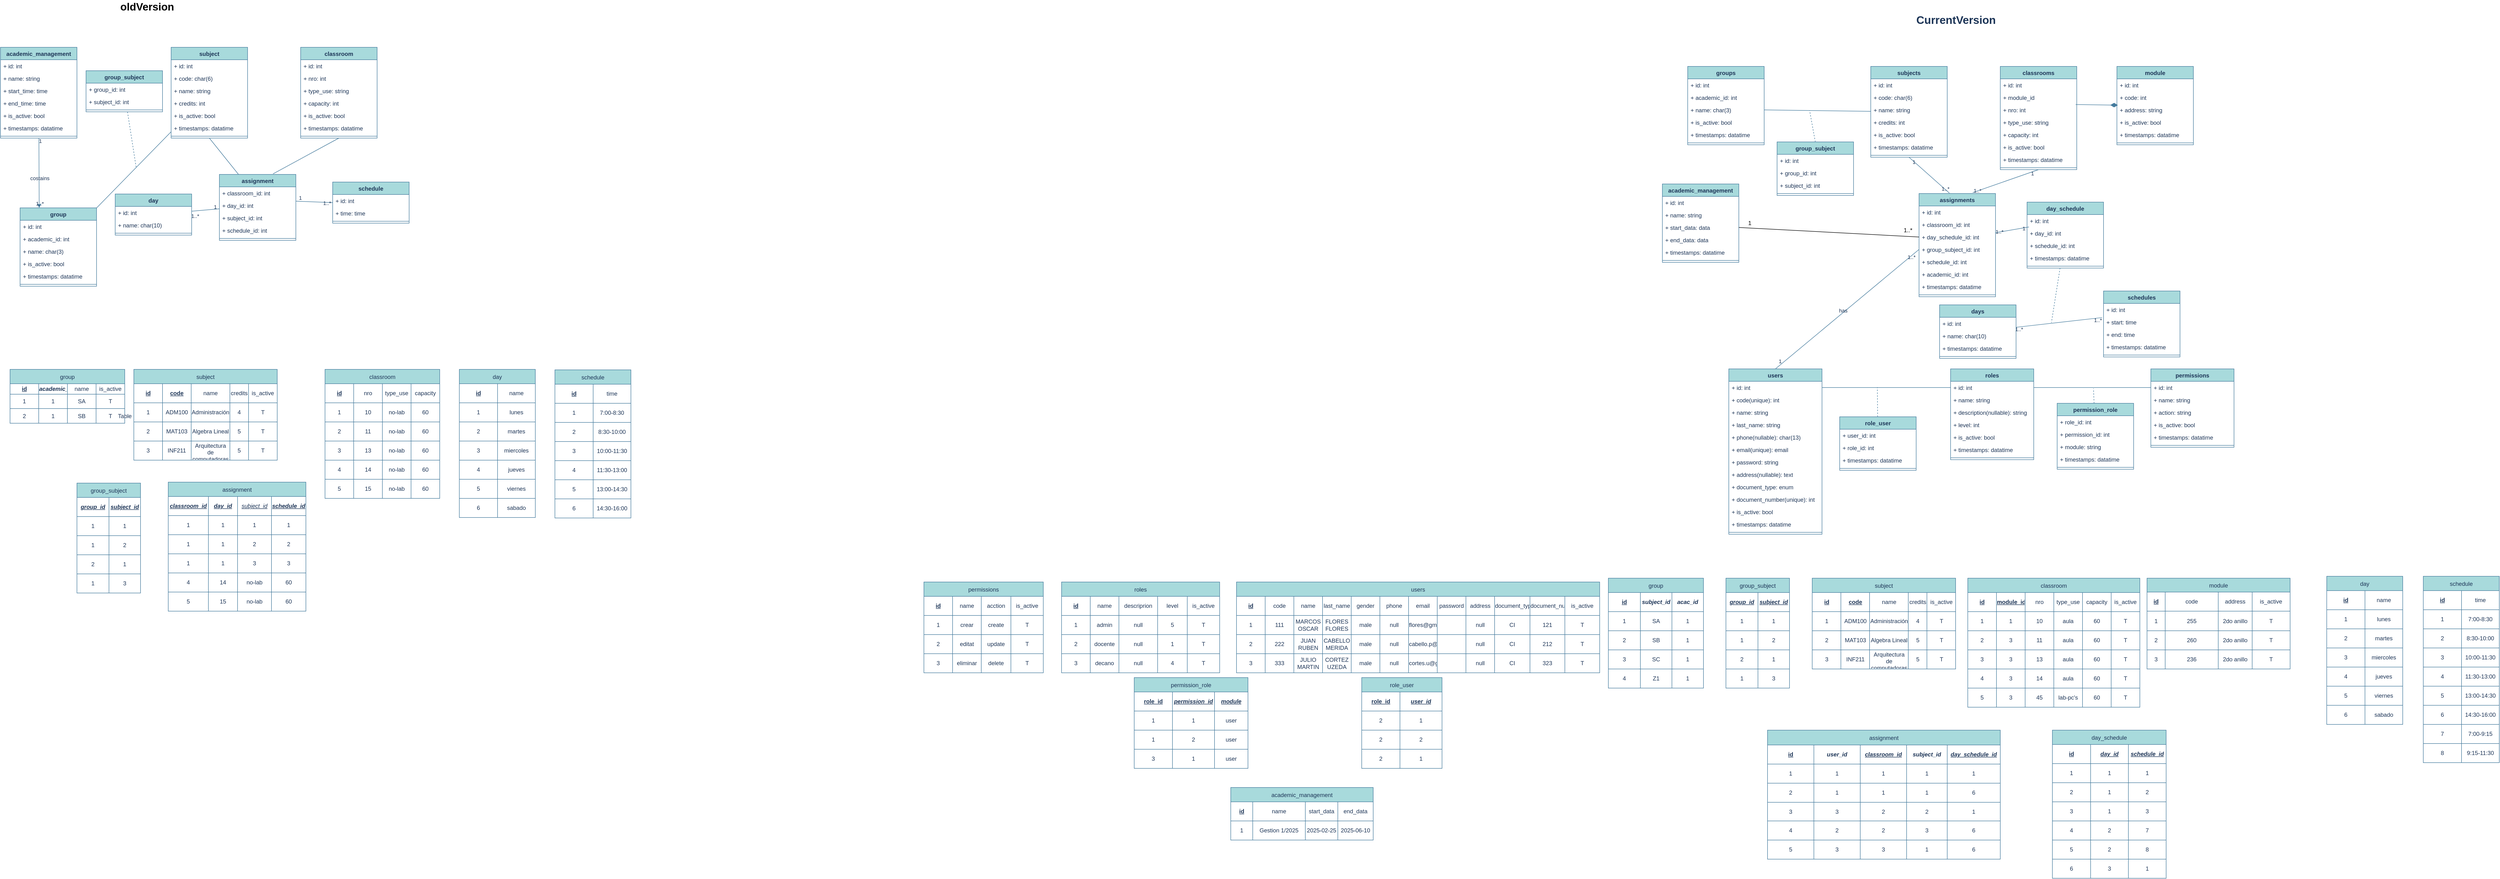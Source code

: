 <mxfile version="28.2.8">
  <diagram name="Page-1" id="wz3QvQQhqiOlgiunBA0P">
    <mxGraphModel dx="3317" dy="512" grid="0" gridSize="10" guides="1" tooltips="1" connect="1" arrows="1" fold="1" page="1" pageScale="1" pageWidth="1100" pageHeight="850" math="0" shadow="0">
      <root>
        <mxCell id="0" />
        <mxCell id="1" parent="0" />
        <mxCell id="qyuH_JVpeJqj8E-co1yp-34" style="rounded=0;orthogonalLoop=1;jettySize=auto;html=1;entryX=0.25;entryY=0;entryDx=0;entryDy=0;fontColor=default;labelBackgroundColor=none;strokeColor=#457B9D;" parent="1" source="qyuH_JVpeJqj8E-co1yp-1" target="qyuH_JVpeJqj8E-co1yp-24" edge="1">
          <mxGeometry relative="1" as="geometry" />
        </mxCell>
        <mxCell id="qyuH_JVpeJqj8E-co1yp-35" value="costains" style="edgeLabel;html=1;align=center;verticalAlign=middle;resizable=0;points=[];labelBackgroundColor=none;fontColor=#1D3557;" parent="qyuH_JVpeJqj8E-co1yp-34" vertex="1" connectable="0">
          <mxGeometry x="0.148" y="1" relative="1" as="geometry">
            <mxPoint as="offset" />
          </mxGeometry>
        </mxCell>
        <mxCell id="qyuH_JVpeJqj8E-co1yp-36" value="1" style="edgeLabel;html=1;align=center;verticalAlign=middle;resizable=0;points=[];labelBackgroundColor=none;fontColor=#1D3557;" parent="qyuH_JVpeJqj8E-co1yp-34" vertex="1" connectable="0">
          <mxGeometry x="-0.927" y="2" relative="1" as="geometry">
            <mxPoint as="offset" />
          </mxGeometry>
        </mxCell>
        <mxCell id="qyuH_JVpeJqj8E-co1yp-40" value="1..*" style="edgeLabel;html=1;align=center;verticalAlign=middle;resizable=0;points=[];labelBackgroundColor=none;fontColor=#1D3557;" parent="qyuH_JVpeJqj8E-co1yp-34" vertex="1" connectable="0">
          <mxGeometry x="0.869" y="1" relative="1" as="geometry">
            <mxPoint as="offset" />
          </mxGeometry>
        </mxCell>
        <mxCell id="qyuH_JVpeJqj8E-co1yp-1" value="academic_management" style="swimlane;fontStyle=1;align=center;verticalAlign=top;childLayout=stackLayout;horizontal=1;startSize=26;horizontalStack=0;resizeParent=1;resizeParentMax=0;resizeLast=0;collapsible=1;marginBottom=0;whiteSpace=wrap;html=1;labelBackgroundColor=none;fillColor=#A8DADC;strokeColor=#457B9D;fontColor=#1D3557;" parent="1" vertex="1">
          <mxGeometry x="-1113" y="135" width="160" height="190" as="geometry" />
        </mxCell>
        <mxCell id="qyuH_JVpeJqj8E-co1yp-2" value="+ id: int" style="text;strokeColor=none;fillColor=none;align=left;verticalAlign=top;spacingLeft=4;spacingRight=4;overflow=hidden;rotatable=0;points=[[0,0.5],[1,0.5]];portConstraint=eastwest;whiteSpace=wrap;html=1;labelBackgroundColor=none;fontColor=#1D3557;" parent="qyuH_JVpeJqj8E-co1yp-1" vertex="1">
          <mxGeometry y="26" width="160" height="26" as="geometry" />
        </mxCell>
        <mxCell id="qyuH_JVpeJqj8E-co1yp-5" value="+ name: string" style="text;strokeColor=none;fillColor=none;align=left;verticalAlign=top;spacingLeft=4;spacingRight=4;overflow=hidden;rotatable=0;points=[[0,0.5],[1,0.5]];portConstraint=eastwest;whiteSpace=wrap;html=1;labelBackgroundColor=none;fontColor=#1D3557;" parent="qyuH_JVpeJqj8E-co1yp-1" vertex="1">
          <mxGeometry y="52" width="160" height="26" as="geometry" />
        </mxCell>
        <mxCell id="qyuH_JVpeJqj8E-co1yp-6" value="+ start_time: time" style="text;strokeColor=none;fillColor=none;align=left;verticalAlign=top;spacingLeft=4;spacingRight=4;overflow=hidden;rotatable=0;points=[[0,0.5],[1,0.5]];portConstraint=eastwest;whiteSpace=wrap;html=1;labelBackgroundColor=none;fontColor=#1D3557;" parent="qyuH_JVpeJqj8E-co1yp-1" vertex="1">
          <mxGeometry y="78" width="160" height="26" as="geometry" />
        </mxCell>
        <mxCell id="qyuH_JVpeJqj8E-co1yp-7" value="+ end_time: time" style="text;strokeColor=none;fillColor=none;align=left;verticalAlign=top;spacingLeft=4;spacingRight=4;overflow=hidden;rotatable=0;points=[[0,0.5],[1,0.5]];portConstraint=eastwest;whiteSpace=wrap;html=1;labelBackgroundColor=none;fontColor=#1D3557;" parent="qyuH_JVpeJqj8E-co1yp-1" vertex="1">
          <mxGeometry y="104" width="160" height="26" as="geometry" />
        </mxCell>
        <mxCell id="qyuH_JVpeJqj8E-co1yp-8" value="+ is_active: bool" style="text;strokeColor=none;fillColor=none;align=left;verticalAlign=top;spacingLeft=4;spacingRight=4;overflow=hidden;rotatable=0;points=[[0,0.5],[1,0.5]];portConstraint=eastwest;whiteSpace=wrap;html=1;labelBackgroundColor=none;fontColor=#1D3557;" parent="qyuH_JVpeJqj8E-co1yp-1" vertex="1">
          <mxGeometry y="130" width="160" height="26" as="geometry" />
        </mxCell>
        <mxCell id="qyuH_JVpeJqj8E-co1yp-9" value="+ timestamps: datatime" style="text;strokeColor=none;fillColor=none;align=left;verticalAlign=top;spacingLeft=4;spacingRight=4;overflow=hidden;rotatable=0;points=[[0,0.5],[1,0.5]];portConstraint=eastwest;whiteSpace=wrap;html=1;labelBackgroundColor=none;fontColor=#1D3557;" parent="qyuH_JVpeJqj8E-co1yp-1" vertex="1">
          <mxGeometry y="156" width="160" height="26" as="geometry" />
        </mxCell>
        <mxCell id="qyuH_JVpeJqj8E-co1yp-3" value="" style="line;strokeWidth=1;fillColor=none;align=left;verticalAlign=middle;spacingTop=-1;spacingLeft=3;spacingRight=3;rotatable=0;labelPosition=right;points=[];portConstraint=eastwest;labelBackgroundColor=none;strokeColor=#457B9D;fontColor=#1D3557;" parent="qyuH_JVpeJqj8E-co1yp-1" vertex="1">
          <mxGeometry y="182" width="160" height="8" as="geometry" />
        </mxCell>
        <mxCell id="qyuH_JVpeJqj8E-co1yp-38" style="rounded=0;orthogonalLoop=1;jettySize=auto;html=1;fontColor=default;endArrow=none;endFill=0;elbow=vertical;labelBackgroundColor=none;strokeColor=#457B9D;" parent="1" source="qyuH_JVpeJqj8E-co1yp-10" target="qyuH_JVpeJqj8E-co1yp-24" edge="1">
          <mxGeometry relative="1" as="geometry" />
        </mxCell>
        <mxCell id="qyuH_JVpeJqj8E-co1yp-39" value="" style="edgeLabel;html=1;align=center;verticalAlign=middle;resizable=0;points=[];labelBackgroundColor=none;fontColor=#1D3557;" parent="qyuH_JVpeJqj8E-co1yp-38" vertex="1" connectable="0">
          <mxGeometry x="0.062" y="-2" relative="1" as="geometry">
            <mxPoint as="offset" />
          </mxGeometry>
        </mxCell>
        <mxCell id="qyuH_JVpeJqj8E-co1yp-300" style="rounded=0;orthogonalLoop=1;jettySize=auto;html=1;entryX=0.25;entryY=0;entryDx=0;entryDy=0;fontColor=default;endArrow=none;endFill=0;exitX=0.5;exitY=1;exitDx=0;exitDy=0;labelBackgroundColor=none;strokeColor=#457B9D;" parent="1" source="qyuH_JVpeJqj8E-co1yp-10" target="qyuH_JVpeJqj8E-co1yp-277" edge="1">
          <mxGeometry relative="1" as="geometry" />
        </mxCell>
        <mxCell id="qyuH_JVpeJqj8E-co1yp-10" value="subject" style="swimlane;fontStyle=1;align=center;verticalAlign=top;childLayout=stackLayout;horizontal=1;startSize=26;horizontalStack=0;resizeParent=1;resizeParentMax=0;resizeLast=0;collapsible=1;marginBottom=0;whiteSpace=wrap;html=1;labelBackgroundColor=none;fillColor=#A8DADC;strokeColor=#457B9D;fontColor=#1D3557;" parent="1" vertex="1">
          <mxGeometry x="-756" y="135" width="160" height="190" as="geometry" />
        </mxCell>
        <mxCell id="qyuH_JVpeJqj8E-co1yp-11" value="+ id: int" style="text;strokeColor=none;fillColor=none;align=left;verticalAlign=top;spacingLeft=4;spacingRight=4;overflow=hidden;rotatable=0;points=[[0,0.5],[1,0.5]];portConstraint=eastwest;whiteSpace=wrap;html=1;labelBackgroundColor=none;fontColor=#1D3557;" parent="qyuH_JVpeJqj8E-co1yp-10" vertex="1">
          <mxGeometry y="26" width="160" height="26" as="geometry" />
        </mxCell>
        <mxCell id="qyuH_JVpeJqj8E-co1yp-18" value="+ code: char(6)" style="text;strokeColor=none;fillColor=none;align=left;verticalAlign=top;spacingLeft=4;spacingRight=4;overflow=hidden;rotatable=0;points=[[0,0.5],[1,0.5]];portConstraint=eastwest;whiteSpace=wrap;html=1;labelBackgroundColor=none;fontColor=#1D3557;" parent="qyuH_JVpeJqj8E-co1yp-10" vertex="1">
          <mxGeometry y="52" width="160" height="26" as="geometry" />
        </mxCell>
        <mxCell id="qyuH_JVpeJqj8E-co1yp-19" value="+ name: string" style="text;strokeColor=none;fillColor=none;align=left;verticalAlign=top;spacingLeft=4;spacingRight=4;overflow=hidden;rotatable=0;points=[[0,0.5],[1,0.5]];portConstraint=eastwest;whiteSpace=wrap;html=1;labelBackgroundColor=none;fontColor=#1D3557;" parent="qyuH_JVpeJqj8E-co1yp-10" vertex="1">
          <mxGeometry y="78" width="160" height="26" as="geometry" />
        </mxCell>
        <mxCell id="qyuH_JVpeJqj8E-co1yp-20" value="+ credits: int" style="text;strokeColor=none;fillColor=none;align=left;verticalAlign=top;spacingLeft=4;spacingRight=4;overflow=hidden;rotatable=0;points=[[0,0.5],[1,0.5]];portConstraint=eastwest;whiteSpace=wrap;html=1;labelBackgroundColor=none;fontColor=#1D3557;" parent="qyuH_JVpeJqj8E-co1yp-10" vertex="1">
          <mxGeometry y="104" width="160" height="26" as="geometry" />
        </mxCell>
        <mxCell id="qyuH_JVpeJqj8E-co1yp-21" value="+ is_active: bool" style="text;strokeColor=none;fillColor=none;align=left;verticalAlign=top;spacingLeft=4;spacingRight=4;overflow=hidden;rotatable=0;points=[[0,0.5],[1,0.5]];portConstraint=eastwest;whiteSpace=wrap;html=1;labelBackgroundColor=none;fontColor=#1D3557;" parent="qyuH_JVpeJqj8E-co1yp-10" vertex="1">
          <mxGeometry y="130" width="160" height="26" as="geometry" />
        </mxCell>
        <mxCell id="qyuH_JVpeJqj8E-co1yp-22" value="+ timestamps: datatime" style="text;strokeColor=none;fillColor=none;align=left;verticalAlign=top;spacingLeft=4;spacingRight=4;overflow=hidden;rotatable=0;points=[[0,0.5],[1,0.5]];portConstraint=eastwest;whiteSpace=wrap;html=1;labelBackgroundColor=none;fontColor=#1D3557;" parent="qyuH_JVpeJqj8E-co1yp-10" vertex="1">
          <mxGeometry y="156" width="160" height="26" as="geometry" />
        </mxCell>
        <mxCell id="qyuH_JVpeJqj8E-co1yp-12" value="" style="line;strokeWidth=1;fillColor=none;align=left;verticalAlign=middle;spacingTop=-1;spacingLeft=3;spacingRight=3;rotatable=0;labelPosition=right;points=[];portConstraint=eastwest;labelBackgroundColor=none;strokeColor=#457B9D;fontColor=#1D3557;" parent="qyuH_JVpeJqj8E-co1yp-10" vertex="1">
          <mxGeometry y="182" width="160" height="8" as="geometry" />
        </mxCell>
        <mxCell id="qyuH_JVpeJqj8E-co1yp-24" value="group" style="swimlane;fontStyle=1;align=center;verticalAlign=top;childLayout=stackLayout;horizontal=1;startSize=26;horizontalStack=0;resizeParent=1;resizeParentMax=0;resizeLast=0;collapsible=1;marginBottom=0;whiteSpace=wrap;html=1;labelBackgroundColor=none;fillColor=#A8DADC;strokeColor=#457B9D;fontColor=#1D3557;" parent="1" vertex="1">
          <mxGeometry x="-1072" y="471" width="160" height="164" as="geometry" />
        </mxCell>
        <mxCell id="qyuH_JVpeJqj8E-co1yp-57" value="+ id: int" style="text;strokeColor=none;fillColor=none;align=left;verticalAlign=top;spacingLeft=4;spacingRight=4;overflow=hidden;rotatable=0;points=[[0,0.5],[1,0.5]];portConstraint=eastwest;whiteSpace=wrap;html=1;labelBackgroundColor=none;fontColor=#1D3557;" parent="qyuH_JVpeJqj8E-co1yp-24" vertex="1">
          <mxGeometry y="26" width="160" height="26" as="geometry" />
        </mxCell>
        <mxCell id="qyuH_JVpeJqj8E-co1yp-25" value="+ academic_id: int" style="text;strokeColor=none;fillColor=none;align=left;verticalAlign=top;spacingLeft=4;spacingRight=4;overflow=hidden;rotatable=0;points=[[0,0.5],[1,0.5]];portConstraint=eastwest;whiteSpace=wrap;html=1;labelBackgroundColor=none;fontColor=#1D3557;" parent="qyuH_JVpeJqj8E-co1yp-24" vertex="1">
          <mxGeometry y="52" width="160" height="26" as="geometry" />
        </mxCell>
        <mxCell id="qyuH_JVpeJqj8E-co1yp-29" value="+ name: char(3)" style="text;strokeColor=none;fillColor=none;align=left;verticalAlign=top;spacingLeft=4;spacingRight=4;overflow=hidden;rotatable=0;points=[[0,0.5],[1,0.5]];portConstraint=eastwest;whiteSpace=wrap;html=1;labelBackgroundColor=none;fontColor=#1D3557;" parent="qyuH_JVpeJqj8E-co1yp-24" vertex="1">
          <mxGeometry y="78" width="160" height="26" as="geometry" />
        </mxCell>
        <mxCell id="qyuH_JVpeJqj8E-co1yp-30" value="+ is_active: bool&amp;nbsp;" style="text;strokeColor=none;fillColor=none;align=left;verticalAlign=top;spacingLeft=4;spacingRight=4;overflow=hidden;rotatable=0;points=[[0,0.5],[1,0.5]];portConstraint=eastwest;whiteSpace=wrap;html=1;labelBackgroundColor=none;fontColor=#1D3557;" parent="qyuH_JVpeJqj8E-co1yp-24" vertex="1">
          <mxGeometry y="104" width="160" height="26" as="geometry" />
        </mxCell>
        <mxCell id="qyuH_JVpeJqj8E-co1yp-31" value="+ timestamps: datatime&amp;nbsp;" style="text;strokeColor=none;fillColor=none;align=left;verticalAlign=top;spacingLeft=4;spacingRight=4;overflow=hidden;rotatable=0;points=[[0,0.5],[1,0.5]];portConstraint=eastwest;whiteSpace=wrap;html=1;labelBackgroundColor=none;fontColor=#1D3557;" parent="qyuH_JVpeJqj8E-co1yp-24" vertex="1">
          <mxGeometry y="130" width="160" height="26" as="geometry" />
        </mxCell>
        <mxCell id="qyuH_JVpeJqj8E-co1yp-26" value="" style="line;strokeWidth=1;fillColor=none;align=left;verticalAlign=middle;spacingTop=-1;spacingLeft=3;spacingRight=3;rotatable=0;labelPosition=right;points=[];portConstraint=eastwest;labelBackgroundColor=none;strokeColor=#457B9D;fontColor=#1D3557;" parent="qyuH_JVpeJqj8E-co1yp-24" vertex="1">
          <mxGeometry y="156" width="160" height="8" as="geometry" />
        </mxCell>
        <mxCell id="qyuH_JVpeJqj8E-co1yp-46" style="rounded=0;orthogonalLoop=1;jettySize=auto;html=1;fontColor=default;endArrow=none;endFill=0;dashed=1;labelBackgroundColor=none;strokeColor=#457B9D;" parent="1" source="qyuH_JVpeJqj8E-co1yp-41" edge="1">
          <mxGeometry relative="1" as="geometry">
            <mxPoint x="-829" y="387" as="targetPoint" />
          </mxGeometry>
        </mxCell>
        <mxCell id="qyuH_JVpeJqj8E-co1yp-41" value="group_subject" style="swimlane;fontStyle=1;align=center;verticalAlign=top;childLayout=stackLayout;horizontal=1;startSize=26;horizontalStack=0;resizeParent=1;resizeParentMax=0;resizeLast=0;collapsible=1;marginBottom=0;whiteSpace=wrap;html=1;labelBackgroundColor=none;fillColor=#A8DADC;strokeColor=#457B9D;fontColor=#1D3557;" parent="1" vertex="1">
          <mxGeometry x="-934" y="184" width="160" height="86" as="geometry" />
        </mxCell>
        <mxCell id="qyuH_JVpeJqj8E-co1yp-42" value="+ group_id: int" style="text;strokeColor=none;fillColor=none;align=left;verticalAlign=top;spacingLeft=4;spacingRight=4;overflow=hidden;rotatable=0;points=[[0,0.5],[1,0.5]];portConstraint=eastwest;whiteSpace=wrap;html=1;labelBackgroundColor=none;fontColor=#1D3557;" parent="qyuH_JVpeJqj8E-co1yp-41" vertex="1">
          <mxGeometry y="26" width="160" height="26" as="geometry" />
        </mxCell>
        <mxCell id="qyuH_JVpeJqj8E-co1yp-47" value="+ subject_id: int" style="text;strokeColor=none;fillColor=none;align=left;verticalAlign=top;spacingLeft=4;spacingRight=4;overflow=hidden;rotatable=0;points=[[0,0.5],[1,0.5]];portConstraint=eastwest;whiteSpace=wrap;html=1;labelBackgroundColor=none;fontColor=#1D3557;" parent="qyuH_JVpeJqj8E-co1yp-41" vertex="1">
          <mxGeometry y="52" width="160" height="26" as="geometry" />
        </mxCell>
        <mxCell id="qyuH_JVpeJqj8E-co1yp-43" value="" style="line;strokeWidth=1;fillColor=none;align=left;verticalAlign=middle;spacingTop=-1;spacingLeft=3;spacingRight=3;rotatable=0;labelPosition=right;points=[];portConstraint=eastwest;labelBackgroundColor=none;strokeColor=#457B9D;fontColor=#1D3557;" parent="qyuH_JVpeJqj8E-co1yp-41" vertex="1">
          <mxGeometry y="78" width="160" height="8" as="geometry" />
        </mxCell>
        <mxCell id="qyuH_JVpeJqj8E-co1yp-63" style="rounded=0;orthogonalLoop=1;jettySize=auto;html=1;fontColor=default;endArrow=none;endFill=0;entryX=0.702;entryY=-0.009;entryDx=0;entryDy=0;entryPerimeter=0;exitX=0.5;exitY=1;exitDx=0;exitDy=0;labelBackgroundColor=none;strokeColor=#457B9D;" parent="1" source="qyuH_JVpeJqj8E-co1yp-48" target="qyuH_JVpeJqj8E-co1yp-277" edge="1">
          <mxGeometry relative="1" as="geometry">
            <mxPoint x="-684" y="328.157" as="targetPoint" />
          </mxGeometry>
        </mxCell>
        <mxCell id="qyuH_JVpeJqj8E-co1yp-48" value="classroom" style="swimlane;fontStyle=1;align=center;verticalAlign=top;childLayout=stackLayout;horizontal=1;startSize=26;horizontalStack=0;resizeParent=1;resizeParentMax=0;resizeLast=0;collapsible=1;marginBottom=0;whiteSpace=wrap;html=1;labelBackgroundColor=none;fillColor=#A8DADC;strokeColor=#457B9D;fontColor=#1D3557;" parent="1" vertex="1">
          <mxGeometry x="-485" y="135" width="160" height="190" as="geometry" />
        </mxCell>
        <mxCell id="qyuH_JVpeJqj8E-co1yp-49" value="+ id: int" style="text;strokeColor=none;fillColor=none;align=left;verticalAlign=top;spacingLeft=4;spacingRight=4;overflow=hidden;rotatable=0;points=[[0,0.5],[1,0.5]];portConstraint=eastwest;whiteSpace=wrap;html=1;labelBackgroundColor=none;fontColor=#1D3557;" parent="qyuH_JVpeJqj8E-co1yp-48" vertex="1">
          <mxGeometry y="26" width="160" height="26" as="geometry" />
        </mxCell>
        <mxCell id="qyuH_JVpeJqj8E-co1yp-52" value="+ nro: int" style="text;strokeColor=none;fillColor=none;align=left;verticalAlign=top;spacingLeft=4;spacingRight=4;overflow=hidden;rotatable=0;points=[[0,0.5],[1,0.5]];portConstraint=eastwest;whiteSpace=wrap;html=1;labelBackgroundColor=none;fontColor=#1D3557;" parent="qyuH_JVpeJqj8E-co1yp-48" vertex="1">
          <mxGeometry y="52" width="160" height="26" as="geometry" />
        </mxCell>
        <mxCell id="qyuH_JVpeJqj8E-co1yp-53" value="+ type_use: string" style="text;strokeColor=none;fillColor=none;align=left;verticalAlign=top;spacingLeft=4;spacingRight=4;overflow=hidden;rotatable=0;points=[[0,0.5],[1,0.5]];portConstraint=eastwest;whiteSpace=wrap;html=1;labelBackgroundColor=none;fontColor=#1D3557;" parent="qyuH_JVpeJqj8E-co1yp-48" vertex="1">
          <mxGeometry y="78" width="160" height="26" as="geometry" />
        </mxCell>
        <mxCell id="qyuH_JVpeJqj8E-co1yp-58" value="+ capacity: int" style="text;strokeColor=none;fillColor=none;align=left;verticalAlign=top;spacingLeft=4;spacingRight=4;overflow=hidden;rotatable=0;points=[[0,0.5],[1,0.5]];portConstraint=eastwest;whiteSpace=wrap;html=1;labelBackgroundColor=none;fontColor=#1D3557;" parent="qyuH_JVpeJqj8E-co1yp-48" vertex="1">
          <mxGeometry y="104" width="160" height="26" as="geometry" />
        </mxCell>
        <mxCell id="qyuH_JVpeJqj8E-co1yp-59" value="+ is_active: bool" style="text;strokeColor=none;fillColor=none;align=left;verticalAlign=top;spacingLeft=4;spacingRight=4;overflow=hidden;rotatable=0;points=[[0,0.5],[1,0.5]];portConstraint=eastwest;whiteSpace=wrap;html=1;labelBackgroundColor=none;fontColor=#1D3557;" parent="qyuH_JVpeJqj8E-co1yp-48" vertex="1">
          <mxGeometry y="130" width="160" height="26" as="geometry" />
        </mxCell>
        <mxCell id="qyuH_JVpeJqj8E-co1yp-60" value="+ timestamps: datatime" style="text;strokeColor=none;fillColor=none;align=left;verticalAlign=top;spacingLeft=4;spacingRight=4;overflow=hidden;rotatable=0;points=[[0,0.5],[1,0.5]];portConstraint=eastwest;whiteSpace=wrap;html=1;labelBackgroundColor=none;fontColor=#1D3557;" parent="qyuH_JVpeJqj8E-co1yp-48" vertex="1">
          <mxGeometry y="156" width="160" height="26" as="geometry" />
        </mxCell>
        <mxCell id="qyuH_JVpeJqj8E-co1yp-50" value="" style="line;strokeWidth=1;fillColor=none;align=left;verticalAlign=middle;spacingTop=-1;spacingLeft=3;spacingRight=3;rotatable=0;labelPosition=right;points=[];portConstraint=eastwest;labelBackgroundColor=none;strokeColor=#457B9D;fontColor=#1D3557;" parent="qyuH_JVpeJqj8E-co1yp-48" vertex="1">
          <mxGeometry y="182" width="160" height="8" as="geometry" />
        </mxCell>
        <mxCell id="qyuH_JVpeJqj8E-co1yp-172" value="subject" style="shape=table;startSize=30;container=1;collapsible=0;childLayout=tableLayout;labelBackgroundColor=none;fillColor=#A8DADC;strokeColor=#457B9D;fontColor=#1D3557;" parent="1" vertex="1">
          <mxGeometry x="-834" y="809" width="300" height="190" as="geometry" />
        </mxCell>
        <mxCell id="qyuH_JVpeJqj8E-co1yp-173" value="" style="shape=tableRow;horizontal=0;startSize=0;swimlaneHead=0;swimlaneBody=0;top=0;left=0;bottom=0;right=0;collapsible=0;dropTarget=0;fillColor=none;points=[[0,0.5],[1,0.5]];portConstraint=eastwest;labelBackgroundColor=none;strokeColor=#457B9D;fontColor=#1D3557;" parent="qyuH_JVpeJqj8E-co1yp-172" vertex="1">
          <mxGeometry y="30" width="300" height="40" as="geometry" />
        </mxCell>
        <mxCell id="qyuH_JVpeJqj8E-co1yp-174" value="id" style="shape=partialRectangle;html=1;whiteSpace=wrap;connectable=0;overflow=hidden;fillColor=none;top=0;left=0;bottom=0;right=0;pointerEvents=1;fontStyle=5;labelBackgroundColor=none;strokeColor=#457B9D;fontColor=#1D3557;" parent="qyuH_JVpeJqj8E-co1yp-173" vertex="1">
          <mxGeometry width="60" height="40" as="geometry">
            <mxRectangle width="60" height="40" as="alternateBounds" />
          </mxGeometry>
        </mxCell>
        <mxCell id="qyuH_JVpeJqj8E-co1yp-175" value="code" style="shape=partialRectangle;html=1;whiteSpace=wrap;connectable=0;overflow=hidden;fillColor=none;top=0;left=0;bottom=0;right=0;pointerEvents=1;fontStyle=5;labelBackgroundColor=none;strokeColor=#457B9D;fontColor=#1D3557;" parent="qyuH_JVpeJqj8E-co1yp-173" vertex="1">
          <mxGeometry x="60" width="60" height="40" as="geometry">
            <mxRectangle width="60" height="40" as="alternateBounds" />
          </mxGeometry>
        </mxCell>
        <mxCell id="qyuH_JVpeJqj8E-co1yp-176" value="name" style="shape=partialRectangle;html=1;whiteSpace=wrap;connectable=0;overflow=hidden;fillColor=none;top=0;left=0;bottom=0;right=0;pointerEvents=1;labelBackgroundColor=none;strokeColor=#457B9D;fontColor=#1D3557;" parent="qyuH_JVpeJqj8E-co1yp-173" vertex="1">
          <mxGeometry x="120" width="81" height="40" as="geometry">
            <mxRectangle width="81" height="40" as="alternateBounds" />
          </mxGeometry>
        </mxCell>
        <mxCell id="qyuH_JVpeJqj8E-co1yp-177" value="credits" style="shape=partialRectangle;html=1;whiteSpace=wrap;connectable=0;overflow=hidden;fillColor=none;top=0;left=0;bottom=0;right=0;pointerEvents=1;labelBackgroundColor=none;strokeColor=#457B9D;fontColor=#1D3557;" parent="qyuH_JVpeJqj8E-co1yp-173" vertex="1">
          <mxGeometry x="201" width="39" height="40" as="geometry">
            <mxRectangle width="39" height="40" as="alternateBounds" />
          </mxGeometry>
        </mxCell>
        <mxCell id="qyuH_JVpeJqj8E-co1yp-178" value="is_active" style="shape=partialRectangle;html=1;whiteSpace=wrap;connectable=0;overflow=hidden;fillColor=none;top=0;left=0;bottom=0;right=0;pointerEvents=1;labelBackgroundColor=none;strokeColor=#457B9D;fontColor=#1D3557;" parent="qyuH_JVpeJqj8E-co1yp-173" vertex="1">
          <mxGeometry x="240" width="60" height="40" as="geometry">
            <mxRectangle width="60" height="40" as="alternateBounds" />
          </mxGeometry>
        </mxCell>
        <mxCell id="qyuH_JVpeJqj8E-co1yp-179" value="" style="shape=tableRow;horizontal=0;startSize=0;swimlaneHead=0;swimlaneBody=0;top=0;left=0;bottom=0;right=0;collapsible=0;dropTarget=0;fillColor=none;points=[[0,0.5],[1,0.5]];portConstraint=eastwest;labelBackgroundColor=none;strokeColor=#457B9D;fontColor=#1D3557;" parent="qyuH_JVpeJqj8E-co1yp-172" vertex="1">
          <mxGeometry y="70" width="300" height="40" as="geometry" />
        </mxCell>
        <mxCell id="qyuH_JVpeJqj8E-co1yp-180" value="1" style="shape=partialRectangle;html=1;whiteSpace=wrap;connectable=0;overflow=hidden;fillColor=none;top=0;left=0;bottom=0;right=0;pointerEvents=1;labelBackgroundColor=none;strokeColor=#457B9D;fontColor=#1D3557;" parent="qyuH_JVpeJqj8E-co1yp-179" vertex="1">
          <mxGeometry width="60" height="40" as="geometry">
            <mxRectangle width="60" height="40" as="alternateBounds" />
          </mxGeometry>
        </mxCell>
        <mxCell id="qyuH_JVpeJqj8E-co1yp-181" value="ADM100" style="shape=partialRectangle;html=1;whiteSpace=wrap;connectable=0;overflow=hidden;fillColor=none;top=0;left=0;bottom=0;right=0;pointerEvents=1;labelBackgroundColor=none;strokeColor=#457B9D;fontColor=#1D3557;" parent="qyuH_JVpeJqj8E-co1yp-179" vertex="1">
          <mxGeometry x="60" width="60" height="40" as="geometry">
            <mxRectangle width="60" height="40" as="alternateBounds" />
          </mxGeometry>
        </mxCell>
        <mxCell id="qyuH_JVpeJqj8E-co1yp-182" value="Administración" style="shape=partialRectangle;html=1;whiteSpace=wrap;connectable=0;overflow=hidden;fillColor=none;top=0;left=0;bottom=0;right=0;pointerEvents=1;labelBackgroundColor=none;strokeColor=#457B9D;fontColor=#1D3557;" parent="qyuH_JVpeJqj8E-co1yp-179" vertex="1">
          <mxGeometry x="120" width="81" height="40" as="geometry">
            <mxRectangle width="81" height="40" as="alternateBounds" />
          </mxGeometry>
        </mxCell>
        <mxCell id="qyuH_JVpeJqj8E-co1yp-183" value="4" style="shape=partialRectangle;html=1;whiteSpace=wrap;connectable=0;overflow=hidden;fillColor=none;top=0;left=0;bottom=0;right=0;pointerEvents=1;labelBackgroundColor=none;strokeColor=#457B9D;fontColor=#1D3557;" parent="qyuH_JVpeJqj8E-co1yp-179" vertex="1">
          <mxGeometry x="201" width="39" height="40" as="geometry">
            <mxRectangle width="39" height="40" as="alternateBounds" />
          </mxGeometry>
        </mxCell>
        <mxCell id="qyuH_JVpeJqj8E-co1yp-184" value="T" style="shape=partialRectangle;html=1;whiteSpace=wrap;connectable=0;overflow=hidden;fillColor=none;top=0;left=0;bottom=0;right=0;pointerEvents=1;labelBackgroundColor=none;strokeColor=#457B9D;fontColor=#1D3557;" parent="qyuH_JVpeJqj8E-co1yp-179" vertex="1">
          <mxGeometry x="240" width="60" height="40" as="geometry">
            <mxRectangle width="60" height="40" as="alternateBounds" />
          </mxGeometry>
        </mxCell>
        <mxCell id="qyuH_JVpeJqj8E-co1yp-185" value="" style="shape=tableRow;horizontal=0;startSize=0;swimlaneHead=0;swimlaneBody=0;top=0;left=0;bottom=0;right=0;collapsible=0;dropTarget=0;fillColor=none;points=[[0,0.5],[1,0.5]];portConstraint=eastwest;labelBackgroundColor=none;strokeColor=#457B9D;fontColor=#1D3557;" parent="qyuH_JVpeJqj8E-co1yp-172" vertex="1">
          <mxGeometry y="110" width="300" height="40" as="geometry" />
        </mxCell>
        <mxCell id="qyuH_JVpeJqj8E-co1yp-186" value="2" style="shape=partialRectangle;html=1;whiteSpace=wrap;connectable=0;overflow=hidden;fillColor=none;top=0;left=0;bottom=0;right=0;pointerEvents=1;labelBackgroundColor=none;strokeColor=#457B9D;fontColor=#1D3557;" parent="qyuH_JVpeJqj8E-co1yp-185" vertex="1">
          <mxGeometry width="60" height="40" as="geometry">
            <mxRectangle width="60" height="40" as="alternateBounds" />
          </mxGeometry>
        </mxCell>
        <mxCell id="qyuH_JVpeJqj8E-co1yp-187" value="MAT103" style="shape=partialRectangle;html=1;whiteSpace=wrap;connectable=0;overflow=hidden;fillColor=none;top=0;left=0;bottom=0;right=0;pointerEvents=1;labelBackgroundColor=none;strokeColor=#457B9D;fontColor=#1D3557;" parent="qyuH_JVpeJqj8E-co1yp-185" vertex="1">
          <mxGeometry x="60" width="60" height="40" as="geometry">
            <mxRectangle width="60" height="40" as="alternateBounds" />
          </mxGeometry>
        </mxCell>
        <mxCell id="qyuH_JVpeJqj8E-co1yp-188" value="Algebra Lineal" style="shape=partialRectangle;html=1;whiteSpace=wrap;connectable=0;overflow=hidden;fillColor=none;top=0;left=0;bottom=0;right=0;pointerEvents=1;labelBackgroundColor=none;strokeColor=#457B9D;fontColor=#1D3557;" parent="qyuH_JVpeJqj8E-co1yp-185" vertex="1">
          <mxGeometry x="120" width="81" height="40" as="geometry">
            <mxRectangle width="81" height="40" as="alternateBounds" />
          </mxGeometry>
        </mxCell>
        <mxCell id="qyuH_JVpeJqj8E-co1yp-189" value="5" style="shape=partialRectangle;html=1;whiteSpace=wrap;connectable=0;overflow=hidden;fillColor=none;top=0;left=0;bottom=0;right=0;pointerEvents=1;labelBackgroundColor=none;strokeColor=#457B9D;fontColor=#1D3557;" parent="qyuH_JVpeJqj8E-co1yp-185" vertex="1">
          <mxGeometry x="201" width="39" height="40" as="geometry">
            <mxRectangle width="39" height="40" as="alternateBounds" />
          </mxGeometry>
        </mxCell>
        <mxCell id="qyuH_JVpeJqj8E-co1yp-190" value="T" style="shape=partialRectangle;html=1;whiteSpace=wrap;connectable=0;overflow=hidden;fillColor=none;top=0;left=0;bottom=0;right=0;pointerEvents=1;labelBackgroundColor=none;strokeColor=#457B9D;fontColor=#1D3557;" parent="qyuH_JVpeJqj8E-co1yp-185" vertex="1">
          <mxGeometry x="240" width="60" height="40" as="geometry">
            <mxRectangle width="60" height="40" as="alternateBounds" />
          </mxGeometry>
        </mxCell>
        <mxCell id="qyuH_JVpeJqj8E-co1yp-406" style="shape=tableRow;horizontal=0;startSize=0;swimlaneHead=0;swimlaneBody=0;top=0;left=0;bottom=0;right=0;collapsible=0;dropTarget=0;fillColor=none;points=[[0,0.5],[1,0.5]];portConstraint=eastwest;labelBackgroundColor=none;strokeColor=#457B9D;fontColor=#1D3557;" parent="qyuH_JVpeJqj8E-co1yp-172" vertex="1">
          <mxGeometry y="150" width="300" height="40" as="geometry" />
        </mxCell>
        <mxCell id="qyuH_JVpeJqj8E-co1yp-407" value="3" style="shape=partialRectangle;html=1;whiteSpace=wrap;connectable=0;overflow=hidden;fillColor=none;top=0;left=0;bottom=0;right=0;pointerEvents=1;labelBackgroundColor=none;strokeColor=#457B9D;fontColor=#1D3557;" parent="qyuH_JVpeJqj8E-co1yp-406" vertex="1">
          <mxGeometry width="60" height="40" as="geometry">
            <mxRectangle width="60" height="40" as="alternateBounds" />
          </mxGeometry>
        </mxCell>
        <mxCell id="qyuH_JVpeJqj8E-co1yp-408" value="INF211" style="shape=partialRectangle;html=1;whiteSpace=wrap;connectable=0;overflow=hidden;fillColor=none;top=0;left=0;bottom=0;right=0;pointerEvents=1;labelBackgroundColor=none;strokeColor=#457B9D;fontColor=#1D3557;" parent="qyuH_JVpeJqj8E-co1yp-406" vertex="1">
          <mxGeometry x="60" width="60" height="40" as="geometry">
            <mxRectangle width="60" height="40" as="alternateBounds" />
          </mxGeometry>
        </mxCell>
        <mxCell id="qyuH_JVpeJqj8E-co1yp-409" value="Arquitectura de computadoras" style="shape=partialRectangle;html=1;whiteSpace=wrap;connectable=0;overflow=hidden;fillColor=none;top=0;left=0;bottom=0;right=0;pointerEvents=1;labelBackgroundColor=none;strokeColor=#457B9D;fontColor=#1D3557;" parent="qyuH_JVpeJqj8E-co1yp-406" vertex="1">
          <mxGeometry x="120" width="81" height="40" as="geometry">
            <mxRectangle width="81" height="40" as="alternateBounds" />
          </mxGeometry>
        </mxCell>
        <mxCell id="qyuH_JVpeJqj8E-co1yp-410" value="5" style="shape=partialRectangle;html=1;whiteSpace=wrap;connectable=0;overflow=hidden;fillColor=none;top=0;left=0;bottom=0;right=0;pointerEvents=1;labelBackgroundColor=none;strokeColor=#457B9D;fontColor=#1D3557;" parent="qyuH_JVpeJqj8E-co1yp-406" vertex="1">
          <mxGeometry x="201" width="39" height="40" as="geometry">
            <mxRectangle width="39" height="40" as="alternateBounds" />
          </mxGeometry>
        </mxCell>
        <mxCell id="qyuH_JVpeJqj8E-co1yp-411" value="T" style="shape=partialRectangle;html=1;whiteSpace=wrap;connectable=0;overflow=hidden;fillColor=none;top=0;left=0;bottom=0;right=0;pointerEvents=1;labelBackgroundColor=none;strokeColor=#457B9D;fontColor=#1D3557;" parent="qyuH_JVpeJqj8E-co1yp-406" vertex="1">
          <mxGeometry x="240" width="60" height="40" as="geometry">
            <mxRectangle width="60" height="40" as="alternateBounds" />
          </mxGeometry>
        </mxCell>
        <mxCell id="qyuH_JVpeJqj8E-co1yp-191" value="group" style="shape=table;startSize=30;container=1;collapsible=0;childLayout=tableLayout;labelBackgroundColor=none;fillColor=#A8DADC;strokeColor=#457B9D;fontColor=#1D3557;" parent="1" vertex="1">
          <mxGeometry x="-1093" y="809" width="240" height="112.689" as="geometry" />
        </mxCell>
        <mxCell id="qyuH_JVpeJqj8E-co1yp-192" value="" style="shape=tableRow;horizontal=0;startSize=0;swimlaneHead=0;swimlaneBody=0;top=0;left=0;bottom=0;right=0;collapsible=0;dropTarget=0;fillColor=none;points=[[0,0.5],[1,0.5]];portConstraint=eastwest;labelBackgroundColor=none;strokeColor=#457B9D;fontColor=#1D3557;" parent="qyuH_JVpeJqj8E-co1yp-191" vertex="1">
          <mxGeometry y="30" width="240" height="22" as="geometry" />
        </mxCell>
        <mxCell id="qyuH_JVpeJqj8E-co1yp-193" value="id" style="shape=partialRectangle;html=1;whiteSpace=wrap;connectable=0;overflow=hidden;fillColor=none;top=0;left=0;bottom=0;right=0;pointerEvents=1;fontStyle=5;labelBackgroundColor=none;strokeColor=#457B9D;fontColor=#1D3557;" parent="qyuH_JVpeJqj8E-co1yp-192" vertex="1">
          <mxGeometry width="60" height="22" as="geometry">
            <mxRectangle width="60" height="22" as="alternateBounds" />
          </mxGeometry>
        </mxCell>
        <mxCell id="qyuH_JVpeJqj8E-co1yp-194" value="academic_id" style="shape=partialRectangle;html=1;whiteSpace=wrap;connectable=0;overflow=hidden;fillColor=none;top=0;left=0;bottom=0;right=0;pointerEvents=1;fontStyle=3;labelBackgroundColor=none;strokeColor=#457B9D;fontColor=#1D3557;" parent="qyuH_JVpeJqj8E-co1yp-192" vertex="1">
          <mxGeometry x="60" width="60" height="22" as="geometry">
            <mxRectangle width="60" height="22" as="alternateBounds" />
          </mxGeometry>
        </mxCell>
        <mxCell id="qyuH_JVpeJqj8E-co1yp-195" value="name" style="shape=partialRectangle;html=1;whiteSpace=wrap;connectable=0;overflow=hidden;fillColor=none;top=0;left=0;bottom=0;right=0;pointerEvents=1;labelBackgroundColor=none;strokeColor=#457B9D;fontColor=#1D3557;" parent="qyuH_JVpeJqj8E-co1yp-192" vertex="1">
          <mxGeometry x="120" width="60" height="22" as="geometry">
            <mxRectangle width="60" height="22" as="alternateBounds" />
          </mxGeometry>
        </mxCell>
        <mxCell id="qyuH_JVpeJqj8E-co1yp-196" value="is_active" style="shape=partialRectangle;html=1;whiteSpace=wrap;connectable=0;overflow=hidden;fillColor=none;top=0;left=0;bottom=0;right=0;pointerEvents=1;labelBackgroundColor=none;strokeColor=#457B9D;fontColor=#1D3557;" parent="qyuH_JVpeJqj8E-co1yp-192" vertex="1">
          <mxGeometry x="180" width="60" height="22" as="geometry">
            <mxRectangle width="60" height="22" as="alternateBounds" />
          </mxGeometry>
        </mxCell>
        <mxCell id="qyuH_JVpeJqj8E-co1yp-197" value="" style="shape=tableRow;horizontal=0;startSize=0;swimlaneHead=0;swimlaneBody=0;top=0;left=0;bottom=0;right=0;collapsible=0;dropTarget=0;fillColor=none;points=[[0,0.5],[1,0.5]];portConstraint=eastwest;labelBackgroundColor=none;strokeColor=#457B9D;fontColor=#1D3557;" parent="qyuH_JVpeJqj8E-co1yp-191" vertex="1">
          <mxGeometry y="52" width="240" height="30" as="geometry" />
        </mxCell>
        <mxCell id="qyuH_JVpeJqj8E-co1yp-198" value="1" style="shape=partialRectangle;html=1;whiteSpace=wrap;connectable=0;overflow=hidden;fillColor=none;top=0;left=0;bottom=0;right=0;pointerEvents=1;labelBackgroundColor=none;strokeColor=#457B9D;fontColor=#1D3557;" parent="qyuH_JVpeJqj8E-co1yp-197" vertex="1">
          <mxGeometry width="60" height="30" as="geometry">
            <mxRectangle width="60" height="30" as="alternateBounds" />
          </mxGeometry>
        </mxCell>
        <mxCell id="qyuH_JVpeJqj8E-co1yp-199" value="1" style="shape=partialRectangle;html=1;whiteSpace=wrap;connectable=0;overflow=hidden;fillColor=none;top=0;left=0;bottom=0;right=0;pointerEvents=1;labelBackgroundColor=none;strokeColor=#457B9D;fontColor=#1D3557;" parent="qyuH_JVpeJqj8E-co1yp-197" vertex="1">
          <mxGeometry x="60" width="60" height="30" as="geometry">
            <mxRectangle width="60" height="30" as="alternateBounds" />
          </mxGeometry>
        </mxCell>
        <mxCell id="qyuH_JVpeJqj8E-co1yp-200" value="SA" style="shape=partialRectangle;html=1;whiteSpace=wrap;connectable=0;overflow=hidden;fillColor=none;top=0;left=0;bottom=0;right=0;pointerEvents=1;labelBackgroundColor=none;strokeColor=#457B9D;fontColor=#1D3557;" parent="qyuH_JVpeJqj8E-co1yp-197" vertex="1">
          <mxGeometry x="120" width="60" height="30" as="geometry">
            <mxRectangle width="60" height="30" as="alternateBounds" />
          </mxGeometry>
        </mxCell>
        <mxCell id="qyuH_JVpeJqj8E-co1yp-201" value="T" style="shape=partialRectangle;html=1;whiteSpace=wrap;connectable=0;overflow=hidden;fillColor=none;top=0;left=0;bottom=0;right=0;pointerEvents=1;labelBackgroundColor=none;strokeColor=#457B9D;fontColor=#1D3557;" parent="qyuH_JVpeJqj8E-co1yp-197" vertex="1">
          <mxGeometry x="180" width="60" height="30" as="geometry">
            <mxRectangle width="60" height="30" as="alternateBounds" />
          </mxGeometry>
        </mxCell>
        <mxCell id="qyuH_JVpeJqj8E-co1yp-202" value="" style="shape=tableRow;horizontal=0;startSize=0;swimlaneHead=0;swimlaneBody=0;top=0;left=0;bottom=0;right=0;collapsible=0;dropTarget=0;fillColor=none;points=[[0,0.5],[1,0.5]];portConstraint=eastwest;labelBackgroundColor=none;strokeColor=#457B9D;fontColor=#1D3557;" parent="qyuH_JVpeJqj8E-co1yp-191" vertex="1">
          <mxGeometry y="82" width="240" height="31" as="geometry" />
        </mxCell>
        <mxCell id="qyuH_JVpeJqj8E-co1yp-203" value="2" style="shape=partialRectangle;html=1;whiteSpace=wrap;connectable=0;overflow=hidden;fillColor=none;top=0;left=0;bottom=0;right=0;pointerEvents=1;labelBackgroundColor=none;strokeColor=#457B9D;fontColor=#1D3557;" parent="qyuH_JVpeJqj8E-co1yp-202" vertex="1">
          <mxGeometry width="60" height="31" as="geometry">
            <mxRectangle width="60" height="31" as="alternateBounds" />
          </mxGeometry>
        </mxCell>
        <mxCell id="qyuH_JVpeJqj8E-co1yp-204" value="1" style="shape=partialRectangle;html=1;whiteSpace=wrap;connectable=0;overflow=hidden;fillColor=none;top=0;left=0;bottom=0;right=0;pointerEvents=1;labelBackgroundColor=none;strokeColor=#457B9D;fontColor=#1D3557;" parent="qyuH_JVpeJqj8E-co1yp-202" vertex="1">
          <mxGeometry x="60" width="60" height="31" as="geometry">
            <mxRectangle width="60" height="31" as="alternateBounds" />
          </mxGeometry>
        </mxCell>
        <mxCell id="qyuH_JVpeJqj8E-co1yp-205" value="SB" style="shape=partialRectangle;html=1;whiteSpace=wrap;connectable=0;overflow=hidden;fillColor=none;top=0;left=0;bottom=0;right=0;pointerEvents=1;labelBackgroundColor=none;strokeColor=#457B9D;fontColor=#1D3557;" parent="qyuH_JVpeJqj8E-co1yp-202" vertex="1">
          <mxGeometry x="120" width="60" height="31" as="geometry">
            <mxRectangle width="60" height="31" as="alternateBounds" />
          </mxGeometry>
        </mxCell>
        <mxCell id="qyuH_JVpeJqj8E-co1yp-206" value="T" style="shape=partialRectangle;html=1;whiteSpace=wrap;connectable=0;overflow=hidden;fillColor=none;top=0;left=0;bottom=0;right=0;pointerEvents=1;labelBackgroundColor=none;strokeColor=#457B9D;fontColor=#1D3557;" parent="qyuH_JVpeJqj8E-co1yp-202" vertex="1">
          <mxGeometry x="180" width="60" height="31" as="geometry">
            <mxRectangle width="60" height="31" as="alternateBounds" />
          </mxGeometry>
        </mxCell>
        <mxCell id="qyuH_JVpeJqj8E-co1yp-207" value="Table" style="shape=table;startSize=30;container=1;collapsible=0;childLayout=tableLayout;labelBackgroundColor=none;fillColor=#A8DADC;strokeColor=#457B9D;fontColor=#1D3557;" parent="qyuH_JVpeJqj8E-co1yp-202" vertex="1">
          <mxGeometry x="240" height="31" as="geometry">
            <mxRectangle width="NaN" height="31" as="alternateBounds" />
          </mxGeometry>
        </mxCell>
        <mxCell id="qyuH_JVpeJqj8E-co1yp-208" value="" style="shape=tableRow;horizontal=0;startSize=0;swimlaneHead=0;swimlaneBody=0;top=0;left=0;bottom=0;right=0;collapsible=0;dropTarget=0;fillColor=none;points=[[0,0.5],[1,0.5]];portConstraint=eastwest;fontStyle=7;labelBackgroundColor=none;strokeColor=#457B9D;fontColor=#1D3557;" parent="qyuH_JVpeJqj8E-co1yp-207" vertex="1" visible="0">
          <mxGeometry y="30" width="133" height="40" as="geometry" />
        </mxCell>
        <mxCell id="qyuH_JVpeJqj8E-co1yp-209" value="group_id" style="shape=partialRectangle;html=1;whiteSpace=wrap;connectable=0;overflow=hidden;fillColor=none;top=0;left=0;bottom=0;right=0;pointerEvents=1;fontStyle=7;labelBackgroundColor=none;strokeColor=#457B9D;fontColor=#1D3557;" parent="qyuH_JVpeJqj8E-co1yp-208" vertex="1">
          <mxGeometry width="67" height="40" as="geometry">
            <mxRectangle width="67" height="40" as="alternateBounds" />
          </mxGeometry>
        </mxCell>
        <mxCell id="qyuH_JVpeJqj8E-co1yp-210" value="subject_id" style="shape=partialRectangle;html=1;whiteSpace=wrap;connectable=0;overflow=hidden;fillColor=none;top=0;left=0;bottom=0;right=0;pointerEvents=1;fontStyle=7;labelBackgroundColor=none;strokeColor=#457B9D;fontColor=#1D3557;" parent="qyuH_JVpeJqj8E-co1yp-208" vertex="1">
          <mxGeometry x="67" width="66" height="40" as="geometry">
            <mxRectangle width="66" height="40" as="alternateBounds" />
          </mxGeometry>
        </mxCell>
        <mxCell id="qyuH_JVpeJqj8E-co1yp-211" value="" style="shape=tableRow;horizontal=0;startSize=0;swimlaneHead=0;swimlaneBody=0;top=0;left=0;bottom=0;right=0;collapsible=0;dropTarget=0;fillColor=none;points=[[0,0.5],[1,0.5]];portConstraint=eastwest;labelBackgroundColor=none;strokeColor=#457B9D;fontColor=#1D3557;" parent="qyuH_JVpeJqj8E-co1yp-207" vertex="1" visible="0">
          <mxGeometry y="70" width="133" height="40" as="geometry" />
        </mxCell>
        <mxCell id="qyuH_JVpeJqj8E-co1yp-212" value="1" style="shape=partialRectangle;html=1;whiteSpace=wrap;connectable=0;overflow=hidden;fillColor=none;top=0;left=0;bottom=0;right=0;pointerEvents=1;labelBackgroundColor=none;strokeColor=#457B9D;fontColor=#1D3557;" parent="qyuH_JVpeJqj8E-co1yp-211" vertex="1">
          <mxGeometry width="67" height="40" as="geometry">
            <mxRectangle width="67" height="40" as="alternateBounds" />
          </mxGeometry>
        </mxCell>
        <mxCell id="qyuH_JVpeJqj8E-co1yp-213" value="" style="shape=partialRectangle;html=1;whiteSpace=wrap;connectable=0;overflow=hidden;fillColor=none;top=0;left=0;bottom=0;right=0;pointerEvents=1;labelBackgroundColor=none;strokeColor=#457B9D;fontColor=#1D3557;" parent="qyuH_JVpeJqj8E-co1yp-211" vertex="1">
          <mxGeometry x="67" width="66" height="40" as="geometry">
            <mxRectangle width="66" height="40" as="alternateBounds" />
          </mxGeometry>
        </mxCell>
        <mxCell id="qyuH_JVpeJqj8E-co1yp-214" value="" style="shape=tableRow;horizontal=0;startSize=0;swimlaneHead=0;swimlaneBody=0;top=0;left=0;bottom=0;right=0;collapsible=0;dropTarget=0;fillColor=none;points=[[0,0.5],[1,0.5]];portConstraint=eastwest;labelBackgroundColor=none;strokeColor=#457B9D;fontColor=#1D3557;" parent="qyuH_JVpeJqj8E-co1yp-207" vertex="1" visible="0">
          <mxGeometry y="110" width="133" height="40" as="geometry" />
        </mxCell>
        <mxCell id="qyuH_JVpeJqj8E-co1yp-215" value="" style="shape=partialRectangle;html=1;whiteSpace=wrap;connectable=0;overflow=hidden;fillColor=none;top=0;left=0;bottom=0;right=0;pointerEvents=1;labelBackgroundColor=none;strokeColor=#457B9D;fontColor=#1D3557;" parent="qyuH_JVpeJqj8E-co1yp-214" vertex="1">
          <mxGeometry width="67" height="40" as="geometry">
            <mxRectangle width="67" height="40" as="alternateBounds" />
          </mxGeometry>
        </mxCell>
        <mxCell id="qyuH_JVpeJqj8E-co1yp-216" value="" style="shape=partialRectangle;html=1;whiteSpace=wrap;connectable=0;overflow=hidden;fillColor=none;top=0;left=0;bottom=0;right=0;pointerEvents=1;labelBackgroundColor=none;strokeColor=#457B9D;fontColor=#1D3557;" parent="qyuH_JVpeJqj8E-co1yp-214" vertex="1">
          <mxGeometry x="67" width="66" height="40" as="geometry">
            <mxRectangle width="66" height="40" as="alternateBounds" />
          </mxGeometry>
        </mxCell>
        <mxCell id="qyuH_JVpeJqj8E-co1yp-217" value="" style="shape=tableRow;horizontal=0;startSize=0;swimlaneHead=0;swimlaneBody=0;top=0;left=0;bottom=0;right=0;collapsible=0;dropTarget=0;fillColor=none;points=[[0,0.5],[1,0.5]];portConstraint=eastwest;labelBackgroundColor=none;strokeColor=#457B9D;fontColor=#1D3557;" parent="qyuH_JVpeJqj8E-co1yp-207" vertex="1" visible="0">
          <mxGeometry y="150" width="133" height="40" as="geometry" />
        </mxCell>
        <mxCell id="qyuH_JVpeJqj8E-co1yp-218" value="" style="shape=partialRectangle;html=1;whiteSpace=wrap;connectable=0;overflow=hidden;fillColor=none;top=0;left=0;bottom=0;right=0;pointerEvents=1;labelBackgroundColor=none;strokeColor=#457B9D;fontColor=#1D3557;" parent="qyuH_JVpeJqj8E-co1yp-217" vertex="1">
          <mxGeometry width="67" height="40" as="geometry">
            <mxRectangle width="67" height="40" as="alternateBounds" />
          </mxGeometry>
        </mxCell>
        <mxCell id="qyuH_JVpeJqj8E-co1yp-219" value="" style="shape=partialRectangle;html=1;whiteSpace=wrap;connectable=0;overflow=hidden;fillColor=none;top=0;left=0;bottom=0;right=0;pointerEvents=1;labelBackgroundColor=none;strokeColor=#457B9D;fontColor=#1D3557;" parent="qyuH_JVpeJqj8E-co1yp-217" vertex="1">
          <mxGeometry x="67" width="66" height="40" as="geometry">
            <mxRectangle width="66" height="40" as="alternateBounds" />
          </mxGeometry>
        </mxCell>
        <mxCell id="qyuH_JVpeJqj8E-co1yp-220" value="group_subject" style="shape=table;startSize=30;container=1;collapsible=0;childLayout=tableLayout;labelBackgroundColor=none;fillColor=#A8DADC;strokeColor=#457B9D;fontColor=#1D3557;" parent="1" vertex="1">
          <mxGeometry x="-953" y="1047" width="133" height="230" as="geometry" />
        </mxCell>
        <mxCell id="qyuH_JVpeJqj8E-co1yp-221" value="" style="shape=tableRow;horizontal=0;startSize=0;swimlaneHead=0;swimlaneBody=0;top=0;left=0;bottom=0;right=0;collapsible=0;dropTarget=0;fillColor=none;points=[[0,0.5],[1,0.5]];portConstraint=eastwest;fontStyle=7;labelBackgroundColor=none;strokeColor=#457B9D;fontColor=#1D3557;" parent="qyuH_JVpeJqj8E-co1yp-220" vertex="1">
          <mxGeometry y="30" width="133" height="40" as="geometry" />
        </mxCell>
        <mxCell id="qyuH_JVpeJqj8E-co1yp-222" value="group_id" style="shape=partialRectangle;html=1;whiteSpace=wrap;connectable=0;overflow=hidden;fillColor=none;top=0;left=0;bottom=0;right=0;pointerEvents=1;fontStyle=7;labelBackgroundColor=none;strokeColor=#457B9D;fontColor=#1D3557;" parent="qyuH_JVpeJqj8E-co1yp-221" vertex="1">
          <mxGeometry width="67" height="40" as="geometry">
            <mxRectangle width="67" height="40" as="alternateBounds" />
          </mxGeometry>
        </mxCell>
        <mxCell id="qyuH_JVpeJqj8E-co1yp-223" value="subject_id" style="shape=partialRectangle;html=1;whiteSpace=wrap;connectable=0;overflow=hidden;fillColor=none;top=0;left=0;bottom=0;right=0;pointerEvents=1;fontStyle=7;labelBackgroundColor=none;strokeColor=#457B9D;fontColor=#1D3557;" parent="qyuH_JVpeJqj8E-co1yp-221" vertex="1">
          <mxGeometry x="67" width="66" height="40" as="geometry">
            <mxRectangle width="66" height="40" as="alternateBounds" />
          </mxGeometry>
        </mxCell>
        <mxCell id="qyuH_JVpeJqj8E-co1yp-224" value="" style="shape=tableRow;horizontal=0;startSize=0;swimlaneHead=0;swimlaneBody=0;top=0;left=0;bottom=0;right=0;collapsible=0;dropTarget=0;fillColor=none;points=[[0,0.5],[1,0.5]];portConstraint=eastwest;labelBackgroundColor=none;strokeColor=#457B9D;fontColor=#1D3557;" parent="qyuH_JVpeJqj8E-co1yp-220" vertex="1">
          <mxGeometry y="70" width="133" height="40" as="geometry" />
        </mxCell>
        <mxCell id="qyuH_JVpeJqj8E-co1yp-225" value="1" style="shape=partialRectangle;html=1;whiteSpace=wrap;connectable=0;overflow=hidden;fillColor=none;top=0;left=0;bottom=0;right=0;pointerEvents=1;labelBackgroundColor=none;strokeColor=#457B9D;fontColor=#1D3557;" parent="qyuH_JVpeJqj8E-co1yp-224" vertex="1">
          <mxGeometry width="67" height="40" as="geometry">
            <mxRectangle width="67" height="40" as="alternateBounds" />
          </mxGeometry>
        </mxCell>
        <mxCell id="qyuH_JVpeJqj8E-co1yp-226" value="1" style="shape=partialRectangle;html=1;whiteSpace=wrap;connectable=0;overflow=hidden;fillColor=none;top=0;left=0;bottom=0;right=0;pointerEvents=1;labelBackgroundColor=none;strokeColor=#457B9D;fontColor=#1D3557;" parent="qyuH_JVpeJqj8E-co1yp-224" vertex="1">
          <mxGeometry x="67" width="66" height="40" as="geometry">
            <mxRectangle width="66" height="40" as="alternateBounds" />
          </mxGeometry>
        </mxCell>
        <mxCell id="qyuH_JVpeJqj8E-co1yp-227" value="" style="shape=tableRow;horizontal=0;startSize=0;swimlaneHead=0;swimlaneBody=0;top=0;left=0;bottom=0;right=0;collapsible=0;dropTarget=0;fillColor=none;points=[[0,0.5],[1,0.5]];portConstraint=eastwest;labelBackgroundColor=none;strokeColor=#457B9D;fontColor=#1D3557;" parent="qyuH_JVpeJqj8E-co1yp-220" vertex="1">
          <mxGeometry y="110" width="133" height="40" as="geometry" />
        </mxCell>
        <mxCell id="qyuH_JVpeJqj8E-co1yp-228" value="1" style="shape=partialRectangle;html=1;whiteSpace=wrap;connectable=0;overflow=hidden;fillColor=none;top=0;left=0;bottom=0;right=0;pointerEvents=1;labelBackgroundColor=none;strokeColor=#457B9D;fontColor=#1D3557;" parent="qyuH_JVpeJqj8E-co1yp-227" vertex="1">
          <mxGeometry width="67" height="40" as="geometry">
            <mxRectangle width="67" height="40" as="alternateBounds" />
          </mxGeometry>
        </mxCell>
        <mxCell id="qyuH_JVpeJqj8E-co1yp-229" value="2" style="shape=partialRectangle;html=1;whiteSpace=wrap;connectable=0;overflow=hidden;fillColor=none;top=0;left=0;bottom=0;right=0;pointerEvents=1;labelBackgroundColor=none;strokeColor=#457B9D;fontColor=#1D3557;" parent="qyuH_JVpeJqj8E-co1yp-227" vertex="1">
          <mxGeometry x="67" width="66" height="40" as="geometry">
            <mxRectangle width="66" height="40" as="alternateBounds" />
          </mxGeometry>
        </mxCell>
        <mxCell id="qyuH_JVpeJqj8E-co1yp-412" value="" style="shape=tableRow;horizontal=0;startSize=0;swimlaneHead=0;swimlaneBody=0;top=0;left=0;bottom=0;right=0;collapsible=0;dropTarget=0;fillColor=none;points=[[0,0.5],[1,0.5]];portConstraint=eastwest;labelBackgroundColor=none;strokeColor=#457B9D;fontColor=#1D3557;" parent="qyuH_JVpeJqj8E-co1yp-220" vertex="1">
          <mxGeometry y="150" width="133" height="40" as="geometry" />
        </mxCell>
        <mxCell id="qyuH_JVpeJqj8E-co1yp-413" value="2" style="shape=partialRectangle;html=1;whiteSpace=wrap;connectable=0;overflow=hidden;fillColor=none;top=0;left=0;bottom=0;right=0;pointerEvents=1;labelBackgroundColor=none;strokeColor=#457B9D;fontColor=#1D3557;" parent="qyuH_JVpeJqj8E-co1yp-412" vertex="1">
          <mxGeometry width="67" height="40" as="geometry">
            <mxRectangle width="67" height="40" as="alternateBounds" />
          </mxGeometry>
        </mxCell>
        <mxCell id="qyuH_JVpeJqj8E-co1yp-414" value="1" style="shape=partialRectangle;html=1;whiteSpace=wrap;connectable=0;overflow=hidden;fillColor=none;top=0;left=0;bottom=0;right=0;pointerEvents=1;labelBackgroundColor=none;strokeColor=#457B9D;fontColor=#1D3557;" parent="qyuH_JVpeJqj8E-co1yp-412" vertex="1">
          <mxGeometry x="67" width="66" height="40" as="geometry">
            <mxRectangle width="66" height="40" as="alternateBounds" />
          </mxGeometry>
        </mxCell>
        <mxCell id="qyuH_JVpeJqj8E-co1yp-230" value="" style="shape=tableRow;horizontal=0;startSize=0;swimlaneHead=0;swimlaneBody=0;top=0;left=0;bottom=0;right=0;collapsible=0;dropTarget=0;fillColor=none;points=[[0,0.5],[1,0.5]];portConstraint=eastwest;labelBackgroundColor=none;strokeColor=#457B9D;fontColor=#1D3557;" parent="qyuH_JVpeJqj8E-co1yp-220" vertex="1">
          <mxGeometry y="190" width="133" height="40" as="geometry" />
        </mxCell>
        <mxCell id="qyuH_JVpeJqj8E-co1yp-231" value="1" style="shape=partialRectangle;html=1;whiteSpace=wrap;connectable=0;overflow=hidden;fillColor=none;top=0;left=0;bottom=0;right=0;pointerEvents=1;labelBackgroundColor=none;strokeColor=#457B9D;fontColor=#1D3557;" parent="qyuH_JVpeJqj8E-co1yp-230" vertex="1">
          <mxGeometry width="67" height="40" as="geometry">
            <mxRectangle width="67" height="40" as="alternateBounds" />
          </mxGeometry>
        </mxCell>
        <mxCell id="qyuH_JVpeJqj8E-co1yp-232" value="3" style="shape=partialRectangle;html=1;whiteSpace=wrap;connectable=0;overflow=hidden;fillColor=none;top=0;left=0;bottom=0;right=0;pointerEvents=1;labelBackgroundColor=none;strokeColor=#457B9D;fontColor=#1D3557;" parent="qyuH_JVpeJqj8E-co1yp-230" vertex="1">
          <mxGeometry x="67" width="66" height="40" as="geometry">
            <mxRectangle width="66" height="40" as="alternateBounds" />
          </mxGeometry>
        </mxCell>
        <mxCell id="qyuH_JVpeJqj8E-co1yp-233" value="classroom" style="shape=table;startSize=30;container=1;collapsible=0;childLayout=tableLayout;labelBackgroundColor=none;fillColor=#A8DADC;strokeColor=#457B9D;fontColor=#1D3557;" parent="1" vertex="1">
          <mxGeometry x="-434" y="809" width="240" height="270" as="geometry" />
        </mxCell>
        <mxCell id="qyuH_JVpeJqj8E-co1yp-234" value="" style="shape=tableRow;horizontal=0;startSize=0;swimlaneHead=0;swimlaneBody=0;top=0;left=0;bottom=0;right=0;collapsible=0;dropTarget=0;fillColor=none;points=[[0,0.5],[1,0.5]];portConstraint=eastwest;labelBackgroundColor=none;strokeColor=#457B9D;fontColor=#1D3557;" parent="qyuH_JVpeJqj8E-co1yp-233" vertex="1">
          <mxGeometry y="30" width="240" height="40" as="geometry" />
        </mxCell>
        <mxCell id="qyuH_JVpeJqj8E-co1yp-235" value="id" style="shape=partialRectangle;html=1;whiteSpace=wrap;connectable=0;overflow=hidden;fillColor=none;top=0;left=0;bottom=0;right=0;pointerEvents=1;fontStyle=5;labelBackgroundColor=none;strokeColor=#457B9D;fontColor=#1D3557;" parent="qyuH_JVpeJqj8E-co1yp-234" vertex="1">
          <mxGeometry width="60" height="40" as="geometry">
            <mxRectangle width="60" height="40" as="alternateBounds" />
          </mxGeometry>
        </mxCell>
        <mxCell id="qyuH_JVpeJqj8E-co1yp-236" value="nro" style="shape=partialRectangle;html=1;whiteSpace=wrap;connectable=0;overflow=hidden;fillColor=none;top=0;left=0;bottom=0;right=0;pointerEvents=1;labelBackgroundColor=none;strokeColor=#457B9D;fontColor=#1D3557;" parent="qyuH_JVpeJqj8E-co1yp-234" vertex="1">
          <mxGeometry x="60" width="60" height="40" as="geometry">
            <mxRectangle width="60" height="40" as="alternateBounds" />
          </mxGeometry>
        </mxCell>
        <mxCell id="qyuH_JVpeJqj8E-co1yp-237" value="type_use" style="shape=partialRectangle;html=1;whiteSpace=wrap;connectable=0;overflow=hidden;fillColor=none;top=0;left=0;bottom=0;right=0;pointerEvents=1;labelBackgroundColor=none;strokeColor=#457B9D;fontColor=#1D3557;" parent="qyuH_JVpeJqj8E-co1yp-234" vertex="1">
          <mxGeometry x="120" width="60" height="40" as="geometry">
            <mxRectangle width="60" height="40" as="alternateBounds" />
          </mxGeometry>
        </mxCell>
        <mxCell id="qyuH_JVpeJqj8E-co1yp-238" value="capacity" style="shape=partialRectangle;html=1;whiteSpace=wrap;connectable=0;overflow=hidden;fillColor=none;top=0;left=0;bottom=0;right=0;pointerEvents=1;labelBackgroundColor=none;strokeColor=#457B9D;fontColor=#1D3557;" parent="qyuH_JVpeJqj8E-co1yp-234" vertex="1">
          <mxGeometry x="180" width="60" height="40" as="geometry">
            <mxRectangle width="60" height="40" as="alternateBounds" />
          </mxGeometry>
        </mxCell>
        <mxCell id="qyuH_JVpeJqj8E-co1yp-239" value="" style="shape=tableRow;horizontal=0;startSize=0;swimlaneHead=0;swimlaneBody=0;top=0;left=0;bottom=0;right=0;collapsible=0;dropTarget=0;fillColor=none;points=[[0,0.5],[1,0.5]];portConstraint=eastwest;labelBackgroundColor=none;strokeColor=#457B9D;fontColor=#1D3557;" parent="qyuH_JVpeJqj8E-co1yp-233" vertex="1">
          <mxGeometry y="70" width="240" height="40" as="geometry" />
        </mxCell>
        <mxCell id="qyuH_JVpeJqj8E-co1yp-240" value="1" style="shape=partialRectangle;html=1;whiteSpace=wrap;connectable=0;overflow=hidden;fillColor=none;top=0;left=0;bottom=0;right=0;pointerEvents=1;labelBackgroundColor=none;strokeColor=#457B9D;fontColor=#1D3557;" parent="qyuH_JVpeJqj8E-co1yp-239" vertex="1">
          <mxGeometry width="60" height="40" as="geometry">
            <mxRectangle width="60" height="40" as="alternateBounds" />
          </mxGeometry>
        </mxCell>
        <mxCell id="qyuH_JVpeJqj8E-co1yp-241" value="10" style="shape=partialRectangle;html=1;whiteSpace=wrap;connectable=0;overflow=hidden;fillColor=none;top=0;left=0;bottom=0;right=0;pointerEvents=1;labelBackgroundColor=none;strokeColor=#457B9D;fontColor=#1D3557;" parent="qyuH_JVpeJqj8E-co1yp-239" vertex="1">
          <mxGeometry x="60" width="60" height="40" as="geometry">
            <mxRectangle width="60" height="40" as="alternateBounds" />
          </mxGeometry>
        </mxCell>
        <mxCell id="qyuH_JVpeJqj8E-co1yp-242" value="no-lab" style="shape=partialRectangle;html=1;whiteSpace=wrap;connectable=0;overflow=hidden;fillColor=none;top=0;left=0;bottom=0;right=0;pointerEvents=1;labelBackgroundColor=none;strokeColor=#457B9D;fontColor=#1D3557;" parent="qyuH_JVpeJqj8E-co1yp-239" vertex="1">
          <mxGeometry x="120" width="60" height="40" as="geometry">
            <mxRectangle width="60" height="40" as="alternateBounds" />
          </mxGeometry>
        </mxCell>
        <mxCell id="qyuH_JVpeJqj8E-co1yp-243" value="60" style="shape=partialRectangle;html=1;whiteSpace=wrap;connectable=0;overflow=hidden;fillColor=none;top=0;left=0;bottom=0;right=0;pointerEvents=1;labelBackgroundColor=none;strokeColor=#457B9D;fontColor=#1D3557;" parent="qyuH_JVpeJqj8E-co1yp-239" vertex="1">
          <mxGeometry x="180" width="60" height="40" as="geometry">
            <mxRectangle width="60" height="40" as="alternateBounds" />
          </mxGeometry>
        </mxCell>
        <mxCell id="qyuH_JVpeJqj8E-co1yp-244" value="" style="shape=tableRow;horizontal=0;startSize=0;swimlaneHead=0;swimlaneBody=0;top=0;left=0;bottom=0;right=0;collapsible=0;dropTarget=0;fillColor=none;points=[[0,0.5],[1,0.5]];portConstraint=eastwest;labelBackgroundColor=none;strokeColor=#457B9D;fontColor=#1D3557;" parent="qyuH_JVpeJqj8E-co1yp-233" vertex="1">
          <mxGeometry y="110" width="240" height="40" as="geometry" />
        </mxCell>
        <mxCell id="qyuH_JVpeJqj8E-co1yp-245" value="2" style="shape=partialRectangle;html=1;whiteSpace=wrap;connectable=0;overflow=hidden;fillColor=none;top=0;left=0;bottom=0;right=0;pointerEvents=1;labelBackgroundColor=none;strokeColor=#457B9D;fontColor=#1D3557;" parent="qyuH_JVpeJqj8E-co1yp-244" vertex="1">
          <mxGeometry width="60" height="40" as="geometry">
            <mxRectangle width="60" height="40" as="alternateBounds" />
          </mxGeometry>
        </mxCell>
        <mxCell id="qyuH_JVpeJqj8E-co1yp-246" value="11" style="shape=partialRectangle;html=1;whiteSpace=wrap;connectable=0;overflow=hidden;fillColor=none;top=0;left=0;bottom=0;right=0;pointerEvents=1;labelBackgroundColor=none;strokeColor=#457B9D;fontColor=#1D3557;" parent="qyuH_JVpeJqj8E-co1yp-244" vertex="1">
          <mxGeometry x="60" width="60" height="40" as="geometry">
            <mxRectangle width="60" height="40" as="alternateBounds" />
          </mxGeometry>
        </mxCell>
        <mxCell id="qyuH_JVpeJqj8E-co1yp-247" value="no-lab" style="shape=partialRectangle;html=1;whiteSpace=wrap;connectable=0;overflow=hidden;fillColor=none;top=0;left=0;bottom=0;right=0;pointerEvents=1;labelBackgroundColor=none;strokeColor=#457B9D;fontColor=#1D3557;" parent="qyuH_JVpeJqj8E-co1yp-244" vertex="1">
          <mxGeometry x="120" width="60" height="40" as="geometry">
            <mxRectangle width="60" height="40" as="alternateBounds" />
          </mxGeometry>
        </mxCell>
        <mxCell id="qyuH_JVpeJqj8E-co1yp-248" value="60" style="shape=partialRectangle;html=1;whiteSpace=wrap;connectable=0;overflow=hidden;fillColor=none;top=0;left=0;bottom=0;right=0;pointerEvents=1;labelBackgroundColor=none;strokeColor=#457B9D;fontColor=#1D3557;" parent="qyuH_JVpeJqj8E-co1yp-244" vertex="1">
          <mxGeometry x="180" width="60" height="40" as="geometry">
            <mxRectangle width="60" height="40" as="alternateBounds" />
          </mxGeometry>
        </mxCell>
        <mxCell id="qyuH_JVpeJqj8E-co1yp-249" value="" style="shape=tableRow;horizontal=0;startSize=0;swimlaneHead=0;swimlaneBody=0;top=0;left=0;bottom=0;right=0;collapsible=0;dropTarget=0;fillColor=none;points=[[0,0.5],[1,0.5]];portConstraint=eastwest;labelBackgroundColor=none;strokeColor=#457B9D;fontColor=#1D3557;" parent="qyuH_JVpeJqj8E-co1yp-233" vertex="1">
          <mxGeometry y="150" width="240" height="40" as="geometry" />
        </mxCell>
        <mxCell id="qyuH_JVpeJqj8E-co1yp-250" value="3" style="shape=partialRectangle;html=1;whiteSpace=wrap;connectable=0;overflow=hidden;fillColor=none;top=0;left=0;bottom=0;right=0;pointerEvents=1;labelBackgroundColor=none;strokeColor=#457B9D;fontColor=#1D3557;" parent="qyuH_JVpeJqj8E-co1yp-249" vertex="1">
          <mxGeometry width="60" height="40" as="geometry">
            <mxRectangle width="60" height="40" as="alternateBounds" />
          </mxGeometry>
        </mxCell>
        <mxCell id="qyuH_JVpeJqj8E-co1yp-251" value="13" style="shape=partialRectangle;html=1;whiteSpace=wrap;connectable=0;overflow=hidden;fillColor=none;top=0;left=0;bottom=0;right=0;pointerEvents=1;labelBackgroundColor=none;strokeColor=#457B9D;fontColor=#1D3557;" parent="qyuH_JVpeJqj8E-co1yp-249" vertex="1">
          <mxGeometry x="60" width="60" height="40" as="geometry">
            <mxRectangle width="60" height="40" as="alternateBounds" />
          </mxGeometry>
        </mxCell>
        <mxCell id="qyuH_JVpeJqj8E-co1yp-252" value="no-lab" style="shape=partialRectangle;html=1;whiteSpace=wrap;connectable=0;overflow=hidden;fillColor=none;top=0;left=0;bottom=0;right=0;pointerEvents=1;labelBackgroundColor=none;strokeColor=#457B9D;fontColor=#1D3557;" parent="qyuH_JVpeJqj8E-co1yp-249" vertex="1">
          <mxGeometry x="120" width="60" height="40" as="geometry">
            <mxRectangle width="60" height="40" as="alternateBounds" />
          </mxGeometry>
        </mxCell>
        <mxCell id="qyuH_JVpeJqj8E-co1yp-253" value="60" style="shape=partialRectangle;html=1;whiteSpace=wrap;connectable=0;overflow=hidden;fillColor=none;top=0;left=0;bottom=0;right=0;pointerEvents=1;labelBackgroundColor=none;strokeColor=#457B9D;fontColor=#1D3557;" parent="qyuH_JVpeJqj8E-co1yp-249" vertex="1">
          <mxGeometry x="180" width="60" height="40" as="geometry">
            <mxRectangle width="60" height="40" as="alternateBounds" />
          </mxGeometry>
        </mxCell>
        <mxCell id="qyuH_JVpeJqj8E-co1yp-254" value="" style="shape=tableRow;horizontal=0;startSize=0;swimlaneHead=0;swimlaneBody=0;top=0;left=0;bottom=0;right=0;collapsible=0;dropTarget=0;fillColor=none;points=[[0,0.5],[1,0.5]];portConstraint=eastwest;labelBackgroundColor=none;strokeColor=#457B9D;fontColor=#1D3557;" parent="qyuH_JVpeJqj8E-co1yp-233" vertex="1">
          <mxGeometry y="190" width="240" height="40" as="geometry" />
        </mxCell>
        <mxCell id="qyuH_JVpeJqj8E-co1yp-255" value="4" style="shape=partialRectangle;html=1;whiteSpace=wrap;connectable=0;overflow=hidden;fillColor=none;top=0;left=0;bottom=0;right=0;pointerEvents=1;labelBackgroundColor=none;strokeColor=#457B9D;fontColor=#1D3557;" parent="qyuH_JVpeJqj8E-co1yp-254" vertex="1">
          <mxGeometry width="60" height="40" as="geometry">
            <mxRectangle width="60" height="40" as="alternateBounds" />
          </mxGeometry>
        </mxCell>
        <mxCell id="qyuH_JVpeJqj8E-co1yp-256" value="14" style="shape=partialRectangle;html=1;whiteSpace=wrap;connectable=0;overflow=hidden;fillColor=none;top=0;left=0;bottom=0;right=0;pointerEvents=1;labelBackgroundColor=none;strokeColor=#457B9D;fontColor=#1D3557;" parent="qyuH_JVpeJqj8E-co1yp-254" vertex="1">
          <mxGeometry x="60" width="60" height="40" as="geometry">
            <mxRectangle width="60" height="40" as="alternateBounds" />
          </mxGeometry>
        </mxCell>
        <mxCell id="qyuH_JVpeJqj8E-co1yp-257" value="no-lab" style="shape=partialRectangle;html=1;whiteSpace=wrap;connectable=0;overflow=hidden;fillColor=none;top=0;left=0;bottom=0;right=0;pointerEvents=1;labelBackgroundColor=none;strokeColor=#457B9D;fontColor=#1D3557;" parent="qyuH_JVpeJqj8E-co1yp-254" vertex="1">
          <mxGeometry x="120" width="60" height="40" as="geometry">
            <mxRectangle width="60" height="40" as="alternateBounds" />
          </mxGeometry>
        </mxCell>
        <mxCell id="qyuH_JVpeJqj8E-co1yp-258" value="60" style="shape=partialRectangle;html=1;whiteSpace=wrap;connectable=0;overflow=hidden;fillColor=none;top=0;left=0;bottom=0;right=0;pointerEvents=1;labelBackgroundColor=none;strokeColor=#457B9D;fontColor=#1D3557;" parent="qyuH_JVpeJqj8E-co1yp-254" vertex="1">
          <mxGeometry x="180" width="60" height="40" as="geometry">
            <mxRectangle width="60" height="40" as="alternateBounds" />
          </mxGeometry>
        </mxCell>
        <mxCell id="qyuH_JVpeJqj8E-co1yp-259" value="" style="shape=tableRow;horizontal=0;startSize=0;swimlaneHead=0;swimlaneBody=0;top=0;left=0;bottom=0;right=0;collapsible=0;dropTarget=0;fillColor=none;points=[[0,0.5],[1,0.5]];portConstraint=eastwest;labelBackgroundColor=none;strokeColor=#457B9D;fontColor=#1D3557;" parent="qyuH_JVpeJqj8E-co1yp-233" vertex="1">
          <mxGeometry y="230" width="240" height="40" as="geometry" />
        </mxCell>
        <mxCell id="qyuH_JVpeJqj8E-co1yp-260" value="5" style="shape=partialRectangle;html=1;whiteSpace=wrap;connectable=0;overflow=hidden;fillColor=none;top=0;left=0;bottom=0;right=0;pointerEvents=1;labelBackgroundColor=none;strokeColor=#457B9D;fontColor=#1D3557;" parent="qyuH_JVpeJqj8E-co1yp-259" vertex="1">
          <mxGeometry width="60" height="40" as="geometry">
            <mxRectangle width="60" height="40" as="alternateBounds" />
          </mxGeometry>
        </mxCell>
        <mxCell id="qyuH_JVpeJqj8E-co1yp-261" value="15" style="shape=partialRectangle;html=1;whiteSpace=wrap;connectable=0;overflow=hidden;fillColor=none;top=0;left=0;bottom=0;right=0;pointerEvents=1;labelBackgroundColor=none;strokeColor=#457B9D;fontColor=#1D3557;" parent="qyuH_JVpeJqj8E-co1yp-259" vertex="1">
          <mxGeometry x="60" width="60" height="40" as="geometry">
            <mxRectangle width="60" height="40" as="alternateBounds" />
          </mxGeometry>
        </mxCell>
        <mxCell id="qyuH_JVpeJqj8E-co1yp-262" value="no-lab" style="shape=partialRectangle;html=1;whiteSpace=wrap;connectable=0;overflow=hidden;fillColor=none;top=0;left=0;bottom=0;right=0;pointerEvents=1;labelBackgroundColor=none;strokeColor=#457B9D;fontColor=#1D3557;" parent="qyuH_JVpeJqj8E-co1yp-259" vertex="1">
          <mxGeometry x="120" width="60" height="40" as="geometry">
            <mxRectangle width="60" height="40" as="alternateBounds" />
          </mxGeometry>
        </mxCell>
        <mxCell id="qyuH_JVpeJqj8E-co1yp-263" value="60" style="shape=partialRectangle;html=1;whiteSpace=wrap;connectable=0;overflow=hidden;fillColor=none;top=0;left=0;bottom=0;right=0;pointerEvents=1;labelBackgroundColor=none;strokeColor=#457B9D;fontColor=#1D3557;" parent="qyuH_JVpeJqj8E-co1yp-259" vertex="1">
          <mxGeometry x="180" width="60" height="40" as="geometry">
            <mxRectangle width="60" height="40" as="alternateBounds" />
          </mxGeometry>
        </mxCell>
        <mxCell id="qyuH_JVpeJqj8E-co1yp-277" value="assignment" style="swimlane;fontStyle=1;align=center;verticalAlign=top;childLayout=stackLayout;horizontal=1;startSize=26;horizontalStack=0;resizeParent=1;resizeParentMax=0;resizeLast=0;collapsible=1;marginBottom=0;whiteSpace=wrap;html=1;labelBackgroundColor=none;fillColor=#A8DADC;strokeColor=#457B9D;fontColor=#1D3557;" parent="1" vertex="1">
          <mxGeometry x="-655" y="401" width="160" height="138" as="geometry" />
        </mxCell>
        <mxCell id="qyuH_JVpeJqj8E-co1yp-278" value="+ classroom_id: int" style="text;strokeColor=none;fillColor=none;align=left;verticalAlign=top;spacingLeft=4;spacingRight=4;overflow=hidden;rotatable=0;points=[[0,0.5],[1,0.5]];portConstraint=eastwest;whiteSpace=wrap;html=1;labelBackgroundColor=none;fontColor=#1D3557;" parent="qyuH_JVpeJqj8E-co1yp-277" vertex="1">
          <mxGeometry y="26" width="160" height="26" as="geometry" />
        </mxCell>
        <mxCell id="qyuH_JVpeJqj8E-co1yp-314" value="+ day_id: int" style="text;strokeColor=none;fillColor=none;align=left;verticalAlign=top;spacingLeft=4;spacingRight=4;overflow=hidden;rotatable=0;points=[[0,0.5],[1,0.5]];portConstraint=eastwest;whiteSpace=wrap;html=1;labelBackgroundColor=none;fontColor=#1D3557;" parent="qyuH_JVpeJqj8E-co1yp-277" vertex="1">
          <mxGeometry y="52" width="160" height="26" as="geometry" />
        </mxCell>
        <mxCell id="qyuH_JVpeJqj8E-co1yp-315" value="+ subject_id: int" style="text;strokeColor=none;fillColor=none;align=left;verticalAlign=top;spacingLeft=4;spacingRight=4;overflow=hidden;rotatable=0;points=[[0,0.5],[1,0.5]];portConstraint=eastwest;whiteSpace=wrap;html=1;labelBackgroundColor=none;fontColor=#1D3557;" parent="qyuH_JVpeJqj8E-co1yp-277" vertex="1">
          <mxGeometry y="78" width="160" height="26" as="geometry" />
        </mxCell>
        <mxCell id="qyuH_JVpeJqj8E-co1yp-316" value="+ schedule_id: int" style="text;strokeColor=none;fillColor=none;align=left;verticalAlign=top;spacingLeft=4;spacingRight=4;overflow=hidden;rotatable=0;points=[[0,0.5],[1,0.5]];portConstraint=eastwest;whiteSpace=wrap;html=1;labelBackgroundColor=none;fontColor=#1D3557;" parent="qyuH_JVpeJqj8E-co1yp-277" vertex="1">
          <mxGeometry y="104" width="160" height="26" as="geometry" />
        </mxCell>
        <mxCell id="qyuH_JVpeJqj8E-co1yp-279" value="" style="line;strokeWidth=1;fillColor=none;align=left;verticalAlign=middle;spacingTop=-1;spacingLeft=3;spacingRight=3;rotatable=0;labelPosition=right;points=[];portConstraint=eastwest;labelBackgroundColor=none;strokeColor=#457B9D;fontColor=#1D3557;" parent="qyuH_JVpeJqj8E-co1yp-277" vertex="1">
          <mxGeometry y="130" width="160" height="8" as="geometry" />
        </mxCell>
        <mxCell id="qyuH_JVpeJqj8E-co1yp-289" value="schedule" style="swimlane;fontStyle=1;align=center;verticalAlign=top;childLayout=stackLayout;horizontal=1;startSize=26;horizontalStack=0;resizeParent=1;resizeParentMax=0;resizeLast=0;collapsible=1;marginBottom=0;whiteSpace=wrap;html=1;labelBackgroundColor=none;fillColor=#A8DADC;strokeColor=#457B9D;fontColor=#1D3557;" parent="1" vertex="1">
          <mxGeometry x="-418" y="417" width="160" height="86" as="geometry" />
        </mxCell>
        <mxCell id="qyuH_JVpeJqj8E-co1yp-290" value="+ id: int" style="text;strokeColor=none;fillColor=none;align=left;verticalAlign=top;spacingLeft=4;spacingRight=4;overflow=hidden;rotatable=0;points=[[0,0.5],[1,0.5]];portConstraint=eastwest;whiteSpace=wrap;html=1;labelBackgroundColor=none;fontColor=#1D3557;" parent="qyuH_JVpeJqj8E-co1yp-289" vertex="1">
          <mxGeometry y="26" width="160" height="26" as="geometry" />
        </mxCell>
        <mxCell id="qyuH_JVpeJqj8E-co1yp-297" value="+ time: time" style="text;strokeColor=none;fillColor=none;align=left;verticalAlign=top;spacingLeft=4;spacingRight=4;overflow=hidden;rotatable=0;points=[[0,0.5],[1,0.5]];portConstraint=eastwest;whiteSpace=wrap;html=1;labelBackgroundColor=none;fontColor=#1D3557;" parent="qyuH_JVpeJqj8E-co1yp-289" vertex="1">
          <mxGeometry y="52" width="160" height="26" as="geometry" />
        </mxCell>
        <mxCell id="qyuH_JVpeJqj8E-co1yp-291" value="" style="line;strokeWidth=1;fillColor=none;align=left;verticalAlign=middle;spacingTop=-1;spacingLeft=3;spacingRight=3;rotatable=0;labelPosition=right;points=[];portConstraint=eastwest;labelBackgroundColor=none;strokeColor=#457B9D;fontColor=#1D3557;" parent="qyuH_JVpeJqj8E-co1yp-289" vertex="1">
          <mxGeometry y="78" width="160" height="8" as="geometry" />
        </mxCell>
        <mxCell id="qyuH_JVpeJqj8E-co1yp-302" style="rounded=0;orthogonalLoop=1;jettySize=auto;html=1;fontColor=default;endArrow=none;endFill=0;labelBackgroundColor=none;strokeColor=#457B9D;" parent="1" source="qyuH_JVpeJqj8E-co1yp-293" target="qyuH_JVpeJqj8E-co1yp-314" edge="1">
          <mxGeometry relative="1" as="geometry">
            <mxPoint x="-207" y="635" as="targetPoint" />
          </mxGeometry>
        </mxCell>
        <mxCell id="qyuH_JVpeJqj8E-co1yp-307" value="1..*" style="edgeLabel;html=1;align=center;verticalAlign=middle;resizable=0;points=[];labelBackgroundColor=none;fontColor=#1D3557;" parent="qyuH_JVpeJqj8E-co1yp-302" vertex="1" connectable="0">
          <mxGeometry x="-0.697" y="-1" relative="1" as="geometry">
            <mxPoint x="-2" y="10" as="offset" />
          </mxGeometry>
        </mxCell>
        <mxCell id="qyuH_JVpeJqj8E-co1yp-317" value="1&lt;div&gt;&lt;br&gt;&lt;/div&gt;" style="edgeLabel;html=1;align=center;verticalAlign=middle;resizable=0;points=[];labelBackgroundColor=none;fontColor=#1D3557;" parent="qyuH_JVpeJqj8E-co1yp-302" vertex="1" connectable="0">
          <mxGeometry x="0.658" y="-2" relative="1" as="geometry">
            <mxPoint as="offset" />
          </mxGeometry>
        </mxCell>
        <mxCell id="qyuH_JVpeJqj8E-co1yp-293" value="day" style="swimlane;fontStyle=1;align=center;verticalAlign=top;childLayout=stackLayout;horizontal=1;startSize=26;horizontalStack=0;resizeParent=1;resizeParentMax=0;resizeLast=0;collapsible=1;marginBottom=0;whiteSpace=wrap;html=1;labelBackgroundColor=none;fillColor=#A8DADC;strokeColor=#457B9D;fontColor=#1D3557;" parent="1" vertex="1">
          <mxGeometry x="-873" y="442" width="160" height="86" as="geometry" />
        </mxCell>
        <mxCell id="qyuH_JVpeJqj8E-co1yp-294" value="+ id: int" style="text;strokeColor=none;fillColor=none;align=left;verticalAlign=top;spacingLeft=4;spacingRight=4;overflow=hidden;rotatable=0;points=[[0,0.5],[1,0.5]];portConstraint=eastwest;whiteSpace=wrap;html=1;labelBackgroundColor=none;fontColor=#1D3557;" parent="qyuH_JVpeJqj8E-co1yp-293" vertex="1">
          <mxGeometry y="26" width="160" height="26" as="geometry" />
        </mxCell>
        <mxCell id="qyuH_JVpeJqj8E-co1yp-298" value="+ name: char(10)" style="text;strokeColor=none;fillColor=none;align=left;verticalAlign=top;spacingLeft=4;spacingRight=4;overflow=hidden;rotatable=0;points=[[0,0.5],[1,0.5]];portConstraint=eastwest;whiteSpace=wrap;html=1;labelBackgroundColor=none;fontColor=#1D3557;" parent="qyuH_JVpeJqj8E-co1yp-293" vertex="1">
          <mxGeometry y="52" width="160" height="26" as="geometry" />
        </mxCell>
        <mxCell id="qyuH_JVpeJqj8E-co1yp-295" value="" style="line;strokeWidth=1;fillColor=none;align=left;verticalAlign=middle;spacingTop=-1;spacingLeft=3;spacingRight=3;rotatable=0;labelPosition=right;points=[];portConstraint=eastwest;labelBackgroundColor=none;strokeColor=#457B9D;fontColor=#1D3557;" parent="qyuH_JVpeJqj8E-co1yp-293" vertex="1">
          <mxGeometry y="78" width="160" height="8" as="geometry" />
        </mxCell>
        <mxCell id="qyuH_JVpeJqj8E-co1yp-319" value="assignment" style="shape=table;startSize=30;container=1;collapsible=0;childLayout=tableLayout;labelBackgroundColor=none;fillColor=#A8DADC;strokeColor=#457B9D;fontColor=#1D3557;" parent="1" vertex="1">
          <mxGeometry x="-762" y="1045" width="288" height="270" as="geometry" />
        </mxCell>
        <mxCell id="qyuH_JVpeJqj8E-co1yp-320" value="" style="shape=tableRow;horizontal=0;startSize=0;swimlaneHead=0;swimlaneBody=0;top=0;left=0;bottom=0;right=0;collapsible=0;dropTarget=0;fillColor=none;points=[[0,0.5],[1,0.5]];portConstraint=eastwest;fontStyle=6;labelBackgroundColor=none;strokeColor=#457B9D;fontColor=#1D3557;" parent="qyuH_JVpeJqj8E-co1yp-319" vertex="1">
          <mxGeometry y="30" width="288" height="40" as="geometry" />
        </mxCell>
        <mxCell id="qyuH_JVpeJqj8E-co1yp-321" value="classroom_id" style="shape=partialRectangle;html=1;whiteSpace=wrap;connectable=0;overflow=hidden;fillColor=none;top=0;left=0;bottom=0;right=0;pointerEvents=1;fontStyle=7;labelBackgroundColor=none;strokeColor=#457B9D;fontColor=#1D3557;" parent="qyuH_JVpeJqj8E-co1yp-320" vertex="1">
          <mxGeometry width="84" height="40" as="geometry">
            <mxRectangle width="84" height="40" as="alternateBounds" />
          </mxGeometry>
        </mxCell>
        <mxCell id="qyuH_JVpeJqj8E-co1yp-322" value="day_id" style="shape=partialRectangle;html=1;whiteSpace=wrap;connectable=0;overflow=hidden;fillColor=none;top=0;left=0;bottom=0;right=0;pointerEvents=1;fontStyle=7;labelBackgroundColor=none;strokeColor=#457B9D;fontColor=#1D3557;" parent="qyuH_JVpeJqj8E-co1yp-320" vertex="1">
          <mxGeometry x="84" width="61" height="40" as="geometry">
            <mxRectangle width="61" height="40" as="alternateBounds" />
          </mxGeometry>
        </mxCell>
        <mxCell id="qyuH_JVpeJqj8E-co1yp-323" value="subject_id" style="shape=partialRectangle;html=1;whiteSpace=wrap;connectable=0;overflow=hidden;fillColor=none;top=0;left=0;bottom=0;right=0;pointerEvents=1;fontStyle=6;labelBackgroundColor=none;strokeColor=#457B9D;fontColor=#1D3557;" parent="qyuH_JVpeJqj8E-co1yp-320" vertex="1">
          <mxGeometry x="145" width="71" height="40" as="geometry">
            <mxRectangle width="71" height="40" as="alternateBounds" />
          </mxGeometry>
        </mxCell>
        <mxCell id="qyuH_JVpeJqj8E-co1yp-324" value="schedule_id" style="shape=partialRectangle;html=1;whiteSpace=wrap;connectable=0;overflow=hidden;fillColor=none;top=0;left=0;bottom=0;right=0;pointerEvents=1;fontStyle=7;labelBackgroundColor=none;strokeColor=#457B9D;fontColor=#1D3557;" parent="qyuH_JVpeJqj8E-co1yp-320" vertex="1">
          <mxGeometry x="216" width="72" height="40" as="geometry">
            <mxRectangle width="72" height="40" as="alternateBounds" />
          </mxGeometry>
        </mxCell>
        <mxCell id="qyuH_JVpeJqj8E-co1yp-325" value="" style="shape=tableRow;horizontal=0;startSize=0;swimlaneHead=0;swimlaneBody=0;top=0;left=0;bottom=0;right=0;collapsible=0;dropTarget=0;fillColor=none;points=[[0,0.5],[1,0.5]];portConstraint=eastwest;labelBackgroundColor=none;strokeColor=#457B9D;fontColor=#1D3557;" parent="qyuH_JVpeJqj8E-co1yp-319" vertex="1">
          <mxGeometry y="70" width="288" height="40" as="geometry" />
        </mxCell>
        <mxCell id="qyuH_JVpeJqj8E-co1yp-326" value="1" style="shape=partialRectangle;html=1;whiteSpace=wrap;connectable=0;overflow=hidden;fillColor=none;top=0;left=0;bottom=0;right=0;pointerEvents=1;labelBackgroundColor=none;strokeColor=#457B9D;fontColor=#1D3557;" parent="qyuH_JVpeJqj8E-co1yp-325" vertex="1">
          <mxGeometry width="84" height="40" as="geometry">
            <mxRectangle width="84" height="40" as="alternateBounds" />
          </mxGeometry>
        </mxCell>
        <mxCell id="qyuH_JVpeJqj8E-co1yp-327" value="1" style="shape=partialRectangle;html=1;whiteSpace=wrap;connectable=0;overflow=hidden;fillColor=none;top=0;left=0;bottom=0;right=0;pointerEvents=1;labelBackgroundColor=none;strokeColor=#457B9D;fontColor=#1D3557;" parent="qyuH_JVpeJqj8E-co1yp-325" vertex="1">
          <mxGeometry x="84" width="61" height="40" as="geometry">
            <mxRectangle width="61" height="40" as="alternateBounds" />
          </mxGeometry>
        </mxCell>
        <mxCell id="qyuH_JVpeJqj8E-co1yp-328" value="1" style="shape=partialRectangle;html=1;whiteSpace=wrap;connectable=0;overflow=hidden;fillColor=none;top=0;left=0;bottom=0;right=0;pointerEvents=1;labelBackgroundColor=none;strokeColor=#457B9D;fontColor=#1D3557;" parent="qyuH_JVpeJqj8E-co1yp-325" vertex="1">
          <mxGeometry x="145" width="71" height="40" as="geometry">
            <mxRectangle width="71" height="40" as="alternateBounds" />
          </mxGeometry>
        </mxCell>
        <mxCell id="qyuH_JVpeJqj8E-co1yp-329" value="1" style="shape=partialRectangle;html=1;whiteSpace=wrap;connectable=0;overflow=hidden;fillColor=none;top=0;left=0;bottom=0;right=0;pointerEvents=1;labelBackgroundColor=none;strokeColor=#457B9D;fontColor=#1D3557;" parent="qyuH_JVpeJqj8E-co1yp-325" vertex="1">
          <mxGeometry x="216" width="72" height="40" as="geometry">
            <mxRectangle width="72" height="40" as="alternateBounds" />
          </mxGeometry>
        </mxCell>
        <mxCell id="qyuH_JVpeJqj8E-co1yp-330" value="" style="shape=tableRow;horizontal=0;startSize=0;swimlaneHead=0;swimlaneBody=0;top=0;left=0;bottom=0;right=0;collapsible=0;dropTarget=0;fillColor=none;points=[[0,0.5],[1,0.5]];portConstraint=eastwest;labelBackgroundColor=none;strokeColor=#457B9D;fontColor=#1D3557;" parent="qyuH_JVpeJqj8E-co1yp-319" vertex="1">
          <mxGeometry y="110" width="288" height="40" as="geometry" />
        </mxCell>
        <mxCell id="qyuH_JVpeJqj8E-co1yp-331" value="1" style="shape=partialRectangle;html=1;whiteSpace=wrap;connectable=0;overflow=hidden;fillColor=none;top=0;left=0;bottom=0;right=0;pointerEvents=1;labelBackgroundColor=none;strokeColor=#457B9D;fontColor=#1D3557;" parent="qyuH_JVpeJqj8E-co1yp-330" vertex="1">
          <mxGeometry width="84" height="40" as="geometry">
            <mxRectangle width="84" height="40" as="alternateBounds" />
          </mxGeometry>
        </mxCell>
        <mxCell id="qyuH_JVpeJqj8E-co1yp-332" value="1" style="shape=partialRectangle;html=1;whiteSpace=wrap;connectable=0;overflow=hidden;fillColor=none;top=0;left=0;bottom=0;right=0;pointerEvents=1;labelBackgroundColor=none;strokeColor=#457B9D;fontColor=#1D3557;" parent="qyuH_JVpeJqj8E-co1yp-330" vertex="1">
          <mxGeometry x="84" width="61" height="40" as="geometry">
            <mxRectangle width="61" height="40" as="alternateBounds" />
          </mxGeometry>
        </mxCell>
        <mxCell id="qyuH_JVpeJqj8E-co1yp-333" value="2" style="shape=partialRectangle;html=1;whiteSpace=wrap;connectable=0;overflow=hidden;fillColor=none;top=0;left=0;bottom=0;right=0;pointerEvents=1;labelBackgroundColor=none;strokeColor=#457B9D;fontColor=#1D3557;" parent="qyuH_JVpeJqj8E-co1yp-330" vertex="1">
          <mxGeometry x="145" width="71" height="40" as="geometry">
            <mxRectangle width="71" height="40" as="alternateBounds" />
          </mxGeometry>
        </mxCell>
        <mxCell id="qyuH_JVpeJqj8E-co1yp-334" value="2" style="shape=partialRectangle;html=1;whiteSpace=wrap;connectable=0;overflow=hidden;fillColor=none;top=0;left=0;bottom=0;right=0;pointerEvents=1;labelBackgroundColor=none;strokeColor=#457B9D;fontColor=#1D3557;" parent="qyuH_JVpeJqj8E-co1yp-330" vertex="1">
          <mxGeometry x="216" width="72" height="40" as="geometry">
            <mxRectangle width="72" height="40" as="alternateBounds" />
          </mxGeometry>
        </mxCell>
        <mxCell id="qyuH_JVpeJqj8E-co1yp-335" value="" style="shape=tableRow;horizontal=0;startSize=0;swimlaneHead=0;swimlaneBody=0;top=0;left=0;bottom=0;right=0;collapsible=0;dropTarget=0;fillColor=none;points=[[0,0.5],[1,0.5]];portConstraint=eastwest;labelBackgroundColor=none;strokeColor=#457B9D;fontColor=#1D3557;" parent="qyuH_JVpeJqj8E-co1yp-319" vertex="1">
          <mxGeometry y="150" width="288" height="40" as="geometry" />
        </mxCell>
        <mxCell id="qyuH_JVpeJqj8E-co1yp-336" value="1" style="shape=partialRectangle;html=1;whiteSpace=wrap;connectable=0;overflow=hidden;fillColor=none;top=0;left=0;bottom=0;right=0;pointerEvents=1;labelBackgroundColor=none;strokeColor=#457B9D;fontColor=#1D3557;" parent="qyuH_JVpeJqj8E-co1yp-335" vertex="1">
          <mxGeometry width="84" height="40" as="geometry">
            <mxRectangle width="84" height="40" as="alternateBounds" />
          </mxGeometry>
        </mxCell>
        <mxCell id="qyuH_JVpeJqj8E-co1yp-337" value="1" style="shape=partialRectangle;html=1;whiteSpace=wrap;connectable=0;overflow=hidden;fillColor=none;top=0;left=0;bottom=0;right=0;pointerEvents=1;labelBackgroundColor=none;strokeColor=#457B9D;fontColor=#1D3557;" parent="qyuH_JVpeJqj8E-co1yp-335" vertex="1">
          <mxGeometry x="84" width="61" height="40" as="geometry">
            <mxRectangle width="61" height="40" as="alternateBounds" />
          </mxGeometry>
        </mxCell>
        <mxCell id="qyuH_JVpeJqj8E-co1yp-338" value="3" style="shape=partialRectangle;html=1;whiteSpace=wrap;connectable=0;overflow=hidden;fillColor=none;top=0;left=0;bottom=0;right=0;pointerEvents=1;labelBackgroundColor=none;strokeColor=#457B9D;fontColor=#1D3557;" parent="qyuH_JVpeJqj8E-co1yp-335" vertex="1">
          <mxGeometry x="145" width="71" height="40" as="geometry">
            <mxRectangle width="71" height="40" as="alternateBounds" />
          </mxGeometry>
        </mxCell>
        <mxCell id="qyuH_JVpeJqj8E-co1yp-339" value="3" style="shape=partialRectangle;html=1;whiteSpace=wrap;connectable=0;overflow=hidden;fillColor=none;top=0;left=0;bottom=0;right=0;pointerEvents=1;labelBackgroundColor=none;strokeColor=#457B9D;fontColor=#1D3557;" parent="qyuH_JVpeJqj8E-co1yp-335" vertex="1">
          <mxGeometry x="216" width="72" height="40" as="geometry">
            <mxRectangle width="72" height="40" as="alternateBounds" />
          </mxGeometry>
        </mxCell>
        <mxCell id="qyuH_JVpeJqj8E-co1yp-340" value="" style="shape=tableRow;horizontal=0;startSize=0;swimlaneHead=0;swimlaneBody=0;top=0;left=0;bottom=0;right=0;collapsible=0;dropTarget=0;fillColor=none;points=[[0,0.5],[1,0.5]];portConstraint=eastwest;labelBackgroundColor=none;strokeColor=#457B9D;fontColor=#1D3557;" parent="qyuH_JVpeJqj8E-co1yp-319" vertex="1">
          <mxGeometry y="190" width="288" height="40" as="geometry" />
        </mxCell>
        <mxCell id="qyuH_JVpeJqj8E-co1yp-341" value="4" style="shape=partialRectangle;html=1;whiteSpace=wrap;connectable=0;overflow=hidden;fillColor=none;top=0;left=0;bottom=0;right=0;pointerEvents=1;labelBackgroundColor=none;strokeColor=#457B9D;fontColor=#1D3557;" parent="qyuH_JVpeJqj8E-co1yp-340" vertex="1">
          <mxGeometry width="84" height="40" as="geometry">
            <mxRectangle width="84" height="40" as="alternateBounds" />
          </mxGeometry>
        </mxCell>
        <mxCell id="qyuH_JVpeJqj8E-co1yp-342" value="14" style="shape=partialRectangle;html=1;whiteSpace=wrap;connectable=0;overflow=hidden;fillColor=none;top=0;left=0;bottom=0;right=0;pointerEvents=1;labelBackgroundColor=none;strokeColor=#457B9D;fontColor=#1D3557;" parent="qyuH_JVpeJqj8E-co1yp-340" vertex="1">
          <mxGeometry x="84" width="61" height="40" as="geometry">
            <mxRectangle width="61" height="40" as="alternateBounds" />
          </mxGeometry>
        </mxCell>
        <mxCell id="qyuH_JVpeJqj8E-co1yp-343" value="no-lab" style="shape=partialRectangle;html=1;whiteSpace=wrap;connectable=0;overflow=hidden;fillColor=none;top=0;left=0;bottom=0;right=0;pointerEvents=1;labelBackgroundColor=none;strokeColor=#457B9D;fontColor=#1D3557;" parent="qyuH_JVpeJqj8E-co1yp-340" vertex="1">
          <mxGeometry x="145" width="71" height="40" as="geometry">
            <mxRectangle width="71" height="40" as="alternateBounds" />
          </mxGeometry>
        </mxCell>
        <mxCell id="qyuH_JVpeJqj8E-co1yp-344" value="60" style="shape=partialRectangle;html=1;whiteSpace=wrap;connectable=0;overflow=hidden;fillColor=none;top=0;left=0;bottom=0;right=0;pointerEvents=1;labelBackgroundColor=none;strokeColor=#457B9D;fontColor=#1D3557;" parent="qyuH_JVpeJqj8E-co1yp-340" vertex="1">
          <mxGeometry x="216" width="72" height="40" as="geometry">
            <mxRectangle width="72" height="40" as="alternateBounds" />
          </mxGeometry>
        </mxCell>
        <mxCell id="qyuH_JVpeJqj8E-co1yp-345" value="" style="shape=tableRow;horizontal=0;startSize=0;swimlaneHead=0;swimlaneBody=0;top=0;left=0;bottom=0;right=0;collapsible=0;dropTarget=0;fillColor=none;points=[[0,0.5],[1,0.5]];portConstraint=eastwest;labelBackgroundColor=none;strokeColor=#457B9D;fontColor=#1D3557;" parent="qyuH_JVpeJqj8E-co1yp-319" vertex="1">
          <mxGeometry y="230" width="288" height="40" as="geometry" />
        </mxCell>
        <mxCell id="qyuH_JVpeJqj8E-co1yp-346" value="5" style="shape=partialRectangle;html=1;whiteSpace=wrap;connectable=0;overflow=hidden;fillColor=none;top=0;left=0;bottom=0;right=0;pointerEvents=1;labelBackgroundColor=none;strokeColor=#457B9D;fontColor=#1D3557;" parent="qyuH_JVpeJqj8E-co1yp-345" vertex="1">
          <mxGeometry width="84" height="40" as="geometry">
            <mxRectangle width="84" height="40" as="alternateBounds" />
          </mxGeometry>
        </mxCell>
        <mxCell id="qyuH_JVpeJqj8E-co1yp-347" value="15" style="shape=partialRectangle;html=1;whiteSpace=wrap;connectable=0;overflow=hidden;fillColor=none;top=0;left=0;bottom=0;right=0;pointerEvents=1;labelBackgroundColor=none;strokeColor=#457B9D;fontColor=#1D3557;" parent="qyuH_JVpeJqj8E-co1yp-345" vertex="1">
          <mxGeometry x="84" width="61" height="40" as="geometry">
            <mxRectangle width="61" height="40" as="alternateBounds" />
          </mxGeometry>
        </mxCell>
        <mxCell id="qyuH_JVpeJqj8E-co1yp-348" value="no-lab" style="shape=partialRectangle;html=1;whiteSpace=wrap;connectable=0;overflow=hidden;fillColor=none;top=0;left=0;bottom=0;right=0;pointerEvents=1;labelBackgroundColor=none;strokeColor=#457B9D;fontColor=#1D3557;" parent="qyuH_JVpeJqj8E-co1yp-345" vertex="1">
          <mxGeometry x="145" width="71" height="40" as="geometry">
            <mxRectangle width="71" height="40" as="alternateBounds" />
          </mxGeometry>
        </mxCell>
        <mxCell id="qyuH_JVpeJqj8E-co1yp-349" value="60" style="shape=partialRectangle;html=1;whiteSpace=wrap;connectable=0;overflow=hidden;fillColor=none;top=0;left=0;bottom=0;right=0;pointerEvents=1;labelBackgroundColor=none;strokeColor=#457B9D;fontColor=#1D3557;" parent="qyuH_JVpeJqj8E-co1yp-345" vertex="1">
          <mxGeometry x="216" width="72" height="40" as="geometry">
            <mxRectangle width="72" height="40" as="alternateBounds" />
          </mxGeometry>
        </mxCell>
        <mxCell id="qyuH_JVpeJqj8E-co1yp-350" value="day" style="shape=table;startSize=30;container=1;collapsible=0;childLayout=tableLayout;labelBackgroundColor=none;fillColor=#A8DADC;strokeColor=#457B9D;fontColor=#1D3557;" parent="1" vertex="1">
          <mxGeometry x="-153" y="809" width="159" height="310" as="geometry" />
        </mxCell>
        <mxCell id="qyuH_JVpeJqj8E-co1yp-351" value="" style="shape=tableRow;horizontal=0;startSize=0;swimlaneHead=0;swimlaneBody=0;top=0;left=0;bottom=0;right=0;collapsible=0;dropTarget=0;fillColor=none;points=[[0,0.5],[1,0.5]];portConstraint=eastwest;fontStyle=7;labelBackgroundColor=none;strokeColor=#457B9D;fontColor=#1D3557;" parent="qyuH_JVpeJqj8E-co1yp-350" vertex="1">
          <mxGeometry y="30" width="159" height="40" as="geometry" />
        </mxCell>
        <mxCell id="qyuH_JVpeJqj8E-co1yp-352" value="id" style="shape=partialRectangle;html=1;whiteSpace=wrap;connectable=0;overflow=hidden;fillColor=none;top=0;left=0;bottom=0;right=0;pointerEvents=1;fontStyle=5;labelBackgroundColor=none;strokeColor=#457B9D;fontColor=#1D3557;" parent="qyuH_JVpeJqj8E-co1yp-351" vertex="1">
          <mxGeometry width="80" height="40" as="geometry">
            <mxRectangle width="80" height="40" as="alternateBounds" />
          </mxGeometry>
        </mxCell>
        <mxCell id="qyuH_JVpeJqj8E-co1yp-353" value="name" style="shape=partialRectangle;html=1;whiteSpace=wrap;connectable=0;overflow=hidden;fillColor=none;top=0;left=0;bottom=0;right=0;pointerEvents=1;fontStyle=0;labelBackgroundColor=none;strokeColor=#457B9D;fontColor=#1D3557;" parent="qyuH_JVpeJqj8E-co1yp-351" vertex="1">
          <mxGeometry x="80" width="79" height="40" as="geometry">
            <mxRectangle width="79" height="40" as="alternateBounds" />
          </mxGeometry>
        </mxCell>
        <mxCell id="qyuH_JVpeJqj8E-co1yp-354" value="" style="shape=tableRow;horizontal=0;startSize=0;swimlaneHead=0;swimlaneBody=0;top=0;left=0;bottom=0;right=0;collapsible=0;dropTarget=0;fillColor=none;points=[[0,0.5],[1,0.5]];portConstraint=eastwest;labelBackgroundColor=none;strokeColor=#457B9D;fontColor=#1D3557;" parent="qyuH_JVpeJqj8E-co1yp-350" vertex="1">
          <mxGeometry y="70" width="159" height="40" as="geometry" />
        </mxCell>
        <mxCell id="qyuH_JVpeJqj8E-co1yp-355" value="1" style="shape=partialRectangle;html=1;whiteSpace=wrap;connectable=0;overflow=hidden;fillColor=none;top=0;left=0;bottom=0;right=0;pointerEvents=1;labelBackgroundColor=none;strokeColor=#457B9D;fontColor=#1D3557;" parent="qyuH_JVpeJqj8E-co1yp-354" vertex="1">
          <mxGeometry width="80" height="40" as="geometry">
            <mxRectangle width="80" height="40" as="alternateBounds" />
          </mxGeometry>
        </mxCell>
        <mxCell id="qyuH_JVpeJqj8E-co1yp-356" value="lunes" style="shape=partialRectangle;html=1;whiteSpace=wrap;connectable=0;overflow=hidden;fillColor=none;top=0;left=0;bottom=0;right=0;pointerEvents=1;labelBackgroundColor=none;strokeColor=#457B9D;fontColor=#1D3557;" parent="qyuH_JVpeJqj8E-co1yp-354" vertex="1">
          <mxGeometry x="80" width="79" height="40" as="geometry">
            <mxRectangle width="79" height="40" as="alternateBounds" />
          </mxGeometry>
        </mxCell>
        <mxCell id="qyuH_JVpeJqj8E-co1yp-357" value="" style="shape=tableRow;horizontal=0;startSize=0;swimlaneHead=0;swimlaneBody=0;top=0;left=0;bottom=0;right=0;collapsible=0;dropTarget=0;fillColor=none;points=[[0,0.5],[1,0.5]];portConstraint=eastwest;labelBackgroundColor=none;strokeColor=#457B9D;fontColor=#1D3557;" parent="qyuH_JVpeJqj8E-co1yp-350" vertex="1">
          <mxGeometry y="110" width="159" height="40" as="geometry" />
        </mxCell>
        <mxCell id="qyuH_JVpeJqj8E-co1yp-358" value="2" style="shape=partialRectangle;html=1;whiteSpace=wrap;connectable=0;overflow=hidden;fillColor=none;top=0;left=0;bottom=0;right=0;pointerEvents=1;labelBackgroundColor=none;strokeColor=#457B9D;fontColor=#1D3557;" parent="qyuH_JVpeJqj8E-co1yp-357" vertex="1">
          <mxGeometry width="80" height="40" as="geometry">
            <mxRectangle width="80" height="40" as="alternateBounds" />
          </mxGeometry>
        </mxCell>
        <mxCell id="qyuH_JVpeJqj8E-co1yp-359" value="martes" style="shape=partialRectangle;html=1;whiteSpace=wrap;connectable=0;overflow=hidden;fillColor=none;top=0;left=0;bottom=0;right=0;pointerEvents=1;labelBackgroundColor=none;strokeColor=#457B9D;fontColor=#1D3557;" parent="qyuH_JVpeJqj8E-co1yp-357" vertex="1">
          <mxGeometry x="80" width="79" height="40" as="geometry">
            <mxRectangle width="79" height="40" as="alternateBounds" />
          </mxGeometry>
        </mxCell>
        <mxCell id="qyuH_JVpeJqj8E-co1yp-360" value="" style="shape=tableRow;horizontal=0;startSize=0;swimlaneHead=0;swimlaneBody=0;top=0;left=0;bottom=0;right=0;collapsible=0;dropTarget=0;fillColor=none;points=[[0,0.5],[1,0.5]];portConstraint=eastwest;labelBackgroundColor=none;strokeColor=#457B9D;fontColor=#1D3557;" parent="qyuH_JVpeJqj8E-co1yp-350" vertex="1">
          <mxGeometry y="150" width="159" height="40" as="geometry" />
        </mxCell>
        <mxCell id="qyuH_JVpeJqj8E-co1yp-361" value="3" style="shape=partialRectangle;html=1;whiteSpace=wrap;connectable=0;overflow=hidden;fillColor=none;top=0;left=0;bottom=0;right=0;pointerEvents=1;labelBackgroundColor=none;strokeColor=#457B9D;fontColor=#1D3557;" parent="qyuH_JVpeJqj8E-co1yp-360" vertex="1">
          <mxGeometry width="80" height="40" as="geometry">
            <mxRectangle width="80" height="40" as="alternateBounds" />
          </mxGeometry>
        </mxCell>
        <mxCell id="qyuH_JVpeJqj8E-co1yp-362" value="miercoles" style="shape=partialRectangle;html=1;whiteSpace=wrap;connectable=0;overflow=hidden;fillColor=none;top=0;left=0;bottom=0;right=0;pointerEvents=1;labelBackgroundColor=none;strokeColor=#457B9D;fontColor=#1D3557;" parent="qyuH_JVpeJqj8E-co1yp-360" vertex="1">
          <mxGeometry x="80" width="79" height="40" as="geometry">
            <mxRectangle width="79" height="40" as="alternateBounds" />
          </mxGeometry>
        </mxCell>
        <mxCell id="qyuH_JVpeJqj8E-co1yp-376" value="" style="shape=tableRow;horizontal=0;startSize=0;swimlaneHead=0;swimlaneBody=0;top=0;left=0;bottom=0;right=0;collapsible=0;dropTarget=0;fillColor=none;points=[[0,0.5],[1,0.5]];portConstraint=eastwest;labelBackgroundColor=none;strokeColor=#457B9D;fontColor=#1D3557;" parent="qyuH_JVpeJqj8E-co1yp-350" vertex="1">
          <mxGeometry y="190" width="159" height="40" as="geometry" />
        </mxCell>
        <mxCell id="qyuH_JVpeJqj8E-co1yp-377" value="4" style="shape=partialRectangle;html=1;whiteSpace=wrap;connectable=0;overflow=hidden;fillColor=none;top=0;left=0;bottom=0;right=0;pointerEvents=1;labelBackgroundColor=none;strokeColor=#457B9D;fontColor=#1D3557;" parent="qyuH_JVpeJqj8E-co1yp-376" vertex="1">
          <mxGeometry width="80" height="40" as="geometry">
            <mxRectangle width="80" height="40" as="alternateBounds" />
          </mxGeometry>
        </mxCell>
        <mxCell id="qyuH_JVpeJqj8E-co1yp-378" value="jueves" style="shape=partialRectangle;html=1;whiteSpace=wrap;connectable=0;overflow=hidden;fillColor=none;top=0;left=0;bottom=0;right=0;pointerEvents=1;labelBackgroundColor=none;strokeColor=#457B9D;fontColor=#1D3557;" parent="qyuH_JVpeJqj8E-co1yp-376" vertex="1">
          <mxGeometry x="80" width="79" height="40" as="geometry">
            <mxRectangle width="79" height="40" as="alternateBounds" />
          </mxGeometry>
        </mxCell>
        <mxCell id="qyuH_JVpeJqj8E-co1yp-379" value="" style="shape=tableRow;horizontal=0;startSize=0;swimlaneHead=0;swimlaneBody=0;top=0;left=0;bottom=0;right=0;collapsible=0;dropTarget=0;fillColor=none;points=[[0,0.5],[1,0.5]];portConstraint=eastwest;labelBackgroundColor=none;strokeColor=#457B9D;fontColor=#1D3557;" parent="qyuH_JVpeJqj8E-co1yp-350" vertex="1">
          <mxGeometry y="230" width="159" height="40" as="geometry" />
        </mxCell>
        <mxCell id="qyuH_JVpeJqj8E-co1yp-380" value="5" style="shape=partialRectangle;html=1;whiteSpace=wrap;connectable=0;overflow=hidden;fillColor=none;top=0;left=0;bottom=0;right=0;pointerEvents=1;labelBackgroundColor=none;strokeColor=#457B9D;fontColor=#1D3557;" parent="qyuH_JVpeJqj8E-co1yp-379" vertex="1">
          <mxGeometry width="80" height="40" as="geometry">
            <mxRectangle width="80" height="40" as="alternateBounds" />
          </mxGeometry>
        </mxCell>
        <mxCell id="qyuH_JVpeJqj8E-co1yp-381" value="viernes" style="shape=partialRectangle;html=1;whiteSpace=wrap;connectable=0;overflow=hidden;fillColor=none;top=0;left=0;bottom=0;right=0;pointerEvents=1;labelBackgroundColor=none;strokeColor=#457B9D;fontColor=#1D3557;" parent="qyuH_JVpeJqj8E-co1yp-379" vertex="1">
          <mxGeometry x="80" width="79" height="40" as="geometry">
            <mxRectangle width="79" height="40" as="alternateBounds" />
          </mxGeometry>
        </mxCell>
        <mxCell id="qyuH_JVpeJqj8E-co1yp-382" value="" style="shape=tableRow;horizontal=0;startSize=0;swimlaneHead=0;swimlaneBody=0;top=0;left=0;bottom=0;right=0;collapsible=0;dropTarget=0;fillColor=none;points=[[0,0.5],[1,0.5]];portConstraint=eastwest;labelBackgroundColor=none;strokeColor=#457B9D;fontColor=#1D3557;" parent="qyuH_JVpeJqj8E-co1yp-350" vertex="1">
          <mxGeometry y="270" width="159" height="40" as="geometry" />
        </mxCell>
        <mxCell id="qyuH_JVpeJqj8E-co1yp-383" value="6" style="shape=partialRectangle;html=1;whiteSpace=wrap;connectable=0;overflow=hidden;fillColor=none;top=0;left=0;bottom=0;right=0;pointerEvents=1;labelBackgroundColor=none;strokeColor=#457B9D;fontColor=#1D3557;" parent="qyuH_JVpeJqj8E-co1yp-382" vertex="1">
          <mxGeometry width="80" height="40" as="geometry">
            <mxRectangle width="80" height="40" as="alternateBounds" />
          </mxGeometry>
        </mxCell>
        <mxCell id="qyuH_JVpeJqj8E-co1yp-384" value="sabado" style="shape=partialRectangle;html=1;whiteSpace=wrap;connectable=0;overflow=hidden;fillColor=none;top=0;left=0;bottom=0;right=0;pointerEvents=1;labelBackgroundColor=none;strokeColor=#457B9D;fontColor=#1D3557;" parent="qyuH_JVpeJqj8E-co1yp-382" vertex="1">
          <mxGeometry x="80" width="79" height="40" as="geometry">
            <mxRectangle width="79" height="40" as="alternateBounds" />
          </mxGeometry>
        </mxCell>
        <mxCell id="qyuH_JVpeJqj8E-co1yp-363" value="schedule" style="shape=table;startSize=30;container=1;collapsible=0;childLayout=tableLayout;labelBackgroundColor=none;fillColor=#A8DADC;strokeColor=#457B9D;fontColor=#1D3557;" parent="1" vertex="1">
          <mxGeometry x="47" y="810" width="159" height="310" as="geometry" />
        </mxCell>
        <mxCell id="qyuH_JVpeJqj8E-co1yp-364" value="" style="shape=tableRow;horizontal=0;startSize=0;swimlaneHead=0;swimlaneBody=0;top=0;left=0;bottom=0;right=0;collapsible=0;dropTarget=0;fillColor=none;points=[[0,0.5],[1,0.5]];portConstraint=eastwest;fontStyle=7;labelBackgroundColor=none;strokeColor=#457B9D;fontColor=#1D3557;" parent="qyuH_JVpeJqj8E-co1yp-363" vertex="1">
          <mxGeometry y="30" width="159" height="40" as="geometry" />
        </mxCell>
        <mxCell id="qyuH_JVpeJqj8E-co1yp-365" value="id" style="shape=partialRectangle;html=1;whiteSpace=wrap;connectable=0;overflow=hidden;fillColor=none;top=0;left=0;bottom=0;right=0;pointerEvents=1;fontStyle=5;labelBackgroundColor=none;strokeColor=#457B9D;fontColor=#1D3557;" parent="qyuH_JVpeJqj8E-co1yp-364" vertex="1">
          <mxGeometry width="80" height="40" as="geometry">
            <mxRectangle width="80" height="40" as="alternateBounds" />
          </mxGeometry>
        </mxCell>
        <mxCell id="qyuH_JVpeJqj8E-co1yp-366" value="time" style="shape=partialRectangle;html=1;whiteSpace=wrap;connectable=0;overflow=hidden;fillColor=none;top=0;left=0;bottom=0;right=0;pointerEvents=1;fontStyle=0;labelBackgroundColor=none;strokeColor=#457B9D;fontColor=#1D3557;" parent="qyuH_JVpeJqj8E-co1yp-364" vertex="1">
          <mxGeometry x="80" width="79" height="40" as="geometry">
            <mxRectangle width="79" height="40" as="alternateBounds" />
          </mxGeometry>
        </mxCell>
        <mxCell id="qyuH_JVpeJqj8E-co1yp-367" value="" style="shape=tableRow;horizontal=0;startSize=0;swimlaneHead=0;swimlaneBody=0;top=0;left=0;bottom=0;right=0;collapsible=0;dropTarget=0;fillColor=none;points=[[0,0.5],[1,0.5]];portConstraint=eastwest;labelBackgroundColor=none;strokeColor=#457B9D;fontColor=#1D3557;" parent="qyuH_JVpeJqj8E-co1yp-363" vertex="1">
          <mxGeometry y="70" width="159" height="40" as="geometry" />
        </mxCell>
        <mxCell id="qyuH_JVpeJqj8E-co1yp-368" value="1" style="shape=partialRectangle;html=1;whiteSpace=wrap;connectable=0;overflow=hidden;fillColor=none;top=0;left=0;bottom=0;right=0;pointerEvents=1;labelBackgroundColor=none;strokeColor=#457B9D;fontColor=#1D3557;" parent="qyuH_JVpeJqj8E-co1yp-367" vertex="1">
          <mxGeometry width="80" height="40" as="geometry">
            <mxRectangle width="80" height="40" as="alternateBounds" />
          </mxGeometry>
        </mxCell>
        <mxCell id="qyuH_JVpeJqj8E-co1yp-369" value="7:00-8:30" style="shape=partialRectangle;html=1;whiteSpace=wrap;connectable=0;overflow=hidden;fillColor=none;top=0;left=0;bottom=0;right=0;pointerEvents=1;labelBackgroundColor=none;strokeColor=#457B9D;fontColor=#1D3557;" parent="qyuH_JVpeJqj8E-co1yp-367" vertex="1">
          <mxGeometry x="80" width="79" height="40" as="geometry">
            <mxRectangle width="79" height="40" as="alternateBounds" />
          </mxGeometry>
        </mxCell>
        <mxCell id="qyuH_JVpeJqj8E-co1yp-370" value="" style="shape=tableRow;horizontal=0;startSize=0;swimlaneHead=0;swimlaneBody=0;top=0;left=0;bottom=0;right=0;collapsible=0;dropTarget=0;fillColor=none;points=[[0,0.5],[1,0.5]];portConstraint=eastwest;labelBackgroundColor=none;strokeColor=#457B9D;fontColor=#1D3557;" parent="qyuH_JVpeJqj8E-co1yp-363" vertex="1">
          <mxGeometry y="110" width="159" height="40" as="geometry" />
        </mxCell>
        <mxCell id="qyuH_JVpeJqj8E-co1yp-371" value="2" style="shape=partialRectangle;html=1;whiteSpace=wrap;connectable=0;overflow=hidden;fillColor=none;top=0;left=0;bottom=0;right=0;pointerEvents=1;labelBackgroundColor=none;strokeColor=#457B9D;fontColor=#1D3557;" parent="qyuH_JVpeJqj8E-co1yp-370" vertex="1">
          <mxGeometry width="80" height="40" as="geometry">
            <mxRectangle width="80" height="40" as="alternateBounds" />
          </mxGeometry>
        </mxCell>
        <mxCell id="qyuH_JVpeJqj8E-co1yp-372" value="8:30-10:00" style="shape=partialRectangle;html=1;whiteSpace=wrap;connectable=0;overflow=hidden;fillColor=none;top=0;left=0;bottom=0;right=0;pointerEvents=1;labelBackgroundColor=none;strokeColor=#457B9D;fontColor=#1D3557;" parent="qyuH_JVpeJqj8E-co1yp-370" vertex="1">
          <mxGeometry x="80" width="79" height="40" as="geometry">
            <mxRectangle width="79" height="40" as="alternateBounds" />
          </mxGeometry>
        </mxCell>
        <mxCell id="qyuH_JVpeJqj8E-co1yp-373" value="" style="shape=tableRow;horizontal=0;startSize=0;swimlaneHead=0;swimlaneBody=0;top=0;left=0;bottom=0;right=0;collapsible=0;dropTarget=0;fillColor=none;points=[[0,0.5],[1,0.5]];portConstraint=eastwest;labelBackgroundColor=none;strokeColor=#457B9D;fontColor=#1D3557;" parent="qyuH_JVpeJqj8E-co1yp-363" vertex="1">
          <mxGeometry y="150" width="159" height="40" as="geometry" />
        </mxCell>
        <mxCell id="qyuH_JVpeJqj8E-co1yp-374" value="3" style="shape=partialRectangle;html=1;whiteSpace=wrap;connectable=0;overflow=hidden;fillColor=none;top=0;left=0;bottom=0;right=0;pointerEvents=1;labelBackgroundColor=none;strokeColor=#457B9D;fontColor=#1D3557;" parent="qyuH_JVpeJqj8E-co1yp-373" vertex="1">
          <mxGeometry width="80" height="40" as="geometry">
            <mxRectangle width="80" height="40" as="alternateBounds" />
          </mxGeometry>
        </mxCell>
        <mxCell id="qyuH_JVpeJqj8E-co1yp-375" value="10:00-11:30" style="shape=partialRectangle;html=1;whiteSpace=wrap;connectable=0;overflow=hidden;fillColor=none;top=0;left=0;bottom=0;right=0;pointerEvents=1;labelBackgroundColor=none;strokeColor=#457B9D;fontColor=#1D3557;" parent="qyuH_JVpeJqj8E-co1yp-373" vertex="1">
          <mxGeometry x="80" width="79" height="40" as="geometry">
            <mxRectangle width="79" height="40" as="alternateBounds" />
          </mxGeometry>
        </mxCell>
        <mxCell id="qyuH_JVpeJqj8E-co1yp-385" value="" style="shape=tableRow;horizontal=0;startSize=0;swimlaneHead=0;swimlaneBody=0;top=0;left=0;bottom=0;right=0;collapsible=0;dropTarget=0;fillColor=none;points=[[0,0.5],[1,0.5]];portConstraint=eastwest;labelBackgroundColor=none;strokeColor=#457B9D;fontColor=#1D3557;" parent="qyuH_JVpeJqj8E-co1yp-363" vertex="1">
          <mxGeometry y="190" width="159" height="40" as="geometry" />
        </mxCell>
        <mxCell id="qyuH_JVpeJqj8E-co1yp-386" value="4" style="shape=partialRectangle;html=1;whiteSpace=wrap;connectable=0;overflow=hidden;fillColor=none;top=0;left=0;bottom=0;right=0;pointerEvents=1;labelBackgroundColor=none;strokeColor=#457B9D;fontColor=#1D3557;" parent="qyuH_JVpeJqj8E-co1yp-385" vertex="1">
          <mxGeometry width="80" height="40" as="geometry">
            <mxRectangle width="80" height="40" as="alternateBounds" />
          </mxGeometry>
        </mxCell>
        <mxCell id="qyuH_JVpeJqj8E-co1yp-387" value="11:30-13:00" style="shape=partialRectangle;html=1;whiteSpace=wrap;connectable=0;overflow=hidden;fillColor=none;top=0;left=0;bottom=0;right=0;pointerEvents=1;labelBackgroundColor=none;strokeColor=#457B9D;fontColor=#1D3557;" parent="qyuH_JVpeJqj8E-co1yp-385" vertex="1">
          <mxGeometry x="80" width="79" height="40" as="geometry">
            <mxRectangle width="79" height="40" as="alternateBounds" />
          </mxGeometry>
        </mxCell>
        <mxCell id="qyuH_JVpeJqj8E-co1yp-388" value="" style="shape=tableRow;horizontal=0;startSize=0;swimlaneHead=0;swimlaneBody=0;top=0;left=0;bottom=0;right=0;collapsible=0;dropTarget=0;fillColor=none;points=[[0,0.5],[1,0.5]];portConstraint=eastwest;labelBackgroundColor=none;strokeColor=#457B9D;fontColor=#1D3557;" parent="qyuH_JVpeJqj8E-co1yp-363" vertex="1">
          <mxGeometry y="230" width="159" height="40" as="geometry" />
        </mxCell>
        <mxCell id="qyuH_JVpeJqj8E-co1yp-389" value="5" style="shape=partialRectangle;html=1;whiteSpace=wrap;connectable=0;overflow=hidden;fillColor=none;top=0;left=0;bottom=0;right=0;pointerEvents=1;labelBackgroundColor=none;strokeColor=#457B9D;fontColor=#1D3557;" parent="qyuH_JVpeJqj8E-co1yp-388" vertex="1">
          <mxGeometry width="80" height="40" as="geometry">
            <mxRectangle width="80" height="40" as="alternateBounds" />
          </mxGeometry>
        </mxCell>
        <mxCell id="qyuH_JVpeJqj8E-co1yp-390" value="13:00-14:30" style="shape=partialRectangle;html=1;whiteSpace=wrap;connectable=0;overflow=hidden;fillColor=none;top=0;left=0;bottom=0;right=0;pointerEvents=1;labelBackgroundColor=none;strokeColor=#457B9D;fontColor=#1D3557;" parent="qyuH_JVpeJqj8E-co1yp-388" vertex="1">
          <mxGeometry x="80" width="79" height="40" as="geometry">
            <mxRectangle width="79" height="40" as="alternateBounds" />
          </mxGeometry>
        </mxCell>
        <mxCell id="qyuH_JVpeJqj8E-co1yp-391" value="" style="shape=tableRow;horizontal=0;startSize=0;swimlaneHead=0;swimlaneBody=0;top=0;left=0;bottom=0;right=0;collapsible=0;dropTarget=0;fillColor=none;points=[[0,0.5],[1,0.5]];portConstraint=eastwest;labelBackgroundColor=none;strokeColor=#457B9D;fontColor=#1D3557;" parent="qyuH_JVpeJqj8E-co1yp-363" vertex="1">
          <mxGeometry y="270" width="159" height="40" as="geometry" />
        </mxCell>
        <mxCell id="qyuH_JVpeJqj8E-co1yp-392" value="6" style="shape=partialRectangle;html=1;whiteSpace=wrap;connectable=0;overflow=hidden;fillColor=none;top=0;left=0;bottom=0;right=0;pointerEvents=1;labelBackgroundColor=none;strokeColor=#457B9D;fontColor=#1D3557;" parent="qyuH_JVpeJqj8E-co1yp-391" vertex="1">
          <mxGeometry width="80" height="40" as="geometry">
            <mxRectangle width="80" height="40" as="alternateBounds" />
          </mxGeometry>
        </mxCell>
        <mxCell id="qyuH_JVpeJqj8E-co1yp-393" value="14:30-16:00" style="shape=partialRectangle;html=1;whiteSpace=wrap;connectable=0;overflow=hidden;fillColor=none;top=0;left=0;bottom=0;right=0;pointerEvents=1;labelBackgroundColor=none;strokeColor=#457B9D;fontColor=#1D3557;" parent="qyuH_JVpeJqj8E-co1yp-391" vertex="1">
          <mxGeometry x="80" width="79" height="40" as="geometry">
            <mxRectangle width="79" height="40" as="alternateBounds" />
          </mxGeometry>
        </mxCell>
        <mxCell id="qyuH_JVpeJqj8E-co1yp-423" style="rounded=0;orthogonalLoop=1;jettySize=auto;html=1;entryX=0.998;entryY=0.155;entryDx=0;entryDy=0;entryPerimeter=0;fontColor=default;endArrow=none;endFill=0;exitX=0;exitY=0.5;exitDx=0;exitDy=0;labelBackgroundColor=none;strokeColor=#457B9D;" parent="1" source="qyuH_JVpeJqj8E-co1yp-289" target="qyuH_JVpeJqj8E-co1yp-314" edge="1">
          <mxGeometry relative="1" as="geometry">
            <mxPoint x="-429" y="457.47" as="sourcePoint" />
          </mxGeometry>
        </mxCell>
        <mxCell id="qyuH_JVpeJqj8E-co1yp-424" value="1..*" style="edgeLabel;html=1;align=center;verticalAlign=middle;resizable=0;points=[];labelBackgroundColor=none;fontColor=#1D3557;" parent="qyuH_JVpeJqj8E-co1yp-423" vertex="1" connectable="0">
          <mxGeometry x="-0.681" y="1" relative="1" as="geometry">
            <mxPoint as="offset" />
          </mxGeometry>
        </mxCell>
        <mxCell id="qyuH_JVpeJqj8E-co1yp-823" value="1&lt;div&gt;&lt;br&gt;&lt;/div&gt;" style="edgeLabel;html=1;align=center;verticalAlign=middle;resizable=0;points=[];labelBackgroundColor=none;fontColor=#1D3557;" parent="qyuH_JVpeJqj8E-co1yp-423" vertex="1" connectable="0">
          <mxGeometry x="0.775" y="-1" relative="1" as="geometry">
            <mxPoint as="offset" />
          </mxGeometry>
        </mxCell>
        <mxCell id="qyuH_JVpeJqj8E-co1yp-528" value="academic_management" style="swimlane;fontStyle=1;align=center;verticalAlign=top;childLayout=stackLayout;horizontal=1;startSize=26;horizontalStack=0;resizeParent=1;resizeParentMax=0;resizeLast=0;collapsible=1;marginBottom=0;whiteSpace=wrap;html=1;labelBackgroundColor=none;fillColor=#A8DADC;strokeColor=#457B9D;fontColor=#1D3557;" parent="1" vertex="1">
          <mxGeometry x="2364" y="421" width="160" height="164" as="geometry" />
        </mxCell>
        <mxCell id="qyuH_JVpeJqj8E-co1yp-529" value="+ id: int" style="text;strokeColor=none;fillColor=none;align=left;verticalAlign=top;spacingLeft=4;spacingRight=4;overflow=hidden;rotatable=0;points=[[0,0.5],[1,0.5]];portConstraint=eastwest;whiteSpace=wrap;html=1;labelBackgroundColor=none;fontColor=#1D3557;" parent="qyuH_JVpeJqj8E-co1yp-528" vertex="1">
          <mxGeometry y="26" width="160" height="26" as="geometry" />
        </mxCell>
        <mxCell id="qyuH_JVpeJqj8E-co1yp-530" value="+ name: string" style="text;strokeColor=none;fillColor=none;align=left;verticalAlign=top;spacingLeft=4;spacingRight=4;overflow=hidden;rotatable=0;points=[[0,0.5],[1,0.5]];portConstraint=eastwest;whiteSpace=wrap;html=1;labelBackgroundColor=none;fontColor=#1D3557;" parent="qyuH_JVpeJqj8E-co1yp-528" vertex="1">
          <mxGeometry y="52" width="160" height="26" as="geometry" />
        </mxCell>
        <mxCell id="qyuH_JVpeJqj8E-co1yp-531" value="+ start_data: data" style="text;strokeColor=none;fillColor=none;align=left;verticalAlign=top;spacingLeft=4;spacingRight=4;overflow=hidden;rotatable=0;points=[[0,0.5],[1,0.5]];portConstraint=eastwest;whiteSpace=wrap;html=1;labelBackgroundColor=none;fontColor=#1D3557;" parent="qyuH_JVpeJqj8E-co1yp-528" vertex="1">
          <mxGeometry y="78" width="160" height="26" as="geometry" />
        </mxCell>
        <mxCell id="qyuH_JVpeJqj8E-co1yp-532" value="+ end_data: data" style="text;strokeColor=none;fillColor=none;align=left;verticalAlign=top;spacingLeft=4;spacingRight=4;overflow=hidden;rotatable=0;points=[[0,0.5],[1,0.5]];portConstraint=eastwest;whiteSpace=wrap;html=1;labelBackgroundColor=none;fontColor=#1D3557;" parent="qyuH_JVpeJqj8E-co1yp-528" vertex="1">
          <mxGeometry y="104" width="160" height="26" as="geometry" />
        </mxCell>
        <mxCell id="qyuH_JVpeJqj8E-co1yp-534" value="+ timestamps: datatime" style="text;strokeColor=none;fillColor=none;align=left;verticalAlign=top;spacingLeft=4;spacingRight=4;overflow=hidden;rotatable=0;points=[[0,0.5],[1,0.5]];portConstraint=eastwest;whiteSpace=wrap;html=1;labelBackgroundColor=none;fontColor=#1D3557;" parent="qyuH_JVpeJqj8E-co1yp-528" vertex="1">
          <mxGeometry y="130" width="160" height="26" as="geometry" />
        </mxCell>
        <mxCell id="qyuH_JVpeJqj8E-co1yp-535" value="" style="line;strokeWidth=1;fillColor=none;align=left;verticalAlign=middle;spacingTop=-1;spacingLeft=3;spacingRight=3;rotatable=0;labelPosition=right;points=[];portConstraint=eastwest;labelBackgroundColor=none;strokeColor=#457B9D;fontColor=#1D3557;" parent="qyuH_JVpeJqj8E-co1yp-528" vertex="1">
          <mxGeometry y="156" width="160" height="8" as="geometry" />
        </mxCell>
        <mxCell id="qyuH_JVpeJqj8E-co1yp-536" style="rounded=0;orthogonalLoop=1;jettySize=auto;html=1;fontColor=default;endArrow=none;endFill=0;elbow=vertical;labelBackgroundColor=none;strokeColor=#457B9D;entryX=1;entryY=0.5;entryDx=0;entryDy=0;" parent="1" source="qyuH_JVpeJqj8E-co1yp-541" target="qyuH_JVpeJqj8E-co1yp-552" edge="1">
          <mxGeometry relative="1" as="geometry">
            <mxPoint x="2642" y="184" as="targetPoint" />
          </mxGeometry>
        </mxCell>
        <mxCell id="qyuH_JVpeJqj8E-co1yp-537" value="" style="edgeLabel;html=1;align=center;verticalAlign=middle;resizable=0;points=[];labelBackgroundColor=none;fontColor=#1D3557;" parent="qyuH_JVpeJqj8E-co1yp-536" vertex="1" connectable="0">
          <mxGeometry x="0.062" y="-2" relative="1" as="geometry">
            <mxPoint as="offset" />
          </mxGeometry>
        </mxCell>
        <mxCell id="qyuH_JVpeJqj8E-co1yp-538" style="rounded=0;orthogonalLoop=1;jettySize=auto;html=1;entryX=0.397;entryY=-0.004;entryDx=0;entryDy=0;fontColor=default;endArrow=none;endFill=0;exitX=0.5;exitY=1;exitDx=0;exitDy=0;labelBackgroundColor=none;strokeColor=#457B9D;entryPerimeter=0;" parent="1" source="qyuH_JVpeJqj8E-co1yp-541" target="qyuH_JVpeJqj8E-co1yp-692" edge="1">
          <mxGeometry relative="1" as="geometry" />
        </mxCell>
        <mxCell id="qyuH_JVpeJqj8E-co1yp-539" value="1" style="edgeLabel;html=1;align=center;verticalAlign=middle;resizable=0;points=[];labelBackgroundColor=none;fontColor=#1D3557;" parent="qyuH_JVpeJqj8E-co1yp-538" vertex="1" connectable="0">
          <mxGeometry x="-0.757" y="-1" relative="1" as="geometry">
            <mxPoint as="offset" />
          </mxGeometry>
        </mxCell>
        <mxCell id="qyuH_JVpeJqj8E-co1yp-540" value="1..*" style="edgeLabel;html=1;align=center;verticalAlign=middle;resizable=0;points=[];labelBackgroundColor=none;fontColor=#1D3557;" parent="qyuH_JVpeJqj8E-co1yp-538" vertex="1" connectable="0">
          <mxGeometry x="0.774" y="1" relative="1" as="geometry">
            <mxPoint as="offset" />
          </mxGeometry>
        </mxCell>
        <mxCell id="qyuH_JVpeJqj8E-co1yp-541" value="subjects" style="swimlane;fontStyle=1;align=center;verticalAlign=top;childLayout=stackLayout;horizontal=1;startSize=26;horizontalStack=0;resizeParent=1;resizeParentMax=0;resizeLast=0;collapsible=1;marginBottom=0;whiteSpace=wrap;html=1;labelBackgroundColor=none;fillColor=#A8DADC;strokeColor=#457B9D;fontColor=#1D3557;" parent="1" vertex="1">
          <mxGeometry x="2800" y="175" width="160" height="190" as="geometry" />
        </mxCell>
        <mxCell id="qyuH_JVpeJqj8E-co1yp-542" value="+ id: int" style="text;strokeColor=none;fillColor=none;align=left;verticalAlign=top;spacingLeft=4;spacingRight=4;overflow=hidden;rotatable=0;points=[[0,0.5],[1,0.5]];portConstraint=eastwest;whiteSpace=wrap;html=1;labelBackgroundColor=none;fontColor=#1D3557;" parent="qyuH_JVpeJqj8E-co1yp-541" vertex="1">
          <mxGeometry y="26" width="160" height="26" as="geometry" />
        </mxCell>
        <mxCell id="qyuH_JVpeJqj8E-co1yp-543" value="+ code: char(6)" style="text;strokeColor=none;fillColor=none;align=left;verticalAlign=top;spacingLeft=4;spacingRight=4;overflow=hidden;rotatable=0;points=[[0,0.5],[1,0.5]];portConstraint=eastwest;whiteSpace=wrap;html=1;labelBackgroundColor=none;fontColor=#1D3557;" parent="qyuH_JVpeJqj8E-co1yp-541" vertex="1">
          <mxGeometry y="52" width="160" height="26" as="geometry" />
        </mxCell>
        <mxCell id="qyuH_JVpeJqj8E-co1yp-544" value="+ name: string" style="text;strokeColor=none;fillColor=none;align=left;verticalAlign=top;spacingLeft=4;spacingRight=4;overflow=hidden;rotatable=0;points=[[0,0.5],[1,0.5]];portConstraint=eastwest;whiteSpace=wrap;html=1;labelBackgroundColor=none;fontColor=#1D3557;" parent="qyuH_JVpeJqj8E-co1yp-541" vertex="1">
          <mxGeometry y="78" width="160" height="26" as="geometry" />
        </mxCell>
        <mxCell id="qyuH_JVpeJqj8E-co1yp-545" value="+ credits: int" style="text;strokeColor=none;fillColor=none;align=left;verticalAlign=top;spacingLeft=4;spacingRight=4;overflow=hidden;rotatable=0;points=[[0,0.5],[1,0.5]];portConstraint=eastwest;whiteSpace=wrap;html=1;labelBackgroundColor=none;fontColor=#1D3557;" parent="qyuH_JVpeJqj8E-co1yp-541" vertex="1">
          <mxGeometry y="104" width="160" height="26" as="geometry" />
        </mxCell>
        <mxCell id="qyuH_JVpeJqj8E-co1yp-546" value="+ is_active: bool" style="text;strokeColor=none;fillColor=none;align=left;verticalAlign=top;spacingLeft=4;spacingRight=4;overflow=hidden;rotatable=0;points=[[0,0.5],[1,0.5]];portConstraint=eastwest;whiteSpace=wrap;html=1;labelBackgroundColor=none;fontColor=#1D3557;" parent="qyuH_JVpeJqj8E-co1yp-541" vertex="1">
          <mxGeometry y="130" width="160" height="26" as="geometry" />
        </mxCell>
        <mxCell id="qyuH_JVpeJqj8E-co1yp-547" value="+ timestamps: datatime" style="text;strokeColor=none;fillColor=none;align=left;verticalAlign=top;spacingLeft=4;spacingRight=4;overflow=hidden;rotatable=0;points=[[0,0.5],[1,0.5]];portConstraint=eastwest;whiteSpace=wrap;html=1;labelBackgroundColor=none;fontColor=#1D3557;" parent="qyuH_JVpeJqj8E-co1yp-541" vertex="1">
          <mxGeometry y="156" width="160" height="26" as="geometry" />
        </mxCell>
        <mxCell id="qyuH_JVpeJqj8E-co1yp-548" value="" style="line;strokeWidth=1;fillColor=none;align=left;verticalAlign=middle;spacingTop=-1;spacingLeft=3;spacingRight=3;rotatable=0;labelPosition=right;points=[];portConstraint=eastwest;labelBackgroundColor=none;strokeColor=#457B9D;fontColor=#1D3557;" parent="qyuH_JVpeJqj8E-co1yp-541" vertex="1">
          <mxGeometry y="182" width="160" height="8" as="geometry" />
        </mxCell>
        <mxCell id="qyuH_JVpeJqj8E-co1yp-549" value="groups" style="swimlane;fontStyle=1;align=center;verticalAlign=top;childLayout=stackLayout;horizontal=1;startSize=26;horizontalStack=0;resizeParent=1;resizeParentMax=0;resizeLast=0;collapsible=1;marginBottom=0;whiteSpace=wrap;html=1;labelBackgroundColor=none;fillColor=#A8DADC;strokeColor=#457B9D;fontColor=#1D3557;" parent="1" vertex="1">
          <mxGeometry x="2417" y="175" width="160" height="164" as="geometry" />
        </mxCell>
        <mxCell id="qyuH_JVpeJqj8E-co1yp-550" value="+ id: int" style="text;strokeColor=none;fillColor=none;align=left;verticalAlign=top;spacingLeft=4;spacingRight=4;overflow=hidden;rotatable=0;points=[[0,0.5],[1,0.5]];portConstraint=eastwest;whiteSpace=wrap;html=1;labelBackgroundColor=none;fontColor=#1D3557;" parent="qyuH_JVpeJqj8E-co1yp-549" vertex="1">
          <mxGeometry y="26" width="160" height="26" as="geometry" />
        </mxCell>
        <mxCell id="qyuH_JVpeJqj8E-co1yp-551" value="+ academic_id: int" style="text;strokeColor=none;fillColor=none;align=left;verticalAlign=top;spacingLeft=4;spacingRight=4;overflow=hidden;rotatable=0;points=[[0,0.5],[1,0.5]];portConstraint=eastwest;whiteSpace=wrap;html=1;labelBackgroundColor=none;fontColor=#1D3557;" parent="qyuH_JVpeJqj8E-co1yp-549" vertex="1">
          <mxGeometry y="52" width="160" height="26" as="geometry" />
        </mxCell>
        <mxCell id="qyuH_JVpeJqj8E-co1yp-552" value="+ name: char(3)" style="text;strokeColor=none;fillColor=none;align=left;verticalAlign=top;spacingLeft=4;spacingRight=4;overflow=hidden;rotatable=0;points=[[0,0.5],[1,0.5]];portConstraint=eastwest;whiteSpace=wrap;html=1;labelBackgroundColor=none;fontColor=#1D3557;" parent="qyuH_JVpeJqj8E-co1yp-549" vertex="1">
          <mxGeometry y="78" width="160" height="26" as="geometry" />
        </mxCell>
        <mxCell id="qyuH_JVpeJqj8E-co1yp-553" value="+ is_active: bool&amp;nbsp;" style="text;strokeColor=none;fillColor=none;align=left;verticalAlign=top;spacingLeft=4;spacingRight=4;overflow=hidden;rotatable=0;points=[[0,0.5],[1,0.5]];portConstraint=eastwest;whiteSpace=wrap;html=1;labelBackgroundColor=none;fontColor=#1D3557;" parent="qyuH_JVpeJqj8E-co1yp-549" vertex="1">
          <mxGeometry y="104" width="160" height="26" as="geometry" />
        </mxCell>
        <mxCell id="qyuH_JVpeJqj8E-co1yp-554" value="+ timestamps: datatime&amp;nbsp;" style="text;strokeColor=none;fillColor=none;align=left;verticalAlign=top;spacingLeft=4;spacingRight=4;overflow=hidden;rotatable=0;points=[[0,0.5],[1,0.5]];portConstraint=eastwest;whiteSpace=wrap;html=1;labelBackgroundColor=none;fontColor=#1D3557;" parent="qyuH_JVpeJqj8E-co1yp-549" vertex="1">
          <mxGeometry y="130" width="160" height="26" as="geometry" />
        </mxCell>
        <mxCell id="qyuH_JVpeJqj8E-co1yp-555" value="" style="line;strokeWidth=1;fillColor=none;align=left;verticalAlign=middle;spacingTop=-1;spacingLeft=3;spacingRight=3;rotatable=0;labelPosition=right;points=[];portConstraint=eastwest;labelBackgroundColor=none;strokeColor=#457B9D;fontColor=#1D3557;" parent="qyuH_JVpeJqj8E-co1yp-549" vertex="1">
          <mxGeometry y="156" width="160" height="8" as="geometry" />
        </mxCell>
        <mxCell id="qyuH_JVpeJqj8E-co1yp-556" style="rounded=0;orthogonalLoop=1;jettySize=auto;html=1;fontColor=default;endArrow=none;endFill=0;dashed=1;labelBackgroundColor=none;strokeColor=#457B9D;exitX=0.5;exitY=0;exitDx=0;exitDy=0;" parent="1" source="qyuH_JVpeJqj8E-co1yp-557" edge="1">
          <mxGeometry relative="1" as="geometry">
            <mxPoint x="2672" y="267" as="targetPoint" />
            <mxPoint x="2647.997" y="-33.0" as="sourcePoint" />
          </mxGeometry>
        </mxCell>
        <mxCell id="qyuH_JVpeJqj8E-co1yp-561" style="rounded=0;orthogonalLoop=1;jettySize=auto;html=1;fontColor=default;endArrow=none;endFill=0;entryX=0.702;entryY=-0.009;entryDx=0;entryDy=0;entryPerimeter=0;exitX=0.5;exitY=1;exitDx=0;exitDy=0;labelBackgroundColor=none;strokeColor=#457B9D;" parent="1" source="qyuH_JVpeJqj8E-co1yp-564" target="qyuH_JVpeJqj8E-co1yp-692" edge="1">
          <mxGeometry relative="1" as="geometry">
            <mxPoint x="2872" y="368.157" as="targetPoint" />
          </mxGeometry>
        </mxCell>
        <mxCell id="qyuH_JVpeJqj8E-co1yp-562" value="1..*" style="edgeLabel;html=1;align=center;verticalAlign=middle;resizable=0;points=[];labelBackgroundColor=none;fontColor=#1D3557;" parent="qyuH_JVpeJqj8E-co1yp-561" vertex="1" connectable="0">
          <mxGeometry x="0.852" y="-1" relative="1" as="geometry">
            <mxPoint as="offset" />
          </mxGeometry>
        </mxCell>
        <mxCell id="qyuH_JVpeJqj8E-co1yp-563" value="1" style="edgeLabel;html=1;align=center;verticalAlign=middle;resizable=0;points=[];labelBackgroundColor=none;fontColor=#1D3557;" parent="qyuH_JVpeJqj8E-co1yp-561" vertex="1" connectable="0">
          <mxGeometry x="-0.797" y="3" relative="1" as="geometry">
            <mxPoint as="offset" />
          </mxGeometry>
        </mxCell>
        <mxCell id="qyuH_JVpeJqj8E-co1yp-564" value="classrooms" style="swimlane;fontStyle=1;align=center;verticalAlign=top;childLayout=stackLayout;horizontal=1;startSize=26;horizontalStack=0;resizeParent=1;resizeParentMax=0;resizeLast=0;collapsible=1;marginBottom=0;whiteSpace=wrap;html=1;labelBackgroundColor=none;fillColor=#A8DADC;strokeColor=#457B9D;fontColor=#1D3557;" parent="1" vertex="1">
          <mxGeometry x="3071" y="175" width="160" height="216" as="geometry" />
        </mxCell>
        <mxCell id="qyuH_JVpeJqj8E-co1yp-565" value="+ id: int" style="text;strokeColor=none;fillColor=none;align=left;verticalAlign=top;spacingLeft=4;spacingRight=4;overflow=hidden;rotatable=0;points=[[0,0.5],[1,0.5]];portConstraint=eastwest;whiteSpace=wrap;html=1;labelBackgroundColor=none;fontColor=#1D3557;" parent="qyuH_JVpeJqj8E-co1yp-564" vertex="1">
          <mxGeometry y="26" width="160" height="26" as="geometry" />
        </mxCell>
        <mxCell id="CWYav34Lw-DYiGdLjNY6-104" value="+ module_id" style="text;strokeColor=none;fillColor=none;align=left;verticalAlign=top;spacingLeft=4;spacingRight=4;overflow=hidden;rotatable=0;points=[[0,0.5],[1,0.5]];portConstraint=eastwest;whiteSpace=wrap;html=1;labelBackgroundColor=none;fontColor=#1D3557;" parent="qyuH_JVpeJqj8E-co1yp-564" vertex="1">
          <mxGeometry y="52" width="160" height="26" as="geometry" />
        </mxCell>
        <mxCell id="qyuH_JVpeJqj8E-co1yp-566" value="+ nro: int" style="text;strokeColor=none;fillColor=none;align=left;verticalAlign=top;spacingLeft=4;spacingRight=4;overflow=hidden;rotatable=0;points=[[0,0.5],[1,0.5]];portConstraint=eastwest;whiteSpace=wrap;html=1;labelBackgroundColor=none;fontColor=#1D3557;" parent="qyuH_JVpeJqj8E-co1yp-564" vertex="1">
          <mxGeometry y="78" width="160" height="26" as="geometry" />
        </mxCell>
        <mxCell id="qyuH_JVpeJqj8E-co1yp-567" value="+ type_use: string" style="text;strokeColor=none;fillColor=none;align=left;verticalAlign=top;spacingLeft=4;spacingRight=4;overflow=hidden;rotatable=0;points=[[0,0.5],[1,0.5]];portConstraint=eastwest;whiteSpace=wrap;html=1;labelBackgroundColor=none;fontColor=#1D3557;" parent="qyuH_JVpeJqj8E-co1yp-564" vertex="1">
          <mxGeometry y="104" width="160" height="26" as="geometry" />
        </mxCell>
        <mxCell id="qyuH_JVpeJqj8E-co1yp-568" value="+ capacity: int" style="text;strokeColor=none;fillColor=none;align=left;verticalAlign=top;spacingLeft=4;spacingRight=4;overflow=hidden;rotatable=0;points=[[0,0.5],[1,0.5]];portConstraint=eastwest;whiteSpace=wrap;html=1;labelBackgroundColor=none;fontColor=#1D3557;" parent="qyuH_JVpeJqj8E-co1yp-564" vertex="1">
          <mxGeometry y="130" width="160" height="26" as="geometry" />
        </mxCell>
        <mxCell id="qyuH_JVpeJqj8E-co1yp-569" value="+ is_active: bool" style="text;strokeColor=none;fillColor=none;align=left;verticalAlign=top;spacingLeft=4;spacingRight=4;overflow=hidden;rotatable=0;points=[[0,0.5],[1,0.5]];portConstraint=eastwest;whiteSpace=wrap;html=1;labelBackgroundColor=none;fontColor=#1D3557;" parent="qyuH_JVpeJqj8E-co1yp-564" vertex="1">
          <mxGeometry y="156" width="160" height="26" as="geometry" />
        </mxCell>
        <mxCell id="qyuH_JVpeJqj8E-co1yp-570" value="+ timestamps: datatime" style="text;strokeColor=none;fillColor=none;align=left;verticalAlign=top;spacingLeft=4;spacingRight=4;overflow=hidden;rotatable=0;points=[[0,0.5],[1,0.5]];portConstraint=eastwest;whiteSpace=wrap;html=1;labelBackgroundColor=none;fontColor=#1D3557;" parent="qyuH_JVpeJqj8E-co1yp-564" vertex="1">
          <mxGeometry y="182" width="160" height="26" as="geometry" />
        </mxCell>
        <mxCell id="qyuH_JVpeJqj8E-co1yp-571" value="" style="line;strokeWidth=1;fillColor=none;align=left;verticalAlign=middle;spacingTop=-1;spacingLeft=3;spacingRight=3;rotatable=0;labelPosition=right;points=[];portConstraint=eastwest;labelBackgroundColor=none;strokeColor=#457B9D;fontColor=#1D3557;" parent="qyuH_JVpeJqj8E-co1yp-564" vertex="1">
          <mxGeometry y="208" width="160" height="8" as="geometry" />
        </mxCell>
        <mxCell id="qyuH_JVpeJqj8E-co1yp-572" style="rounded=0;orthogonalLoop=1;jettySize=auto;html=1;fontColor=default;endArrow=none;endFill=0;dashed=1;labelBackgroundColor=none;strokeColor=#457B9D;" parent="1" source="qyuH_JVpeJqj8E-co1yp-573" edge="1">
          <mxGeometry relative="1" as="geometry">
            <mxPoint x="3178" y="711" as="targetPoint" />
          </mxGeometry>
        </mxCell>
        <mxCell id="qyuH_JVpeJqj8E-co1yp-573" value="day_schedule" style="swimlane;fontStyle=1;align=center;verticalAlign=top;childLayout=stackLayout;horizontal=1;startSize=26;horizontalStack=0;resizeParent=1;resizeParentMax=0;resizeLast=0;collapsible=1;marginBottom=0;whiteSpace=wrap;html=1;labelBackgroundColor=none;fillColor=#A8DADC;strokeColor=#457B9D;fontColor=#1D3557;" parent="1" vertex="1">
          <mxGeometry x="3127" y="459" width="160" height="138" as="geometry" />
        </mxCell>
        <mxCell id="qyuH_JVpeJqj8E-co1yp-574" value="+ id: int" style="text;strokeColor=none;fillColor=none;align=left;verticalAlign=top;spacingLeft=4;spacingRight=4;overflow=hidden;rotatable=0;points=[[0,0.5],[1,0.5]];portConstraint=eastwest;whiteSpace=wrap;html=1;labelBackgroundColor=none;fontColor=#1D3557;" parent="qyuH_JVpeJqj8E-co1yp-573" vertex="1">
          <mxGeometry y="26" width="160" height="26" as="geometry" />
        </mxCell>
        <mxCell id="qyuH_JVpeJqj8E-co1yp-575" value="+ day_id: int" style="text;strokeColor=none;fillColor=none;align=left;verticalAlign=top;spacingLeft=4;spacingRight=4;overflow=hidden;rotatable=0;points=[[0,0.5],[1,0.5]];portConstraint=eastwest;whiteSpace=wrap;html=1;labelBackgroundColor=none;fontColor=#1D3557;" parent="qyuH_JVpeJqj8E-co1yp-573" vertex="1">
          <mxGeometry y="52" width="160" height="26" as="geometry" />
        </mxCell>
        <mxCell id="qyuH_JVpeJqj8E-co1yp-576" value="+ schedule_id: int" style="text;strokeColor=none;fillColor=none;align=left;verticalAlign=top;spacingLeft=4;spacingRight=4;overflow=hidden;rotatable=0;points=[[0,0.5],[1,0.5]];portConstraint=eastwest;whiteSpace=wrap;html=1;labelBackgroundColor=none;fontColor=#1D3557;" parent="qyuH_JVpeJqj8E-co1yp-573" vertex="1">
          <mxGeometry y="78" width="160" height="26" as="geometry" />
        </mxCell>
        <mxCell id="Jq_4n6Zc1fvNCzYyt02W-68" value="+ timestamps: datatime" style="text;align=left;verticalAlign=top;spacingLeft=4;spacingRight=4;overflow=hidden;rotatable=0;points=[[0,0.5],[1,0.5]];portConstraint=eastwest;whiteSpace=wrap;html=1;labelBackgroundColor=none;fontColor=#1D3557;" parent="qyuH_JVpeJqj8E-co1yp-573" vertex="1">
          <mxGeometry y="104" width="160" height="26" as="geometry" />
        </mxCell>
        <mxCell id="qyuH_JVpeJqj8E-co1yp-577" value="" style="line;strokeWidth=1;fillColor=none;align=left;verticalAlign=middle;spacingTop=-1;spacingLeft=3;spacingRight=3;rotatable=0;labelPosition=right;points=[];portConstraint=eastwest;labelBackgroundColor=none;strokeColor=#457B9D;fontColor=#1D3557;" parent="qyuH_JVpeJqj8E-co1yp-573" vertex="1">
          <mxGeometry y="130" width="160" height="8" as="geometry" />
        </mxCell>
        <mxCell id="qyuH_JVpeJqj8E-co1yp-578" value="subject" style="shape=table;startSize=30;container=1;collapsible=0;childLayout=tableLayout;labelBackgroundColor=none;fillColor=#A8DADC;strokeColor=#457B9D;fontColor=#1D3557;" parent="1" vertex="1">
          <mxGeometry x="2677.5" y="1246" width="300" height="190" as="geometry" />
        </mxCell>
        <mxCell id="qyuH_JVpeJqj8E-co1yp-579" value="" style="shape=tableRow;horizontal=0;startSize=0;swimlaneHead=0;swimlaneBody=0;top=0;left=0;bottom=0;right=0;collapsible=0;dropTarget=0;fillColor=none;points=[[0,0.5],[1,0.5]];portConstraint=eastwest;labelBackgroundColor=none;strokeColor=#457B9D;fontColor=#1D3557;" parent="qyuH_JVpeJqj8E-co1yp-578" vertex="1">
          <mxGeometry y="30" width="300" height="40" as="geometry" />
        </mxCell>
        <mxCell id="qyuH_JVpeJqj8E-co1yp-580" value="id" style="shape=partialRectangle;html=1;whiteSpace=wrap;connectable=0;overflow=hidden;fillColor=none;top=0;left=0;bottom=0;right=0;pointerEvents=1;fontStyle=5;labelBackgroundColor=none;strokeColor=#457B9D;fontColor=#1D3557;" parent="qyuH_JVpeJqj8E-co1yp-579" vertex="1">
          <mxGeometry width="60" height="40" as="geometry">
            <mxRectangle width="60" height="40" as="alternateBounds" />
          </mxGeometry>
        </mxCell>
        <mxCell id="qyuH_JVpeJqj8E-co1yp-581" value="code" style="shape=partialRectangle;html=1;whiteSpace=wrap;connectable=0;overflow=hidden;fillColor=none;top=0;left=0;bottom=0;right=0;pointerEvents=1;fontStyle=5;labelBackgroundColor=none;strokeColor=#457B9D;fontColor=#1D3557;" parent="qyuH_JVpeJqj8E-co1yp-579" vertex="1">
          <mxGeometry x="60" width="60" height="40" as="geometry">
            <mxRectangle width="60" height="40" as="alternateBounds" />
          </mxGeometry>
        </mxCell>
        <mxCell id="qyuH_JVpeJqj8E-co1yp-582" value="name" style="shape=partialRectangle;html=1;whiteSpace=wrap;connectable=0;overflow=hidden;fillColor=none;top=0;left=0;bottom=0;right=0;pointerEvents=1;labelBackgroundColor=none;strokeColor=#457B9D;fontColor=#1D3557;" parent="qyuH_JVpeJqj8E-co1yp-579" vertex="1">
          <mxGeometry x="120" width="81" height="40" as="geometry">
            <mxRectangle width="81" height="40" as="alternateBounds" />
          </mxGeometry>
        </mxCell>
        <mxCell id="qyuH_JVpeJqj8E-co1yp-583" value="credits" style="shape=partialRectangle;html=1;whiteSpace=wrap;connectable=0;overflow=hidden;fillColor=none;top=0;left=0;bottom=0;right=0;pointerEvents=1;labelBackgroundColor=none;strokeColor=#457B9D;fontColor=#1D3557;" parent="qyuH_JVpeJqj8E-co1yp-579" vertex="1">
          <mxGeometry x="201" width="39" height="40" as="geometry">
            <mxRectangle width="39" height="40" as="alternateBounds" />
          </mxGeometry>
        </mxCell>
        <mxCell id="qyuH_JVpeJqj8E-co1yp-584" value="is_active" style="shape=partialRectangle;html=1;whiteSpace=wrap;connectable=0;overflow=hidden;fillColor=none;top=0;left=0;bottom=0;right=0;pointerEvents=1;labelBackgroundColor=none;strokeColor=#457B9D;fontColor=#1D3557;" parent="qyuH_JVpeJqj8E-co1yp-579" vertex="1">
          <mxGeometry x="240" width="60" height="40" as="geometry">
            <mxRectangle width="60" height="40" as="alternateBounds" />
          </mxGeometry>
        </mxCell>
        <mxCell id="qyuH_JVpeJqj8E-co1yp-585" value="" style="shape=tableRow;horizontal=0;startSize=0;swimlaneHead=0;swimlaneBody=0;top=0;left=0;bottom=0;right=0;collapsible=0;dropTarget=0;fillColor=none;points=[[0,0.5],[1,0.5]];portConstraint=eastwest;labelBackgroundColor=none;strokeColor=#457B9D;fontColor=#1D3557;" parent="qyuH_JVpeJqj8E-co1yp-578" vertex="1">
          <mxGeometry y="70" width="300" height="40" as="geometry" />
        </mxCell>
        <mxCell id="qyuH_JVpeJqj8E-co1yp-586" value="1" style="shape=partialRectangle;html=1;whiteSpace=wrap;connectable=0;overflow=hidden;fillColor=none;top=0;left=0;bottom=0;right=0;pointerEvents=1;labelBackgroundColor=none;strokeColor=#457B9D;fontColor=#1D3557;" parent="qyuH_JVpeJqj8E-co1yp-585" vertex="1">
          <mxGeometry width="60" height="40" as="geometry">
            <mxRectangle width="60" height="40" as="alternateBounds" />
          </mxGeometry>
        </mxCell>
        <mxCell id="qyuH_JVpeJqj8E-co1yp-587" value="ADM100" style="shape=partialRectangle;html=1;whiteSpace=wrap;connectable=0;overflow=hidden;fillColor=none;top=0;left=0;bottom=0;right=0;pointerEvents=1;labelBackgroundColor=none;strokeColor=#457B9D;fontColor=#1D3557;" parent="qyuH_JVpeJqj8E-co1yp-585" vertex="1">
          <mxGeometry x="60" width="60" height="40" as="geometry">
            <mxRectangle width="60" height="40" as="alternateBounds" />
          </mxGeometry>
        </mxCell>
        <mxCell id="qyuH_JVpeJqj8E-co1yp-588" value="Administración" style="shape=partialRectangle;html=1;whiteSpace=wrap;connectable=0;overflow=hidden;fillColor=none;top=0;left=0;bottom=0;right=0;pointerEvents=1;labelBackgroundColor=none;strokeColor=#457B9D;fontColor=#1D3557;" parent="qyuH_JVpeJqj8E-co1yp-585" vertex="1">
          <mxGeometry x="120" width="81" height="40" as="geometry">
            <mxRectangle width="81" height="40" as="alternateBounds" />
          </mxGeometry>
        </mxCell>
        <mxCell id="qyuH_JVpeJqj8E-co1yp-589" value="4" style="shape=partialRectangle;html=1;whiteSpace=wrap;connectable=0;overflow=hidden;fillColor=none;top=0;left=0;bottom=0;right=0;pointerEvents=1;labelBackgroundColor=none;strokeColor=#457B9D;fontColor=#1D3557;" parent="qyuH_JVpeJqj8E-co1yp-585" vertex="1">
          <mxGeometry x="201" width="39" height="40" as="geometry">
            <mxRectangle width="39" height="40" as="alternateBounds" />
          </mxGeometry>
        </mxCell>
        <mxCell id="qyuH_JVpeJqj8E-co1yp-590" value="T" style="shape=partialRectangle;html=1;whiteSpace=wrap;connectable=0;overflow=hidden;fillColor=none;top=0;left=0;bottom=0;right=0;pointerEvents=1;labelBackgroundColor=none;strokeColor=#457B9D;fontColor=#1D3557;" parent="qyuH_JVpeJqj8E-co1yp-585" vertex="1">
          <mxGeometry x="240" width="60" height="40" as="geometry">
            <mxRectangle width="60" height="40" as="alternateBounds" />
          </mxGeometry>
        </mxCell>
        <mxCell id="qyuH_JVpeJqj8E-co1yp-591" value="" style="shape=tableRow;horizontal=0;startSize=0;swimlaneHead=0;swimlaneBody=0;top=0;left=0;bottom=0;right=0;collapsible=0;dropTarget=0;fillColor=none;points=[[0,0.5],[1,0.5]];portConstraint=eastwest;labelBackgroundColor=none;strokeColor=#457B9D;fontColor=#1D3557;" parent="qyuH_JVpeJqj8E-co1yp-578" vertex="1">
          <mxGeometry y="110" width="300" height="40" as="geometry" />
        </mxCell>
        <mxCell id="qyuH_JVpeJqj8E-co1yp-592" value="2" style="shape=partialRectangle;html=1;whiteSpace=wrap;connectable=0;overflow=hidden;fillColor=none;top=0;left=0;bottom=0;right=0;pointerEvents=1;labelBackgroundColor=none;strokeColor=#457B9D;fontColor=#1D3557;" parent="qyuH_JVpeJqj8E-co1yp-591" vertex="1">
          <mxGeometry width="60" height="40" as="geometry">
            <mxRectangle width="60" height="40" as="alternateBounds" />
          </mxGeometry>
        </mxCell>
        <mxCell id="qyuH_JVpeJqj8E-co1yp-593" value="MAT103" style="shape=partialRectangle;html=1;whiteSpace=wrap;connectable=0;overflow=hidden;fillColor=none;top=0;left=0;bottom=0;right=0;pointerEvents=1;labelBackgroundColor=none;strokeColor=#457B9D;fontColor=#1D3557;" parent="qyuH_JVpeJqj8E-co1yp-591" vertex="1">
          <mxGeometry x="60" width="60" height="40" as="geometry">
            <mxRectangle width="60" height="40" as="alternateBounds" />
          </mxGeometry>
        </mxCell>
        <mxCell id="qyuH_JVpeJqj8E-co1yp-594" value="Algebra Lineal" style="shape=partialRectangle;html=1;whiteSpace=wrap;connectable=0;overflow=hidden;fillColor=none;top=0;left=0;bottom=0;right=0;pointerEvents=1;labelBackgroundColor=none;strokeColor=#457B9D;fontColor=#1D3557;" parent="qyuH_JVpeJqj8E-co1yp-591" vertex="1">
          <mxGeometry x="120" width="81" height="40" as="geometry">
            <mxRectangle width="81" height="40" as="alternateBounds" />
          </mxGeometry>
        </mxCell>
        <mxCell id="qyuH_JVpeJqj8E-co1yp-595" value="5" style="shape=partialRectangle;html=1;whiteSpace=wrap;connectable=0;overflow=hidden;fillColor=none;top=0;left=0;bottom=0;right=0;pointerEvents=1;labelBackgroundColor=none;strokeColor=#457B9D;fontColor=#1D3557;" parent="qyuH_JVpeJqj8E-co1yp-591" vertex="1">
          <mxGeometry x="201" width="39" height="40" as="geometry">
            <mxRectangle width="39" height="40" as="alternateBounds" />
          </mxGeometry>
        </mxCell>
        <mxCell id="qyuH_JVpeJqj8E-co1yp-596" value="T" style="shape=partialRectangle;html=1;whiteSpace=wrap;connectable=0;overflow=hidden;fillColor=none;top=0;left=0;bottom=0;right=0;pointerEvents=1;labelBackgroundColor=none;strokeColor=#457B9D;fontColor=#1D3557;" parent="qyuH_JVpeJqj8E-co1yp-591" vertex="1">
          <mxGeometry x="240" width="60" height="40" as="geometry">
            <mxRectangle width="60" height="40" as="alternateBounds" />
          </mxGeometry>
        </mxCell>
        <mxCell id="qyuH_JVpeJqj8E-co1yp-597" style="shape=tableRow;horizontal=0;startSize=0;swimlaneHead=0;swimlaneBody=0;top=0;left=0;bottom=0;right=0;collapsible=0;dropTarget=0;fillColor=none;points=[[0,0.5],[1,0.5]];portConstraint=eastwest;labelBackgroundColor=none;strokeColor=#457B9D;fontColor=#1D3557;" parent="qyuH_JVpeJqj8E-co1yp-578" vertex="1">
          <mxGeometry y="150" width="300" height="40" as="geometry" />
        </mxCell>
        <mxCell id="qyuH_JVpeJqj8E-co1yp-598" value="3" style="shape=partialRectangle;html=1;whiteSpace=wrap;connectable=0;overflow=hidden;fillColor=none;top=0;left=0;bottom=0;right=0;pointerEvents=1;labelBackgroundColor=none;strokeColor=#457B9D;fontColor=#1D3557;" parent="qyuH_JVpeJqj8E-co1yp-597" vertex="1">
          <mxGeometry width="60" height="40" as="geometry">
            <mxRectangle width="60" height="40" as="alternateBounds" />
          </mxGeometry>
        </mxCell>
        <mxCell id="qyuH_JVpeJqj8E-co1yp-599" value="INF211" style="shape=partialRectangle;html=1;whiteSpace=wrap;connectable=0;overflow=hidden;fillColor=none;top=0;left=0;bottom=0;right=0;pointerEvents=1;labelBackgroundColor=none;strokeColor=#457B9D;fontColor=#1D3557;" parent="qyuH_JVpeJqj8E-co1yp-597" vertex="1">
          <mxGeometry x="60" width="60" height="40" as="geometry">
            <mxRectangle width="60" height="40" as="alternateBounds" />
          </mxGeometry>
        </mxCell>
        <mxCell id="qyuH_JVpeJqj8E-co1yp-600" value="Arquitectura de computadoras" style="shape=partialRectangle;html=1;whiteSpace=wrap;connectable=0;overflow=hidden;fillColor=none;top=0;left=0;bottom=0;right=0;pointerEvents=1;labelBackgroundColor=none;strokeColor=#457B9D;fontColor=#1D3557;" parent="qyuH_JVpeJqj8E-co1yp-597" vertex="1">
          <mxGeometry x="120" width="81" height="40" as="geometry">
            <mxRectangle width="81" height="40" as="alternateBounds" />
          </mxGeometry>
        </mxCell>
        <mxCell id="qyuH_JVpeJqj8E-co1yp-601" value="5" style="shape=partialRectangle;html=1;whiteSpace=wrap;connectable=0;overflow=hidden;fillColor=none;top=0;left=0;bottom=0;right=0;pointerEvents=1;labelBackgroundColor=none;strokeColor=#457B9D;fontColor=#1D3557;" parent="qyuH_JVpeJqj8E-co1yp-597" vertex="1">
          <mxGeometry x="201" width="39" height="40" as="geometry">
            <mxRectangle width="39" height="40" as="alternateBounds" />
          </mxGeometry>
        </mxCell>
        <mxCell id="qyuH_JVpeJqj8E-co1yp-602" value="T" style="shape=partialRectangle;html=1;whiteSpace=wrap;connectable=0;overflow=hidden;fillColor=none;top=0;left=0;bottom=0;right=0;pointerEvents=1;labelBackgroundColor=none;strokeColor=#457B9D;fontColor=#1D3557;" parent="qyuH_JVpeJqj8E-co1yp-597" vertex="1">
          <mxGeometry x="240" width="60" height="40" as="geometry">
            <mxRectangle width="60" height="40" as="alternateBounds" />
          </mxGeometry>
        </mxCell>
        <mxCell id="qyuH_JVpeJqj8E-co1yp-632" value="group_subject" style="shape=table;startSize=30;container=1;collapsible=0;childLayout=tableLayout;labelBackgroundColor=none;fillColor=#A8DADC;strokeColor=#457B9D;fontColor=#1D3557;" parent="1" vertex="1">
          <mxGeometry x="2497" y="1246" width="133" height="230" as="geometry" />
        </mxCell>
        <mxCell id="qyuH_JVpeJqj8E-co1yp-633" value="" style="shape=tableRow;horizontal=0;startSize=0;swimlaneHead=0;swimlaneBody=0;top=0;left=0;bottom=0;right=0;collapsible=0;dropTarget=0;fillColor=none;points=[[0,0.5],[1,0.5]];portConstraint=eastwest;fontStyle=7;labelBackgroundColor=none;strokeColor=#457B9D;fontColor=#1D3557;" parent="qyuH_JVpeJqj8E-co1yp-632" vertex="1">
          <mxGeometry y="30" width="133" height="40" as="geometry" />
        </mxCell>
        <mxCell id="qyuH_JVpeJqj8E-co1yp-634" value="group_id" style="shape=partialRectangle;html=1;whiteSpace=wrap;connectable=0;overflow=hidden;fillColor=none;top=0;left=0;bottom=0;right=0;pointerEvents=1;fontStyle=7;labelBackgroundColor=none;strokeColor=#457B9D;fontColor=#1D3557;" parent="qyuH_JVpeJqj8E-co1yp-633" vertex="1">
          <mxGeometry width="67" height="40" as="geometry">
            <mxRectangle width="67" height="40" as="alternateBounds" />
          </mxGeometry>
        </mxCell>
        <mxCell id="qyuH_JVpeJqj8E-co1yp-635" value="subject_id" style="shape=partialRectangle;html=1;whiteSpace=wrap;connectable=0;overflow=hidden;fillColor=none;top=0;left=0;bottom=0;right=0;pointerEvents=1;fontStyle=7;labelBackgroundColor=none;strokeColor=#457B9D;fontColor=#1D3557;" parent="qyuH_JVpeJqj8E-co1yp-633" vertex="1">
          <mxGeometry x="67" width="66" height="40" as="geometry">
            <mxRectangle width="66" height="40" as="alternateBounds" />
          </mxGeometry>
        </mxCell>
        <mxCell id="qyuH_JVpeJqj8E-co1yp-636" value="" style="shape=tableRow;horizontal=0;startSize=0;swimlaneHead=0;swimlaneBody=0;top=0;left=0;bottom=0;right=0;collapsible=0;dropTarget=0;fillColor=none;points=[[0,0.5],[1,0.5]];portConstraint=eastwest;labelBackgroundColor=none;strokeColor=#457B9D;fontColor=#1D3557;" parent="qyuH_JVpeJqj8E-co1yp-632" vertex="1">
          <mxGeometry y="70" width="133" height="40" as="geometry" />
        </mxCell>
        <mxCell id="qyuH_JVpeJqj8E-co1yp-637" value="1" style="shape=partialRectangle;html=1;whiteSpace=wrap;connectable=0;overflow=hidden;fillColor=none;top=0;left=0;bottom=0;right=0;pointerEvents=1;labelBackgroundColor=none;strokeColor=#457B9D;fontColor=#1D3557;" parent="qyuH_JVpeJqj8E-co1yp-636" vertex="1">
          <mxGeometry width="67" height="40" as="geometry">
            <mxRectangle width="67" height="40" as="alternateBounds" />
          </mxGeometry>
        </mxCell>
        <mxCell id="qyuH_JVpeJqj8E-co1yp-638" value="1" style="shape=partialRectangle;html=1;whiteSpace=wrap;connectable=0;overflow=hidden;fillColor=none;top=0;left=0;bottom=0;right=0;pointerEvents=1;labelBackgroundColor=none;strokeColor=#457B9D;fontColor=#1D3557;" parent="qyuH_JVpeJqj8E-co1yp-636" vertex="1">
          <mxGeometry x="67" width="66" height="40" as="geometry">
            <mxRectangle width="66" height="40" as="alternateBounds" />
          </mxGeometry>
        </mxCell>
        <mxCell id="qyuH_JVpeJqj8E-co1yp-639" value="" style="shape=tableRow;horizontal=0;startSize=0;swimlaneHead=0;swimlaneBody=0;top=0;left=0;bottom=0;right=0;collapsible=0;dropTarget=0;fillColor=none;points=[[0,0.5],[1,0.5]];portConstraint=eastwest;labelBackgroundColor=none;strokeColor=#457B9D;fontColor=#1D3557;" parent="qyuH_JVpeJqj8E-co1yp-632" vertex="1">
          <mxGeometry y="110" width="133" height="40" as="geometry" />
        </mxCell>
        <mxCell id="qyuH_JVpeJqj8E-co1yp-640" value="1" style="shape=partialRectangle;html=1;whiteSpace=wrap;connectable=0;overflow=hidden;fillColor=none;top=0;left=0;bottom=0;right=0;pointerEvents=1;labelBackgroundColor=none;strokeColor=#457B9D;fontColor=#1D3557;" parent="qyuH_JVpeJqj8E-co1yp-639" vertex="1">
          <mxGeometry width="67" height="40" as="geometry">
            <mxRectangle width="67" height="40" as="alternateBounds" />
          </mxGeometry>
        </mxCell>
        <mxCell id="qyuH_JVpeJqj8E-co1yp-641" value="2" style="shape=partialRectangle;html=1;whiteSpace=wrap;connectable=0;overflow=hidden;fillColor=none;top=0;left=0;bottom=0;right=0;pointerEvents=1;labelBackgroundColor=none;strokeColor=#457B9D;fontColor=#1D3557;" parent="qyuH_JVpeJqj8E-co1yp-639" vertex="1">
          <mxGeometry x="67" width="66" height="40" as="geometry">
            <mxRectangle width="66" height="40" as="alternateBounds" />
          </mxGeometry>
        </mxCell>
        <mxCell id="qyuH_JVpeJqj8E-co1yp-642" value="" style="shape=tableRow;horizontal=0;startSize=0;swimlaneHead=0;swimlaneBody=0;top=0;left=0;bottom=0;right=0;collapsible=0;dropTarget=0;fillColor=none;points=[[0,0.5],[1,0.5]];portConstraint=eastwest;labelBackgroundColor=none;strokeColor=#457B9D;fontColor=#1D3557;" parent="qyuH_JVpeJqj8E-co1yp-632" vertex="1">
          <mxGeometry y="150" width="133" height="40" as="geometry" />
        </mxCell>
        <mxCell id="qyuH_JVpeJqj8E-co1yp-643" value="2" style="shape=partialRectangle;html=1;whiteSpace=wrap;connectable=0;overflow=hidden;fillColor=none;top=0;left=0;bottom=0;right=0;pointerEvents=1;labelBackgroundColor=none;strokeColor=#457B9D;fontColor=#1D3557;" parent="qyuH_JVpeJqj8E-co1yp-642" vertex="1">
          <mxGeometry width="67" height="40" as="geometry">
            <mxRectangle width="67" height="40" as="alternateBounds" />
          </mxGeometry>
        </mxCell>
        <mxCell id="qyuH_JVpeJqj8E-co1yp-644" value="1" style="shape=partialRectangle;html=1;whiteSpace=wrap;connectable=0;overflow=hidden;fillColor=none;top=0;left=0;bottom=0;right=0;pointerEvents=1;labelBackgroundColor=none;strokeColor=#457B9D;fontColor=#1D3557;" parent="qyuH_JVpeJqj8E-co1yp-642" vertex="1">
          <mxGeometry x="67" width="66" height="40" as="geometry">
            <mxRectangle width="66" height="40" as="alternateBounds" />
          </mxGeometry>
        </mxCell>
        <mxCell id="qyuH_JVpeJqj8E-co1yp-645" value="" style="shape=tableRow;horizontal=0;startSize=0;swimlaneHead=0;swimlaneBody=0;top=0;left=0;bottom=0;right=0;collapsible=0;dropTarget=0;fillColor=none;points=[[0,0.5],[1,0.5]];portConstraint=eastwest;labelBackgroundColor=none;strokeColor=#457B9D;fontColor=#1D3557;" parent="qyuH_JVpeJqj8E-co1yp-632" vertex="1">
          <mxGeometry y="190" width="133" height="40" as="geometry" />
        </mxCell>
        <mxCell id="qyuH_JVpeJqj8E-co1yp-646" value="1" style="shape=partialRectangle;html=1;whiteSpace=wrap;connectable=0;overflow=hidden;fillColor=none;top=0;left=0;bottom=0;right=0;pointerEvents=1;labelBackgroundColor=none;strokeColor=#457B9D;fontColor=#1D3557;" parent="qyuH_JVpeJqj8E-co1yp-645" vertex="1">
          <mxGeometry width="67" height="40" as="geometry">
            <mxRectangle width="67" height="40" as="alternateBounds" />
          </mxGeometry>
        </mxCell>
        <mxCell id="qyuH_JVpeJqj8E-co1yp-647" value="3" style="shape=partialRectangle;html=1;whiteSpace=wrap;connectable=0;overflow=hidden;fillColor=none;top=0;left=0;bottom=0;right=0;pointerEvents=1;labelBackgroundColor=none;strokeColor=#457B9D;fontColor=#1D3557;" parent="qyuH_JVpeJqj8E-co1yp-645" vertex="1">
          <mxGeometry x="67" width="66" height="40" as="geometry">
            <mxRectangle width="66" height="40" as="alternateBounds" />
          </mxGeometry>
        </mxCell>
        <mxCell id="qyuH_JVpeJqj8E-co1yp-648" value="classroom" style="shape=table;startSize=30;container=1;collapsible=0;childLayout=tableLayout;labelBackgroundColor=none;fillColor=#A8DADC;strokeColor=#457B9D;fontColor=#1D3557;" parent="1" vertex="1">
          <mxGeometry x="3003" y="1246" width="360" height="270" as="geometry" />
        </mxCell>
        <mxCell id="qyuH_JVpeJqj8E-co1yp-649" value="" style="shape=tableRow;horizontal=0;startSize=0;swimlaneHead=0;swimlaneBody=0;top=0;left=0;bottom=0;right=0;collapsible=0;dropTarget=0;fillColor=none;points=[[0,0.5],[1,0.5]];portConstraint=eastwest;labelBackgroundColor=none;strokeColor=#457B9D;fontColor=#1D3557;" parent="qyuH_JVpeJqj8E-co1yp-648" vertex="1">
          <mxGeometry y="30" width="360" height="40" as="geometry" />
        </mxCell>
        <mxCell id="qyuH_JVpeJqj8E-co1yp-650" value="id" style="shape=partialRectangle;html=1;whiteSpace=wrap;connectable=0;overflow=hidden;fillColor=none;top=0;left=0;bottom=0;right=0;pointerEvents=1;fontStyle=5;labelBackgroundColor=none;strokeColor=#457B9D;fontColor=#1D3557;" parent="qyuH_JVpeJqj8E-co1yp-649" vertex="1">
          <mxGeometry width="60" height="40" as="geometry">
            <mxRectangle width="60" height="40" as="alternateBounds" />
          </mxGeometry>
        </mxCell>
        <mxCell id="CWYav34Lw-DYiGdLjNY6-117" value="module_id" style="shape=partialRectangle;html=1;whiteSpace=wrap;connectable=0;overflow=hidden;fillColor=none;top=0;left=0;bottom=0;right=0;pointerEvents=1;fontStyle=5;labelBackgroundColor=none;strokeColor=#457B9D;fontColor=#1D3557;" parent="qyuH_JVpeJqj8E-co1yp-649" vertex="1">
          <mxGeometry x="60" width="60" height="40" as="geometry">
            <mxRectangle width="60" height="40" as="alternateBounds" />
          </mxGeometry>
        </mxCell>
        <mxCell id="qyuH_JVpeJqj8E-co1yp-651" value="nro" style="shape=partialRectangle;html=1;whiteSpace=wrap;connectable=0;overflow=hidden;fillColor=none;top=0;left=0;bottom=0;right=0;pointerEvents=1;labelBackgroundColor=none;strokeColor=#457B9D;fontColor=#1D3557;" parent="qyuH_JVpeJqj8E-co1yp-649" vertex="1">
          <mxGeometry x="120" width="60" height="40" as="geometry">
            <mxRectangle width="60" height="40" as="alternateBounds" />
          </mxGeometry>
        </mxCell>
        <mxCell id="qyuH_JVpeJqj8E-co1yp-652" value="type_use" style="shape=partialRectangle;html=1;whiteSpace=wrap;connectable=0;overflow=hidden;fillColor=none;top=0;left=0;bottom=0;right=0;pointerEvents=1;labelBackgroundColor=none;strokeColor=#457B9D;fontColor=#1D3557;" parent="qyuH_JVpeJqj8E-co1yp-649" vertex="1">
          <mxGeometry x="180" width="60" height="40" as="geometry">
            <mxRectangle width="60" height="40" as="alternateBounds" />
          </mxGeometry>
        </mxCell>
        <mxCell id="qyuH_JVpeJqj8E-co1yp-653" value="capacity" style="shape=partialRectangle;html=1;whiteSpace=wrap;connectable=0;overflow=hidden;fillColor=none;top=0;left=0;bottom=0;right=0;pointerEvents=1;labelBackgroundColor=none;strokeColor=#457B9D;fontColor=#1D3557;" parent="qyuH_JVpeJqj8E-co1yp-649" vertex="1">
          <mxGeometry x="240" width="60" height="40" as="geometry">
            <mxRectangle width="60" height="40" as="alternateBounds" />
          </mxGeometry>
        </mxCell>
        <mxCell id="CWYav34Lw-DYiGdLjNY6-11" value="is_active" style="shape=partialRectangle;html=1;whiteSpace=wrap;connectable=0;overflow=hidden;fillColor=none;top=0;left=0;bottom=0;right=0;pointerEvents=1;labelBackgroundColor=none;strokeColor=#457B9D;fontColor=#1D3557;" parent="qyuH_JVpeJqj8E-co1yp-649" vertex="1">
          <mxGeometry x="300" width="60" height="40" as="geometry">
            <mxRectangle width="60" height="40" as="alternateBounds" />
          </mxGeometry>
        </mxCell>
        <mxCell id="qyuH_JVpeJqj8E-co1yp-654" value="" style="shape=tableRow;horizontal=0;startSize=0;swimlaneHead=0;swimlaneBody=0;top=0;left=0;bottom=0;right=0;collapsible=0;dropTarget=0;fillColor=none;points=[[0,0.5],[1,0.5]];portConstraint=eastwest;labelBackgroundColor=none;strokeColor=#457B9D;fontColor=#1D3557;" parent="qyuH_JVpeJqj8E-co1yp-648" vertex="1">
          <mxGeometry y="70" width="360" height="40" as="geometry" />
        </mxCell>
        <mxCell id="qyuH_JVpeJqj8E-co1yp-655" value="1" style="shape=partialRectangle;html=1;whiteSpace=wrap;connectable=0;overflow=hidden;fillColor=none;top=0;left=0;bottom=0;right=0;pointerEvents=1;labelBackgroundColor=none;strokeColor=#457B9D;fontColor=#1D3557;" parent="qyuH_JVpeJqj8E-co1yp-654" vertex="1">
          <mxGeometry width="60" height="40" as="geometry">
            <mxRectangle width="60" height="40" as="alternateBounds" />
          </mxGeometry>
        </mxCell>
        <mxCell id="CWYav34Lw-DYiGdLjNY6-118" value="1" style="shape=partialRectangle;html=1;whiteSpace=wrap;connectable=0;overflow=hidden;fillColor=none;top=0;left=0;bottom=0;right=0;pointerEvents=1;labelBackgroundColor=none;strokeColor=#457B9D;fontColor=#1D3557;" parent="qyuH_JVpeJqj8E-co1yp-654" vertex="1">
          <mxGeometry x="60" width="60" height="40" as="geometry">
            <mxRectangle width="60" height="40" as="alternateBounds" />
          </mxGeometry>
        </mxCell>
        <mxCell id="qyuH_JVpeJqj8E-co1yp-656" value="10" style="shape=partialRectangle;html=1;whiteSpace=wrap;connectable=0;overflow=hidden;fillColor=none;top=0;left=0;bottom=0;right=0;pointerEvents=1;labelBackgroundColor=none;strokeColor=#457B9D;fontColor=#1D3557;" parent="qyuH_JVpeJqj8E-co1yp-654" vertex="1">
          <mxGeometry x="120" width="60" height="40" as="geometry">
            <mxRectangle width="60" height="40" as="alternateBounds" />
          </mxGeometry>
        </mxCell>
        <mxCell id="qyuH_JVpeJqj8E-co1yp-657" value="aula" style="shape=partialRectangle;html=1;whiteSpace=wrap;connectable=0;overflow=hidden;fillColor=none;top=0;left=0;bottom=0;right=0;pointerEvents=1;labelBackgroundColor=none;strokeColor=#457B9D;fontColor=#1D3557;" parent="qyuH_JVpeJqj8E-co1yp-654" vertex="1">
          <mxGeometry x="180" width="60" height="40" as="geometry">
            <mxRectangle width="60" height="40" as="alternateBounds" />
          </mxGeometry>
        </mxCell>
        <mxCell id="qyuH_JVpeJqj8E-co1yp-658" value="60" style="shape=partialRectangle;html=1;whiteSpace=wrap;connectable=0;overflow=hidden;fillColor=none;top=0;left=0;bottom=0;right=0;pointerEvents=1;labelBackgroundColor=none;strokeColor=#457B9D;fontColor=#1D3557;" parent="qyuH_JVpeJqj8E-co1yp-654" vertex="1">
          <mxGeometry x="240" width="60" height="40" as="geometry">
            <mxRectangle width="60" height="40" as="alternateBounds" />
          </mxGeometry>
        </mxCell>
        <mxCell id="CWYav34Lw-DYiGdLjNY6-12" value="T" style="shape=partialRectangle;html=1;whiteSpace=wrap;connectable=0;overflow=hidden;fillColor=none;top=0;left=0;bottom=0;right=0;pointerEvents=1;labelBackgroundColor=none;strokeColor=#457B9D;fontColor=#1D3557;" parent="qyuH_JVpeJqj8E-co1yp-654" vertex="1">
          <mxGeometry x="300" width="60" height="40" as="geometry">
            <mxRectangle width="60" height="40" as="alternateBounds" />
          </mxGeometry>
        </mxCell>
        <mxCell id="qyuH_JVpeJqj8E-co1yp-659" value="" style="shape=tableRow;horizontal=0;startSize=0;swimlaneHead=0;swimlaneBody=0;top=0;left=0;bottom=0;right=0;collapsible=0;dropTarget=0;fillColor=none;points=[[0,0.5],[1,0.5]];portConstraint=eastwest;labelBackgroundColor=none;strokeColor=#457B9D;fontColor=#1D3557;" parent="qyuH_JVpeJqj8E-co1yp-648" vertex="1">
          <mxGeometry y="110" width="360" height="40" as="geometry" />
        </mxCell>
        <mxCell id="qyuH_JVpeJqj8E-co1yp-660" value="2" style="shape=partialRectangle;html=1;whiteSpace=wrap;connectable=0;overflow=hidden;fillColor=none;top=0;left=0;bottom=0;right=0;pointerEvents=1;labelBackgroundColor=none;strokeColor=#457B9D;fontColor=#1D3557;" parent="qyuH_JVpeJqj8E-co1yp-659" vertex="1">
          <mxGeometry width="60" height="40" as="geometry">
            <mxRectangle width="60" height="40" as="alternateBounds" />
          </mxGeometry>
        </mxCell>
        <mxCell id="CWYav34Lw-DYiGdLjNY6-119" value="3" style="shape=partialRectangle;html=1;whiteSpace=wrap;connectable=0;overflow=hidden;fillColor=none;top=0;left=0;bottom=0;right=0;pointerEvents=1;labelBackgroundColor=none;strokeColor=#457B9D;fontColor=#1D3557;" parent="qyuH_JVpeJqj8E-co1yp-659" vertex="1">
          <mxGeometry x="60" width="60" height="40" as="geometry">
            <mxRectangle width="60" height="40" as="alternateBounds" />
          </mxGeometry>
        </mxCell>
        <mxCell id="qyuH_JVpeJqj8E-co1yp-661" value="11" style="shape=partialRectangle;html=1;whiteSpace=wrap;connectable=0;overflow=hidden;fillColor=none;top=0;left=0;bottom=0;right=0;pointerEvents=1;labelBackgroundColor=none;strokeColor=#457B9D;fontColor=#1D3557;" parent="qyuH_JVpeJqj8E-co1yp-659" vertex="1">
          <mxGeometry x="120" width="60" height="40" as="geometry">
            <mxRectangle width="60" height="40" as="alternateBounds" />
          </mxGeometry>
        </mxCell>
        <mxCell id="qyuH_JVpeJqj8E-co1yp-662" value="aula" style="shape=partialRectangle;html=1;whiteSpace=wrap;connectable=0;overflow=hidden;fillColor=none;top=0;left=0;bottom=0;right=0;pointerEvents=1;labelBackgroundColor=none;strokeColor=#457B9D;fontColor=#1D3557;" parent="qyuH_JVpeJqj8E-co1yp-659" vertex="1">
          <mxGeometry x="180" width="60" height="40" as="geometry">
            <mxRectangle width="60" height="40" as="alternateBounds" />
          </mxGeometry>
        </mxCell>
        <mxCell id="qyuH_JVpeJqj8E-co1yp-663" value="60" style="shape=partialRectangle;html=1;whiteSpace=wrap;connectable=0;overflow=hidden;fillColor=none;top=0;left=0;bottom=0;right=0;pointerEvents=1;labelBackgroundColor=none;strokeColor=#457B9D;fontColor=#1D3557;" parent="qyuH_JVpeJqj8E-co1yp-659" vertex="1">
          <mxGeometry x="240" width="60" height="40" as="geometry">
            <mxRectangle width="60" height="40" as="alternateBounds" />
          </mxGeometry>
        </mxCell>
        <mxCell id="CWYav34Lw-DYiGdLjNY6-13" value="T" style="shape=partialRectangle;html=1;whiteSpace=wrap;connectable=0;overflow=hidden;fillColor=none;top=0;left=0;bottom=0;right=0;pointerEvents=1;labelBackgroundColor=none;strokeColor=#457B9D;fontColor=#1D3557;" parent="qyuH_JVpeJqj8E-co1yp-659" vertex="1">
          <mxGeometry x="300" width="60" height="40" as="geometry">
            <mxRectangle width="60" height="40" as="alternateBounds" />
          </mxGeometry>
        </mxCell>
        <mxCell id="qyuH_JVpeJqj8E-co1yp-664" value="" style="shape=tableRow;horizontal=0;startSize=0;swimlaneHead=0;swimlaneBody=0;top=0;left=0;bottom=0;right=0;collapsible=0;dropTarget=0;fillColor=none;points=[[0,0.5],[1,0.5]];portConstraint=eastwest;labelBackgroundColor=none;strokeColor=#457B9D;fontColor=#1D3557;" parent="qyuH_JVpeJqj8E-co1yp-648" vertex="1">
          <mxGeometry y="150" width="360" height="40" as="geometry" />
        </mxCell>
        <mxCell id="qyuH_JVpeJqj8E-co1yp-665" value="3" style="shape=partialRectangle;html=1;whiteSpace=wrap;connectable=0;overflow=hidden;fillColor=none;top=0;left=0;bottom=0;right=0;pointerEvents=1;labelBackgroundColor=none;strokeColor=#457B9D;fontColor=#1D3557;" parent="qyuH_JVpeJqj8E-co1yp-664" vertex="1">
          <mxGeometry width="60" height="40" as="geometry">
            <mxRectangle width="60" height="40" as="alternateBounds" />
          </mxGeometry>
        </mxCell>
        <mxCell id="CWYav34Lw-DYiGdLjNY6-120" value="3" style="shape=partialRectangle;html=1;whiteSpace=wrap;connectable=0;overflow=hidden;fillColor=none;top=0;left=0;bottom=0;right=0;pointerEvents=1;labelBackgroundColor=none;strokeColor=#457B9D;fontColor=#1D3557;" parent="qyuH_JVpeJqj8E-co1yp-664" vertex="1">
          <mxGeometry x="60" width="60" height="40" as="geometry">
            <mxRectangle width="60" height="40" as="alternateBounds" />
          </mxGeometry>
        </mxCell>
        <mxCell id="qyuH_JVpeJqj8E-co1yp-666" value="13" style="shape=partialRectangle;html=1;whiteSpace=wrap;connectable=0;overflow=hidden;fillColor=none;top=0;left=0;bottom=0;right=0;pointerEvents=1;labelBackgroundColor=none;strokeColor=#457B9D;fontColor=#1D3557;" parent="qyuH_JVpeJqj8E-co1yp-664" vertex="1">
          <mxGeometry x="120" width="60" height="40" as="geometry">
            <mxRectangle width="60" height="40" as="alternateBounds" />
          </mxGeometry>
        </mxCell>
        <mxCell id="qyuH_JVpeJqj8E-co1yp-667" value="aula" style="shape=partialRectangle;html=1;whiteSpace=wrap;connectable=0;overflow=hidden;fillColor=none;top=0;left=0;bottom=0;right=0;pointerEvents=1;labelBackgroundColor=none;strokeColor=#457B9D;fontColor=#1D3557;" parent="qyuH_JVpeJqj8E-co1yp-664" vertex="1">
          <mxGeometry x="180" width="60" height="40" as="geometry">
            <mxRectangle width="60" height="40" as="alternateBounds" />
          </mxGeometry>
        </mxCell>
        <mxCell id="qyuH_JVpeJqj8E-co1yp-668" value="60" style="shape=partialRectangle;html=1;whiteSpace=wrap;connectable=0;overflow=hidden;fillColor=none;top=0;left=0;bottom=0;right=0;pointerEvents=1;labelBackgroundColor=none;strokeColor=#457B9D;fontColor=#1D3557;" parent="qyuH_JVpeJqj8E-co1yp-664" vertex="1">
          <mxGeometry x="240" width="60" height="40" as="geometry">
            <mxRectangle width="60" height="40" as="alternateBounds" />
          </mxGeometry>
        </mxCell>
        <mxCell id="CWYav34Lw-DYiGdLjNY6-14" value="T" style="shape=partialRectangle;html=1;whiteSpace=wrap;connectable=0;overflow=hidden;fillColor=none;top=0;left=0;bottom=0;right=0;pointerEvents=1;labelBackgroundColor=none;strokeColor=#457B9D;fontColor=#1D3557;" parent="qyuH_JVpeJqj8E-co1yp-664" vertex="1">
          <mxGeometry x="300" width="60" height="40" as="geometry">
            <mxRectangle width="60" height="40" as="alternateBounds" />
          </mxGeometry>
        </mxCell>
        <mxCell id="qyuH_JVpeJqj8E-co1yp-669" value="" style="shape=tableRow;horizontal=0;startSize=0;swimlaneHead=0;swimlaneBody=0;top=0;left=0;bottom=0;right=0;collapsible=0;dropTarget=0;fillColor=none;points=[[0,0.5],[1,0.5]];portConstraint=eastwest;labelBackgroundColor=none;strokeColor=#457B9D;fontColor=#1D3557;" parent="qyuH_JVpeJqj8E-co1yp-648" vertex="1">
          <mxGeometry y="190" width="360" height="40" as="geometry" />
        </mxCell>
        <mxCell id="qyuH_JVpeJqj8E-co1yp-670" value="4" style="shape=partialRectangle;html=1;whiteSpace=wrap;connectable=0;overflow=hidden;fillColor=none;top=0;left=0;bottom=0;right=0;pointerEvents=1;labelBackgroundColor=none;strokeColor=#457B9D;fontColor=#1D3557;" parent="qyuH_JVpeJqj8E-co1yp-669" vertex="1">
          <mxGeometry width="60" height="40" as="geometry">
            <mxRectangle width="60" height="40" as="alternateBounds" />
          </mxGeometry>
        </mxCell>
        <mxCell id="CWYav34Lw-DYiGdLjNY6-121" value="3" style="shape=partialRectangle;html=1;whiteSpace=wrap;connectable=0;overflow=hidden;fillColor=none;top=0;left=0;bottom=0;right=0;pointerEvents=1;labelBackgroundColor=none;strokeColor=#457B9D;fontColor=#1D3557;" parent="qyuH_JVpeJqj8E-co1yp-669" vertex="1">
          <mxGeometry x="60" width="60" height="40" as="geometry">
            <mxRectangle width="60" height="40" as="alternateBounds" />
          </mxGeometry>
        </mxCell>
        <mxCell id="qyuH_JVpeJqj8E-co1yp-671" value="14" style="shape=partialRectangle;html=1;whiteSpace=wrap;connectable=0;overflow=hidden;fillColor=none;top=0;left=0;bottom=0;right=0;pointerEvents=1;labelBackgroundColor=none;strokeColor=#457B9D;fontColor=#1D3557;" parent="qyuH_JVpeJqj8E-co1yp-669" vertex="1">
          <mxGeometry x="120" width="60" height="40" as="geometry">
            <mxRectangle width="60" height="40" as="alternateBounds" />
          </mxGeometry>
        </mxCell>
        <mxCell id="qyuH_JVpeJqj8E-co1yp-672" value="aula" style="shape=partialRectangle;html=1;whiteSpace=wrap;connectable=0;overflow=hidden;fillColor=none;top=0;left=0;bottom=0;right=0;pointerEvents=1;labelBackgroundColor=none;strokeColor=#457B9D;fontColor=#1D3557;" parent="qyuH_JVpeJqj8E-co1yp-669" vertex="1">
          <mxGeometry x="180" width="60" height="40" as="geometry">
            <mxRectangle width="60" height="40" as="alternateBounds" />
          </mxGeometry>
        </mxCell>
        <mxCell id="qyuH_JVpeJqj8E-co1yp-673" value="60" style="shape=partialRectangle;html=1;whiteSpace=wrap;connectable=0;overflow=hidden;fillColor=none;top=0;left=0;bottom=0;right=0;pointerEvents=1;labelBackgroundColor=none;strokeColor=#457B9D;fontColor=#1D3557;" parent="qyuH_JVpeJqj8E-co1yp-669" vertex="1">
          <mxGeometry x="240" width="60" height="40" as="geometry">
            <mxRectangle width="60" height="40" as="alternateBounds" />
          </mxGeometry>
        </mxCell>
        <mxCell id="CWYav34Lw-DYiGdLjNY6-15" value="T" style="shape=partialRectangle;html=1;whiteSpace=wrap;connectable=0;overflow=hidden;fillColor=none;top=0;left=0;bottom=0;right=0;pointerEvents=1;labelBackgroundColor=none;strokeColor=#457B9D;fontColor=#1D3557;" parent="qyuH_JVpeJqj8E-co1yp-669" vertex="1">
          <mxGeometry x="300" width="60" height="40" as="geometry">
            <mxRectangle width="60" height="40" as="alternateBounds" />
          </mxGeometry>
        </mxCell>
        <mxCell id="qyuH_JVpeJqj8E-co1yp-674" value="" style="shape=tableRow;horizontal=0;startSize=0;swimlaneHead=0;swimlaneBody=0;top=0;left=0;bottom=0;right=0;collapsible=0;dropTarget=0;fillColor=none;points=[[0,0.5],[1,0.5]];portConstraint=eastwest;labelBackgroundColor=none;strokeColor=#457B9D;fontColor=#1D3557;" parent="qyuH_JVpeJqj8E-co1yp-648" vertex="1">
          <mxGeometry y="230" width="360" height="40" as="geometry" />
        </mxCell>
        <mxCell id="qyuH_JVpeJqj8E-co1yp-675" value="5" style="shape=partialRectangle;html=1;whiteSpace=wrap;connectable=0;overflow=hidden;fillColor=none;top=0;left=0;bottom=0;right=0;pointerEvents=1;labelBackgroundColor=none;strokeColor=#457B9D;fontColor=#1D3557;" parent="qyuH_JVpeJqj8E-co1yp-674" vertex="1">
          <mxGeometry width="60" height="40" as="geometry">
            <mxRectangle width="60" height="40" as="alternateBounds" />
          </mxGeometry>
        </mxCell>
        <mxCell id="CWYav34Lw-DYiGdLjNY6-122" value="3" style="shape=partialRectangle;html=1;whiteSpace=wrap;connectable=0;overflow=hidden;fillColor=none;top=0;left=0;bottom=0;right=0;pointerEvents=1;labelBackgroundColor=none;strokeColor=#457B9D;fontColor=#1D3557;" parent="qyuH_JVpeJqj8E-co1yp-674" vertex="1">
          <mxGeometry x="60" width="60" height="40" as="geometry">
            <mxRectangle width="60" height="40" as="alternateBounds" />
          </mxGeometry>
        </mxCell>
        <mxCell id="qyuH_JVpeJqj8E-co1yp-676" value="45" style="shape=partialRectangle;html=1;whiteSpace=wrap;connectable=0;overflow=hidden;fillColor=none;top=0;left=0;bottom=0;right=0;pointerEvents=1;labelBackgroundColor=none;strokeColor=#457B9D;fontColor=#1D3557;" parent="qyuH_JVpeJqj8E-co1yp-674" vertex="1">
          <mxGeometry x="120" width="60" height="40" as="geometry">
            <mxRectangle width="60" height="40" as="alternateBounds" />
          </mxGeometry>
        </mxCell>
        <mxCell id="qyuH_JVpeJqj8E-co1yp-677" value="lab-pc&#39;s" style="shape=partialRectangle;html=1;whiteSpace=wrap;connectable=0;overflow=hidden;fillColor=none;top=0;left=0;bottom=0;right=0;pointerEvents=1;labelBackgroundColor=none;strokeColor=#457B9D;fontColor=#1D3557;" parent="qyuH_JVpeJqj8E-co1yp-674" vertex="1">
          <mxGeometry x="180" width="60" height="40" as="geometry">
            <mxRectangle width="60" height="40" as="alternateBounds" />
          </mxGeometry>
        </mxCell>
        <mxCell id="qyuH_JVpeJqj8E-co1yp-678" value="60" style="shape=partialRectangle;html=1;whiteSpace=wrap;connectable=0;overflow=hidden;fillColor=none;top=0;left=0;bottom=0;right=0;pointerEvents=1;labelBackgroundColor=none;strokeColor=#457B9D;fontColor=#1D3557;" parent="qyuH_JVpeJqj8E-co1yp-674" vertex="1">
          <mxGeometry x="240" width="60" height="40" as="geometry">
            <mxRectangle width="60" height="40" as="alternateBounds" />
          </mxGeometry>
        </mxCell>
        <mxCell id="CWYav34Lw-DYiGdLjNY6-16" value="T" style="shape=partialRectangle;html=1;whiteSpace=wrap;connectable=0;overflow=hidden;fillColor=none;top=0;left=0;bottom=0;right=0;pointerEvents=1;labelBackgroundColor=none;strokeColor=#457B9D;fontColor=#1D3557;" parent="qyuH_JVpeJqj8E-co1yp-674" vertex="1">
          <mxGeometry x="300" width="60" height="40" as="geometry">
            <mxRectangle width="60" height="40" as="alternateBounds" />
          </mxGeometry>
        </mxCell>
        <mxCell id="qyuH_JVpeJqj8E-co1yp-692" value="assignments" style="swimlane;fontStyle=1;align=center;verticalAlign=top;childLayout=stackLayout;horizontal=1;startSize=26;horizontalStack=0;resizeParent=1;resizeParentMax=0;resizeLast=0;collapsible=1;marginBottom=0;whiteSpace=wrap;html=1;labelBackgroundColor=none;fillColor=#A8DADC;strokeColor=#457B9D;fontColor=#1D3557;" parent="1" vertex="1">
          <mxGeometry x="2901" y="441" width="160" height="216" as="geometry" />
        </mxCell>
        <mxCell id="qyuH_JVpeJqj8E-co1yp-693" value="+ id: int" style="text;strokeColor=none;fillColor=none;align=left;verticalAlign=top;spacingLeft=4;spacingRight=4;overflow=hidden;rotatable=0;points=[[0,0.5],[1,0.5]];portConstraint=eastwest;whiteSpace=wrap;html=1;labelBackgroundColor=none;fontColor=#1D3557;" parent="qyuH_JVpeJqj8E-co1yp-692" vertex="1">
          <mxGeometry y="26" width="160" height="26" as="geometry" />
        </mxCell>
        <mxCell id="qyuH_JVpeJqj8E-co1yp-694" value="+ classroom_id: int" style="text;strokeColor=none;fillColor=none;align=left;verticalAlign=top;spacingLeft=4;spacingRight=4;overflow=hidden;rotatable=0;points=[[0,0.5],[1,0.5]];portConstraint=eastwest;whiteSpace=wrap;html=1;labelBackgroundColor=none;fontColor=#1D3557;" parent="qyuH_JVpeJqj8E-co1yp-692" vertex="1">
          <mxGeometry y="52" width="160" height="26" as="geometry" />
        </mxCell>
        <mxCell id="qyuH_JVpeJqj8E-co1yp-695" value="+ day_schedule_id: int" style="text;strokeColor=none;fillColor=none;align=left;verticalAlign=top;spacingLeft=4;spacingRight=4;overflow=hidden;rotatable=0;points=[[0,0.5],[1,0.5]];portConstraint=eastwest;whiteSpace=wrap;html=1;labelBackgroundColor=none;fontColor=#1D3557;" parent="qyuH_JVpeJqj8E-co1yp-692" vertex="1">
          <mxGeometry y="78" width="160" height="26" as="geometry" />
        </mxCell>
        <mxCell id="qyuH_JVpeJqj8E-co1yp-696" value="+ group_subject_id: int" style="text;strokeColor=none;fillColor=none;align=left;verticalAlign=top;spacingLeft=4;spacingRight=4;overflow=hidden;rotatable=0;points=[[0,0.5],[1,0.5]];portConstraint=eastwest;whiteSpace=wrap;html=1;labelBackgroundColor=none;fontColor=#1D3557;" parent="qyuH_JVpeJqj8E-co1yp-692" vertex="1">
          <mxGeometry y="104" width="160" height="26" as="geometry" />
        </mxCell>
        <mxCell id="cNn3IQLEDTjDdZqpZY1g-4" value="+ schedule_id: int" style="text;strokeColor=none;fillColor=none;align=left;verticalAlign=top;spacingLeft=4;spacingRight=4;overflow=hidden;rotatable=0;points=[[0,0.5],[1,0.5]];portConstraint=eastwest;whiteSpace=wrap;html=1;labelBackgroundColor=none;fontColor=#1D3557;" vertex="1" parent="qyuH_JVpeJqj8E-co1yp-692">
          <mxGeometry y="130" width="160" height="26" as="geometry" />
        </mxCell>
        <mxCell id="qyuH_JVpeJqj8E-co1yp-697" value="+ academic_id: int" style="text;strokeColor=none;fillColor=none;align=left;verticalAlign=top;spacingLeft=4;spacingRight=4;overflow=hidden;rotatable=0;points=[[0,0.5],[1,0.5]];portConstraint=eastwest;whiteSpace=wrap;html=1;labelBackgroundColor=none;fontColor=#1D3557;" parent="qyuH_JVpeJqj8E-co1yp-692" vertex="1">
          <mxGeometry y="156" width="160" height="26" as="geometry" />
        </mxCell>
        <mxCell id="Jq_4n6Zc1fvNCzYyt02W-67" value="+ timestamps: datatime" style="text;strokeColor=none;fillColor=none;align=left;verticalAlign=top;spacingLeft=4;spacingRight=4;overflow=hidden;rotatable=0;points=[[0,0.5],[1,0.5]];portConstraint=eastwest;whiteSpace=wrap;html=1;labelBackgroundColor=none;fontColor=#1D3557;" parent="qyuH_JVpeJqj8E-co1yp-692" vertex="1">
          <mxGeometry y="182" width="160" height="26" as="geometry" />
        </mxCell>
        <mxCell id="qyuH_JVpeJqj8E-co1yp-698" value="" style="line;strokeWidth=1;fillColor=none;align=left;verticalAlign=middle;spacingTop=-1;spacingLeft=3;spacingRight=3;rotatable=0;labelPosition=right;points=[];portConstraint=eastwest;labelBackgroundColor=none;strokeColor=#457B9D;fontColor=#1D3557;" parent="qyuH_JVpeJqj8E-co1yp-692" vertex="1">
          <mxGeometry y="208" width="160" height="8" as="geometry" />
        </mxCell>
        <mxCell id="qyuH_JVpeJqj8E-co1yp-699" value="schedules" style="swimlane;fontStyle=1;align=center;verticalAlign=top;childLayout=stackLayout;horizontal=1;startSize=26;horizontalStack=0;resizeParent=1;resizeParentMax=0;resizeLast=0;collapsible=1;marginBottom=0;whiteSpace=wrap;html=1;labelBackgroundColor=none;fillColor=#A8DADC;strokeColor=#457B9D;fontColor=#1D3557;" parent="1" vertex="1">
          <mxGeometry x="3287" y="645" width="160" height="138" as="geometry" />
        </mxCell>
        <mxCell id="qyuH_JVpeJqj8E-co1yp-700" value="+ id: int" style="text;strokeColor=none;fillColor=none;align=left;verticalAlign=top;spacingLeft=4;spacingRight=4;overflow=hidden;rotatable=0;points=[[0,0.5],[1,0.5]];portConstraint=eastwest;whiteSpace=wrap;html=1;labelBackgroundColor=none;fontColor=#1D3557;" parent="qyuH_JVpeJqj8E-co1yp-699" vertex="1">
          <mxGeometry y="26" width="160" height="26" as="geometry" />
        </mxCell>
        <mxCell id="qyuH_JVpeJqj8E-co1yp-701" value="+ start: time" style="text;strokeColor=none;fillColor=none;align=left;verticalAlign=top;spacingLeft=4;spacingRight=4;overflow=hidden;rotatable=0;points=[[0,0.5],[1,0.5]];portConstraint=eastwest;whiteSpace=wrap;html=1;labelBackgroundColor=none;fontColor=#1D3557;" parent="qyuH_JVpeJqj8E-co1yp-699" vertex="1">
          <mxGeometry y="52" width="160" height="26" as="geometry" />
        </mxCell>
        <mxCell id="CWYav34Lw-DYiGdLjNY6-273" value="+ end: time" style="text;strokeColor=none;fillColor=none;align=left;verticalAlign=top;spacingLeft=4;spacingRight=4;overflow=hidden;rotatable=0;points=[[0,0.5],[1,0.5]];portConstraint=eastwest;whiteSpace=wrap;html=1;labelBackgroundColor=none;fontColor=#1D3557;" parent="qyuH_JVpeJqj8E-co1yp-699" vertex="1">
          <mxGeometry y="78" width="160" height="26" as="geometry" />
        </mxCell>
        <mxCell id="Jq_4n6Zc1fvNCzYyt02W-65" value="+ timestamps: datatime" style="text;strokeColor=none;fillColor=none;align=left;verticalAlign=top;spacingLeft=4;spacingRight=4;overflow=hidden;rotatable=0;points=[[0,0.5],[1,0.5]];portConstraint=eastwest;whiteSpace=wrap;html=1;labelBackgroundColor=none;fontColor=#1D3557;" parent="qyuH_JVpeJqj8E-co1yp-699" vertex="1">
          <mxGeometry y="104" width="160" height="26" as="geometry" />
        </mxCell>
        <mxCell id="qyuH_JVpeJqj8E-co1yp-702" value="" style="line;strokeWidth=1;fillColor=none;align=left;verticalAlign=middle;spacingTop=-1;spacingLeft=3;spacingRight=3;rotatable=0;labelPosition=right;points=[];portConstraint=eastwest;labelBackgroundColor=none;strokeColor=#457B9D;fontColor=#1D3557;" parent="qyuH_JVpeJqj8E-co1yp-699" vertex="1">
          <mxGeometry y="130" width="160" height="8" as="geometry" />
        </mxCell>
        <mxCell id="qyuH_JVpeJqj8E-co1yp-703" style="rounded=0;orthogonalLoop=1;jettySize=auto;html=1;fontColor=default;endArrow=none;endFill=0;entryX=-0.019;entryY=0.137;entryDx=0;entryDy=0;entryPerimeter=0;labelBackgroundColor=none;strokeColor=#457B9D;" parent="1" source="qyuH_JVpeJqj8E-co1yp-706" target="qyuH_JVpeJqj8E-co1yp-701" edge="1">
          <mxGeometry relative="1" as="geometry">
            <mxPoint x="2812" y="577" as="targetPoint" />
          </mxGeometry>
        </mxCell>
        <mxCell id="qyuH_JVpeJqj8E-co1yp-704" value="1..*" style="edgeLabel;html=1;align=center;verticalAlign=middle;resizable=0;points=[];labelBackgroundColor=none;fontColor=#1D3557;" parent="qyuH_JVpeJqj8E-co1yp-703" vertex="1" connectable="0">
          <mxGeometry x="-0.697" y="-1" relative="1" as="geometry">
            <mxPoint x="-22" y="6" as="offset" />
          </mxGeometry>
        </mxCell>
        <mxCell id="qyuH_JVpeJqj8E-co1yp-705" value="1..*" style="edgeLabel;html=1;align=center;verticalAlign=middle;resizable=0;points=[];labelBackgroundColor=none;fontColor=#1D3557;" parent="qyuH_JVpeJqj8E-co1yp-703" vertex="1" connectable="0">
          <mxGeometry x="0.658" y="-2" relative="1" as="geometry">
            <mxPoint x="21" as="offset" />
          </mxGeometry>
        </mxCell>
        <mxCell id="qyuH_JVpeJqj8E-co1yp-706" value="days" style="swimlane;fontStyle=1;align=center;verticalAlign=top;childLayout=stackLayout;horizontal=1;startSize=26;horizontalStack=0;resizeParent=1;resizeParentMax=0;resizeLast=0;collapsible=1;marginBottom=0;whiteSpace=wrap;html=1;labelBackgroundColor=none;fillColor=#A8DADC;strokeColor=#457B9D;fontColor=#1D3557;" parent="1" vertex="1">
          <mxGeometry x="2944" y="674" width="160" height="112" as="geometry" />
        </mxCell>
        <mxCell id="qyuH_JVpeJqj8E-co1yp-707" value="+ id: int" style="text;strokeColor=none;fillColor=none;align=left;verticalAlign=top;spacingLeft=4;spacingRight=4;overflow=hidden;rotatable=0;points=[[0,0.5],[1,0.5]];portConstraint=eastwest;whiteSpace=wrap;html=1;labelBackgroundColor=none;fontColor=#1D3557;" parent="qyuH_JVpeJqj8E-co1yp-706" vertex="1">
          <mxGeometry y="26" width="160" height="26" as="geometry" />
        </mxCell>
        <mxCell id="Jq_4n6Zc1fvNCzYyt02W-69" value="+ name: char(10)" style="text;strokeColor=none;fillColor=none;align=left;verticalAlign=top;spacingLeft=4;spacingRight=4;overflow=hidden;rotatable=0;points=[[0,0.5],[1,0.5]];portConstraint=eastwest;whiteSpace=wrap;html=1;labelBackgroundColor=none;fontColor=#1D3557;" parent="qyuH_JVpeJqj8E-co1yp-706" vertex="1">
          <mxGeometry y="52" width="160" height="26" as="geometry" />
        </mxCell>
        <mxCell id="qyuH_JVpeJqj8E-co1yp-708" value="+ timestamps: datatime" style="text;strokeColor=none;fillColor=none;align=left;verticalAlign=top;spacingLeft=4;spacingRight=4;overflow=hidden;rotatable=0;points=[[0,0.5],[1,0.5]];portConstraint=eastwest;whiteSpace=wrap;html=1;labelBackgroundColor=none;fontColor=#1D3557;" parent="qyuH_JVpeJqj8E-co1yp-706" vertex="1">
          <mxGeometry y="78" width="160" height="26" as="geometry" />
        </mxCell>
        <mxCell id="qyuH_JVpeJqj8E-co1yp-709" value="" style="line;strokeWidth=1;fillColor=none;align=left;verticalAlign=middle;spacingTop=-1;spacingLeft=3;spacingRight=3;rotatable=0;labelPosition=right;points=[];portConstraint=eastwest;labelBackgroundColor=none;strokeColor=#457B9D;fontColor=#1D3557;" parent="qyuH_JVpeJqj8E-co1yp-706" vertex="1">
          <mxGeometry y="104" width="160" height="8" as="geometry" />
        </mxCell>
        <mxCell id="qyuH_JVpeJqj8E-co1yp-710" value="assignment" style="shape=table;startSize=31;container=1;collapsible=0;childLayout=tableLayout;labelBackgroundColor=none;fillColor=#A8DADC;strokeColor=#457B9D;fontColor=#1D3557;" parent="1" vertex="1">
          <mxGeometry x="2584" y="1564" width="487" height="270" as="geometry" />
        </mxCell>
        <mxCell id="qyuH_JVpeJqj8E-co1yp-711" value="" style="shape=tableRow;horizontal=0;startSize=0;swimlaneHead=0;swimlaneBody=0;top=0;left=0;bottom=0;right=0;collapsible=0;dropTarget=0;fillColor=none;points=[[0,0.5],[1,0.5]];portConstraint=eastwest;fontStyle=6;labelBackgroundColor=none;strokeColor=#457B9D;fontColor=#1D3557;" parent="qyuH_JVpeJqj8E-co1yp-710" vertex="1">
          <mxGeometry y="31" width="487" height="40" as="geometry" />
        </mxCell>
        <mxCell id="qyuH_JVpeJqj8E-co1yp-712" value="id" style="shape=partialRectangle;html=1;whiteSpace=wrap;connectable=0;overflow=hidden;fillColor=none;top=0;left=0;bottom=0;right=0;pointerEvents=1;fontStyle=5;labelBackgroundColor=none;strokeColor=#457B9D;fontColor=#1D3557;" parent="qyuH_JVpeJqj8E-co1yp-711" vertex="1">
          <mxGeometry width="97" height="40" as="geometry">
            <mxRectangle width="97" height="40" as="alternateBounds" />
          </mxGeometry>
        </mxCell>
        <mxCell id="Jq_4n6Zc1fvNCzYyt02W-84" value="user_id" style="shape=partialRectangle;html=1;whiteSpace=wrap;connectable=0;overflow=hidden;fillColor=none;top=0;left=0;bottom=0;right=0;pointerEvents=1;fontStyle=3;labelBackgroundColor=none;strokeColor=#457B9D;fontColor=#1D3557;" parent="qyuH_JVpeJqj8E-co1yp-711" vertex="1">
          <mxGeometry x="97" width="97" height="40" as="geometry">
            <mxRectangle width="97" height="40" as="alternateBounds" />
          </mxGeometry>
        </mxCell>
        <mxCell id="qyuH_JVpeJqj8E-co1yp-713" value="classroom_id" style="shape=partialRectangle;html=1;whiteSpace=wrap;connectable=0;overflow=hidden;fillColor=none;top=0;left=0;bottom=0;right=0;pointerEvents=1;fontStyle=7;labelBackgroundColor=none;strokeColor=#457B9D;fontColor=#1D3557;" parent="qyuH_JVpeJqj8E-co1yp-711" vertex="1">
          <mxGeometry x="194" width="97" height="40" as="geometry">
            <mxRectangle width="97" height="40" as="alternateBounds" />
          </mxGeometry>
        </mxCell>
        <mxCell id="qyuH_JVpeJqj8E-co1yp-714" value="subject_id" style="shape=partialRectangle;html=1;whiteSpace=wrap;connectable=0;overflow=hidden;fillColor=none;top=0;left=0;bottom=0;right=0;pointerEvents=1;fontStyle=3;labelBackgroundColor=none;strokeColor=#457B9D;fontColor=#1D3557;" parent="qyuH_JVpeJqj8E-co1yp-711" vertex="1">
          <mxGeometry x="291" width="85" height="40" as="geometry">
            <mxRectangle width="85" height="40" as="alternateBounds" />
          </mxGeometry>
        </mxCell>
        <mxCell id="qyuH_JVpeJqj8E-co1yp-715" value="day_schedule_id" style="shape=partialRectangle;html=1;whiteSpace=wrap;connectable=0;overflow=hidden;fillColor=none;top=0;left=0;bottom=0;right=0;pointerEvents=1;fontStyle=7;labelBackgroundColor=none;strokeColor=#457B9D;fontColor=#1D3557;" parent="qyuH_JVpeJqj8E-co1yp-711" vertex="1">
          <mxGeometry x="376" width="111" height="40" as="geometry">
            <mxRectangle width="111" height="40" as="alternateBounds" />
          </mxGeometry>
        </mxCell>
        <mxCell id="qyuH_JVpeJqj8E-co1yp-716" value="" style="shape=tableRow;horizontal=0;startSize=0;swimlaneHead=0;swimlaneBody=0;top=0;left=0;bottom=0;right=0;collapsible=0;dropTarget=0;fillColor=none;points=[[0,0.5],[1,0.5]];portConstraint=eastwest;labelBackgroundColor=none;strokeColor=#457B9D;fontColor=#1D3557;" parent="qyuH_JVpeJqj8E-co1yp-710" vertex="1">
          <mxGeometry y="71" width="487" height="40" as="geometry" />
        </mxCell>
        <mxCell id="qyuH_JVpeJqj8E-co1yp-717" value="1" style="shape=partialRectangle;html=1;whiteSpace=wrap;connectable=0;overflow=hidden;fillColor=none;top=0;left=0;bottom=0;right=0;pointerEvents=1;labelBackgroundColor=none;strokeColor=#457B9D;fontColor=#1D3557;" parent="qyuH_JVpeJqj8E-co1yp-716" vertex="1">
          <mxGeometry width="97" height="40" as="geometry">
            <mxRectangle width="97" height="40" as="alternateBounds" />
          </mxGeometry>
        </mxCell>
        <mxCell id="Jq_4n6Zc1fvNCzYyt02W-85" value="1" style="shape=partialRectangle;html=1;whiteSpace=wrap;connectable=0;overflow=hidden;fillColor=none;top=0;left=0;bottom=0;right=0;pointerEvents=1;labelBackgroundColor=none;strokeColor=#457B9D;fontColor=#1D3557;" parent="qyuH_JVpeJqj8E-co1yp-716" vertex="1">
          <mxGeometry x="97" width="97" height="40" as="geometry">
            <mxRectangle width="97" height="40" as="alternateBounds" />
          </mxGeometry>
        </mxCell>
        <mxCell id="qyuH_JVpeJqj8E-co1yp-718" value="1" style="shape=partialRectangle;html=1;whiteSpace=wrap;connectable=0;overflow=hidden;fillColor=none;top=0;left=0;bottom=0;right=0;pointerEvents=1;labelBackgroundColor=none;strokeColor=#457B9D;fontColor=#1D3557;" parent="qyuH_JVpeJqj8E-co1yp-716" vertex="1">
          <mxGeometry x="194" width="97" height="40" as="geometry">
            <mxRectangle width="97" height="40" as="alternateBounds" />
          </mxGeometry>
        </mxCell>
        <mxCell id="qyuH_JVpeJqj8E-co1yp-719" value="1" style="shape=partialRectangle;html=1;whiteSpace=wrap;connectable=0;overflow=hidden;fillColor=none;top=0;left=0;bottom=0;right=0;pointerEvents=1;labelBackgroundColor=none;strokeColor=#457B9D;fontColor=#1D3557;" parent="qyuH_JVpeJqj8E-co1yp-716" vertex="1">
          <mxGeometry x="291" width="85" height="40" as="geometry">
            <mxRectangle width="85" height="40" as="alternateBounds" />
          </mxGeometry>
        </mxCell>
        <mxCell id="qyuH_JVpeJqj8E-co1yp-720" value="1" style="shape=partialRectangle;html=1;whiteSpace=wrap;connectable=0;overflow=hidden;fillColor=none;top=0;left=0;bottom=0;right=0;pointerEvents=1;labelBackgroundColor=none;strokeColor=#457B9D;fontColor=#1D3557;" parent="qyuH_JVpeJqj8E-co1yp-716" vertex="1">
          <mxGeometry x="376" width="111" height="40" as="geometry">
            <mxRectangle width="111" height="40" as="alternateBounds" />
          </mxGeometry>
        </mxCell>
        <mxCell id="qyuH_JVpeJqj8E-co1yp-721" value="" style="shape=tableRow;horizontal=0;startSize=0;swimlaneHead=0;swimlaneBody=0;top=0;left=0;bottom=0;right=0;collapsible=0;dropTarget=0;fillColor=none;points=[[0,0.5],[1,0.5]];portConstraint=eastwest;labelBackgroundColor=none;strokeColor=#457B9D;fontColor=#1D3557;" parent="qyuH_JVpeJqj8E-co1yp-710" vertex="1">
          <mxGeometry y="111" width="487" height="40" as="geometry" />
        </mxCell>
        <mxCell id="qyuH_JVpeJqj8E-co1yp-722" value="2" style="shape=partialRectangle;html=1;whiteSpace=wrap;connectable=0;overflow=hidden;fillColor=none;top=0;left=0;bottom=0;right=0;pointerEvents=1;labelBackgroundColor=none;strokeColor=#457B9D;fontColor=#1D3557;" parent="qyuH_JVpeJqj8E-co1yp-721" vertex="1">
          <mxGeometry width="97" height="40" as="geometry">
            <mxRectangle width="97" height="40" as="alternateBounds" />
          </mxGeometry>
        </mxCell>
        <mxCell id="Jq_4n6Zc1fvNCzYyt02W-86" value="1" style="shape=partialRectangle;html=1;whiteSpace=wrap;connectable=0;overflow=hidden;fillColor=none;top=0;left=0;bottom=0;right=0;pointerEvents=1;labelBackgroundColor=none;strokeColor=#457B9D;fontColor=#1D3557;" parent="qyuH_JVpeJqj8E-co1yp-721" vertex="1">
          <mxGeometry x="97" width="97" height="40" as="geometry">
            <mxRectangle width="97" height="40" as="alternateBounds" />
          </mxGeometry>
        </mxCell>
        <mxCell id="qyuH_JVpeJqj8E-co1yp-723" value="1" style="shape=partialRectangle;html=1;whiteSpace=wrap;connectable=0;overflow=hidden;fillColor=none;top=0;left=0;bottom=0;right=0;pointerEvents=1;labelBackgroundColor=none;strokeColor=#457B9D;fontColor=#1D3557;" parent="qyuH_JVpeJqj8E-co1yp-721" vertex="1">
          <mxGeometry x="194" width="97" height="40" as="geometry">
            <mxRectangle width="97" height="40" as="alternateBounds" />
          </mxGeometry>
        </mxCell>
        <mxCell id="qyuH_JVpeJqj8E-co1yp-724" value="1" style="shape=partialRectangle;html=1;whiteSpace=wrap;connectable=0;overflow=hidden;fillColor=none;top=0;left=0;bottom=0;right=0;pointerEvents=1;labelBackgroundColor=none;strokeColor=#457B9D;fontColor=#1D3557;" parent="qyuH_JVpeJqj8E-co1yp-721" vertex="1">
          <mxGeometry x="291" width="85" height="40" as="geometry">
            <mxRectangle width="85" height="40" as="alternateBounds" />
          </mxGeometry>
        </mxCell>
        <mxCell id="qyuH_JVpeJqj8E-co1yp-725" value="6" style="shape=partialRectangle;html=1;whiteSpace=wrap;connectable=0;overflow=hidden;fillColor=none;top=0;left=0;bottom=0;right=0;pointerEvents=1;labelBackgroundColor=none;strokeColor=#457B9D;fontColor=#1D3557;" parent="qyuH_JVpeJqj8E-co1yp-721" vertex="1">
          <mxGeometry x="376" width="111" height="40" as="geometry">
            <mxRectangle width="111" height="40" as="alternateBounds" />
          </mxGeometry>
        </mxCell>
        <mxCell id="qyuH_JVpeJqj8E-co1yp-726" value="" style="shape=tableRow;horizontal=0;startSize=0;swimlaneHead=0;swimlaneBody=0;top=0;left=0;bottom=0;right=0;collapsible=0;dropTarget=0;fillColor=none;points=[[0,0.5],[1,0.5]];portConstraint=eastwest;labelBackgroundColor=none;strokeColor=#457B9D;fontColor=#1D3557;" parent="qyuH_JVpeJqj8E-co1yp-710" vertex="1">
          <mxGeometry y="151" width="487" height="39" as="geometry" />
        </mxCell>
        <mxCell id="qyuH_JVpeJqj8E-co1yp-727" value="3" style="shape=partialRectangle;html=1;whiteSpace=wrap;connectable=0;overflow=hidden;fillColor=none;top=0;left=0;bottom=0;right=0;pointerEvents=1;labelBackgroundColor=none;strokeColor=#457B9D;fontColor=#1D3557;" parent="qyuH_JVpeJqj8E-co1yp-726" vertex="1">
          <mxGeometry width="97" height="39" as="geometry">
            <mxRectangle width="97" height="39" as="alternateBounds" />
          </mxGeometry>
        </mxCell>
        <mxCell id="Jq_4n6Zc1fvNCzYyt02W-87" value="3" style="shape=partialRectangle;html=1;whiteSpace=wrap;connectable=0;overflow=hidden;fillColor=none;top=0;left=0;bottom=0;right=0;pointerEvents=1;labelBackgroundColor=none;strokeColor=#457B9D;fontColor=#1D3557;" parent="qyuH_JVpeJqj8E-co1yp-726" vertex="1">
          <mxGeometry x="97" width="97" height="39" as="geometry">
            <mxRectangle width="97" height="39" as="alternateBounds" />
          </mxGeometry>
        </mxCell>
        <mxCell id="qyuH_JVpeJqj8E-co1yp-728" value="2" style="shape=partialRectangle;html=1;whiteSpace=wrap;connectable=0;overflow=hidden;fillColor=none;top=0;left=0;bottom=0;right=0;pointerEvents=1;labelBackgroundColor=none;strokeColor=#457B9D;fontColor=#1D3557;" parent="qyuH_JVpeJqj8E-co1yp-726" vertex="1">
          <mxGeometry x="194" width="97" height="39" as="geometry">
            <mxRectangle width="97" height="39" as="alternateBounds" />
          </mxGeometry>
        </mxCell>
        <mxCell id="qyuH_JVpeJqj8E-co1yp-729" value="2" style="shape=partialRectangle;html=1;whiteSpace=wrap;connectable=0;overflow=hidden;fillColor=none;top=0;left=0;bottom=0;right=0;pointerEvents=1;labelBackgroundColor=none;strokeColor=#457B9D;fontColor=#1D3557;" parent="qyuH_JVpeJqj8E-co1yp-726" vertex="1">
          <mxGeometry x="291" width="85" height="39" as="geometry">
            <mxRectangle width="85" height="39" as="alternateBounds" />
          </mxGeometry>
        </mxCell>
        <mxCell id="qyuH_JVpeJqj8E-co1yp-730" value="1" style="shape=partialRectangle;html=1;whiteSpace=wrap;connectable=0;overflow=hidden;fillColor=none;top=0;left=0;bottom=0;right=0;pointerEvents=1;labelBackgroundColor=none;strokeColor=#457B9D;fontColor=#1D3557;" parent="qyuH_JVpeJqj8E-co1yp-726" vertex="1">
          <mxGeometry x="376" width="111" height="39" as="geometry">
            <mxRectangle width="111" height="39" as="alternateBounds" />
          </mxGeometry>
        </mxCell>
        <mxCell id="qyuH_JVpeJqj8E-co1yp-731" value="" style="shape=tableRow;horizontal=0;startSize=0;swimlaneHead=0;swimlaneBody=0;top=0;left=0;bottom=0;right=0;collapsible=0;dropTarget=0;fillColor=none;points=[[0,0.5],[1,0.5]];portConstraint=eastwest;labelBackgroundColor=none;strokeColor=#457B9D;fontColor=#1D3557;" parent="qyuH_JVpeJqj8E-co1yp-710" vertex="1">
          <mxGeometry y="190" width="487" height="40" as="geometry" />
        </mxCell>
        <mxCell id="qyuH_JVpeJqj8E-co1yp-732" value="4" style="shape=partialRectangle;html=1;whiteSpace=wrap;connectable=0;overflow=hidden;fillColor=none;top=0;left=0;bottom=0;right=0;pointerEvents=1;labelBackgroundColor=none;strokeColor=#457B9D;fontColor=#1D3557;" parent="qyuH_JVpeJqj8E-co1yp-731" vertex="1">
          <mxGeometry width="97" height="40" as="geometry">
            <mxRectangle width="97" height="40" as="alternateBounds" />
          </mxGeometry>
        </mxCell>
        <mxCell id="Jq_4n6Zc1fvNCzYyt02W-88" value="2" style="shape=partialRectangle;html=1;whiteSpace=wrap;connectable=0;overflow=hidden;fillColor=none;top=0;left=0;bottom=0;right=0;pointerEvents=1;labelBackgroundColor=none;strokeColor=#457B9D;fontColor=#1D3557;" parent="qyuH_JVpeJqj8E-co1yp-731" vertex="1">
          <mxGeometry x="97" width="97" height="40" as="geometry">
            <mxRectangle width="97" height="40" as="alternateBounds" />
          </mxGeometry>
        </mxCell>
        <mxCell id="qyuH_JVpeJqj8E-co1yp-733" value="2" style="shape=partialRectangle;html=1;whiteSpace=wrap;connectable=0;overflow=hidden;fillColor=none;top=0;left=0;bottom=0;right=0;pointerEvents=1;labelBackgroundColor=none;strokeColor=#457B9D;fontColor=#1D3557;" parent="qyuH_JVpeJqj8E-co1yp-731" vertex="1">
          <mxGeometry x="194" width="97" height="40" as="geometry">
            <mxRectangle width="97" height="40" as="alternateBounds" />
          </mxGeometry>
        </mxCell>
        <mxCell id="qyuH_JVpeJqj8E-co1yp-734" value="3" style="shape=partialRectangle;html=1;whiteSpace=wrap;connectable=0;overflow=hidden;fillColor=none;top=0;left=0;bottom=0;right=0;pointerEvents=1;labelBackgroundColor=none;strokeColor=#457B9D;fontColor=#1D3557;" parent="qyuH_JVpeJqj8E-co1yp-731" vertex="1">
          <mxGeometry x="291" width="85" height="40" as="geometry">
            <mxRectangle width="85" height="40" as="alternateBounds" />
          </mxGeometry>
        </mxCell>
        <mxCell id="qyuH_JVpeJqj8E-co1yp-735" value="6" style="shape=partialRectangle;html=1;whiteSpace=wrap;connectable=0;overflow=hidden;fillColor=none;top=0;left=0;bottom=0;right=0;pointerEvents=1;labelBackgroundColor=none;strokeColor=#457B9D;fontColor=#1D3557;" parent="qyuH_JVpeJqj8E-co1yp-731" vertex="1">
          <mxGeometry x="376" width="111" height="40" as="geometry">
            <mxRectangle width="111" height="40" as="alternateBounds" />
          </mxGeometry>
        </mxCell>
        <mxCell id="qyuH_JVpeJqj8E-co1yp-736" value="" style="shape=tableRow;horizontal=0;startSize=0;swimlaneHead=0;swimlaneBody=0;top=0;left=0;bottom=0;right=0;collapsible=0;dropTarget=0;fillColor=none;points=[[0,0.5],[1,0.5]];portConstraint=eastwest;labelBackgroundColor=none;strokeColor=#457B9D;fontColor=#1D3557;" parent="qyuH_JVpeJqj8E-co1yp-710" vertex="1">
          <mxGeometry y="230" width="487" height="40" as="geometry" />
        </mxCell>
        <mxCell id="qyuH_JVpeJqj8E-co1yp-737" value="5" style="shape=partialRectangle;html=1;whiteSpace=wrap;connectable=0;overflow=hidden;fillColor=none;top=0;left=0;bottom=0;right=0;pointerEvents=1;labelBackgroundColor=none;strokeColor=#457B9D;fontColor=#1D3557;" parent="qyuH_JVpeJqj8E-co1yp-736" vertex="1">
          <mxGeometry width="97" height="40" as="geometry">
            <mxRectangle width="97" height="40" as="alternateBounds" />
          </mxGeometry>
        </mxCell>
        <mxCell id="Jq_4n6Zc1fvNCzYyt02W-89" value="3" style="shape=partialRectangle;html=1;whiteSpace=wrap;connectable=0;overflow=hidden;fillColor=none;top=0;left=0;bottom=0;right=0;pointerEvents=1;labelBackgroundColor=none;strokeColor=#457B9D;fontColor=#1D3557;" parent="qyuH_JVpeJqj8E-co1yp-736" vertex="1">
          <mxGeometry x="97" width="97" height="40" as="geometry">
            <mxRectangle width="97" height="40" as="alternateBounds" />
          </mxGeometry>
        </mxCell>
        <mxCell id="qyuH_JVpeJqj8E-co1yp-738" value="3" style="shape=partialRectangle;html=1;whiteSpace=wrap;connectable=0;overflow=hidden;fillColor=none;top=0;left=0;bottom=0;right=0;pointerEvents=1;labelBackgroundColor=none;strokeColor=#457B9D;fontColor=#1D3557;" parent="qyuH_JVpeJqj8E-co1yp-736" vertex="1">
          <mxGeometry x="194" width="97" height="40" as="geometry">
            <mxRectangle width="97" height="40" as="alternateBounds" />
          </mxGeometry>
        </mxCell>
        <mxCell id="qyuH_JVpeJqj8E-co1yp-739" value="1" style="shape=partialRectangle;html=1;whiteSpace=wrap;connectable=0;overflow=hidden;fillColor=none;top=0;left=0;bottom=0;right=0;pointerEvents=1;labelBackgroundColor=none;strokeColor=#457B9D;fontColor=#1D3557;" parent="qyuH_JVpeJqj8E-co1yp-736" vertex="1">
          <mxGeometry x="291" width="85" height="40" as="geometry">
            <mxRectangle width="85" height="40" as="alternateBounds" />
          </mxGeometry>
        </mxCell>
        <mxCell id="qyuH_JVpeJqj8E-co1yp-740" value="6" style="shape=partialRectangle;html=1;whiteSpace=wrap;connectable=0;overflow=hidden;fillColor=none;top=0;left=0;bottom=0;right=0;pointerEvents=1;labelBackgroundColor=none;strokeColor=#457B9D;fontColor=#1D3557;" parent="qyuH_JVpeJqj8E-co1yp-736" vertex="1">
          <mxGeometry x="376" width="111" height="40" as="geometry">
            <mxRectangle width="111" height="40" as="alternateBounds" />
          </mxGeometry>
        </mxCell>
        <mxCell id="qyuH_JVpeJqj8E-co1yp-741" value="day" style="shape=table;startSize=30;container=1;collapsible=0;childLayout=tableLayout;labelBackgroundColor=none;fillColor=#A8DADC;strokeColor=#457B9D;fontColor=#1D3557;" parent="1" vertex="1">
          <mxGeometry x="3754" y="1242" width="159" height="310" as="geometry" />
        </mxCell>
        <mxCell id="qyuH_JVpeJqj8E-co1yp-742" value="" style="shape=tableRow;horizontal=0;startSize=0;swimlaneHead=0;swimlaneBody=0;top=0;left=0;bottom=0;right=0;collapsible=0;dropTarget=0;fillColor=none;points=[[0,0.5],[1,0.5]];portConstraint=eastwest;fontStyle=7;labelBackgroundColor=none;strokeColor=#457B9D;fontColor=#1D3557;" parent="qyuH_JVpeJqj8E-co1yp-741" vertex="1">
          <mxGeometry y="30" width="159" height="40" as="geometry" />
        </mxCell>
        <mxCell id="qyuH_JVpeJqj8E-co1yp-743" value="id" style="shape=partialRectangle;html=1;whiteSpace=wrap;connectable=0;overflow=hidden;fillColor=none;top=0;left=0;bottom=0;right=0;pointerEvents=1;fontStyle=5;labelBackgroundColor=none;strokeColor=#457B9D;fontColor=#1D3557;" parent="qyuH_JVpeJqj8E-co1yp-742" vertex="1">
          <mxGeometry width="80" height="40" as="geometry">
            <mxRectangle width="80" height="40" as="alternateBounds" />
          </mxGeometry>
        </mxCell>
        <mxCell id="qyuH_JVpeJqj8E-co1yp-744" value="name" style="shape=partialRectangle;html=1;whiteSpace=wrap;connectable=0;overflow=hidden;fillColor=none;top=0;left=0;bottom=0;right=0;pointerEvents=1;fontStyle=0;labelBackgroundColor=none;strokeColor=#457B9D;fontColor=#1D3557;" parent="qyuH_JVpeJqj8E-co1yp-742" vertex="1">
          <mxGeometry x="80" width="79" height="40" as="geometry">
            <mxRectangle width="79" height="40" as="alternateBounds" />
          </mxGeometry>
        </mxCell>
        <mxCell id="qyuH_JVpeJqj8E-co1yp-745" value="" style="shape=tableRow;horizontal=0;startSize=0;swimlaneHead=0;swimlaneBody=0;top=0;left=0;bottom=0;right=0;collapsible=0;dropTarget=0;fillColor=none;points=[[0,0.5],[1,0.5]];portConstraint=eastwest;labelBackgroundColor=none;strokeColor=#457B9D;fontColor=#1D3557;" parent="qyuH_JVpeJqj8E-co1yp-741" vertex="1">
          <mxGeometry y="70" width="159" height="40" as="geometry" />
        </mxCell>
        <mxCell id="qyuH_JVpeJqj8E-co1yp-746" value="1" style="shape=partialRectangle;html=1;whiteSpace=wrap;connectable=0;overflow=hidden;fillColor=none;top=0;left=0;bottom=0;right=0;pointerEvents=1;labelBackgroundColor=none;strokeColor=#457B9D;fontColor=#1D3557;" parent="qyuH_JVpeJqj8E-co1yp-745" vertex="1">
          <mxGeometry width="80" height="40" as="geometry">
            <mxRectangle width="80" height="40" as="alternateBounds" />
          </mxGeometry>
        </mxCell>
        <mxCell id="qyuH_JVpeJqj8E-co1yp-747" value="lunes" style="shape=partialRectangle;html=1;whiteSpace=wrap;connectable=0;overflow=hidden;fillColor=none;top=0;left=0;bottom=0;right=0;pointerEvents=1;labelBackgroundColor=none;strokeColor=#457B9D;fontColor=#1D3557;" parent="qyuH_JVpeJqj8E-co1yp-745" vertex="1">
          <mxGeometry x="80" width="79" height="40" as="geometry">
            <mxRectangle width="79" height="40" as="alternateBounds" />
          </mxGeometry>
        </mxCell>
        <mxCell id="qyuH_JVpeJqj8E-co1yp-748" value="" style="shape=tableRow;horizontal=0;startSize=0;swimlaneHead=0;swimlaneBody=0;top=0;left=0;bottom=0;right=0;collapsible=0;dropTarget=0;fillColor=none;points=[[0,0.5],[1,0.5]];portConstraint=eastwest;labelBackgroundColor=none;strokeColor=#457B9D;fontColor=#1D3557;" parent="qyuH_JVpeJqj8E-co1yp-741" vertex="1">
          <mxGeometry y="110" width="159" height="40" as="geometry" />
        </mxCell>
        <mxCell id="qyuH_JVpeJqj8E-co1yp-749" value="2" style="shape=partialRectangle;html=1;whiteSpace=wrap;connectable=0;overflow=hidden;fillColor=none;top=0;left=0;bottom=0;right=0;pointerEvents=1;labelBackgroundColor=none;strokeColor=#457B9D;fontColor=#1D3557;" parent="qyuH_JVpeJqj8E-co1yp-748" vertex="1">
          <mxGeometry width="80" height="40" as="geometry">
            <mxRectangle width="80" height="40" as="alternateBounds" />
          </mxGeometry>
        </mxCell>
        <mxCell id="qyuH_JVpeJqj8E-co1yp-750" value="martes" style="shape=partialRectangle;html=1;whiteSpace=wrap;connectable=0;overflow=hidden;fillColor=none;top=0;left=0;bottom=0;right=0;pointerEvents=1;labelBackgroundColor=none;strokeColor=#457B9D;fontColor=#1D3557;" parent="qyuH_JVpeJqj8E-co1yp-748" vertex="1">
          <mxGeometry x="80" width="79" height="40" as="geometry">
            <mxRectangle width="79" height="40" as="alternateBounds" />
          </mxGeometry>
        </mxCell>
        <mxCell id="qyuH_JVpeJqj8E-co1yp-751" value="" style="shape=tableRow;horizontal=0;startSize=0;swimlaneHead=0;swimlaneBody=0;top=0;left=0;bottom=0;right=0;collapsible=0;dropTarget=0;fillColor=none;points=[[0,0.5],[1,0.5]];portConstraint=eastwest;labelBackgroundColor=none;strokeColor=#457B9D;fontColor=#1D3557;" parent="qyuH_JVpeJqj8E-co1yp-741" vertex="1">
          <mxGeometry y="150" width="159" height="40" as="geometry" />
        </mxCell>
        <mxCell id="qyuH_JVpeJqj8E-co1yp-752" value="3" style="shape=partialRectangle;html=1;whiteSpace=wrap;connectable=0;overflow=hidden;fillColor=none;top=0;left=0;bottom=0;right=0;pointerEvents=1;labelBackgroundColor=none;strokeColor=#457B9D;fontColor=#1D3557;" parent="qyuH_JVpeJqj8E-co1yp-751" vertex="1">
          <mxGeometry width="80" height="40" as="geometry">
            <mxRectangle width="80" height="40" as="alternateBounds" />
          </mxGeometry>
        </mxCell>
        <mxCell id="qyuH_JVpeJqj8E-co1yp-753" value="miercoles" style="shape=partialRectangle;html=1;whiteSpace=wrap;connectable=0;overflow=hidden;fillColor=none;top=0;left=0;bottom=0;right=0;pointerEvents=1;labelBackgroundColor=none;strokeColor=#457B9D;fontColor=#1D3557;" parent="qyuH_JVpeJqj8E-co1yp-751" vertex="1">
          <mxGeometry x="80" width="79" height="40" as="geometry">
            <mxRectangle width="79" height="40" as="alternateBounds" />
          </mxGeometry>
        </mxCell>
        <mxCell id="qyuH_JVpeJqj8E-co1yp-754" value="" style="shape=tableRow;horizontal=0;startSize=0;swimlaneHead=0;swimlaneBody=0;top=0;left=0;bottom=0;right=0;collapsible=0;dropTarget=0;fillColor=none;points=[[0,0.5],[1,0.5]];portConstraint=eastwest;labelBackgroundColor=none;strokeColor=#457B9D;fontColor=#1D3557;" parent="qyuH_JVpeJqj8E-co1yp-741" vertex="1">
          <mxGeometry y="190" width="159" height="40" as="geometry" />
        </mxCell>
        <mxCell id="qyuH_JVpeJqj8E-co1yp-755" value="4" style="shape=partialRectangle;html=1;whiteSpace=wrap;connectable=0;overflow=hidden;fillColor=none;top=0;left=0;bottom=0;right=0;pointerEvents=1;labelBackgroundColor=none;strokeColor=#457B9D;fontColor=#1D3557;" parent="qyuH_JVpeJqj8E-co1yp-754" vertex="1">
          <mxGeometry width="80" height="40" as="geometry">
            <mxRectangle width="80" height="40" as="alternateBounds" />
          </mxGeometry>
        </mxCell>
        <mxCell id="qyuH_JVpeJqj8E-co1yp-756" value="jueves" style="shape=partialRectangle;html=1;whiteSpace=wrap;connectable=0;overflow=hidden;fillColor=none;top=0;left=0;bottom=0;right=0;pointerEvents=1;labelBackgroundColor=none;strokeColor=#457B9D;fontColor=#1D3557;" parent="qyuH_JVpeJqj8E-co1yp-754" vertex="1">
          <mxGeometry x="80" width="79" height="40" as="geometry">
            <mxRectangle width="79" height="40" as="alternateBounds" />
          </mxGeometry>
        </mxCell>
        <mxCell id="qyuH_JVpeJqj8E-co1yp-757" value="" style="shape=tableRow;horizontal=0;startSize=0;swimlaneHead=0;swimlaneBody=0;top=0;left=0;bottom=0;right=0;collapsible=0;dropTarget=0;fillColor=none;points=[[0,0.5],[1,0.5]];portConstraint=eastwest;labelBackgroundColor=none;strokeColor=#457B9D;fontColor=#1D3557;" parent="qyuH_JVpeJqj8E-co1yp-741" vertex="1">
          <mxGeometry y="230" width="159" height="40" as="geometry" />
        </mxCell>
        <mxCell id="qyuH_JVpeJqj8E-co1yp-758" value="5" style="shape=partialRectangle;html=1;whiteSpace=wrap;connectable=0;overflow=hidden;fillColor=none;top=0;left=0;bottom=0;right=0;pointerEvents=1;labelBackgroundColor=none;strokeColor=#457B9D;fontColor=#1D3557;" parent="qyuH_JVpeJqj8E-co1yp-757" vertex="1">
          <mxGeometry width="80" height="40" as="geometry">
            <mxRectangle width="80" height="40" as="alternateBounds" />
          </mxGeometry>
        </mxCell>
        <mxCell id="qyuH_JVpeJqj8E-co1yp-759" value="viernes" style="shape=partialRectangle;html=1;whiteSpace=wrap;connectable=0;overflow=hidden;fillColor=none;top=0;left=0;bottom=0;right=0;pointerEvents=1;labelBackgroundColor=none;strokeColor=#457B9D;fontColor=#1D3557;" parent="qyuH_JVpeJqj8E-co1yp-757" vertex="1">
          <mxGeometry x="80" width="79" height="40" as="geometry">
            <mxRectangle width="79" height="40" as="alternateBounds" />
          </mxGeometry>
        </mxCell>
        <mxCell id="qyuH_JVpeJqj8E-co1yp-760" value="" style="shape=tableRow;horizontal=0;startSize=0;swimlaneHead=0;swimlaneBody=0;top=0;left=0;bottom=0;right=0;collapsible=0;dropTarget=0;fillColor=none;points=[[0,0.5],[1,0.5]];portConstraint=eastwest;labelBackgroundColor=none;strokeColor=#457B9D;fontColor=#1D3557;" parent="qyuH_JVpeJqj8E-co1yp-741" vertex="1">
          <mxGeometry y="270" width="159" height="40" as="geometry" />
        </mxCell>
        <mxCell id="qyuH_JVpeJqj8E-co1yp-761" value="6" style="shape=partialRectangle;html=1;whiteSpace=wrap;connectable=0;overflow=hidden;fillColor=none;top=0;left=0;bottom=0;right=0;pointerEvents=1;labelBackgroundColor=none;strokeColor=#457B9D;fontColor=#1D3557;" parent="qyuH_JVpeJqj8E-co1yp-760" vertex="1">
          <mxGeometry width="80" height="40" as="geometry">
            <mxRectangle width="80" height="40" as="alternateBounds" />
          </mxGeometry>
        </mxCell>
        <mxCell id="qyuH_JVpeJqj8E-co1yp-762" value="sabado" style="shape=partialRectangle;html=1;whiteSpace=wrap;connectable=0;overflow=hidden;fillColor=none;top=0;left=0;bottom=0;right=0;pointerEvents=1;labelBackgroundColor=none;strokeColor=#457B9D;fontColor=#1D3557;" parent="qyuH_JVpeJqj8E-co1yp-760" vertex="1">
          <mxGeometry x="80" width="79" height="40" as="geometry">
            <mxRectangle width="79" height="40" as="alternateBounds" />
          </mxGeometry>
        </mxCell>
        <mxCell id="qyuH_JVpeJqj8E-co1yp-763" value="schedule" style="shape=table;startSize=30;container=1;collapsible=0;childLayout=tableLayout;labelBackgroundColor=none;fillColor=#A8DADC;strokeColor=#457B9D;fontColor=#1D3557;" parent="1" vertex="1">
          <mxGeometry x="3956" y="1242" width="159" height="390" as="geometry" />
        </mxCell>
        <mxCell id="qyuH_JVpeJqj8E-co1yp-764" value="" style="shape=tableRow;horizontal=0;startSize=0;swimlaneHead=0;swimlaneBody=0;top=0;left=0;bottom=0;right=0;collapsible=0;dropTarget=0;fillColor=none;points=[[0,0.5],[1,0.5]];portConstraint=eastwest;fontStyle=7;labelBackgroundColor=none;strokeColor=#457B9D;fontColor=#1D3557;" parent="qyuH_JVpeJqj8E-co1yp-763" vertex="1">
          <mxGeometry y="30" width="159" height="40" as="geometry" />
        </mxCell>
        <mxCell id="qyuH_JVpeJqj8E-co1yp-765" value="id" style="shape=partialRectangle;html=1;whiteSpace=wrap;connectable=0;overflow=hidden;fillColor=none;top=0;left=0;bottom=0;right=0;pointerEvents=1;fontStyle=5;labelBackgroundColor=none;strokeColor=#457B9D;fontColor=#1D3557;" parent="qyuH_JVpeJqj8E-co1yp-764" vertex="1">
          <mxGeometry width="80" height="40" as="geometry">
            <mxRectangle width="80" height="40" as="alternateBounds" />
          </mxGeometry>
        </mxCell>
        <mxCell id="qyuH_JVpeJqj8E-co1yp-766" value="time" style="shape=partialRectangle;html=1;whiteSpace=wrap;connectable=0;overflow=hidden;fillColor=none;top=0;left=0;bottom=0;right=0;pointerEvents=1;fontStyle=0;labelBackgroundColor=none;strokeColor=#457B9D;fontColor=#1D3557;" parent="qyuH_JVpeJqj8E-co1yp-764" vertex="1">
          <mxGeometry x="80" width="79" height="40" as="geometry">
            <mxRectangle width="79" height="40" as="alternateBounds" />
          </mxGeometry>
        </mxCell>
        <mxCell id="qyuH_JVpeJqj8E-co1yp-767" value="" style="shape=tableRow;horizontal=0;startSize=0;swimlaneHead=0;swimlaneBody=0;top=0;left=0;bottom=0;right=0;collapsible=0;dropTarget=0;fillColor=none;points=[[0,0.5],[1,0.5]];portConstraint=eastwest;labelBackgroundColor=none;strokeColor=#457B9D;fontColor=#1D3557;" parent="qyuH_JVpeJqj8E-co1yp-763" vertex="1">
          <mxGeometry y="70" width="159" height="40" as="geometry" />
        </mxCell>
        <mxCell id="qyuH_JVpeJqj8E-co1yp-768" value="1" style="shape=partialRectangle;html=1;whiteSpace=wrap;connectable=0;overflow=hidden;fillColor=none;top=0;left=0;bottom=0;right=0;pointerEvents=1;labelBackgroundColor=none;strokeColor=#457B9D;fontColor=#1D3557;" parent="qyuH_JVpeJqj8E-co1yp-767" vertex="1">
          <mxGeometry width="80" height="40" as="geometry">
            <mxRectangle width="80" height="40" as="alternateBounds" />
          </mxGeometry>
        </mxCell>
        <mxCell id="qyuH_JVpeJqj8E-co1yp-769" value="7:00-8:30" style="shape=partialRectangle;html=1;whiteSpace=wrap;connectable=0;overflow=hidden;fillColor=none;top=0;left=0;bottom=0;right=0;pointerEvents=1;labelBackgroundColor=none;strokeColor=#457B9D;fontColor=#1D3557;" parent="qyuH_JVpeJqj8E-co1yp-767" vertex="1">
          <mxGeometry x="80" width="79" height="40" as="geometry">
            <mxRectangle width="79" height="40" as="alternateBounds" />
          </mxGeometry>
        </mxCell>
        <mxCell id="qyuH_JVpeJqj8E-co1yp-770" value="" style="shape=tableRow;horizontal=0;startSize=0;swimlaneHead=0;swimlaneBody=0;top=0;left=0;bottom=0;right=0;collapsible=0;dropTarget=0;fillColor=none;points=[[0,0.5],[1,0.5]];portConstraint=eastwest;labelBackgroundColor=none;strokeColor=#457B9D;fontColor=#1D3557;" parent="qyuH_JVpeJqj8E-co1yp-763" vertex="1">
          <mxGeometry y="110" width="159" height="40" as="geometry" />
        </mxCell>
        <mxCell id="qyuH_JVpeJqj8E-co1yp-771" value="2" style="shape=partialRectangle;html=1;whiteSpace=wrap;connectable=0;overflow=hidden;fillColor=none;top=0;left=0;bottom=0;right=0;pointerEvents=1;labelBackgroundColor=none;strokeColor=#457B9D;fontColor=#1D3557;" parent="qyuH_JVpeJqj8E-co1yp-770" vertex="1">
          <mxGeometry width="80" height="40" as="geometry">
            <mxRectangle width="80" height="40" as="alternateBounds" />
          </mxGeometry>
        </mxCell>
        <mxCell id="qyuH_JVpeJqj8E-co1yp-772" value="8:30-10:00" style="shape=partialRectangle;html=1;whiteSpace=wrap;connectable=0;overflow=hidden;fillColor=none;top=0;left=0;bottom=0;right=0;pointerEvents=1;labelBackgroundColor=none;strokeColor=#457B9D;fontColor=#1D3557;" parent="qyuH_JVpeJqj8E-co1yp-770" vertex="1">
          <mxGeometry x="80" width="79" height="40" as="geometry">
            <mxRectangle width="79" height="40" as="alternateBounds" />
          </mxGeometry>
        </mxCell>
        <mxCell id="qyuH_JVpeJqj8E-co1yp-773" value="" style="shape=tableRow;horizontal=0;startSize=0;swimlaneHead=0;swimlaneBody=0;top=0;left=0;bottom=0;right=0;collapsible=0;dropTarget=0;fillColor=none;points=[[0,0.5],[1,0.5]];portConstraint=eastwest;labelBackgroundColor=none;strokeColor=#457B9D;fontColor=#1D3557;" parent="qyuH_JVpeJqj8E-co1yp-763" vertex="1">
          <mxGeometry y="150" width="159" height="40" as="geometry" />
        </mxCell>
        <mxCell id="qyuH_JVpeJqj8E-co1yp-774" value="3" style="shape=partialRectangle;html=1;whiteSpace=wrap;connectable=0;overflow=hidden;fillColor=none;top=0;left=0;bottom=0;right=0;pointerEvents=1;labelBackgroundColor=none;strokeColor=#457B9D;fontColor=#1D3557;" parent="qyuH_JVpeJqj8E-co1yp-773" vertex="1">
          <mxGeometry width="80" height="40" as="geometry">
            <mxRectangle width="80" height="40" as="alternateBounds" />
          </mxGeometry>
        </mxCell>
        <mxCell id="qyuH_JVpeJqj8E-co1yp-775" value="10:00-11:30" style="shape=partialRectangle;html=1;whiteSpace=wrap;connectable=0;overflow=hidden;fillColor=none;top=0;left=0;bottom=0;right=0;pointerEvents=1;labelBackgroundColor=none;strokeColor=#457B9D;fontColor=#1D3557;" parent="qyuH_JVpeJqj8E-co1yp-773" vertex="1">
          <mxGeometry x="80" width="79" height="40" as="geometry">
            <mxRectangle width="79" height="40" as="alternateBounds" />
          </mxGeometry>
        </mxCell>
        <mxCell id="qyuH_JVpeJqj8E-co1yp-776" value="" style="shape=tableRow;horizontal=0;startSize=0;swimlaneHead=0;swimlaneBody=0;top=0;left=0;bottom=0;right=0;collapsible=0;dropTarget=0;fillColor=none;points=[[0,0.5],[1,0.5]];portConstraint=eastwest;labelBackgroundColor=none;strokeColor=#457B9D;fontColor=#1D3557;" parent="qyuH_JVpeJqj8E-co1yp-763" vertex="1">
          <mxGeometry y="190" width="159" height="40" as="geometry" />
        </mxCell>
        <mxCell id="qyuH_JVpeJqj8E-co1yp-777" value="4" style="shape=partialRectangle;html=1;whiteSpace=wrap;connectable=0;overflow=hidden;fillColor=none;top=0;left=0;bottom=0;right=0;pointerEvents=1;labelBackgroundColor=none;strokeColor=#457B9D;fontColor=#1D3557;" parent="qyuH_JVpeJqj8E-co1yp-776" vertex="1">
          <mxGeometry width="80" height="40" as="geometry">
            <mxRectangle width="80" height="40" as="alternateBounds" />
          </mxGeometry>
        </mxCell>
        <mxCell id="qyuH_JVpeJqj8E-co1yp-778" value="11:30-13:00" style="shape=partialRectangle;html=1;whiteSpace=wrap;connectable=0;overflow=hidden;fillColor=none;top=0;left=0;bottom=0;right=0;pointerEvents=1;labelBackgroundColor=none;strokeColor=#457B9D;fontColor=#1D3557;" parent="qyuH_JVpeJqj8E-co1yp-776" vertex="1">
          <mxGeometry x="80" width="79" height="40" as="geometry">
            <mxRectangle width="79" height="40" as="alternateBounds" />
          </mxGeometry>
        </mxCell>
        <mxCell id="qyuH_JVpeJqj8E-co1yp-779" value="" style="shape=tableRow;horizontal=0;startSize=0;swimlaneHead=0;swimlaneBody=0;top=0;left=0;bottom=0;right=0;collapsible=0;dropTarget=0;fillColor=none;points=[[0,0.5],[1,0.5]];portConstraint=eastwest;labelBackgroundColor=none;strokeColor=#457B9D;fontColor=#1D3557;" parent="qyuH_JVpeJqj8E-co1yp-763" vertex="1">
          <mxGeometry y="230" width="159" height="40" as="geometry" />
        </mxCell>
        <mxCell id="qyuH_JVpeJqj8E-co1yp-780" value="5" style="shape=partialRectangle;html=1;whiteSpace=wrap;connectable=0;overflow=hidden;fillColor=none;top=0;left=0;bottom=0;right=0;pointerEvents=1;labelBackgroundColor=none;strokeColor=#457B9D;fontColor=#1D3557;" parent="qyuH_JVpeJqj8E-co1yp-779" vertex="1">
          <mxGeometry width="80" height="40" as="geometry">
            <mxRectangle width="80" height="40" as="alternateBounds" />
          </mxGeometry>
        </mxCell>
        <mxCell id="qyuH_JVpeJqj8E-co1yp-781" value="13:00-14:30" style="shape=partialRectangle;html=1;whiteSpace=wrap;connectable=0;overflow=hidden;fillColor=none;top=0;left=0;bottom=0;right=0;pointerEvents=1;labelBackgroundColor=none;strokeColor=#457B9D;fontColor=#1D3557;" parent="qyuH_JVpeJqj8E-co1yp-779" vertex="1">
          <mxGeometry x="80" width="79" height="40" as="geometry">
            <mxRectangle width="79" height="40" as="alternateBounds" />
          </mxGeometry>
        </mxCell>
        <mxCell id="qyuH_JVpeJqj8E-co1yp-782" value="" style="shape=tableRow;horizontal=0;startSize=0;swimlaneHead=0;swimlaneBody=0;top=0;left=0;bottom=0;right=0;collapsible=0;dropTarget=0;fillColor=none;points=[[0,0.5],[1,0.5]];portConstraint=eastwest;labelBackgroundColor=none;strokeColor=#457B9D;fontColor=#1D3557;" parent="qyuH_JVpeJqj8E-co1yp-763" vertex="1">
          <mxGeometry y="270" width="159" height="40" as="geometry" />
        </mxCell>
        <mxCell id="qyuH_JVpeJqj8E-co1yp-783" value="6" style="shape=partialRectangle;html=1;whiteSpace=wrap;connectable=0;overflow=hidden;fillColor=none;top=0;left=0;bottom=0;right=0;pointerEvents=1;labelBackgroundColor=none;strokeColor=#457B9D;fontColor=#1D3557;" parent="qyuH_JVpeJqj8E-co1yp-782" vertex="1">
          <mxGeometry width="80" height="40" as="geometry">
            <mxRectangle width="80" height="40" as="alternateBounds" />
          </mxGeometry>
        </mxCell>
        <mxCell id="qyuH_JVpeJqj8E-co1yp-784" value="14:30-16:00" style="shape=partialRectangle;html=1;whiteSpace=wrap;connectable=0;overflow=hidden;fillColor=none;top=0;left=0;bottom=0;right=0;pointerEvents=1;labelBackgroundColor=none;strokeColor=#457B9D;fontColor=#1D3557;" parent="qyuH_JVpeJqj8E-co1yp-782" vertex="1">
          <mxGeometry x="80" width="79" height="40" as="geometry">
            <mxRectangle width="79" height="40" as="alternateBounds" />
          </mxGeometry>
        </mxCell>
        <mxCell id="qyuH_JVpeJqj8E-co1yp-785" value="" style="shape=tableRow;horizontal=0;startSize=0;swimlaneHead=0;swimlaneBody=0;top=0;left=0;bottom=0;right=0;collapsible=0;dropTarget=0;fillColor=none;points=[[0,0.5],[1,0.5]];portConstraint=eastwest;labelBackgroundColor=none;strokeColor=#457B9D;fontColor=#1D3557;" parent="qyuH_JVpeJqj8E-co1yp-763" vertex="1">
          <mxGeometry y="310" width="159" height="40" as="geometry" />
        </mxCell>
        <mxCell id="qyuH_JVpeJqj8E-co1yp-786" value="7" style="shape=partialRectangle;html=1;whiteSpace=wrap;connectable=0;overflow=hidden;fillColor=none;top=0;left=0;bottom=0;right=0;pointerEvents=1;labelBackgroundColor=none;strokeColor=#457B9D;fontColor=#1D3557;" parent="qyuH_JVpeJqj8E-co1yp-785" vertex="1">
          <mxGeometry width="80" height="40" as="geometry">
            <mxRectangle width="80" height="40" as="alternateBounds" />
          </mxGeometry>
        </mxCell>
        <mxCell id="qyuH_JVpeJqj8E-co1yp-787" value="7:00-9:15" style="shape=partialRectangle;html=1;whiteSpace=wrap;connectable=0;overflow=hidden;fillColor=none;top=0;left=0;bottom=0;right=0;pointerEvents=1;labelBackgroundColor=none;strokeColor=#457B9D;fontColor=#1D3557;" parent="qyuH_JVpeJqj8E-co1yp-785" vertex="1">
          <mxGeometry x="80" width="79" height="40" as="geometry">
            <mxRectangle width="79" height="40" as="alternateBounds" />
          </mxGeometry>
        </mxCell>
        <mxCell id="qyuH_JVpeJqj8E-co1yp-788" value="" style="shape=tableRow;horizontal=0;startSize=0;swimlaneHead=0;swimlaneBody=0;top=0;left=0;bottom=0;right=0;collapsible=0;dropTarget=0;fillColor=none;points=[[0,0.5],[1,0.5]];portConstraint=eastwest;labelBackgroundColor=none;strokeColor=#457B9D;fontColor=#1D3557;" parent="qyuH_JVpeJqj8E-co1yp-763" vertex="1">
          <mxGeometry y="350" width="159" height="40" as="geometry" />
        </mxCell>
        <mxCell id="qyuH_JVpeJqj8E-co1yp-789" value="8" style="shape=partialRectangle;html=1;whiteSpace=wrap;connectable=0;overflow=hidden;fillColor=none;top=0;left=0;bottom=0;right=0;pointerEvents=1;labelBackgroundColor=none;strokeColor=#457B9D;fontColor=#1D3557;" parent="qyuH_JVpeJqj8E-co1yp-788" vertex="1">
          <mxGeometry width="80" height="40" as="geometry">
            <mxRectangle width="80" height="40" as="alternateBounds" />
          </mxGeometry>
        </mxCell>
        <mxCell id="qyuH_JVpeJqj8E-co1yp-790" value="9:15-11:30" style="shape=partialRectangle;html=1;whiteSpace=wrap;connectable=0;overflow=hidden;fillColor=none;top=0;left=0;bottom=0;right=0;pointerEvents=1;labelBackgroundColor=none;strokeColor=#457B9D;fontColor=#1D3557;" parent="qyuH_JVpeJqj8E-co1yp-788" vertex="1">
          <mxGeometry x="80" width="79" height="40" as="geometry">
            <mxRectangle width="79" height="40" as="alternateBounds" />
          </mxGeometry>
        </mxCell>
        <mxCell id="qyuH_JVpeJqj8E-co1yp-791" style="rounded=0;orthogonalLoop=1;jettySize=auto;html=1;entryX=0.998;entryY=0.155;entryDx=0;entryDy=0;entryPerimeter=0;fontColor=default;endArrow=none;endFill=0;labelBackgroundColor=none;strokeColor=#457B9D;" parent="1" source="qyuH_JVpeJqj8E-co1yp-574" target="qyuH_JVpeJqj8E-co1yp-695" edge="1">
          <mxGeometry relative="1" as="geometry" />
        </mxCell>
        <mxCell id="qyuH_JVpeJqj8E-co1yp-792" value="1" style="edgeLabel;html=1;align=center;verticalAlign=middle;resizable=0;points=[];labelBackgroundColor=none;fontColor=#1D3557;" parent="qyuH_JVpeJqj8E-co1yp-791" vertex="1" connectable="0">
          <mxGeometry x="-0.681" y="1" relative="1" as="geometry">
            <mxPoint as="offset" />
          </mxGeometry>
        </mxCell>
        <mxCell id="qyuH_JVpeJqj8E-co1yp-793" value="1..*" style="edgeLabel;html=1;align=center;verticalAlign=middle;resizable=0;points=[];labelBackgroundColor=none;fontColor=#1D3557;" parent="qyuH_JVpeJqj8E-co1yp-791" vertex="1" connectable="0">
          <mxGeometry x="0.766" y="-1" relative="1" as="geometry">
            <mxPoint as="offset" />
          </mxGeometry>
        </mxCell>
        <mxCell id="qyuH_JVpeJqj8E-co1yp-794" value="day_schedule" style="shape=table;startSize=30;container=1;collapsible=0;childLayout=tableLayout;labelBackgroundColor=none;fillColor=#A8DADC;strokeColor=#457B9D;fontColor=#1D3557;" parent="1" vertex="1">
          <mxGeometry x="3180" y="1564" width="238" height="310" as="geometry" />
        </mxCell>
        <mxCell id="qyuH_JVpeJqj8E-co1yp-795" value="" style="shape=tableRow;horizontal=0;startSize=0;swimlaneHead=0;swimlaneBody=0;top=0;left=0;bottom=0;right=0;collapsible=0;dropTarget=0;fillColor=none;points=[[0,0.5],[1,0.5]];portConstraint=eastwest;fontStyle=7;labelBackgroundColor=none;strokeColor=#457B9D;fontColor=#1D3557;" parent="qyuH_JVpeJqj8E-co1yp-794" vertex="1">
          <mxGeometry y="30" width="238" height="40" as="geometry" />
        </mxCell>
        <mxCell id="qyuH_JVpeJqj8E-co1yp-796" value="id" style="shape=partialRectangle;html=1;whiteSpace=wrap;connectable=0;overflow=hidden;fillColor=none;top=0;left=0;bottom=0;right=0;pointerEvents=1;fontStyle=5;labelBackgroundColor=none;strokeColor=#457B9D;fontColor=#1D3557;" parent="qyuH_JVpeJqj8E-co1yp-795" vertex="1">
          <mxGeometry width="80" height="40" as="geometry">
            <mxRectangle width="80" height="40" as="alternateBounds" />
          </mxGeometry>
        </mxCell>
        <mxCell id="qyuH_JVpeJqj8E-co1yp-797" value="day_id" style="shape=partialRectangle;html=1;whiteSpace=wrap;connectable=0;overflow=hidden;fillColor=none;top=0;left=0;bottom=0;right=0;pointerEvents=1;fontStyle=7;labelBackgroundColor=none;strokeColor=#457B9D;fontColor=#1D3557;" parent="qyuH_JVpeJqj8E-co1yp-795" vertex="1">
          <mxGeometry x="80" width="79" height="40" as="geometry">
            <mxRectangle width="79" height="40" as="alternateBounds" />
          </mxGeometry>
        </mxCell>
        <mxCell id="qyuH_JVpeJqj8E-co1yp-798" value="schedule_id" style="shape=partialRectangle;html=1;whiteSpace=wrap;connectable=0;overflow=hidden;fillColor=none;top=0;left=0;bottom=0;right=0;pointerEvents=1;fontStyle=7;labelBackgroundColor=none;strokeColor=#457B9D;fontColor=#1D3557;" parent="qyuH_JVpeJqj8E-co1yp-795" vertex="1">
          <mxGeometry x="159" width="79" height="40" as="geometry">
            <mxRectangle width="79" height="40" as="alternateBounds" />
          </mxGeometry>
        </mxCell>
        <mxCell id="qyuH_JVpeJqj8E-co1yp-799" value="" style="shape=tableRow;horizontal=0;startSize=0;swimlaneHead=0;swimlaneBody=0;top=0;left=0;bottom=0;right=0;collapsible=0;dropTarget=0;fillColor=none;points=[[0,0.5],[1,0.5]];portConstraint=eastwest;labelBackgroundColor=none;strokeColor=#457B9D;fontColor=#1D3557;" parent="qyuH_JVpeJqj8E-co1yp-794" vertex="1">
          <mxGeometry y="70" width="238" height="40" as="geometry" />
        </mxCell>
        <mxCell id="qyuH_JVpeJqj8E-co1yp-800" value="1" style="shape=partialRectangle;html=1;whiteSpace=wrap;connectable=0;overflow=hidden;fillColor=none;top=0;left=0;bottom=0;right=0;pointerEvents=1;labelBackgroundColor=none;strokeColor=#457B9D;fontColor=#1D3557;" parent="qyuH_JVpeJqj8E-co1yp-799" vertex="1">
          <mxGeometry width="80" height="40" as="geometry">
            <mxRectangle width="80" height="40" as="alternateBounds" />
          </mxGeometry>
        </mxCell>
        <mxCell id="qyuH_JVpeJqj8E-co1yp-801" value="1" style="shape=partialRectangle;html=1;whiteSpace=wrap;connectable=0;overflow=hidden;fillColor=none;top=0;left=0;bottom=0;right=0;pointerEvents=1;labelBackgroundColor=none;strokeColor=#457B9D;fontColor=#1D3557;" parent="qyuH_JVpeJqj8E-co1yp-799" vertex="1">
          <mxGeometry x="80" width="79" height="40" as="geometry">
            <mxRectangle width="79" height="40" as="alternateBounds" />
          </mxGeometry>
        </mxCell>
        <mxCell id="qyuH_JVpeJqj8E-co1yp-802" value="1" style="shape=partialRectangle;html=1;whiteSpace=wrap;connectable=0;overflow=hidden;fillColor=none;top=0;left=0;bottom=0;right=0;pointerEvents=1;labelBackgroundColor=none;strokeColor=#457B9D;fontColor=#1D3557;" parent="qyuH_JVpeJqj8E-co1yp-799" vertex="1">
          <mxGeometry x="159" width="79" height="40" as="geometry">
            <mxRectangle width="79" height="40" as="alternateBounds" />
          </mxGeometry>
        </mxCell>
        <mxCell id="qyuH_JVpeJqj8E-co1yp-803" value="" style="shape=tableRow;horizontal=0;startSize=0;swimlaneHead=0;swimlaneBody=0;top=0;left=0;bottom=0;right=0;collapsible=0;dropTarget=0;fillColor=none;points=[[0,0.5],[1,0.5]];portConstraint=eastwest;labelBackgroundColor=none;strokeColor=#457B9D;fontColor=#1D3557;" parent="qyuH_JVpeJqj8E-co1yp-794" vertex="1">
          <mxGeometry y="110" width="238" height="40" as="geometry" />
        </mxCell>
        <mxCell id="qyuH_JVpeJqj8E-co1yp-804" value="2" style="shape=partialRectangle;html=1;whiteSpace=wrap;connectable=0;overflow=hidden;fillColor=none;top=0;left=0;bottom=0;right=0;pointerEvents=1;labelBackgroundColor=none;strokeColor=#457B9D;fontColor=#1D3557;" parent="qyuH_JVpeJqj8E-co1yp-803" vertex="1">
          <mxGeometry width="80" height="40" as="geometry">
            <mxRectangle width="80" height="40" as="alternateBounds" />
          </mxGeometry>
        </mxCell>
        <mxCell id="qyuH_JVpeJqj8E-co1yp-805" value="1" style="shape=partialRectangle;html=1;whiteSpace=wrap;connectable=0;overflow=hidden;fillColor=none;top=0;left=0;bottom=0;right=0;pointerEvents=1;labelBackgroundColor=none;strokeColor=#457B9D;fontColor=#1D3557;" parent="qyuH_JVpeJqj8E-co1yp-803" vertex="1">
          <mxGeometry x="80" width="79" height="40" as="geometry">
            <mxRectangle width="79" height="40" as="alternateBounds" />
          </mxGeometry>
        </mxCell>
        <mxCell id="qyuH_JVpeJqj8E-co1yp-806" value="2" style="shape=partialRectangle;html=1;whiteSpace=wrap;connectable=0;overflow=hidden;fillColor=none;top=0;left=0;bottom=0;right=0;pointerEvents=1;labelBackgroundColor=none;strokeColor=#457B9D;fontColor=#1D3557;" parent="qyuH_JVpeJqj8E-co1yp-803" vertex="1">
          <mxGeometry x="159" width="79" height="40" as="geometry">
            <mxRectangle width="79" height="40" as="alternateBounds" />
          </mxGeometry>
        </mxCell>
        <mxCell id="qyuH_JVpeJqj8E-co1yp-807" value="" style="shape=tableRow;horizontal=0;startSize=0;swimlaneHead=0;swimlaneBody=0;top=0;left=0;bottom=0;right=0;collapsible=0;dropTarget=0;fillColor=none;points=[[0,0.5],[1,0.5]];portConstraint=eastwest;labelBackgroundColor=none;strokeColor=#457B9D;fontColor=#1D3557;" parent="qyuH_JVpeJqj8E-co1yp-794" vertex="1">
          <mxGeometry y="150" width="238" height="40" as="geometry" />
        </mxCell>
        <mxCell id="qyuH_JVpeJqj8E-co1yp-808" value="3" style="shape=partialRectangle;html=1;whiteSpace=wrap;connectable=0;overflow=hidden;fillColor=none;top=0;left=0;bottom=0;right=0;pointerEvents=1;labelBackgroundColor=none;strokeColor=#457B9D;fontColor=#1D3557;" parent="qyuH_JVpeJqj8E-co1yp-807" vertex="1">
          <mxGeometry width="80" height="40" as="geometry">
            <mxRectangle width="80" height="40" as="alternateBounds" />
          </mxGeometry>
        </mxCell>
        <mxCell id="qyuH_JVpeJqj8E-co1yp-809" value="1" style="shape=partialRectangle;html=1;whiteSpace=wrap;connectable=0;overflow=hidden;fillColor=none;top=0;left=0;bottom=0;right=0;pointerEvents=1;labelBackgroundColor=none;strokeColor=#457B9D;fontColor=#1D3557;" parent="qyuH_JVpeJqj8E-co1yp-807" vertex="1">
          <mxGeometry x="80" width="79" height="40" as="geometry">
            <mxRectangle width="79" height="40" as="alternateBounds" />
          </mxGeometry>
        </mxCell>
        <mxCell id="qyuH_JVpeJqj8E-co1yp-810" value="3" style="shape=partialRectangle;html=1;whiteSpace=wrap;connectable=0;overflow=hidden;fillColor=none;top=0;left=0;bottom=0;right=0;pointerEvents=1;labelBackgroundColor=none;strokeColor=#457B9D;fontColor=#1D3557;" parent="qyuH_JVpeJqj8E-co1yp-807" vertex="1">
          <mxGeometry x="159" width="79" height="40" as="geometry">
            <mxRectangle width="79" height="40" as="alternateBounds" />
          </mxGeometry>
        </mxCell>
        <mxCell id="qyuH_JVpeJqj8E-co1yp-811" value="" style="shape=tableRow;horizontal=0;startSize=0;swimlaneHead=0;swimlaneBody=0;top=0;left=0;bottom=0;right=0;collapsible=0;dropTarget=0;fillColor=none;points=[[0,0.5],[1,0.5]];portConstraint=eastwest;labelBackgroundColor=none;strokeColor=#457B9D;fontColor=#1D3557;" parent="qyuH_JVpeJqj8E-co1yp-794" vertex="1">
          <mxGeometry y="190" width="238" height="40" as="geometry" />
        </mxCell>
        <mxCell id="qyuH_JVpeJqj8E-co1yp-812" value="4" style="shape=partialRectangle;html=1;whiteSpace=wrap;connectable=0;overflow=hidden;fillColor=none;top=0;left=0;bottom=0;right=0;pointerEvents=1;labelBackgroundColor=none;strokeColor=#457B9D;fontColor=#1D3557;" parent="qyuH_JVpeJqj8E-co1yp-811" vertex="1">
          <mxGeometry width="80" height="40" as="geometry">
            <mxRectangle width="80" height="40" as="alternateBounds" />
          </mxGeometry>
        </mxCell>
        <mxCell id="qyuH_JVpeJqj8E-co1yp-813" value="2" style="shape=partialRectangle;html=1;whiteSpace=wrap;connectable=0;overflow=hidden;fillColor=none;top=0;left=0;bottom=0;right=0;pointerEvents=1;labelBackgroundColor=none;strokeColor=#457B9D;fontColor=#1D3557;" parent="qyuH_JVpeJqj8E-co1yp-811" vertex="1">
          <mxGeometry x="80" width="79" height="40" as="geometry">
            <mxRectangle width="79" height="40" as="alternateBounds" />
          </mxGeometry>
        </mxCell>
        <mxCell id="qyuH_JVpeJqj8E-co1yp-814" value="7" style="shape=partialRectangle;html=1;whiteSpace=wrap;connectable=0;overflow=hidden;fillColor=none;top=0;left=0;bottom=0;right=0;pointerEvents=1;labelBackgroundColor=none;strokeColor=#457B9D;fontColor=#1D3557;" parent="qyuH_JVpeJqj8E-co1yp-811" vertex="1">
          <mxGeometry x="159" width="79" height="40" as="geometry">
            <mxRectangle width="79" height="40" as="alternateBounds" />
          </mxGeometry>
        </mxCell>
        <mxCell id="qyuH_JVpeJqj8E-co1yp-815" value="" style="shape=tableRow;horizontal=0;startSize=0;swimlaneHead=0;swimlaneBody=0;top=0;left=0;bottom=0;right=0;collapsible=0;dropTarget=0;fillColor=none;points=[[0,0.5],[1,0.5]];portConstraint=eastwest;labelBackgroundColor=none;strokeColor=#457B9D;fontColor=#1D3557;" parent="qyuH_JVpeJqj8E-co1yp-794" vertex="1">
          <mxGeometry y="230" width="238" height="40" as="geometry" />
        </mxCell>
        <mxCell id="qyuH_JVpeJqj8E-co1yp-816" value="5" style="shape=partialRectangle;html=1;whiteSpace=wrap;connectable=0;overflow=hidden;fillColor=none;top=0;left=0;bottom=0;right=0;pointerEvents=1;labelBackgroundColor=none;strokeColor=#457B9D;fontColor=#1D3557;" parent="qyuH_JVpeJqj8E-co1yp-815" vertex="1">
          <mxGeometry width="80" height="40" as="geometry">
            <mxRectangle width="80" height="40" as="alternateBounds" />
          </mxGeometry>
        </mxCell>
        <mxCell id="qyuH_JVpeJqj8E-co1yp-817" value="2" style="shape=partialRectangle;html=1;whiteSpace=wrap;connectable=0;overflow=hidden;fillColor=none;top=0;left=0;bottom=0;right=0;pointerEvents=1;labelBackgroundColor=none;strokeColor=#457B9D;fontColor=#1D3557;" parent="qyuH_JVpeJqj8E-co1yp-815" vertex="1">
          <mxGeometry x="80" width="79" height="40" as="geometry">
            <mxRectangle width="79" height="40" as="alternateBounds" />
          </mxGeometry>
        </mxCell>
        <mxCell id="qyuH_JVpeJqj8E-co1yp-818" value="8" style="shape=partialRectangle;html=1;whiteSpace=wrap;connectable=0;overflow=hidden;fillColor=none;top=0;left=0;bottom=0;right=0;pointerEvents=1;labelBackgroundColor=none;strokeColor=#457B9D;fontColor=#1D3557;" parent="qyuH_JVpeJqj8E-co1yp-815" vertex="1">
          <mxGeometry x="159" width="79" height="40" as="geometry">
            <mxRectangle width="79" height="40" as="alternateBounds" />
          </mxGeometry>
        </mxCell>
        <mxCell id="qyuH_JVpeJqj8E-co1yp-819" value="" style="shape=tableRow;horizontal=0;startSize=0;swimlaneHead=0;swimlaneBody=0;top=0;left=0;bottom=0;right=0;collapsible=0;dropTarget=0;fillColor=none;points=[[0,0.5],[1,0.5]];portConstraint=eastwest;labelBackgroundColor=none;strokeColor=#457B9D;fontColor=#1D3557;" parent="qyuH_JVpeJqj8E-co1yp-794" vertex="1">
          <mxGeometry y="270" width="238" height="40" as="geometry" />
        </mxCell>
        <mxCell id="qyuH_JVpeJqj8E-co1yp-820" value="6" style="shape=partialRectangle;html=1;whiteSpace=wrap;connectable=0;overflow=hidden;fillColor=none;top=0;left=0;bottom=0;right=0;pointerEvents=1;labelBackgroundColor=none;strokeColor=#457B9D;fontColor=#1D3557;" parent="qyuH_JVpeJqj8E-co1yp-819" vertex="1">
          <mxGeometry width="80" height="40" as="geometry">
            <mxRectangle width="80" height="40" as="alternateBounds" />
          </mxGeometry>
        </mxCell>
        <mxCell id="qyuH_JVpeJqj8E-co1yp-821" value="3" style="shape=partialRectangle;html=1;whiteSpace=wrap;connectable=0;overflow=hidden;fillColor=none;top=0;left=0;bottom=0;right=0;pointerEvents=1;labelBackgroundColor=none;strokeColor=#457B9D;fontColor=#1D3557;" parent="qyuH_JVpeJqj8E-co1yp-819" vertex="1">
          <mxGeometry x="80" width="79" height="40" as="geometry">
            <mxRectangle width="79" height="40" as="alternateBounds" />
          </mxGeometry>
        </mxCell>
        <mxCell id="qyuH_JVpeJqj8E-co1yp-822" value="1" style="shape=partialRectangle;html=1;whiteSpace=wrap;connectable=0;overflow=hidden;fillColor=none;top=0;left=0;bottom=0;right=0;pointerEvents=1;labelBackgroundColor=none;strokeColor=#457B9D;fontColor=#1D3557;" parent="qyuH_JVpeJqj8E-co1yp-819" vertex="1">
          <mxGeometry x="159" width="79" height="40" as="geometry">
            <mxRectangle width="79" height="40" as="alternateBounds" />
          </mxGeometry>
        </mxCell>
        <mxCell id="qyuH_JVpeJqj8E-co1yp-825" value="module" style="swimlane;fontStyle=1;align=center;verticalAlign=top;childLayout=stackLayout;horizontal=1;startSize=26;horizontalStack=0;resizeParent=1;resizeParentMax=0;resizeLast=0;collapsible=1;marginBottom=0;whiteSpace=wrap;html=1;labelBackgroundColor=none;fillColor=#A8DADC;strokeColor=#457B9D;fontColor=#1D3557;" parent="1" vertex="1">
          <mxGeometry x="3315" y="175" width="160" height="164" as="geometry" />
        </mxCell>
        <mxCell id="qyuH_JVpeJqj8E-co1yp-826" value="+ id: int" style="text;strokeColor=none;fillColor=none;align=left;verticalAlign=top;spacingLeft=4;spacingRight=4;overflow=hidden;rotatable=0;points=[[0,0.5],[1,0.5]];portConstraint=eastwest;whiteSpace=wrap;html=1;labelBackgroundColor=none;fontColor=#1D3557;" parent="qyuH_JVpeJqj8E-co1yp-825" vertex="1">
          <mxGeometry y="26" width="160" height="26" as="geometry" />
        </mxCell>
        <mxCell id="CWYav34Lw-DYiGdLjNY6-123" value="+ code: int" style="text;strokeColor=none;fillColor=none;align=left;verticalAlign=top;spacingLeft=4;spacingRight=4;overflow=hidden;rotatable=0;points=[[0,0.5],[1,0.5]];portConstraint=eastwest;whiteSpace=wrap;html=1;labelBackgroundColor=none;fontColor=#1D3557;" parent="qyuH_JVpeJqj8E-co1yp-825" vertex="1">
          <mxGeometry y="52" width="160" height="26" as="geometry" />
        </mxCell>
        <mxCell id="qyuH_JVpeJqj8E-co1yp-833" value="+ address: string" style="text;strokeColor=none;fillColor=none;align=left;verticalAlign=top;spacingLeft=4;spacingRight=4;overflow=hidden;rotatable=0;points=[[0,0.5],[1,0.5]];portConstraint=eastwest;whiteSpace=wrap;html=1;labelBackgroundColor=none;fontColor=#1D3557;" parent="qyuH_JVpeJqj8E-co1yp-825" vertex="1">
          <mxGeometry y="78" width="160" height="26" as="geometry" />
        </mxCell>
        <mxCell id="CWYav34Lw-DYiGdLjNY6-18" value="+ is_active: bool" style="text;strokeColor=none;fillColor=none;align=left;verticalAlign=top;spacingLeft=4;spacingRight=4;overflow=hidden;rotatable=0;points=[[0,0.5],[1,0.5]];portConstraint=eastwest;whiteSpace=wrap;html=1;labelBackgroundColor=none;fontColor=#1D3557;" parent="qyuH_JVpeJqj8E-co1yp-825" vertex="1">
          <mxGeometry y="104" width="160" height="26" as="geometry" />
        </mxCell>
        <mxCell id="Jq_4n6Zc1fvNCzYyt02W-70" value="+ timestamps: datatime" style="text;strokeColor=none;fillColor=none;align=left;verticalAlign=top;spacingLeft=4;spacingRight=4;overflow=hidden;rotatable=0;points=[[0,0.5],[1,0.5]];portConstraint=eastwest;whiteSpace=wrap;html=1;labelBackgroundColor=none;fontColor=#1D3557;" parent="qyuH_JVpeJqj8E-co1yp-825" vertex="1">
          <mxGeometry y="130" width="160" height="26" as="geometry" />
        </mxCell>
        <mxCell id="qyuH_JVpeJqj8E-co1yp-827" value="" style="line;strokeWidth=1;fillColor=none;align=left;verticalAlign=middle;spacingTop=-1;spacingLeft=3;spacingRight=3;rotatable=0;labelPosition=right;points=[];portConstraint=eastwest;labelBackgroundColor=none;strokeColor=#457B9D;fontColor=#1D3557;" parent="qyuH_JVpeJqj8E-co1yp-825" vertex="1">
          <mxGeometry y="156" width="160" height="8" as="geometry" />
        </mxCell>
        <mxCell id="qyuH_JVpeJqj8E-co1yp-832" style="rounded=0;orthogonalLoop=1;jettySize=auto;html=1;entryX=0.013;entryY=0.119;entryDx=0;entryDy=0;entryPerimeter=0;fontColor=default;endArrow=diamondThin;endFill=1;strokeWidth=1;endSize=13;labelBackgroundColor=none;strokeColor=#457B9D;exitX=0.986;exitY=0.068;exitDx=0;exitDy=0;exitPerimeter=0;" parent="1" source="qyuH_JVpeJqj8E-co1yp-566" target="qyuH_JVpeJqj8E-co1yp-833" edge="1">
          <mxGeometry relative="1" as="geometry" />
        </mxCell>
        <mxCell id="qyuH_JVpeJqj8E-co1yp-557" value="group_subject" style="swimlane;fontStyle=1;align=center;verticalAlign=top;childLayout=stackLayout;horizontal=1;startSize=26;horizontalStack=0;resizeParent=1;resizeParentMax=0;resizeLast=0;collapsible=1;marginBottom=0;whiteSpace=wrap;html=1;labelBackgroundColor=none;fillColor=#A8DADC;strokeColor=#457B9D;fontColor=#1D3557;" parent="1" vertex="1">
          <mxGeometry x="2604" y="333" width="160" height="112" as="geometry" />
        </mxCell>
        <mxCell id="cNn3IQLEDTjDdZqpZY1g-13" value="+ id: int" style="text;strokeColor=none;fillColor=none;align=left;verticalAlign=top;spacingLeft=4;spacingRight=4;overflow=hidden;rotatable=0;points=[[0,0.5],[1,0.5]];portConstraint=eastwest;whiteSpace=wrap;html=1;labelBackgroundColor=none;fontColor=#1D3557;" vertex="1" parent="qyuH_JVpeJqj8E-co1yp-557">
          <mxGeometry y="26" width="160" height="26" as="geometry" />
        </mxCell>
        <mxCell id="qyuH_JVpeJqj8E-co1yp-558" value="+ group_id: int" style="text;strokeColor=none;fillColor=none;align=left;verticalAlign=top;spacingLeft=4;spacingRight=4;overflow=hidden;rotatable=0;points=[[0,0.5],[1,0.5]];portConstraint=eastwest;whiteSpace=wrap;html=1;labelBackgroundColor=none;fontColor=#1D3557;" parent="qyuH_JVpeJqj8E-co1yp-557" vertex="1">
          <mxGeometry y="52" width="160" height="26" as="geometry" />
        </mxCell>
        <mxCell id="qyuH_JVpeJqj8E-co1yp-559" value="+ subject_id: int" style="text;strokeColor=none;fillColor=none;align=left;verticalAlign=top;spacingLeft=4;spacingRight=4;overflow=hidden;rotatable=0;points=[[0,0.5],[1,0.5]];portConstraint=eastwest;whiteSpace=wrap;html=1;labelBackgroundColor=none;fontColor=#1D3557;" parent="qyuH_JVpeJqj8E-co1yp-557" vertex="1">
          <mxGeometry y="78" width="160" height="26" as="geometry" />
        </mxCell>
        <mxCell id="qyuH_JVpeJqj8E-co1yp-560" value="" style="line;strokeWidth=1;fillColor=none;align=left;verticalAlign=middle;spacingTop=-1;spacingLeft=3;spacingRight=3;rotatable=0;labelPosition=right;points=[];portConstraint=eastwest;labelBackgroundColor=none;strokeColor=#457B9D;fontColor=#1D3557;" parent="qyuH_JVpeJqj8E-co1yp-557" vertex="1">
          <mxGeometry y="104" width="160" height="8" as="geometry" />
        </mxCell>
        <mxCell id="Jq_4n6Zc1fvNCzYyt02W-56" style="rounded=0;orthogonalLoop=1;jettySize=auto;html=1;exitX=0.5;exitY=0;exitDx=0;exitDy=0;fontColor=default;entryX=0;entryY=0.5;entryDx=0;entryDy=0;endArrow=none;endFill=0;labelBackgroundColor=none;strokeColor=#457B9D;" parent="1" source="Jq_4n6Zc1fvNCzYyt02W-1" target="qyuH_JVpeJqj8E-co1yp-696" edge="1">
          <mxGeometry relative="1" as="geometry" />
        </mxCell>
        <mxCell id="Jq_4n6Zc1fvNCzYyt02W-57" value="1..*" style="edgeLabel;html=1;align=center;verticalAlign=middle;resizable=0;points=[];labelBackgroundColor=none;fontColor=#1D3557;" parent="Jq_4n6Zc1fvNCzYyt02W-56" vertex="1" connectable="0">
          <mxGeometry x="0.885" y="-2" relative="1" as="geometry">
            <mxPoint as="offset" />
          </mxGeometry>
        </mxCell>
        <mxCell id="Jq_4n6Zc1fvNCzYyt02W-58" value="1&lt;div&gt;&lt;br&gt;&lt;/div&gt;" style="edgeLabel;html=1;align=center;verticalAlign=middle;resizable=0;points=[];labelBackgroundColor=none;fontColor=#1D3557;" parent="Jq_4n6Zc1fvNCzYyt02W-56" vertex="1" connectable="0">
          <mxGeometry x="-0.935" y="1" relative="1" as="geometry">
            <mxPoint as="offset" />
          </mxGeometry>
        </mxCell>
        <mxCell id="Jq_4n6Zc1fvNCzYyt02W-59" value="has" style="edgeLabel;html=1;align=center;verticalAlign=middle;resizable=0;points=[];labelBackgroundColor=none;fontColor=#1D3557;" parent="Jq_4n6Zc1fvNCzYyt02W-56" vertex="1" connectable="0">
          <mxGeometry x="-0.043" y="4" relative="1" as="geometry">
            <mxPoint as="offset" />
          </mxGeometry>
        </mxCell>
        <mxCell id="Jq_4n6Zc1fvNCzYyt02W-1" value="users" style="swimlane;fontStyle=1;align=center;verticalAlign=top;childLayout=stackLayout;horizontal=1;startSize=26;horizontalStack=0;resizeParent=1;resizeParentMax=0;resizeLast=0;collapsible=1;marginBottom=0;whiteSpace=wrap;html=1;labelBackgroundColor=none;fillColor=#A8DADC;strokeColor=#457B9D;fontColor=#1D3557;" parent="1" vertex="1">
          <mxGeometry x="2503" y="808" width="195" height="346" as="geometry" />
        </mxCell>
        <mxCell id="Jq_4n6Zc1fvNCzYyt02W-2" value="+ id: int" style="text;strokeColor=none;fillColor=none;align=left;verticalAlign=top;spacingLeft=4;spacingRight=4;overflow=hidden;rotatable=0;points=[[0,0.5],[1,0.5]];portConstraint=eastwest;whiteSpace=wrap;html=1;labelBackgroundColor=none;fontColor=#1D3557;" parent="Jq_4n6Zc1fvNCzYyt02W-1" vertex="1">
          <mxGeometry y="26" width="195" height="26" as="geometry" />
        </mxCell>
        <mxCell id="Jq_4n6Zc1fvNCzYyt02W-19" value="+ code(unique): int" style="text;strokeColor=none;fillColor=none;align=left;verticalAlign=top;spacingLeft=4;spacingRight=4;overflow=hidden;rotatable=0;points=[[0,0.5],[1,0.5]];portConstraint=eastwest;whiteSpace=wrap;html=1;labelBackgroundColor=none;fontColor=#1D3557;" parent="Jq_4n6Zc1fvNCzYyt02W-1" vertex="1">
          <mxGeometry y="52" width="195" height="26" as="geometry" />
        </mxCell>
        <mxCell id="Jq_4n6Zc1fvNCzYyt02W-5" value="+ name: string" style="text;strokeColor=none;fillColor=none;align=left;verticalAlign=top;spacingLeft=4;spacingRight=4;overflow=hidden;rotatable=0;points=[[0,0.5],[1,0.5]];portConstraint=eastwest;whiteSpace=wrap;html=1;labelBackgroundColor=none;fontColor=#1D3557;" parent="Jq_4n6Zc1fvNCzYyt02W-1" vertex="1">
          <mxGeometry y="78" width="195" height="26" as="geometry" />
        </mxCell>
        <mxCell id="Jq_4n6Zc1fvNCzYyt02W-6" value="+ last_name: string" style="text;strokeColor=none;fillColor=none;align=left;verticalAlign=top;spacingLeft=4;spacingRight=4;overflow=hidden;rotatable=0;points=[[0,0.5],[1,0.5]];portConstraint=eastwest;whiteSpace=wrap;html=1;labelBackgroundColor=none;fontColor=#1D3557;" parent="Jq_4n6Zc1fvNCzYyt02W-1" vertex="1">
          <mxGeometry y="104" width="195" height="26" as="geometry" />
        </mxCell>
        <mxCell id="Jq_4n6Zc1fvNCzYyt02W-20" value="+ phone(nullable): char(13)" style="text;strokeColor=none;fillColor=none;align=left;verticalAlign=top;spacingLeft=4;spacingRight=4;overflow=hidden;rotatable=0;points=[[0,0.5],[1,0.5]];portConstraint=eastwest;whiteSpace=wrap;html=1;labelBackgroundColor=none;fontColor=#1D3557;" parent="Jq_4n6Zc1fvNCzYyt02W-1" vertex="1">
          <mxGeometry y="130" width="195" height="26" as="geometry" />
        </mxCell>
        <mxCell id="Jq_4n6Zc1fvNCzYyt02W-7" value="+ email(unique): email" style="text;strokeColor=none;fillColor=none;align=left;verticalAlign=top;spacingLeft=4;spacingRight=4;overflow=hidden;rotatable=0;points=[[0,0.5],[1,0.5]];portConstraint=eastwest;whiteSpace=wrap;html=1;labelBackgroundColor=none;fontColor=#1D3557;" parent="Jq_4n6Zc1fvNCzYyt02W-1" vertex="1">
          <mxGeometry y="156" width="195" height="26" as="geometry" />
        </mxCell>
        <mxCell id="Jq_4n6Zc1fvNCzYyt02W-8" value="+ password: string" style="text;strokeColor=none;fillColor=none;align=left;verticalAlign=top;spacingLeft=4;spacingRight=4;overflow=hidden;rotatable=0;points=[[0,0.5],[1,0.5]];portConstraint=eastwest;whiteSpace=wrap;html=1;labelBackgroundColor=none;fontColor=#1D3557;" parent="Jq_4n6Zc1fvNCzYyt02W-1" vertex="1">
          <mxGeometry y="182" width="195" height="26" as="geometry" />
        </mxCell>
        <mxCell id="Jq_4n6Zc1fvNCzYyt02W-21" value="+ address(nullable): text" style="text;strokeColor=none;fillColor=none;align=left;verticalAlign=top;spacingLeft=4;spacingRight=4;overflow=hidden;rotatable=0;points=[[0,0.5],[1,0.5]];portConstraint=eastwest;whiteSpace=wrap;html=1;labelBackgroundColor=none;fontColor=#1D3557;" parent="Jq_4n6Zc1fvNCzYyt02W-1" vertex="1">
          <mxGeometry y="208" width="195" height="26" as="geometry" />
        </mxCell>
        <mxCell id="Jq_4n6Zc1fvNCzYyt02W-22" value="+ document_type: enum" style="text;strokeColor=none;fillColor=none;align=left;verticalAlign=top;spacingLeft=4;spacingRight=4;overflow=hidden;rotatable=0;points=[[0,0.5],[1,0.5]];portConstraint=eastwest;whiteSpace=wrap;html=1;labelBackgroundColor=none;fontColor=#1D3557;" parent="Jq_4n6Zc1fvNCzYyt02W-1" vertex="1">
          <mxGeometry y="234" width="195" height="26" as="geometry" />
        </mxCell>
        <mxCell id="Jq_4n6Zc1fvNCzYyt02W-23" value="+ document_number(unique): int" style="text;strokeColor=none;fillColor=none;align=left;verticalAlign=top;spacingLeft=4;spacingRight=4;overflow=hidden;rotatable=0;points=[[0,0.5],[1,0.5]];portConstraint=eastwest;whiteSpace=wrap;html=1;labelBackgroundColor=none;fontColor=#1D3557;" parent="Jq_4n6Zc1fvNCzYyt02W-1" vertex="1">
          <mxGeometry y="260" width="195" height="26" as="geometry" />
        </mxCell>
        <mxCell id="Jq_4n6Zc1fvNCzYyt02W-33" value="+ is_active: bool" style="text;strokeColor=none;fillColor=none;align=left;verticalAlign=top;spacingLeft=4;spacingRight=4;overflow=hidden;rotatable=0;points=[[0,0.5],[1,0.5]];portConstraint=eastwest;whiteSpace=wrap;html=1;labelBackgroundColor=none;fontColor=#1D3557;" parent="Jq_4n6Zc1fvNCzYyt02W-1" vertex="1">
          <mxGeometry y="286" width="195" height="26" as="geometry" />
        </mxCell>
        <mxCell id="Jq_4n6Zc1fvNCzYyt02W-61" value="+ timestamps: datatime" style="text;strokeColor=none;fillColor=none;align=left;verticalAlign=top;spacingLeft=4;spacingRight=4;overflow=hidden;rotatable=0;points=[[0,0.5],[1,0.5]];portConstraint=eastwest;whiteSpace=wrap;html=1;labelBackgroundColor=none;fontColor=#1D3557;" parent="Jq_4n6Zc1fvNCzYyt02W-1" vertex="1">
          <mxGeometry y="312" width="195" height="26" as="geometry" />
        </mxCell>
        <mxCell id="Jq_4n6Zc1fvNCzYyt02W-3" value="" style="line;strokeWidth=1;fillColor=none;align=left;verticalAlign=middle;spacingTop=-1;spacingLeft=3;spacingRight=3;rotatable=0;labelPosition=right;points=[];portConstraint=eastwest;labelBackgroundColor=none;strokeColor=#457B9D;fontColor=#1D3557;" parent="Jq_4n6Zc1fvNCzYyt02W-1" vertex="1">
          <mxGeometry y="338" width="195" height="8" as="geometry" />
        </mxCell>
        <mxCell id="Jq_4n6Zc1fvNCzYyt02W-24" value="roles" style="swimlane;fontStyle=1;align=center;verticalAlign=top;childLayout=stackLayout;horizontal=1;startSize=26;horizontalStack=0;resizeParent=1;resizeParentMax=0;resizeLast=0;collapsible=1;marginBottom=0;whiteSpace=wrap;html=1;labelBackgroundColor=none;fillColor=#A8DADC;strokeColor=#457B9D;fontColor=#1D3557;" parent="1" vertex="1">
          <mxGeometry x="2967" y="808" width="174" height="190" as="geometry" />
        </mxCell>
        <mxCell id="Jq_4n6Zc1fvNCzYyt02W-25" value="+ id: int" style="text;strokeColor=none;fillColor=none;align=left;verticalAlign=top;spacingLeft=4;spacingRight=4;overflow=hidden;rotatable=0;points=[[0,0.5],[1,0.5]];portConstraint=eastwest;whiteSpace=wrap;html=1;labelBackgroundColor=none;fontColor=#1D3557;" parent="Jq_4n6Zc1fvNCzYyt02W-24" vertex="1">
          <mxGeometry y="26" width="174" height="26" as="geometry" />
        </mxCell>
        <mxCell id="Jq_4n6Zc1fvNCzYyt02W-28" value="+ name: string" style="text;strokeColor=none;fillColor=none;align=left;verticalAlign=top;spacingLeft=4;spacingRight=4;overflow=hidden;rotatable=0;points=[[0,0.5],[1,0.5]];portConstraint=eastwest;whiteSpace=wrap;html=1;labelBackgroundColor=none;fontColor=#1D3557;" parent="Jq_4n6Zc1fvNCzYyt02W-24" vertex="1">
          <mxGeometry y="52" width="174" height="26" as="geometry" />
        </mxCell>
        <mxCell id="Jq_4n6Zc1fvNCzYyt02W-29" value="+ description(nullable): string" style="text;strokeColor=none;fillColor=none;align=left;verticalAlign=top;spacingLeft=4;spacingRight=4;overflow=hidden;rotatable=0;points=[[0,0.5],[1,0.5]];portConstraint=eastwest;whiteSpace=wrap;html=1;labelBackgroundColor=none;fontColor=#1D3557;" parent="Jq_4n6Zc1fvNCzYyt02W-24" vertex="1">
          <mxGeometry y="78" width="174" height="26" as="geometry" />
        </mxCell>
        <mxCell id="Jq_4n6Zc1fvNCzYyt02W-30" value="+ level: int" style="text;strokeColor=none;fillColor=none;align=left;verticalAlign=top;spacingLeft=4;spacingRight=4;overflow=hidden;rotatable=0;points=[[0,0.5],[1,0.5]];portConstraint=eastwest;whiteSpace=wrap;html=1;labelBackgroundColor=none;fontColor=#1D3557;" parent="Jq_4n6Zc1fvNCzYyt02W-24" vertex="1">
          <mxGeometry y="104" width="174" height="26" as="geometry" />
        </mxCell>
        <mxCell id="Jq_4n6Zc1fvNCzYyt02W-31" value="+ is_active: bool" style="text;strokeColor=none;fillColor=none;align=left;verticalAlign=top;spacingLeft=4;spacingRight=4;overflow=hidden;rotatable=0;points=[[0,0.5],[1,0.5]];portConstraint=eastwest;whiteSpace=wrap;html=1;labelBackgroundColor=none;fontColor=#1D3557;" parent="Jq_4n6Zc1fvNCzYyt02W-24" vertex="1">
          <mxGeometry y="130" width="174" height="26" as="geometry" />
        </mxCell>
        <mxCell id="Jq_4n6Zc1fvNCzYyt02W-32" value="+ timestamps: datatime" style="text;strokeColor=none;fillColor=none;align=left;verticalAlign=top;spacingLeft=4;spacingRight=4;overflow=hidden;rotatable=0;points=[[0,0.5],[1,0.5]];portConstraint=eastwest;whiteSpace=wrap;html=1;labelBackgroundColor=none;fontColor=#1D3557;" parent="Jq_4n6Zc1fvNCzYyt02W-24" vertex="1">
          <mxGeometry y="156" width="174" height="26" as="geometry" />
        </mxCell>
        <mxCell id="Jq_4n6Zc1fvNCzYyt02W-26" value="" style="line;strokeWidth=1;fillColor=none;align=left;verticalAlign=middle;spacingTop=-1;spacingLeft=3;spacingRight=3;rotatable=0;labelPosition=right;points=[];portConstraint=eastwest;labelBackgroundColor=none;strokeColor=#457B9D;fontColor=#1D3557;" parent="Jq_4n6Zc1fvNCzYyt02W-24" vertex="1">
          <mxGeometry y="182" width="174" height="8" as="geometry" />
        </mxCell>
        <mxCell id="Jq_4n6Zc1fvNCzYyt02W-34" value="permissions" style="swimlane;fontStyle=1;align=center;verticalAlign=top;childLayout=stackLayout;horizontal=1;startSize=26;horizontalStack=0;resizeParent=1;resizeParentMax=0;resizeLast=0;collapsible=1;marginBottom=0;whiteSpace=wrap;html=1;labelBackgroundColor=none;fillColor=#A8DADC;strokeColor=#457B9D;fontColor=#1D3557;" parent="1" vertex="1">
          <mxGeometry x="3386" y="808" width="174" height="164" as="geometry" />
        </mxCell>
        <mxCell id="Jq_4n6Zc1fvNCzYyt02W-35" value="+ id: int" style="text;strokeColor=none;fillColor=none;align=left;verticalAlign=top;spacingLeft=4;spacingRight=4;overflow=hidden;rotatable=0;points=[[0,0.5],[1,0.5]];portConstraint=eastwest;whiteSpace=wrap;html=1;labelBackgroundColor=none;fontColor=#1D3557;" parent="Jq_4n6Zc1fvNCzYyt02W-34" vertex="1">
          <mxGeometry y="26" width="174" height="26" as="geometry" />
        </mxCell>
        <mxCell id="Jq_4n6Zc1fvNCzYyt02W-36" value="+ name: string" style="text;strokeColor=none;fillColor=none;align=left;verticalAlign=top;spacingLeft=4;spacingRight=4;overflow=hidden;rotatable=0;points=[[0,0.5],[1,0.5]];portConstraint=eastwest;whiteSpace=wrap;html=1;labelBackgroundColor=none;fontColor=#1D3557;" parent="Jq_4n6Zc1fvNCzYyt02W-34" vertex="1">
          <mxGeometry y="52" width="174" height="26" as="geometry" />
        </mxCell>
        <mxCell id="Jq_4n6Zc1fvNCzYyt02W-42" value="+ action: string" style="text;strokeColor=none;fillColor=none;align=left;verticalAlign=top;spacingLeft=4;spacingRight=4;overflow=hidden;rotatable=0;points=[[0,0.5],[1,0.5]];portConstraint=eastwest;whiteSpace=wrap;html=1;labelBackgroundColor=none;fontColor=#1D3557;" parent="Jq_4n6Zc1fvNCzYyt02W-34" vertex="1">
          <mxGeometry y="78" width="174" height="26" as="geometry" />
        </mxCell>
        <mxCell id="Jq_4n6Zc1fvNCzYyt02W-39" value="+ is_active: bool" style="text;strokeColor=none;fillColor=none;align=left;verticalAlign=top;spacingLeft=4;spacingRight=4;overflow=hidden;rotatable=0;points=[[0,0.5],[1,0.5]];portConstraint=eastwest;whiteSpace=wrap;html=1;labelBackgroundColor=none;fontColor=#1D3557;" parent="Jq_4n6Zc1fvNCzYyt02W-34" vertex="1">
          <mxGeometry y="104" width="174" height="26" as="geometry" />
        </mxCell>
        <mxCell id="Jq_4n6Zc1fvNCzYyt02W-40" value="+ timestamps: datatime" style="text;strokeColor=none;fillColor=none;align=left;verticalAlign=top;spacingLeft=4;spacingRight=4;overflow=hidden;rotatable=0;points=[[0,0.5],[1,0.5]];portConstraint=eastwest;whiteSpace=wrap;html=1;labelBackgroundColor=none;fontColor=#1D3557;" parent="Jq_4n6Zc1fvNCzYyt02W-34" vertex="1">
          <mxGeometry y="130" width="174" height="26" as="geometry" />
        </mxCell>
        <mxCell id="Jq_4n6Zc1fvNCzYyt02W-41" value="" style="line;strokeWidth=1;fillColor=none;align=left;verticalAlign=middle;spacingTop=-1;spacingLeft=3;spacingRight=3;rotatable=0;labelPosition=right;points=[];portConstraint=eastwest;labelBackgroundColor=none;strokeColor=#457B9D;fontColor=#1D3557;" parent="Jq_4n6Zc1fvNCzYyt02W-34" vertex="1">
          <mxGeometry y="156" width="174" height="8" as="geometry" />
        </mxCell>
        <mxCell id="Jq_4n6Zc1fvNCzYyt02W-54" style="rounded=0;orthogonalLoop=1;jettySize=auto;html=1;fontColor=default;endArrow=none;endFill=0;dashed=1;labelBackgroundColor=none;strokeColor=#457B9D;" parent="1" source="Jq_4n6Zc1fvNCzYyt02W-43" edge="1">
          <mxGeometry relative="1" as="geometry">
            <mxPoint x="2813.766" y="846.808" as="targetPoint" />
          </mxGeometry>
        </mxCell>
        <mxCell id="Jq_4n6Zc1fvNCzYyt02W-43" value="role_user" style="swimlane;fontStyle=1;align=center;verticalAlign=top;childLayout=stackLayout;horizontal=1;startSize=26;horizontalStack=0;resizeParent=1;resizeParentMax=0;resizeLast=0;collapsible=1;marginBottom=0;whiteSpace=wrap;html=1;labelBackgroundColor=none;fillColor=#A8DADC;strokeColor=#457B9D;fontColor=#1D3557;" parent="1" vertex="1">
          <mxGeometry x="2735" y="908.31" width="160" height="112" as="geometry" />
        </mxCell>
        <mxCell id="Jq_4n6Zc1fvNCzYyt02W-44" value="+ user_id: int" style="text;strokeColor=none;fillColor=none;align=left;verticalAlign=top;spacingLeft=4;spacingRight=4;overflow=hidden;rotatable=0;points=[[0,0.5],[1,0.5]];portConstraint=eastwest;whiteSpace=wrap;html=1;labelBackgroundColor=none;fontColor=#1D3557;" parent="Jq_4n6Zc1fvNCzYyt02W-43" vertex="1">
          <mxGeometry y="26" width="160" height="26" as="geometry" />
        </mxCell>
        <mxCell id="Jq_4n6Zc1fvNCzYyt02W-45" value="+ role_id: int" style="text;strokeColor=none;fillColor=none;align=left;verticalAlign=top;spacingLeft=4;spacingRight=4;overflow=hidden;rotatable=0;points=[[0,0.5],[1,0.5]];portConstraint=eastwest;whiteSpace=wrap;html=1;labelBackgroundColor=none;fontColor=#1D3557;" parent="Jq_4n6Zc1fvNCzYyt02W-43" vertex="1">
          <mxGeometry y="52" width="160" height="26" as="geometry" />
        </mxCell>
        <mxCell id="Jq_4n6Zc1fvNCzYyt02W-63" value="+ timestamps: datatime" style="text;strokeColor=none;fillColor=none;align=left;verticalAlign=top;spacingLeft=4;spacingRight=4;overflow=hidden;rotatable=0;points=[[0,0.5],[1,0.5]];portConstraint=eastwest;whiteSpace=wrap;html=1;labelBackgroundColor=none;fontColor=#1D3557;" parent="Jq_4n6Zc1fvNCzYyt02W-43" vertex="1">
          <mxGeometry y="78" width="160" height="26" as="geometry" />
        </mxCell>
        <mxCell id="Jq_4n6Zc1fvNCzYyt02W-46" value="" style="line;strokeWidth=1;fillColor=none;align=left;verticalAlign=middle;spacingTop=-1;spacingLeft=3;spacingRight=3;rotatable=0;labelPosition=right;points=[];portConstraint=eastwest;labelBackgroundColor=none;strokeColor=#457B9D;fontColor=#1D3557;" parent="Jq_4n6Zc1fvNCzYyt02W-43" vertex="1">
          <mxGeometry y="104" width="160" height="8" as="geometry" />
        </mxCell>
        <mxCell id="Jq_4n6Zc1fvNCzYyt02W-55" style="rounded=0;orthogonalLoop=1;jettySize=auto;html=1;fontColor=default;endArrow=none;endFill=0;dashed=1;labelBackgroundColor=none;strokeColor=#457B9D;" parent="1" source="Jq_4n6Zc1fvNCzYyt02W-47" edge="1">
          <mxGeometry relative="1" as="geometry">
            <mxPoint x="3266" y="849.054" as="targetPoint" />
          </mxGeometry>
        </mxCell>
        <mxCell id="Jq_4n6Zc1fvNCzYyt02W-47" value="permission_role" style="swimlane;fontStyle=1;align=center;verticalAlign=top;childLayout=stackLayout;horizontal=1;startSize=26;horizontalStack=0;resizeParent=1;resizeParentMax=0;resizeLast=0;collapsible=1;marginBottom=0;whiteSpace=wrap;html=1;labelBackgroundColor=none;fillColor=#A8DADC;strokeColor=#457B9D;fontColor=#1D3557;" parent="1" vertex="1">
          <mxGeometry x="3190" y="880" width="160" height="138" as="geometry" />
        </mxCell>
        <mxCell id="Jq_4n6Zc1fvNCzYyt02W-48" value="+ role_id: int" style="text;strokeColor=none;fillColor=none;align=left;verticalAlign=top;spacingLeft=4;spacingRight=4;overflow=hidden;rotatable=0;points=[[0,0.5],[1,0.5]];portConstraint=eastwest;whiteSpace=wrap;html=1;labelBackgroundColor=none;fontColor=#1D3557;" parent="Jq_4n6Zc1fvNCzYyt02W-47" vertex="1">
          <mxGeometry y="26" width="160" height="26" as="geometry" />
        </mxCell>
        <mxCell id="Jq_4n6Zc1fvNCzYyt02W-49" value="+ permission_id: int" style="text;strokeColor=none;fillColor=none;align=left;verticalAlign=top;spacingLeft=4;spacingRight=4;overflow=hidden;rotatable=0;points=[[0,0.5],[1,0.5]];portConstraint=eastwest;whiteSpace=wrap;html=1;labelBackgroundColor=none;fontColor=#1D3557;" parent="Jq_4n6Zc1fvNCzYyt02W-47" vertex="1">
          <mxGeometry y="52" width="160" height="26" as="geometry" />
        </mxCell>
        <mxCell id="CWYav34Lw-DYiGdLjNY6-214" value="+ module: string" style="text;strokeColor=none;fillColor=none;align=left;verticalAlign=top;spacingLeft=4;spacingRight=4;overflow=hidden;rotatable=0;points=[[0,0.5],[1,0.5]];portConstraint=eastwest;whiteSpace=wrap;html=1;labelBackgroundColor=none;fontColor=#1D3557;" parent="Jq_4n6Zc1fvNCzYyt02W-47" vertex="1">
          <mxGeometry y="78" width="160" height="26" as="geometry" />
        </mxCell>
        <mxCell id="Jq_4n6Zc1fvNCzYyt02W-64" value="+ timestamps: datatime" style="text;strokeColor=none;fillColor=none;align=left;verticalAlign=top;spacingLeft=4;spacingRight=4;overflow=hidden;rotatable=0;points=[[0,0.5],[1,0.5]];portConstraint=eastwest;whiteSpace=wrap;html=1;labelBackgroundColor=none;fontColor=#1D3557;" parent="Jq_4n6Zc1fvNCzYyt02W-47" vertex="1">
          <mxGeometry y="104" width="160" height="26" as="geometry" />
        </mxCell>
        <mxCell id="Jq_4n6Zc1fvNCzYyt02W-50" value="" style="line;strokeWidth=1;fillColor=none;align=left;verticalAlign=middle;spacingTop=-1;spacingLeft=3;spacingRight=3;rotatable=0;labelPosition=right;points=[];portConstraint=eastwest;labelBackgroundColor=none;strokeColor=#457B9D;fontColor=#1D3557;" parent="Jq_4n6Zc1fvNCzYyt02W-47" vertex="1">
          <mxGeometry y="130" width="160" height="8" as="geometry" />
        </mxCell>
        <mxCell id="Jq_4n6Zc1fvNCzYyt02W-51" style="rounded=0;orthogonalLoop=1;jettySize=auto;html=1;exitX=1;exitY=0.5;exitDx=0;exitDy=0;entryX=0;entryY=0.5;entryDx=0;entryDy=0;fontColor=default;endArrow=none;endFill=0;labelBackgroundColor=none;strokeColor=#457B9D;" parent="1" source="Jq_4n6Zc1fvNCzYyt02W-2" target="Jq_4n6Zc1fvNCzYyt02W-25" edge="1">
          <mxGeometry relative="1" as="geometry" />
        </mxCell>
        <mxCell id="Jq_4n6Zc1fvNCzYyt02W-52" style="rounded=0;orthogonalLoop=1;jettySize=auto;html=1;entryX=0;entryY=0.5;entryDx=0;entryDy=0;fontColor=default;endArrow=none;endFill=0;labelBackgroundColor=none;strokeColor=#457B9D;" parent="1" source="Jq_4n6Zc1fvNCzYyt02W-25" target="Jq_4n6Zc1fvNCzYyt02W-35" edge="1">
          <mxGeometry relative="1" as="geometry" />
        </mxCell>
        <mxCell id="Jq_4n6Zc1fvNCzYyt02W-90" value="users" style="shape=table;startSize=30;container=1;collapsible=0;childLayout=tableLayout;strokeColor=#457B9D;fontColor=#1D3557;fillColor=#A8DADC;" parent="1" vertex="1">
          <mxGeometry x="1473" y="1254" width="759.837" height="190" as="geometry" />
        </mxCell>
        <mxCell id="Jq_4n6Zc1fvNCzYyt02W-91" value="" style="shape=tableRow;horizontal=0;startSize=0;swimlaneHead=0;swimlaneBody=0;strokeColor=inherit;top=0;left=0;bottom=0;right=0;collapsible=0;dropTarget=0;fillColor=none;points=[[0,0.5],[1,0.5]];portConstraint=eastwest;fontColor=#1D3557;" parent="Jq_4n6Zc1fvNCzYyt02W-90" vertex="1">
          <mxGeometry y="30" width="759.837" height="40" as="geometry" />
        </mxCell>
        <mxCell id="Jq_4n6Zc1fvNCzYyt02W-92" value="id" style="shape=partialRectangle;html=1;whiteSpace=wrap;connectable=0;strokeColor=inherit;overflow=hidden;fillColor=none;top=0;left=0;bottom=0;right=0;pointerEvents=1;fontColor=#1D3557;fontStyle=5" parent="Jq_4n6Zc1fvNCzYyt02W-91" vertex="1">
          <mxGeometry width="60" height="40" as="geometry">
            <mxRectangle width="60" height="40" as="alternateBounds" />
          </mxGeometry>
        </mxCell>
        <mxCell id="Jq_4n6Zc1fvNCzYyt02W-93" value="code" style="shape=partialRectangle;html=1;whiteSpace=wrap;connectable=0;strokeColor=inherit;overflow=hidden;fillColor=none;top=0;left=0;bottom=0;right=0;pointerEvents=1;fontColor=#1D3557;" parent="Jq_4n6Zc1fvNCzYyt02W-91" vertex="1">
          <mxGeometry x="60" width="60" height="40" as="geometry">
            <mxRectangle width="60" height="40" as="alternateBounds" />
          </mxGeometry>
        </mxCell>
        <mxCell id="Jq_4n6Zc1fvNCzYyt02W-94" value="name" style="shape=partialRectangle;html=1;whiteSpace=wrap;connectable=0;strokeColor=inherit;overflow=hidden;fillColor=none;top=0;left=0;bottom=0;right=0;pointerEvents=1;fontColor=#1D3557;" parent="Jq_4n6Zc1fvNCzYyt02W-91" vertex="1">
          <mxGeometry x="120" width="60" height="40" as="geometry">
            <mxRectangle width="60" height="40" as="alternateBounds" />
          </mxGeometry>
        </mxCell>
        <mxCell id="Jq_4n6Zc1fvNCzYyt02W-95" value="last_name" style="shape=partialRectangle;html=1;whiteSpace=wrap;connectable=0;strokeColor=inherit;overflow=hidden;fillColor=none;top=0;left=0;bottom=0;right=0;pointerEvents=1;fontColor=#1D3557;" parent="Jq_4n6Zc1fvNCzYyt02W-91" vertex="1">
          <mxGeometry x="180" width="60" height="40" as="geometry">
            <mxRectangle width="60" height="40" as="alternateBounds" />
          </mxGeometry>
        </mxCell>
        <mxCell id="Jq_4n6Zc1fvNCzYyt02W-96" value="gender" style="shape=partialRectangle;html=1;whiteSpace=wrap;connectable=0;strokeColor=inherit;overflow=hidden;fillColor=none;top=0;left=0;bottom=0;right=0;pointerEvents=1;fontColor=#1D3557;" parent="Jq_4n6Zc1fvNCzYyt02W-91" vertex="1">
          <mxGeometry x="240" width="60" height="40" as="geometry">
            <mxRectangle width="60" height="40" as="alternateBounds" />
          </mxGeometry>
        </mxCell>
        <mxCell id="Jq_4n6Zc1fvNCzYyt02W-97" value="phone" style="shape=partialRectangle;html=1;whiteSpace=wrap;connectable=0;strokeColor=inherit;overflow=hidden;fillColor=none;top=0;left=0;bottom=0;right=0;pointerEvents=1;fontColor=#1D3557;" parent="Jq_4n6Zc1fvNCzYyt02W-91" vertex="1">
          <mxGeometry x="300" width="60" height="40" as="geometry">
            <mxRectangle width="60" height="40" as="alternateBounds" />
          </mxGeometry>
        </mxCell>
        <mxCell id="Jq_4n6Zc1fvNCzYyt02W-98" value="email" style="shape=partialRectangle;html=1;whiteSpace=wrap;connectable=0;strokeColor=inherit;overflow=hidden;fillColor=none;top=0;left=0;bottom=0;right=0;pointerEvents=1;fontColor=#1D3557;" parent="Jq_4n6Zc1fvNCzYyt02W-91" vertex="1">
          <mxGeometry x="360" width="60" height="40" as="geometry">
            <mxRectangle width="60" height="40" as="alternateBounds" />
          </mxGeometry>
        </mxCell>
        <mxCell id="Jq_4n6Zc1fvNCzYyt02W-118" value="password" style="shape=partialRectangle;html=1;whiteSpace=wrap;connectable=0;strokeColor=inherit;overflow=hidden;fillColor=none;top=0;left=0;bottom=0;right=0;pointerEvents=1;fontColor=#1D3557;" parent="Jq_4n6Zc1fvNCzYyt02W-91" vertex="1">
          <mxGeometry x="420" width="60" height="40" as="geometry">
            <mxRectangle width="60" height="40" as="alternateBounds" />
          </mxGeometry>
        </mxCell>
        <mxCell id="Jq_4n6Zc1fvNCzYyt02W-121" value="address" style="shape=partialRectangle;html=1;whiteSpace=wrap;connectable=0;strokeColor=inherit;overflow=hidden;fillColor=none;top=0;left=0;bottom=0;right=0;pointerEvents=1;fontColor=#1D3557;" parent="Jq_4n6Zc1fvNCzYyt02W-91" vertex="1">
          <mxGeometry x="480" width="60" height="40" as="geometry">
            <mxRectangle width="60" height="40" as="alternateBounds" />
          </mxGeometry>
        </mxCell>
        <mxCell id="Jq_4n6Zc1fvNCzYyt02W-124" value="document_type" style="shape=partialRectangle;html=1;whiteSpace=wrap;connectable=0;strokeColor=inherit;overflow=hidden;fillColor=none;top=0;left=0;bottom=0;right=0;pointerEvents=1;fontColor=#1D3557;" parent="Jq_4n6Zc1fvNCzYyt02W-91" vertex="1">
          <mxGeometry x="540" width="74" height="40" as="geometry">
            <mxRectangle width="74" height="40" as="alternateBounds" />
          </mxGeometry>
        </mxCell>
        <mxCell id="Jq_4n6Zc1fvNCzYyt02W-127" value="document_number" style="shape=partialRectangle;html=1;whiteSpace=wrap;connectable=0;strokeColor=inherit;overflow=hidden;fillColor=none;top=0;left=0;bottom=0;right=0;pointerEvents=1;fontColor=#1D3557;" parent="Jq_4n6Zc1fvNCzYyt02W-91" vertex="1">
          <mxGeometry x="614" width="73" height="40" as="geometry">
            <mxRectangle width="73" height="40" as="alternateBounds" />
          </mxGeometry>
        </mxCell>
        <mxCell id="CWYav34Lw-DYiGdLjNY6-6" value="is_active" style="shape=partialRectangle;html=1;whiteSpace=wrap;connectable=0;strokeColor=inherit;overflow=hidden;fillColor=none;top=0;left=0;bottom=0;right=0;pointerEvents=1;fontColor=#1D3557;" parent="Jq_4n6Zc1fvNCzYyt02W-91" vertex="1">
          <mxGeometry x="687" width="73" height="40" as="geometry">
            <mxRectangle width="73" height="40" as="alternateBounds" />
          </mxGeometry>
        </mxCell>
        <mxCell id="Jq_4n6Zc1fvNCzYyt02W-99" value="" style="shape=tableRow;horizontal=0;startSize=0;swimlaneHead=0;swimlaneBody=0;strokeColor=inherit;top=0;left=0;bottom=0;right=0;collapsible=0;dropTarget=0;fillColor=none;points=[[0,0.5],[1,0.5]];portConstraint=eastwest;fontColor=#1D3557;" parent="Jq_4n6Zc1fvNCzYyt02W-90" vertex="1">
          <mxGeometry y="70" width="759.837" height="40" as="geometry" />
        </mxCell>
        <mxCell id="Jq_4n6Zc1fvNCzYyt02W-100" value="1" style="shape=partialRectangle;html=1;whiteSpace=wrap;connectable=0;strokeColor=inherit;overflow=hidden;fillColor=none;top=0;left=0;bottom=0;right=0;pointerEvents=1;fontColor=#1D3557;" parent="Jq_4n6Zc1fvNCzYyt02W-99" vertex="1">
          <mxGeometry width="60" height="40" as="geometry">
            <mxRectangle width="60" height="40" as="alternateBounds" />
          </mxGeometry>
        </mxCell>
        <mxCell id="Jq_4n6Zc1fvNCzYyt02W-101" value="111" style="shape=partialRectangle;html=1;whiteSpace=wrap;connectable=0;strokeColor=inherit;overflow=hidden;fillColor=none;top=0;left=0;bottom=0;right=0;pointerEvents=1;fontColor=#1D3557;" parent="Jq_4n6Zc1fvNCzYyt02W-99" vertex="1">
          <mxGeometry x="60" width="60" height="40" as="geometry">
            <mxRectangle width="60" height="40" as="alternateBounds" />
          </mxGeometry>
        </mxCell>
        <mxCell id="Jq_4n6Zc1fvNCzYyt02W-102" value="MARCOS OSCAR" style="shape=partialRectangle;html=1;whiteSpace=wrap;connectable=0;strokeColor=inherit;overflow=hidden;fillColor=none;top=0;left=0;bottom=0;right=0;pointerEvents=1;fontColor=#1D3557;" parent="Jq_4n6Zc1fvNCzYyt02W-99" vertex="1">
          <mxGeometry x="120" width="60" height="40" as="geometry">
            <mxRectangle width="60" height="40" as="alternateBounds" />
          </mxGeometry>
        </mxCell>
        <mxCell id="Jq_4n6Zc1fvNCzYyt02W-103" value="FLORES FLORES" style="shape=partialRectangle;html=1;whiteSpace=wrap;connectable=0;strokeColor=inherit;overflow=hidden;fillColor=none;top=0;left=0;bottom=0;right=0;pointerEvents=1;fontColor=#1D3557;" parent="Jq_4n6Zc1fvNCzYyt02W-99" vertex="1">
          <mxGeometry x="180" width="60" height="40" as="geometry">
            <mxRectangle width="60" height="40" as="alternateBounds" />
          </mxGeometry>
        </mxCell>
        <mxCell id="Jq_4n6Zc1fvNCzYyt02W-104" value="male" style="shape=partialRectangle;html=1;whiteSpace=wrap;connectable=0;strokeColor=inherit;overflow=hidden;fillColor=none;top=0;left=0;bottom=0;right=0;pointerEvents=1;fontColor=#1D3557;" parent="Jq_4n6Zc1fvNCzYyt02W-99" vertex="1">
          <mxGeometry x="240" width="60" height="40" as="geometry">
            <mxRectangle width="60" height="40" as="alternateBounds" />
          </mxGeometry>
        </mxCell>
        <mxCell id="Jq_4n6Zc1fvNCzYyt02W-105" value="null" style="shape=partialRectangle;html=1;whiteSpace=wrap;connectable=0;strokeColor=inherit;overflow=hidden;fillColor=none;top=0;left=0;bottom=0;right=0;pointerEvents=1;fontColor=#1D3557;" parent="Jq_4n6Zc1fvNCzYyt02W-99" vertex="1">
          <mxGeometry x="300" width="60" height="40" as="geometry">
            <mxRectangle width="60" height="40" as="alternateBounds" />
          </mxGeometry>
        </mxCell>
        <mxCell id="Jq_4n6Zc1fvNCzYyt02W-106" value="flores@gmail.com" style="shape=partialRectangle;html=1;whiteSpace=wrap;connectable=0;strokeColor=inherit;overflow=hidden;fillColor=none;top=0;left=0;bottom=0;right=0;pointerEvents=1;fontColor=#1D3557;" parent="Jq_4n6Zc1fvNCzYyt02W-99" vertex="1">
          <mxGeometry x="360" width="60" height="40" as="geometry">
            <mxRectangle width="60" height="40" as="alternateBounds" />
          </mxGeometry>
        </mxCell>
        <mxCell id="Jq_4n6Zc1fvNCzYyt02W-119" style="shape=partialRectangle;html=1;whiteSpace=wrap;connectable=0;strokeColor=inherit;overflow=hidden;fillColor=none;top=0;left=0;bottom=0;right=0;pointerEvents=1;fontColor=#1D3557;" parent="Jq_4n6Zc1fvNCzYyt02W-99" vertex="1">
          <mxGeometry x="420" width="60" height="40" as="geometry">
            <mxRectangle width="60" height="40" as="alternateBounds" />
          </mxGeometry>
        </mxCell>
        <mxCell id="Jq_4n6Zc1fvNCzYyt02W-122" value="null" style="shape=partialRectangle;html=1;whiteSpace=wrap;connectable=0;strokeColor=inherit;overflow=hidden;fillColor=none;top=0;left=0;bottom=0;right=0;pointerEvents=1;fontColor=#1D3557;" parent="Jq_4n6Zc1fvNCzYyt02W-99" vertex="1">
          <mxGeometry x="480" width="60" height="40" as="geometry">
            <mxRectangle width="60" height="40" as="alternateBounds" />
          </mxGeometry>
        </mxCell>
        <mxCell id="Jq_4n6Zc1fvNCzYyt02W-125" value="CI" style="shape=partialRectangle;html=1;whiteSpace=wrap;connectable=0;strokeColor=inherit;overflow=hidden;fillColor=none;top=0;left=0;bottom=0;right=0;pointerEvents=1;fontColor=#1D3557;" parent="Jq_4n6Zc1fvNCzYyt02W-99" vertex="1">
          <mxGeometry x="540" width="74" height="40" as="geometry">
            <mxRectangle width="74" height="40" as="alternateBounds" />
          </mxGeometry>
        </mxCell>
        <mxCell id="Jq_4n6Zc1fvNCzYyt02W-128" value="121" style="shape=partialRectangle;html=1;whiteSpace=wrap;connectable=0;strokeColor=inherit;overflow=hidden;fillColor=none;top=0;left=0;bottom=0;right=0;pointerEvents=1;fontColor=#1D3557;" parent="Jq_4n6Zc1fvNCzYyt02W-99" vertex="1">
          <mxGeometry x="614" width="73" height="40" as="geometry">
            <mxRectangle width="73" height="40" as="alternateBounds" />
          </mxGeometry>
        </mxCell>
        <mxCell id="CWYav34Lw-DYiGdLjNY6-7" value="T" style="shape=partialRectangle;html=1;whiteSpace=wrap;connectable=0;strokeColor=inherit;overflow=hidden;fillColor=none;top=0;left=0;bottom=0;right=0;pointerEvents=1;fontColor=#1D3557;" parent="Jq_4n6Zc1fvNCzYyt02W-99" vertex="1">
          <mxGeometry x="687" width="73" height="40" as="geometry">
            <mxRectangle width="73" height="40" as="alternateBounds" />
          </mxGeometry>
        </mxCell>
        <mxCell id="Jq_4n6Zc1fvNCzYyt02W-130" value="" style="shape=tableRow;horizontal=0;startSize=0;swimlaneHead=0;swimlaneBody=0;strokeColor=inherit;top=0;left=0;bottom=0;right=0;collapsible=0;dropTarget=0;fillColor=none;points=[[0,0.5],[1,0.5]];portConstraint=eastwest;fontColor=#1D3557;" parent="Jq_4n6Zc1fvNCzYyt02W-90" vertex="1">
          <mxGeometry y="110" width="759.837" height="40" as="geometry" />
        </mxCell>
        <mxCell id="Jq_4n6Zc1fvNCzYyt02W-131" value="2" style="shape=partialRectangle;html=1;whiteSpace=wrap;connectable=0;strokeColor=inherit;overflow=hidden;fillColor=none;top=0;left=0;bottom=0;right=0;pointerEvents=1;fontColor=#1D3557;" parent="Jq_4n6Zc1fvNCzYyt02W-130" vertex="1">
          <mxGeometry width="60" height="40" as="geometry">
            <mxRectangle width="60" height="40" as="alternateBounds" />
          </mxGeometry>
        </mxCell>
        <mxCell id="Jq_4n6Zc1fvNCzYyt02W-132" value="222" style="shape=partialRectangle;html=1;whiteSpace=wrap;connectable=0;strokeColor=inherit;overflow=hidden;fillColor=none;top=0;left=0;bottom=0;right=0;pointerEvents=1;fontColor=#1D3557;" parent="Jq_4n6Zc1fvNCzYyt02W-130" vertex="1">
          <mxGeometry x="60" width="60" height="40" as="geometry">
            <mxRectangle width="60" height="40" as="alternateBounds" />
          </mxGeometry>
        </mxCell>
        <mxCell id="Jq_4n6Zc1fvNCzYyt02W-133" value="JUAN RUBEN" style="shape=partialRectangle;html=1;whiteSpace=wrap;connectable=0;strokeColor=inherit;overflow=hidden;fillColor=none;top=0;left=0;bottom=0;right=0;pointerEvents=1;fontColor=#1D3557;" parent="Jq_4n6Zc1fvNCzYyt02W-130" vertex="1">
          <mxGeometry x="120" width="60" height="40" as="geometry">
            <mxRectangle width="60" height="40" as="alternateBounds" />
          </mxGeometry>
        </mxCell>
        <mxCell id="Jq_4n6Zc1fvNCzYyt02W-134" value="CABELLO MERIDA" style="shape=partialRectangle;html=1;whiteSpace=wrap;connectable=0;strokeColor=inherit;overflow=hidden;fillColor=none;top=0;left=0;bottom=0;right=0;pointerEvents=1;fontColor=#1D3557;" parent="Jq_4n6Zc1fvNCzYyt02W-130" vertex="1">
          <mxGeometry x="180" width="60" height="40" as="geometry">
            <mxRectangle width="60" height="40" as="alternateBounds" />
          </mxGeometry>
        </mxCell>
        <mxCell id="Jq_4n6Zc1fvNCzYyt02W-135" value="male" style="shape=partialRectangle;html=1;whiteSpace=wrap;connectable=0;strokeColor=inherit;overflow=hidden;fillColor=none;top=0;left=0;bottom=0;right=0;pointerEvents=1;fontColor=#1D3557;" parent="Jq_4n6Zc1fvNCzYyt02W-130" vertex="1">
          <mxGeometry x="240" width="60" height="40" as="geometry">
            <mxRectangle width="60" height="40" as="alternateBounds" />
          </mxGeometry>
        </mxCell>
        <mxCell id="Jq_4n6Zc1fvNCzYyt02W-136" value="null" style="shape=partialRectangle;html=1;whiteSpace=wrap;connectable=0;strokeColor=inherit;overflow=hidden;fillColor=none;top=0;left=0;bottom=0;right=0;pointerEvents=1;fontColor=#1D3557;" parent="Jq_4n6Zc1fvNCzYyt02W-130" vertex="1">
          <mxGeometry x="300" width="60" height="40" as="geometry">
            <mxRectangle width="60" height="40" as="alternateBounds" />
          </mxGeometry>
        </mxCell>
        <mxCell id="Jq_4n6Zc1fvNCzYyt02W-137" value="cabello.p@gmail.com" style="shape=partialRectangle;html=1;whiteSpace=wrap;connectable=0;strokeColor=inherit;overflow=hidden;fillColor=none;top=0;left=0;bottom=0;right=0;pointerEvents=1;fontColor=#1D3557;" parent="Jq_4n6Zc1fvNCzYyt02W-130" vertex="1">
          <mxGeometry x="360" width="60" height="40" as="geometry">
            <mxRectangle width="60" height="40" as="alternateBounds" />
          </mxGeometry>
        </mxCell>
        <mxCell id="Jq_4n6Zc1fvNCzYyt02W-138" style="shape=partialRectangle;html=1;whiteSpace=wrap;connectable=0;strokeColor=inherit;overflow=hidden;fillColor=none;top=0;left=0;bottom=0;right=0;pointerEvents=1;fontColor=#1D3557;" parent="Jq_4n6Zc1fvNCzYyt02W-130" vertex="1">
          <mxGeometry x="420" width="60" height="40" as="geometry">
            <mxRectangle width="60" height="40" as="alternateBounds" />
          </mxGeometry>
        </mxCell>
        <mxCell id="Jq_4n6Zc1fvNCzYyt02W-139" value="null" style="shape=partialRectangle;html=1;whiteSpace=wrap;connectable=0;strokeColor=inherit;overflow=hidden;fillColor=none;top=0;left=0;bottom=0;right=0;pointerEvents=1;fontColor=#1D3557;" parent="Jq_4n6Zc1fvNCzYyt02W-130" vertex="1">
          <mxGeometry x="480" width="60" height="40" as="geometry">
            <mxRectangle width="60" height="40" as="alternateBounds" />
          </mxGeometry>
        </mxCell>
        <mxCell id="Jq_4n6Zc1fvNCzYyt02W-140" value="CI" style="shape=partialRectangle;html=1;whiteSpace=wrap;connectable=0;strokeColor=inherit;overflow=hidden;fillColor=none;top=0;left=0;bottom=0;right=0;pointerEvents=1;fontColor=#1D3557;" parent="Jq_4n6Zc1fvNCzYyt02W-130" vertex="1">
          <mxGeometry x="540" width="74" height="40" as="geometry">
            <mxRectangle width="74" height="40" as="alternateBounds" />
          </mxGeometry>
        </mxCell>
        <mxCell id="Jq_4n6Zc1fvNCzYyt02W-141" value="212" style="shape=partialRectangle;html=1;whiteSpace=wrap;connectable=0;strokeColor=inherit;overflow=hidden;fillColor=none;top=0;left=0;bottom=0;right=0;pointerEvents=1;fontColor=#1D3557;" parent="Jq_4n6Zc1fvNCzYyt02W-130" vertex="1">
          <mxGeometry x="614" width="73" height="40" as="geometry">
            <mxRectangle width="73" height="40" as="alternateBounds" />
          </mxGeometry>
        </mxCell>
        <mxCell id="CWYav34Lw-DYiGdLjNY6-8" value="T" style="shape=partialRectangle;html=1;whiteSpace=wrap;connectable=0;strokeColor=inherit;overflow=hidden;fillColor=none;top=0;left=0;bottom=0;right=0;pointerEvents=1;fontColor=#1D3557;" parent="Jq_4n6Zc1fvNCzYyt02W-130" vertex="1">
          <mxGeometry x="687" width="73" height="40" as="geometry">
            <mxRectangle width="73" height="40" as="alternateBounds" />
          </mxGeometry>
        </mxCell>
        <mxCell id="Jq_4n6Zc1fvNCzYyt02W-107" value="" style="shape=tableRow;horizontal=0;startSize=0;swimlaneHead=0;swimlaneBody=0;strokeColor=inherit;top=0;left=0;bottom=0;right=0;collapsible=0;dropTarget=0;fillColor=none;points=[[0,0.5],[1,0.5]];portConstraint=eastwest;fontColor=#1D3557;" parent="Jq_4n6Zc1fvNCzYyt02W-90" vertex="1">
          <mxGeometry y="150" width="759.837" height="40" as="geometry" />
        </mxCell>
        <mxCell id="Jq_4n6Zc1fvNCzYyt02W-108" value="3" style="shape=partialRectangle;html=1;whiteSpace=wrap;connectable=0;strokeColor=inherit;overflow=hidden;fillColor=none;top=0;left=0;bottom=0;right=0;pointerEvents=1;fontColor=#1D3557;" parent="Jq_4n6Zc1fvNCzYyt02W-107" vertex="1">
          <mxGeometry width="60" height="40" as="geometry">
            <mxRectangle width="60" height="40" as="alternateBounds" />
          </mxGeometry>
        </mxCell>
        <mxCell id="Jq_4n6Zc1fvNCzYyt02W-109" value="333" style="shape=partialRectangle;html=1;whiteSpace=wrap;connectable=0;strokeColor=inherit;overflow=hidden;fillColor=none;top=0;left=0;bottom=0;right=0;pointerEvents=1;fontColor=#1D3557;" parent="Jq_4n6Zc1fvNCzYyt02W-107" vertex="1">
          <mxGeometry x="60" width="60" height="40" as="geometry">
            <mxRectangle width="60" height="40" as="alternateBounds" />
          </mxGeometry>
        </mxCell>
        <mxCell id="Jq_4n6Zc1fvNCzYyt02W-110" value="JULIO MARTIN" style="shape=partialRectangle;html=1;whiteSpace=wrap;connectable=0;strokeColor=inherit;overflow=hidden;fillColor=none;top=0;left=0;bottom=0;right=0;pointerEvents=1;fontColor=#1D3557;" parent="Jq_4n6Zc1fvNCzYyt02W-107" vertex="1">
          <mxGeometry x="120" width="60" height="40" as="geometry">
            <mxRectangle width="60" height="40" as="alternateBounds" />
          </mxGeometry>
        </mxCell>
        <mxCell id="Jq_4n6Zc1fvNCzYyt02W-111" value="CORTEZ UZEDA" style="shape=partialRectangle;html=1;whiteSpace=wrap;connectable=0;strokeColor=inherit;overflow=hidden;fillColor=none;top=0;left=0;bottom=0;right=0;pointerEvents=1;fontColor=#1D3557;" parent="Jq_4n6Zc1fvNCzYyt02W-107" vertex="1">
          <mxGeometry x="180" width="60" height="40" as="geometry">
            <mxRectangle width="60" height="40" as="alternateBounds" />
          </mxGeometry>
        </mxCell>
        <mxCell id="Jq_4n6Zc1fvNCzYyt02W-112" value="male" style="shape=partialRectangle;html=1;whiteSpace=wrap;connectable=0;strokeColor=inherit;overflow=hidden;fillColor=none;top=0;left=0;bottom=0;right=0;pointerEvents=1;fontColor=#1D3557;" parent="Jq_4n6Zc1fvNCzYyt02W-107" vertex="1">
          <mxGeometry x="240" width="60" height="40" as="geometry">
            <mxRectangle width="60" height="40" as="alternateBounds" />
          </mxGeometry>
        </mxCell>
        <mxCell id="Jq_4n6Zc1fvNCzYyt02W-113" value="null" style="shape=partialRectangle;html=1;whiteSpace=wrap;connectable=0;strokeColor=inherit;overflow=hidden;fillColor=none;top=0;left=0;bottom=0;right=0;pointerEvents=1;fontColor=#1D3557;" parent="Jq_4n6Zc1fvNCzYyt02W-107" vertex="1">
          <mxGeometry x="300" width="60" height="40" as="geometry">
            <mxRectangle width="60" height="40" as="alternateBounds" />
          </mxGeometry>
        </mxCell>
        <mxCell id="Jq_4n6Zc1fvNCzYyt02W-114" value="cortes.u@gmail.com" style="shape=partialRectangle;html=1;whiteSpace=wrap;connectable=0;strokeColor=inherit;overflow=hidden;fillColor=none;top=0;left=0;bottom=0;right=0;pointerEvents=1;fontColor=#1D3557;" parent="Jq_4n6Zc1fvNCzYyt02W-107" vertex="1">
          <mxGeometry x="360" width="60" height="40" as="geometry">
            <mxRectangle width="60" height="40" as="alternateBounds" />
          </mxGeometry>
        </mxCell>
        <mxCell id="Jq_4n6Zc1fvNCzYyt02W-120" style="shape=partialRectangle;html=1;whiteSpace=wrap;connectable=0;strokeColor=inherit;overflow=hidden;fillColor=none;top=0;left=0;bottom=0;right=0;pointerEvents=1;fontColor=#1D3557;" parent="Jq_4n6Zc1fvNCzYyt02W-107" vertex="1">
          <mxGeometry x="420" width="60" height="40" as="geometry">
            <mxRectangle width="60" height="40" as="alternateBounds" />
          </mxGeometry>
        </mxCell>
        <mxCell id="Jq_4n6Zc1fvNCzYyt02W-123" value="null" style="shape=partialRectangle;html=1;whiteSpace=wrap;connectable=0;strokeColor=inherit;overflow=hidden;fillColor=none;top=0;left=0;bottom=0;right=0;pointerEvents=1;fontColor=#1D3557;" parent="Jq_4n6Zc1fvNCzYyt02W-107" vertex="1">
          <mxGeometry x="480" width="60" height="40" as="geometry">
            <mxRectangle width="60" height="40" as="alternateBounds" />
          </mxGeometry>
        </mxCell>
        <mxCell id="Jq_4n6Zc1fvNCzYyt02W-126" value="CI" style="shape=partialRectangle;html=1;whiteSpace=wrap;connectable=0;strokeColor=inherit;overflow=hidden;fillColor=none;top=0;left=0;bottom=0;right=0;pointerEvents=1;fontColor=#1D3557;" parent="Jq_4n6Zc1fvNCzYyt02W-107" vertex="1">
          <mxGeometry x="540" width="74" height="40" as="geometry">
            <mxRectangle width="74" height="40" as="alternateBounds" />
          </mxGeometry>
        </mxCell>
        <mxCell id="Jq_4n6Zc1fvNCzYyt02W-129" value="323" style="shape=partialRectangle;html=1;whiteSpace=wrap;connectable=0;strokeColor=inherit;overflow=hidden;fillColor=none;top=0;left=0;bottom=0;right=0;pointerEvents=1;fontColor=#1D3557;" parent="Jq_4n6Zc1fvNCzYyt02W-107" vertex="1">
          <mxGeometry x="614" width="73" height="40" as="geometry">
            <mxRectangle width="73" height="40" as="alternateBounds" />
          </mxGeometry>
        </mxCell>
        <mxCell id="CWYav34Lw-DYiGdLjNY6-9" value="T" style="shape=partialRectangle;html=1;whiteSpace=wrap;connectable=0;strokeColor=inherit;overflow=hidden;fillColor=none;top=0;left=0;bottom=0;right=0;pointerEvents=1;fontColor=#1D3557;" parent="Jq_4n6Zc1fvNCzYyt02W-107" vertex="1">
          <mxGeometry x="687" width="73" height="40" as="geometry">
            <mxRectangle width="73" height="40" as="alternateBounds" />
          </mxGeometry>
        </mxCell>
        <mxCell id="Jq_4n6Zc1fvNCzYyt02W-166" value="&lt;h1&gt;&lt;font style=&quot;font-size: 23px;&quot;&gt;CurrentVersion&lt;/font&gt;&lt;/h1&gt;" style="text;html=1;align=center;verticalAlign=middle;resizable=0;points=[];autosize=1;strokeColor=none;fillColor=none;fontColor=#1D3557;" parent="1" vertex="1">
          <mxGeometry x="2886" y="41" width="184" height="73" as="geometry" />
        </mxCell>
        <mxCell id="CWYav34Lw-DYiGdLjNY6-19" value="group" style="shape=table;startSize=30;container=1;collapsible=0;childLayout=tableLayout;labelBackgroundColor=none;fillColor=#A8DADC;strokeColor=#457B9D;fontColor=#1D3557;" parent="1" vertex="1">
          <mxGeometry x="2251" y="1246" width="199" height="230" as="geometry" />
        </mxCell>
        <mxCell id="CWYav34Lw-DYiGdLjNY6-20" value="" style="shape=tableRow;horizontal=0;startSize=0;swimlaneHead=0;swimlaneBody=0;top=0;left=0;bottom=0;right=0;collapsible=0;dropTarget=0;fillColor=none;points=[[0,0.5],[1,0.5]];portConstraint=eastwest;fontStyle=7;labelBackgroundColor=none;strokeColor=#457B9D;fontColor=#1D3557;" parent="CWYav34Lw-DYiGdLjNY6-19" vertex="1">
          <mxGeometry y="30" width="199" height="40" as="geometry" />
        </mxCell>
        <mxCell id="CWYav34Lw-DYiGdLjNY6-21" value="id" style="shape=partialRectangle;html=1;whiteSpace=wrap;connectable=0;overflow=hidden;fillColor=none;top=0;left=0;bottom=0;right=0;pointerEvents=1;fontStyle=5;labelBackgroundColor=none;strokeColor=#457B9D;fontColor=#1D3557;" parent="CWYav34Lw-DYiGdLjNY6-20" vertex="1">
          <mxGeometry width="67" height="40" as="geometry">
            <mxRectangle width="67" height="40" as="alternateBounds" />
          </mxGeometry>
        </mxCell>
        <mxCell id="CWYav34Lw-DYiGdLjNY6-22" value="subject_id" style="shape=partialRectangle;html=1;whiteSpace=wrap;connectable=0;overflow=hidden;fillColor=none;top=0;left=0;bottom=0;right=0;pointerEvents=1;fontStyle=3;labelBackgroundColor=none;strokeColor=#457B9D;fontColor=#1D3557;" parent="CWYav34Lw-DYiGdLjNY6-20" vertex="1">
          <mxGeometry x="67" width="66" height="40" as="geometry">
            <mxRectangle width="66" height="40" as="alternateBounds" />
          </mxGeometry>
        </mxCell>
        <mxCell id="CWYav34Lw-DYiGdLjNY6-73" value="acac_id" style="shape=partialRectangle;html=1;whiteSpace=wrap;connectable=0;overflow=hidden;fillColor=none;top=0;left=0;bottom=0;right=0;pointerEvents=1;fontStyle=3;labelBackgroundColor=none;strokeColor=#457B9D;fontColor=#1D3557;" parent="CWYav34Lw-DYiGdLjNY6-20" vertex="1">
          <mxGeometry x="133" width="66" height="40" as="geometry">
            <mxRectangle width="66" height="40" as="alternateBounds" />
          </mxGeometry>
        </mxCell>
        <mxCell id="CWYav34Lw-DYiGdLjNY6-23" value="" style="shape=tableRow;horizontal=0;startSize=0;swimlaneHead=0;swimlaneBody=0;top=0;left=0;bottom=0;right=0;collapsible=0;dropTarget=0;fillColor=none;points=[[0,0.5],[1,0.5]];portConstraint=eastwest;labelBackgroundColor=none;strokeColor=#457B9D;fontColor=#1D3557;" parent="CWYav34Lw-DYiGdLjNY6-19" vertex="1">
          <mxGeometry y="70" width="199" height="40" as="geometry" />
        </mxCell>
        <mxCell id="CWYav34Lw-DYiGdLjNY6-24" value="1" style="shape=partialRectangle;html=1;whiteSpace=wrap;connectable=0;overflow=hidden;fillColor=none;top=0;left=0;bottom=0;right=0;pointerEvents=1;labelBackgroundColor=none;strokeColor=#457B9D;fontColor=#1D3557;" parent="CWYav34Lw-DYiGdLjNY6-23" vertex="1">
          <mxGeometry width="67" height="40" as="geometry">
            <mxRectangle width="67" height="40" as="alternateBounds" />
          </mxGeometry>
        </mxCell>
        <mxCell id="CWYav34Lw-DYiGdLjNY6-25" value="SA" style="shape=partialRectangle;html=1;whiteSpace=wrap;connectable=0;overflow=hidden;fillColor=none;top=0;left=0;bottom=0;right=0;pointerEvents=1;labelBackgroundColor=none;strokeColor=#457B9D;fontColor=#1D3557;" parent="CWYav34Lw-DYiGdLjNY6-23" vertex="1">
          <mxGeometry x="67" width="66" height="40" as="geometry">
            <mxRectangle width="66" height="40" as="alternateBounds" />
          </mxGeometry>
        </mxCell>
        <mxCell id="CWYav34Lw-DYiGdLjNY6-74" value="1" style="shape=partialRectangle;html=1;whiteSpace=wrap;connectable=0;overflow=hidden;fillColor=none;top=0;left=0;bottom=0;right=0;pointerEvents=1;labelBackgroundColor=none;strokeColor=#457B9D;fontColor=#1D3557;" parent="CWYav34Lw-DYiGdLjNY6-23" vertex="1">
          <mxGeometry x="133" width="66" height="40" as="geometry">
            <mxRectangle width="66" height="40" as="alternateBounds" />
          </mxGeometry>
        </mxCell>
        <mxCell id="CWYav34Lw-DYiGdLjNY6-26" value="" style="shape=tableRow;horizontal=0;startSize=0;swimlaneHead=0;swimlaneBody=0;top=0;left=0;bottom=0;right=0;collapsible=0;dropTarget=0;fillColor=none;points=[[0,0.5],[1,0.5]];portConstraint=eastwest;labelBackgroundColor=none;strokeColor=#457B9D;fontColor=#1D3557;" parent="CWYav34Lw-DYiGdLjNY6-19" vertex="1">
          <mxGeometry y="110" width="199" height="40" as="geometry" />
        </mxCell>
        <mxCell id="CWYav34Lw-DYiGdLjNY6-27" value="2" style="shape=partialRectangle;html=1;whiteSpace=wrap;connectable=0;overflow=hidden;fillColor=none;top=0;left=0;bottom=0;right=0;pointerEvents=1;labelBackgroundColor=none;strokeColor=#457B9D;fontColor=#1D3557;" parent="CWYav34Lw-DYiGdLjNY6-26" vertex="1">
          <mxGeometry width="67" height="40" as="geometry">
            <mxRectangle width="67" height="40" as="alternateBounds" />
          </mxGeometry>
        </mxCell>
        <mxCell id="CWYav34Lw-DYiGdLjNY6-28" value="SB" style="shape=partialRectangle;html=1;whiteSpace=wrap;connectable=0;overflow=hidden;fillColor=none;top=0;left=0;bottom=0;right=0;pointerEvents=1;labelBackgroundColor=none;strokeColor=#457B9D;fontColor=#1D3557;" parent="CWYav34Lw-DYiGdLjNY6-26" vertex="1">
          <mxGeometry x="67" width="66" height="40" as="geometry">
            <mxRectangle width="66" height="40" as="alternateBounds" />
          </mxGeometry>
        </mxCell>
        <mxCell id="CWYav34Lw-DYiGdLjNY6-75" value="1" style="shape=partialRectangle;html=1;whiteSpace=wrap;connectable=0;overflow=hidden;fillColor=none;top=0;left=0;bottom=0;right=0;pointerEvents=1;labelBackgroundColor=none;strokeColor=#457B9D;fontColor=#1D3557;" parent="CWYav34Lw-DYiGdLjNY6-26" vertex="1">
          <mxGeometry x="133" width="66" height="40" as="geometry">
            <mxRectangle width="66" height="40" as="alternateBounds" />
          </mxGeometry>
        </mxCell>
        <mxCell id="CWYav34Lw-DYiGdLjNY6-29" value="" style="shape=tableRow;horizontal=0;startSize=0;swimlaneHead=0;swimlaneBody=0;top=0;left=0;bottom=0;right=0;collapsible=0;dropTarget=0;fillColor=none;points=[[0,0.5],[1,0.5]];portConstraint=eastwest;labelBackgroundColor=none;strokeColor=#457B9D;fontColor=#1D3557;" parent="CWYav34Lw-DYiGdLjNY6-19" vertex="1">
          <mxGeometry y="150" width="199" height="40" as="geometry" />
        </mxCell>
        <mxCell id="CWYav34Lw-DYiGdLjNY6-30" value="3" style="shape=partialRectangle;html=1;whiteSpace=wrap;connectable=0;overflow=hidden;fillColor=none;top=0;left=0;bottom=0;right=0;pointerEvents=1;labelBackgroundColor=none;strokeColor=#457B9D;fontColor=#1D3557;" parent="CWYav34Lw-DYiGdLjNY6-29" vertex="1">
          <mxGeometry width="67" height="40" as="geometry">
            <mxRectangle width="67" height="40" as="alternateBounds" />
          </mxGeometry>
        </mxCell>
        <mxCell id="CWYav34Lw-DYiGdLjNY6-31" value="SC" style="shape=partialRectangle;html=1;whiteSpace=wrap;connectable=0;overflow=hidden;fillColor=none;top=0;left=0;bottom=0;right=0;pointerEvents=1;labelBackgroundColor=none;strokeColor=#457B9D;fontColor=#1D3557;" parent="CWYav34Lw-DYiGdLjNY6-29" vertex="1">
          <mxGeometry x="67" width="66" height="40" as="geometry">
            <mxRectangle width="66" height="40" as="alternateBounds" />
          </mxGeometry>
        </mxCell>
        <mxCell id="CWYav34Lw-DYiGdLjNY6-76" value="1" style="shape=partialRectangle;html=1;whiteSpace=wrap;connectable=0;overflow=hidden;fillColor=none;top=0;left=0;bottom=0;right=0;pointerEvents=1;labelBackgroundColor=none;strokeColor=#457B9D;fontColor=#1D3557;" parent="CWYav34Lw-DYiGdLjNY6-29" vertex="1">
          <mxGeometry x="133" width="66" height="40" as="geometry">
            <mxRectangle width="66" height="40" as="alternateBounds" />
          </mxGeometry>
        </mxCell>
        <mxCell id="CWYav34Lw-DYiGdLjNY6-32" value="" style="shape=tableRow;horizontal=0;startSize=0;swimlaneHead=0;swimlaneBody=0;top=0;left=0;bottom=0;right=0;collapsible=0;dropTarget=0;fillColor=none;points=[[0,0.5],[1,0.5]];portConstraint=eastwest;labelBackgroundColor=none;strokeColor=#457B9D;fontColor=#1D3557;" parent="CWYav34Lw-DYiGdLjNY6-19" vertex="1">
          <mxGeometry y="190" width="199" height="40" as="geometry" />
        </mxCell>
        <mxCell id="CWYav34Lw-DYiGdLjNY6-33" value="4" style="shape=partialRectangle;html=1;whiteSpace=wrap;connectable=0;overflow=hidden;fillColor=none;top=0;left=0;bottom=0;right=0;pointerEvents=1;labelBackgroundColor=none;strokeColor=#457B9D;fontColor=#1D3557;" parent="CWYav34Lw-DYiGdLjNY6-32" vertex="1">
          <mxGeometry width="67" height="40" as="geometry">
            <mxRectangle width="67" height="40" as="alternateBounds" />
          </mxGeometry>
        </mxCell>
        <mxCell id="CWYav34Lw-DYiGdLjNY6-34" value="Z1" style="shape=partialRectangle;html=1;whiteSpace=wrap;connectable=0;overflow=hidden;fillColor=none;top=0;left=0;bottom=0;right=0;pointerEvents=1;labelBackgroundColor=none;strokeColor=#457B9D;fontColor=#1D3557;" parent="CWYav34Lw-DYiGdLjNY6-32" vertex="1">
          <mxGeometry x="67" width="66" height="40" as="geometry">
            <mxRectangle width="66" height="40" as="alternateBounds" />
          </mxGeometry>
        </mxCell>
        <mxCell id="CWYav34Lw-DYiGdLjNY6-77" value="1" style="shape=partialRectangle;html=1;whiteSpace=wrap;connectable=0;overflow=hidden;fillColor=none;top=0;left=0;bottom=0;right=0;pointerEvents=1;labelBackgroundColor=none;strokeColor=#457B9D;fontColor=#1D3557;" parent="CWYav34Lw-DYiGdLjNY6-32" vertex="1">
          <mxGeometry x="133" width="66" height="40" as="geometry">
            <mxRectangle width="66" height="40" as="alternateBounds" />
          </mxGeometry>
        </mxCell>
        <mxCell id="CWYav34Lw-DYiGdLjNY6-35" value="academic_management" style="shape=table;startSize=30;container=1;collapsible=0;childLayout=tableLayout;labelBackgroundColor=none;fillColor=#A8DADC;strokeColor=#457B9D;fontColor=#1D3557;" parent="1" vertex="1">
          <mxGeometry x="1461" y="1684" width="298" height="110" as="geometry" />
        </mxCell>
        <mxCell id="CWYav34Lw-DYiGdLjNY6-36" value="" style="shape=tableRow;horizontal=0;startSize=0;swimlaneHead=0;swimlaneBody=0;top=0;left=0;bottom=0;right=0;collapsible=0;dropTarget=0;fillColor=none;points=[[0,0.5],[1,0.5]];portConstraint=eastwest;labelBackgroundColor=none;strokeColor=#457B9D;fontColor=#1D3557;" parent="CWYav34Lw-DYiGdLjNY6-35" vertex="1">
          <mxGeometry y="30" width="298" height="40" as="geometry" />
        </mxCell>
        <mxCell id="CWYav34Lw-DYiGdLjNY6-37" value="id" style="shape=partialRectangle;html=1;whiteSpace=wrap;connectable=0;overflow=hidden;fillColor=none;top=0;left=0;bottom=0;right=0;pointerEvents=1;fontStyle=5;labelBackgroundColor=none;strokeColor=#457B9D;fontColor=#1D3557;" parent="CWYav34Lw-DYiGdLjNY6-36" vertex="1">
          <mxGeometry width="46" height="40" as="geometry">
            <mxRectangle width="46" height="40" as="alternateBounds" />
          </mxGeometry>
        </mxCell>
        <mxCell id="CWYav34Lw-DYiGdLjNY6-39" value="name" style="shape=partialRectangle;html=1;whiteSpace=wrap;connectable=0;overflow=hidden;fillColor=none;top=0;left=0;bottom=0;right=0;pointerEvents=1;labelBackgroundColor=none;strokeColor=#457B9D;fontColor=#1D3557;" parent="CWYav34Lw-DYiGdLjNY6-36" vertex="1">
          <mxGeometry x="46" width="110" height="40" as="geometry">
            <mxRectangle width="110" height="40" as="alternateBounds" />
          </mxGeometry>
        </mxCell>
        <mxCell id="CWYav34Lw-DYiGdLjNY6-40" value="start_data" style="shape=partialRectangle;html=1;whiteSpace=wrap;connectable=0;overflow=hidden;fillColor=none;top=0;left=0;bottom=0;right=0;pointerEvents=1;labelBackgroundColor=none;strokeColor=#457B9D;fontColor=#1D3557;" parent="CWYav34Lw-DYiGdLjNY6-36" vertex="1">
          <mxGeometry x="156" width="68" height="40" as="geometry">
            <mxRectangle width="68" height="40" as="alternateBounds" />
          </mxGeometry>
        </mxCell>
        <mxCell id="CWYav34Lw-DYiGdLjNY6-41" value="end_data" style="shape=partialRectangle;html=1;whiteSpace=wrap;connectable=0;overflow=hidden;fillColor=none;top=0;left=0;bottom=0;right=0;pointerEvents=1;labelBackgroundColor=none;strokeColor=#457B9D;fontColor=#1D3557;" parent="CWYav34Lw-DYiGdLjNY6-36" vertex="1">
          <mxGeometry x="224" width="74" height="40" as="geometry">
            <mxRectangle width="74" height="40" as="alternateBounds" />
          </mxGeometry>
        </mxCell>
        <mxCell id="CWYav34Lw-DYiGdLjNY6-42" value="" style="shape=tableRow;horizontal=0;startSize=0;swimlaneHead=0;swimlaneBody=0;top=0;left=0;bottom=0;right=0;collapsible=0;dropTarget=0;fillColor=none;points=[[0,0.5],[1,0.5]];portConstraint=eastwest;labelBackgroundColor=none;strokeColor=#457B9D;fontColor=#1D3557;" parent="CWYav34Lw-DYiGdLjNY6-35" vertex="1">
          <mxGeometry y="70" width="298" height="40" as="geometry" />
        </mxCell>
        <mxCell id="CWYav34Lw-DYiGdLjNY6-43" value="1" style="shape=partialRectangle;html=1;whiteSpace=wrap;connectable=0;overflow=hidden;fillColor=none;top=0;left=0;bottom=0;right=0;pointerEvents=1;labelBackgroundColor=none;strokeColor=#457B9D;fontColor=#1D3557;" parent="CWYav34Lw-DYiGdLjNY6-42" vertex="1">
          <mxGeometry width="46" height="40" as="geometry">
            <mxRectangle width="46" height="40" as="alternateBounds" />
          </mxGeometry>
        </mxCell>
        <mxCell id="CWYav34Lw-DYiGdLjNY6-45" value="Gestion 1/2025" style="shape=partialRectangle;html=1;whiteSpace=wrap;connectable=0;overflow=hidden;fillColor=none;top=0;left=0;bottom=0;right=0;pointerEvents=1;labelBackgroundColor=none;strokeColor=#457B9D;fontColor=#1D3557;" parent="CWYav34Lw-DYiGdLjNY6-42" vertex="1">
          <mxGeometry x="46" width="110" height="40" as="geometry">
            <mxRectangle width="110" height="40" as="alternateBounds" />
          </mxGeometry>
        </mxCell>
        <mxCell id="CWYav34Lw-DYiGdLjNY6-46" value="2025-02-25" style="shape=partialRectangle;html=1;whiteSpace=wrap;connectable=0;overflow=hidden;fillColor=none;top=0;left=0;bottom=0;right=0;pointerEvents=1;labelBackgroundColor=none;strokeColor=#457B9D;fontColor=#1D3557;" parent="CWYav34Lw-DYiGdLjNY6-42" vertex="1">
          <mxGeometry x="156" width="68" height="40" as="geometry">
            <mxRectangle width="68" height="40" as="alternateBounds" />
          </mxGeometry>
        </mxCell>
        <mxCell id="CWYav34Lw-DYiGdLjNY6-47" value="2025-06-10" style="shape=partialRectangle;html=1;whiteSpace=wrap;connectable=0;overflow=hidden;fillColor=none;top=0;left=0;bottom=0;right=0;pointerEvents=1;labelBackgroundColor=none;strokeColor=#457B9D;fontColor=#1D3557;" parent="CWYav34Lw-DYiGdLjNY6-42" vertex="1">
          <mxGeometry x="224" width="74" height="40" as="geometry">
            <mxRectangle width="74" height="40" as="alternateBounds" />
          </mxGeometry>
        </mxCell>
        <mxCell id="CWYav34Lw-DYiGdLjNY6-78" value="module" style="shape=table;startSize=29;container=1;collapsible=0;childLayout=tableLayout;labelBackgroundColor=none;fillColor=#A8DADC;strokeColor=#457B9D;fontColor=#1D3557;" parent="1" vertex="1">
          <mxGeometry x="3378" y="1246" width="299.388" height="190" as="geometry" />
        </mxCell>
        <mxCell id="CWYav34Lw-DYiGdLjNY6-79" value="" style="shape=tableRow;horizontal=0;startSize=0;swimlaneHead=0;swimlaneBody=0;top=0;left=0;bottom=0;right=0;collapsible=0;dropTarget=0;fillColor=none;points=[[0,0.5],[1,0.5]];portConstraint=eastwest;labelBackgroundColor=none;strokeColor=#457B9D;fontColor=#1D3557;" parent="CWYav34Lw-DYiGdLjNY6-78" vertex="1">
          <mxGeometry y="29" width="299.388" height="40" as="geometry" />
        </mxCell>
        <mxCell id="CWYav34Lw-DYiGdLjNY6-80" value="id" style="shape=partialRectangle;html=1;whiteSpace=wrap;connectable=0;overflow=hidden;fillColor=none;top=0;left=0;bottom=0;right=0;pointerEvents=1;fontStyle=5;labelBackgroundColor=none;strokeColor=#457B9D;fontColor=#1D3557;" parent="CWYav34Lw-DYiGdLjNY6-79" vertex="1">
          <mxGeometry width="38" height="40" as="geometry">
            <mxRectangle width="38" height="40" as="alternateBounds" />
          </mxGeometry>
        </mxCell>
        <mxCell id="CWYav34Lw-DYiGdLjNY6-82" value="code" style="shape=partialRectangle;html=1;whiteSpace=wrap;connectable=0;overflow=hidden;fillColor=none;top=0;left=0;bottom=0;right=0;pointerEvents=1;labelBackgroundColor=none;strokeColor=#457B9D;fontColor=#1D3557;" parent="CWYav34Lw-DYiGdLjNY6-79" vertex="1">
          <mxGeometry x="38" width="111" height="40" as="geometry">
            <mxRectangle width="111" height="40" as="alternateBounds" />
          </mxGeometry>
        </mxCell>
        <mxCell id="CWYav34Lw-DYiGdLjNY6-83" value="address" style="shape=partialRectangle;html=1;whiteSpace=wrap;connectable=0;overflow=hidden;fillColor=none;top=0;left=0;bottom=0;right=0;pointerEvents=1;labelBackgroundColor=none;strokeColor=#457B9D;fontColor=#1D3557;" parent="CWYav34Lw-DYiGdLjNY6-79" vertex="1">
          <mxGeometry x="149" width="71" height="40" as="geometry">
            <mxRectangle width="71" height="40" as="alternateBounds" />
          </mxGeometry>
        </mxCell>
        <mxCell id="CWYav34Lw-DYiGdLjNY6-84" value="is_active" style="shape=partialRectangle;html=1;whiteSpace=wrap;connectable=0;overflow=hidden;fillColor=none;top=0;left=0;bottom=0;right=0;pointerEvents=1;labelBackgroundColor=none;strokeColor=#457B9D;fontColor=#1D3557;" parent="CWYav34Lw-DYiGdLjNY6-79" vertex="1">
          <mxGeometry x="220" width="79" height="40" as="geometry">
            <mxRectangle width="79" height="40" as="alternateBounds" />
          </mxGeometry>
        </mxCell>
        <mxCell id="CWYav34Lw-DYiGdLjNY6-85" value="" style="shape=tableRow;horizontal=0;startSize=0;swimlaneHead=0;swimlaneBody=0;top=0;left=0;bottom=0;right=0;collapsible=0;dropTarget=0;fillColor=none;points=[[0,0.5],[1,0.5]];portConstraint=eastwest;labelBackgroundColor=none;strokeColor=#457B9D;fontColor=#1D3557;" parent="CWYav34Lw-DYiGdLjNY6-78" vertex="1">
          <mxGeometry y="69" width="299.388" height="41" as="geometry" />
        </mxCell>
        <mxCell id="CWYav34Lw-DYiGdLjNY6-86" value="1" style="shape=partialRectangle;html=1;whiteSpace=wrap;connectable=0;overflow=hidden;fillColor=none;top=0;left=0;bottom=0;right=0;pointerEvents=1;labelBackgroundColor=none;strokeColor=#457B9D;fontColor=#1D3557;" parent="CWYav34Lw-DYiGdLjNY6-85" vertex="1">
          <mxGeometry width="38" height="41" as="geometry">
            <mxRectangle width="38" height="41" as="alternateBounds" />
          </mxGeometry>
        </mxCell>
        <mxCell id="CWYav34Lw-DYiGdLjNY6-88" value="255" style="shape=partialRectangle;html=1;whiteSpace=wrap;connectable=0;overflow=hidden;fillColor=none;top=0;left=0;bottom=0;right=0;pointerEvents=1;labelBackgroundColor=none;strokeColor=#457B9D;fontColor=#1D3557;" parent="CWYav34Lw-DYiGdLjNY6-85" vertex="1">
          <mxGeometry x="38" width="111" height="41" as="geometry">
            <mxRectangle width="111" height="41" as="alternateBounds" />
          </mxGeometry>
        </mxCell>
        <mxCell id="CWYav34Lw-DYiGdLjNY6-89" value="2do anillo" style="shape=partialRectangle;html=1;whiteSpace=wrap;connectable=0;overflow=hidden;fillColor=none;top=0;left=0;bottom=0;right=0;pointerEvents=1;labelBackgroundColor=none;strokeColor=#457B9D;fontColor=#1D3557;" parent="CWYav34Lw-DYiGdLjNY6-85" vertex="1">
          <mxGeometry x="149" width="71" height="41" as="geometry">
            <mxRectangle width="71" height="41" as="alternateBounds" />
          </mxGeometry>
        </mxCell>
        <mxCell id="CWYav34Lw-DYiGdLjNY6-90" value="T" style="shape=partialRectangle;html=1;whiteSpace=wrap;connectable=0;overflow=hidden;fillColor=none;top=0;left=0;bottom=0;right=0;pointerEvents=1;labelBackgroundColor=none;strokeColor=#457B9D;fontColor=#1D3557;" parent="CWYav34Lw-DYiGdLjNY6-85" vertex="1">
          <mxGeometry x="220" width="79" height="41" as="geometry">
            <mxRectangle width="79" height="41" as="alternateBounds" />
          </mxGeometry>
        </mxCell>
        <mxCell id="CWYav34Lw-DYiGdLjNY6-91" value="" style="shape=tableRow;horizontal=0;startSize=0;swimlaneHead=0;swimlaneBody=0;top=0;left=0;bottom=0;right=0;collapsible=0;dropTarget=0;fillColor=none;points=[[0,0.5],[1,0.5]];portConstraint=eastwest;labelBackgroundColor=none;strokeColor=#457B9D;fontColor=#1D3557;" parent="CWYav34Lw-DYiGdLjNY6-78" vertex="1">
          <mxGeometry y="110" width="299.388" height="40" as="geometry" />
        </mxCell>
        <mxCell id="CWYav34Lw-DYiGdLjNY6-92" value="2" style="shape=partialRectangle;html=1;whiteSpace=wrap;connectable=0;overflow=hidden;fillColor=none;top=0;left=0;bottom=0;right=0;pointerEvents=1;labelBackgroundColor=none;strokeColor=#457B9D;fontColor=#1D3557;" parent="CWYav34Lw-DYiGdLjNY6-91" vertex="1">
          <mxGeometry width="38" height="40" as="geometry">
            <mxRectangle width="38" height="40" as="alternateBounds" />
          </mxGeometry>
        </mxCell>
        <mxCell id="CWYav34Lw-DYiGdLjNY6-94" value="260" style="shape=partialRectangle;html=1;whiteSpace=wrap;connectable=0;overflow=hidden;fillColor=none;top=0;left=0;bottom=0;right=0;pointerEvents=1;labelBackgroundColor=none;strokeColor=#457B9D;fontColor=#1D3557;" parent="CWYav34Lw-DYiGdLjNY6-91" vertex="1">
          <mxGeometry x="38" width="111" height="40" as="geometry">
            <mxRectangle width="111" height="40" as="alternateBounds" />
          </mxGeometry>
        </mxCell>
        <mxCell id="CWYav34Lw-DYiGdLjNY6-95" value="2do anillo" style="shape=partialRectangle;html=1;whiteSpace=wrap;connectable=0;overflow=hidden;fillColor=none;top=0;left=0;bottom=0;right=0;pointerEvents=1;labelBackgroundColor=none;strokeColor=#457B9D;fontColor=#1D3557;" parent="CWYav34Lw-DYiGdLjNY6-91" vertex="1">
          <mxGeometry x="149" width="71" height="40" as="geometry">
            <mxRectangle width="71" height="40" as="alternateBounds" />
          </mxGeometry>
        </mxCell>
        <mxCell id="CWYav34Lw-DYiGdLjNY6-96" value="T" style="shape=partialRectangle;html=1;whiteSpace=wrap;connectable=0;overflow=hidden;fillColor=none;top=0;left=0;bottom=0;right=0;pointerEvents=1;labelBackgroundColor=none;strokeColor=#457B9D;fontColor=#1D3557;" parent="CWYav34Lw-DYiGdLjNY6-91" vertex="1">
          <mxGeometry x="220" width="79" height="40" as="geometry">
            <mxRectangle width="79" height="40" as="alternateBounds" />
          </mxGeometry>
        </mxCell>
        <mxCell id="CWYav34Lw-DYiGdLjNY6-97" style="shape=tableRow;horizontal=0;startSize=0;swimlaneHead=0;swimlaneBody=0;top=0;left=0;bottom=0;right=0;collapsible=0;dropTarget=0;fillColor=none;points=[[0,0.5],[1,0.5]];portConstraint=eastwest;labelBackgroundColor=none;strokeColor=#457B9D;fontColor=#1D3557;" parent="CWYav34Lw-DYiGdLjNY6-78" vertex="1">
          <mxGeometry y="150" width="299.388" height="40" as="geometry" />
        </mxCell>
        <mxCell id="CWYav34Lw-DYiGdLjNY6-98" value="3" style="shape=partialRectangle;html=1;whiteSpace=wrap;connectable=0;overflow=hidden;fillColor=none;top=0;left=0;bottom=0;right=0;pointerEvents=1;labelBackgroundColor=none;strokeColor=#457B9D;fontColor=#1D3557;" parent="CWYav34Lw-DYiGdLjNY6-97" vertex="1">
          <mxGeometry width="38" height="40" as="geometry">
            <mxRectangle width="38" height="40" as="alternateBounds" />
          </mxGeometry>
        </mxCell>
        <mxCell id="CWYav34Lw-DYiGdLjNY6-100" value="236" style="shape=partialRectangle;html=1;whiteSpace=wrap;connectable=0;overflow=hidden;fillColor=none;top=0;left=0;bottom=0;right=0;pointerEvents=1;labelBackgroundColor=none;strokeColor=#457B9D;fontColor=#1D3557;" parent="CWYav34Lw-DYiGdLjNY6-97" vertex="1">
          <mxGeometry x="38" width="111" height="40" as="geometry">
            <mxRectangle width="111" height="40" as="alternateBounds" />
          </mxGeometry>
        </mxCell>
        <mxCell id="CWYav34Lw-DYiGdLjNY6-101" value="2do anillo" style="shape=partialRectangle;html=1;whiteSpace=wrap;connectable=0;overflow=hidden;fillColor=none;top=0;left=0;bottom=0;right=0;pointerEvents=1;labelBackgroundColor=none;strokeColor=#457B9D;fontColor=#1D3557;" parent="CWYav34Lw-DYiGdLjNY6-97" vertex="1">
          <mxGeometry x="149" width="71" height="40" as="geometry">
            <mxRectangle width="71" height="40" as="alternateBounds" />
          </mxGeometry>
        </mxCell>
        <mxCell id="CWYav34Lw-DYiGdLjNY6-102" value="T" style="shape=partialRectangle;html=1;whiteSpace=wrap;connectable=0;overflow=hidden;fillColor=none;top=0;left=0;bottom=0;right=0;pointerEvents=1;labelBackgroundColor=none;strokeColor=#457B9D;fontColor=#1D3557;" parent="CWYav34Lw-DYiGdLjNY6-97" vertex="1">
          <mxGeometry x="220" width="79" height="40" as="geometry">
            <mxRectangle width="79" height="40" as="alternateBounds" />
          </mxGeometry>
        </mxCell>
        <mxCell id="CWYav34Lw-DYiGdLjNY6-125" value="roles" style="shape=table;startSize=30;container=1;collapsible=0;childLayout=tableLayout;labelBackgroundColor=none;fillColor=#A8DADC;strokeColor=#457B9D;fontColor=#1D3557;" parent="1" vertex="1">
          <mxGeometry x="1107" y="1254" width="330.784" height="190" as="geometry" />
        </mxCell>
        <mxCell id="CWYav34Lw-DYiGdLjNY6-126" value="" style="shape=tableRow;horizontal=0;startSize=0;swimlaneHead=0;swimlaneBody=0;top=0;left=0;bottom=0;right=0;collapsible=0;dropTarget=0;fillColor=none;points=[[0,0.5],[1,0.5]];portConstraint=eastwest;labelBackgroundColor=none;strokeColor=#457B9D;fontColor=#1D3557;" parent="CWYav34Lw-DYiGdLjNY6-125" vertex="1">
          <mxGeometry y="30" width="330.784" height="40" as="geometry" />
        </mxCell>
        <mxCell id="CWYav34Lw-DYiGdLjNY6-127" value="id" style="shape=partialRectangle;html=1;whiteSpace=wrap;connectable=0;overflow=hidden;fillColor=none;top=0;left=0;bottom=0;right=0;pointerEvents=1;fontStyle=5;labelBackgroundColor=none;strokeColor=#457B9D;fontColor=#1D3557;" parent="CWYav34Lw-DYiGdLjNY6-126" vertex="1">
          <mxGeometry width="60" height="40" as="geometry">
            <mxRectangle width="60" height="40" as="alternateBounds" />
          </mxGeometry>
        </mxCell>
        <mxCell id="CWYav34Lw-DYiGdLjNY6-128" value="name" style="shape=partialRectangle;html=1;whiteSpace=wrap;connectable=0;overflow=hidden;fillColor=none;top=0;left=0;bottom=0;right=0;pointerEvents=1;fontStyle=0;labelBackgroundColor=none;strokeColor=#457B9D;fontColor=#1D3557;" parent="CWYav34Lw-DYiGdLjNY6-126" vertex="1">
          <mxGeometry x="60" width="60" height="40" as="geometry">
            <mxRectangle width="60" height="40" as="alternateBounds" />
          </mxGeometry>
        </mxCell>
        <mxCell id="CWYav34Lw-DYiGdLjNY6-129" value="descriprion" style="shape=partialRectangle;html=1;whiteSpace=wrap;connectable=0;overflow=hidden;fillColor=none;top=0;left=0;bottom=0;right=0;pointerEvents=1;labelBackgroundColor=none;strokeColor=#457B9D;fontColor=#1D3557;" parent="CWYav34Lw-DYiGdLjNY6-126" vertex="1">
          <mxGeometry x="120" width="81" height="40" as="geometry">
            <mxRectangle width="81" height="40" as="alternateBounds" />
          </mxGeometry>
        </mxCell>
        <mxCell id="CWYav34Lw-DYiGdLjNY6-130" value="level" style="shape=partialRectangle;html=1;whiteSpace=wrap;connectable=0;overflow=hidden;fillColor=none;top=0;left=0;bottom=0;right=0;pointerEvents=1;labelBackgroundColor=none;strokeColor=#457B9D;fontColor=#1D3557;" parent="CWYav34Lw-DYiGdLjNY6-126" vertex="1">
          <mxGeometry x="201" width="62" height="40" as="geometry">
            <mxRectangle width="62" height="40" as="alternateBounds" />
          </mxGeometry>
        </mxCell>
        <mxCell id="CWYav34Lw-DYiGdLjNY6-131" value="is_active" style="shape=partialRectangle;html=1;whiteSpace=wrap;connectable=0;overflow=hidden;fillColor=none;top=0;left=0;bottom=0;right=0;pointerEvents=1;labelBackgroundColor=none;strokeColor=#457B9D;fontColor=#1D3557;" parent="CWYav34Lw-DYiGdLjNY6-126" vertex="1">
          <mxGeometry x="263" width="68" height="40" as="geometry">
            <mxRectangle width="68" height="40" as="alternateBounds" />
          </mxGeometry>
        </mxCell>
        <mxCell id="CWYav34Lw-DYiGdLjNY6-132" value="" style="shape=tableRow;horizontal=0;startSize=0;swimlaneHead=0;swimlaneBody=0;top=0;left=0;bottom=0;right=0;collapsible=0;dropTarget=0;fillColor=none;points=[[0,0.5],[1,0.5]];portConstraint=eastwest;labelBackgroundColor=none;strokeColor=#457B9D;fontColor=#1D3557;" parent="CWYav34Lw-DYiGdLjNY6-125" vertex="1">
          <mxGeometry y="70" width="330.784" height="40" as="geometry" />
        </mxCell>
        <mxCell id="CWYav34Lw-DYiGdLjNY6-133" value="1" style="shape=partialRectangle;html=1;whiteSpace=wrap;connectable=0;overflow=hidden;fillColor=none;top=0;left=0;bottom=0;right=0;pointerEvents=1;labelBackgroundColor=none;strokeColor=#457B9D;fontColor=#1D3557;" parent="CWYav34Lw-DYiGdLjNY6-132" vertex="1">
          <mxGeometry width="60" height="40" as="geometry">
            <mxRectangle width="60" height="40" as="alternateBounds" />
          </mxGeometry>
        </mxCell>
        <mxCell id="CWYav34Lw-DYiGdLjNY6-134" value="admin" style="shape=partialRectangle;html=1;whiteSpace=wrap;connectable=0;overflow=hidden;fillColor=none;top=0;left=0;bottom=0;right=0;pointerEvents=1;labelBackgroundColor=none;strokeColor=#457B9D;fontColor=#1D3557;" parent="CWYav34Lw-DYiGdLjNY6-132" vertex="1">
          <mxGeometry x="60" width="60" height="40" as="geometry">
            <mxRectangle width="60" height="40" as="alternateBounds" />
          </mxGeometry>
        </mxCell>
        <mxCell id="CWYav34Lw-DYiGdLjNY6-135" value="null" style="shape=partialRectangle;html=1;whiteSpace=wrap;connectable=0;overflow=hidden;fillColor=none;top=0;left=0;bottom=0;right=0;pointerEvents=1;labelBackgroundColor=none;strokeColor=#457B9D;fontColor=#1D3557;" parent="CWYav34Lw-DYiGdLjNY6-132" vertex="1">
          <mxGeometry x="120" width="81" height="40" as="geometry">
            <mxRectangle width="81" height="40" as="alternateBounds" />
          </mxGeometry>
        </mxCell>
        <mxCell id="CWYav34Lw-DYiGdLjNY6-136" value="5" style="shape=partialRectangle;html=1;whiteSpace=wrap;connectable=0;overflow=hidden;fillColor=none;top=0;left=0;bottom=0;right=0;pointerEvents=1;labelBackgroundColor=none;strokeColor=#457B9D;fontColor=#1D3557;" parent="CWYav34Lw-DYiGdLjNY6-132" vertex="1">
          <mxGeometry x="201" width="62" height="40" as="geometry">
            <mxRectangle width="62" height="40" as="alternateBounds" />
          </mxGeometry>
        </mxCell>
        <mxCell id="CWYav34Lw-DYiGdLjNY6-137" value="T" style="shape=partialRectangle;html=1;whiteSpace=wrap;connectable=0;overflow=hidden;fillColor=none;top=0;left=0;bottom=0;right=0;pointerEvents=1;labelBackgroundColor=none;strokeColor=#457B9D;fontColor=#1D3557;" parent="CWYav34Lw-DYiGdLjNY6-132" vertex="1">
          <mxGeometry x="263" width="68" height="40" as="geometry">
            <mxRectangle width="68" height="40" as="alternateBounds" />
          </mxGeometry>
        </mxCell>
        <mxCell id="CWYav34Lw-DYiGdLjNY6-138" value="" style="shape=tableRow;horizontal=0;startSize=0;swimlaneHead=0;swimlaneBody=0;top=0;left=0;bottom=0;right=0;collapsible=0;dropTarget=0;fillColor=none;points=[[0,0.5],[1,0.5]];portConstraint=eastwest;labelBackgroundColor=none;strokeColor=#457B9D;fontColor=#1D3557;" parent="CWYav34Lw-DYiGdLjNY6-125" vertex="1">
          <mxGeometry y="110" width="330.784" height="40" as="geometry" />
        </mxCell>
        <mxCell id="CWYav34Lw-DYiGdLjNY6-139" value="2" style="shape=partialRectangle;html=1;whiteSpace=wrap;connectable=0;overflow=hidden;fillColor=none;top=0;left=0;bottom=0;right=0;pointerEvents=1;labelBackgroundColor=none;strokeColor=#457B9D;fontColor=#1D3557;" parent="CWYav34Lw-DYiGdLjNY6-138" vertex="1">
          <mxGeometry width="60" height="40" as="geometry">
            <mxRectangle width="60" height="40" as="alternateBounds" />
          </mxGeometry>
        </mxCell>
        <mxCell id="CWYav34Lw-DYiGdLjNY6-140" value="docente" style="shape=partialRectangle;html=1;whiteSpace=wrap;connectable=0;overflow=hidden;fillColor=none;top=0;left=0;bottom=0;right=0;pointerEvents=1;labelBackgroundColor=none;strokeColor=#457B9D;fontColor=#1D3557;" parent="CWYav34Lw-DYiGdLjNY6-138" vertex="1">
          <mxGeometry x="60" width="60" height="40" as="geometry">
            <mxRectangle width="60" height="40" as="alternateBounds" />
          </mxGeometry>
        </mxCell>
        <mxCell id="CWYav34Lw-DYiGdLjNY6-141" value="null" style="shape=partialRectangle;html=1;whiteSpace=wrap;connectable=0;overflow=hidden;fillColor=none;top=0;left=0;bottom=0;right=0;pointerEvents=1;labelBackgroundColor=none;strokeColor=#457B9D;fontColor=#1D3557;" parent="CWYav34Lw-DYiGdLjNY6-138" vertex="1">
          <mxGeometry x="120" width="81" height="40" as="geometry">
            <mxRectangle width="81" height="40" as="alternateBounds" />
          </mxGeometry>
        </mxCell>
        <mxCell id="CWYav34Lw-DYiGdLjNY6-142" value="1" style="shape=partialRectangle;html=1;whiteSpace=wrap;connectable=0;overflow=hidden;fillColor=none;top=0;left=0;bottom=0;right=0;pointerEvents=1;labelBackgroundColor=none;strokeColor=#457B9D;fontColor=#1D3557;" parent="CWYav34Lw-DYiGdLjNY6-138" vertex="1">
          <mxGeometry x="201" width="62" height="40" as="geometry">
            <mxRectangle width="62" height="40" as="alternateBounds" />
          </mxGeometry>
        </mxCell>
        <mxCell id="CWYav34Lw-DYiGdLjNY6-143" value="T" style="shape=partialRectangle;html=1;whiteSpace=wrap;connectable=0;overflow=hidden;fillColor=none;top=0;left=0;bottom=0;right=0;pointerEvents=1;labelBackgroundColor=none;strokeColor=#457B9D;fontColor=#1D3557;" parent="CWYav34Lw-DYiGdLjNY6-138" vertex="1">
          <mxGeometry x="263" width="68" height="40" as="geometry">
            <mxRectangle width="68" height="40" as="alternateBounds" />
          </mxGeometry>
        </mxCell>
        <mxCell id="CWYav34Lw-DYiGdLjNY6-144" style="shape=tableRow;horizontal=0;startSize=0;swimlaneHead=0;swimlaneBody=0;top=0;left=0;bottom=0;right=0;collapsible=0;dropTarget=0;fillColor=none;points=[[0,0.5],[1,0.5]];portConstraint=eastwest;labelBackgroundColor=none;strokeColor=#457B9D;fontColor=#1D3557;" parent="CWYav34Lw-DYiGdLjNY6-125" vertex="1">
          <mxGeometry y="150" width="330.784" height="40" as="geometry" />
        </mxCell>
        <mxCell id="CWYav34Lw-DYiGdLjNY6-145" value="3" style="shape=partialRectangle;html=1;whiteSpace=wrap;connectable=0;overflow=hidden;fillColor=none;top=0;left=0;bottom=0;right=0;pointerEvents=1;labelBackgroundColor=none;strokeColor=#457B9D;fontColor=#1D3557;" parent="CWYav34Lw-DYiGdLjNY6-144" vertex="1">
          <mxGeometry width="60" height="40" as="geometry">
            <mxRectangle width="60" height="40" as="alternateBounds" />
          </mxGeometry>
        </mxCell>
        <mxCell id="CWYav34Lw-DYiGdLjNY6-146" value="decano" style="shape=partialRectangle;html=1;whiteSpace=wrap;connectable=0;overflow=hidden;fillColor=none;top=0;left=0;bottom=0;right=0;pointerEvents=1;labelBackgroundColor=none;strokeColor=#457B9D;fontColor=#1D3557;" parent="CWYav34Lw-DYiGdLjNY6-144" vertex="1">
          <mxGeometry x="60" width="60" height="40" as="geometry">
            <mxRectangle width="60" height="40" as="alternateBounds" />
          </mxGeometry>
        </mxCell>
        <mxCell id="CWYav34Lw-DYiGdLjNY6-147" value="null" style="shape=partialRectangle;html=1;whiteSpace=wrap;connectable=0;overflow=hidden;fillColor=none;top=0;left=0;bottom=0;right=0;pointerEvents=1;labelBackgroundColor=none;strokeColor=#457B9D;fontColor=#1D3557;" parent="CWYav34Lw-DYiGdLjNY6-144" vertex="1">
          <mxGeometry x="120" width="81" height="40" as="geometry">
            <mxRectangle width="81" height="40" as="alternateBounds" />
          </mxGeometry>
        </mxCell>
        <mxCell id="CWYav34Lw-DYiGdLjNY6-148" value="4" style="shape=partialRectangle;html=1;whiteSpace=wrap;connectable=0;overflow=hidden;fillColor=none;top=0;left=0;bottom=0;right=0;pointerEvents=1;labelBackgroundColor=none;strokeColor=#457B9D;fontColor=#1D3557;" parent="CWYav34Lw-DYiGdLjNY6-144" vertex="1">
          <mxGeometry x="201" width="62" height="40" as="geometry">
            <mxRectangle width="62" height="40" as="alternateBounds" />
          </mxGeometry>
        </mxCell>
        <mxCell id="CWYav34Lw-DYiGdLjNY6-149" value="T" style="shape=partialRectangle;html=1;whiteSpace=wrap;connectable=0;overflow=hidden;fillColor=none;top=0;left=0;bottom=0;right=0;pointerEvents=1;labelBackgroundColor=none;strokeColor=#457B9D;fontColor=#1D3557;" parent="CWYav34Lw-DYiGdLjNY6-144" vertex="1">
          <mxGeometry x="263" width="68" height="40" as="geometry">
            <mxRectangle width="68" height="40" as="alternateBounds" />
          </mxGeometry>
        </mxCell>
        <mxCell id="CWYav34Lw-DYiGdLjNY6-150" value="permissions" style="shape=table;startSize=30;container=1;collapsible=0;childLayout=tableLayout;labelBackgroundColor=none;fillColor=#A8DADC;strokeColor=#457B9D;fontColor=#1D3557;" parent="1" vertex="1">
          <mxGeometry x="819" y="1254" width="249.784" height="190" as="geometry" />
        </mxCell>
        <mxCell id="CWYav34Lw-DYiGdLjNY6-151" value="" style="shape=tableRow;horizontal=0;startSize=0;swimlaneHead=0;swimlaneBody=0;top=0;left=0;bottom=0;right=0;collapsible=0;dropTarget=0;fillColor=none;points=[[0,0.5],[1,0.5]];portConstraint=eastwest;labelBackgroundColor=none;strokeColor=#457B9D;fontColor=#1D3557;" parent="CWYav34Lw-DYiGdLjNY6-150" vertex="1">
          <mxGeometry y="30" width="249.784" height="40" as="geometry" />
        </mxCell>
        <mxCell id="CWYav34Lw-DYiGdLjNY6-152" value="id" style="shape=partialRectangle;html=1;whiteSpace=wrap;connectable=0;overflow=hidden;fillColor=none;top=0;left=0;bottom=0;right=0;pointerEvents=1;fontStyle=5;labelBackgroundColor=none;strokeColor=#457B9D;fontColor=#1D3557;" parent="CWYav34Lw-DYiGdLjNY6-151" vertex="1">
          <mxGeometry width="60" height="40" as="geometry">
            <mxRectangle width="60" height="40" as="alternateBounds" />
          </mxGeometry>
        </mxCell>
        <mxCell id="CWYav34Lw-DYiGdLjNY6-153" value="name" style="shape=partialRectangle;html=1;whiteSpace=wrap;connectable=0;overflow=hidden;fillColor=none;top=0;left=0;bottom=0;right=0;pointerEvents=1;fontStyle=0;labelBackgroundColor=none;strokeColor=#457B9D;fontColor=#1D3557;" parent="CWYav34Lw-DYiGdLjNY6-151" vertex="1">
          <mxGeometry x="60" width="60" height="40" as="geometry">
            <mxRectangle width="60" height="40" as="alternateBounds" />
          </mxGeometry>
        </mxCell>
        <mxCell id="CWYav34Lw-DYiGdLjNY6-155" value="acction" style="shape=partialRectangle;html=1;whiteSpace=wrap;connectable=0;overflow=hidden;fillColor=none;top=0;left=0;bottom=0;right=0;pointerEvents=1;labelBackgroundColor=none;strokeColor=#457B9D;fontColor=#1D3557;" parent="CWYav34Lw-DYiGdLjNY6-151" vertex="1">
          <mxGeometry x="120" width="62" height="40" as="geometry">
            <mxRectangle width="62" height="40" as="alternateBounds" />
          </mxGeometry>
        </mxCell>
        <mxCell id="CWYav34Lw-DYiGdLjNY6-156" value="is_active" style="shape=partialRectangle;html=1;whiteSpace=wrap;connectable=0;overflow=hidden;fillColor=none;top=0;left=0;bottom=0;right=0;pointerEvents=1;labelBackgroundColor=none;strokeColor=#457B9D;fontColor=#1D3557;" parent="CWYav34Lw-DYiGdLjNY6-151" vertex="1">
          <mxGeometry x="182" width="68" height="40" as="geometry">
            <mxRectangle width="68" height="40" as="alternateBounds" />
          </mxGeometry>
        </mxCell>
        <mxCell id="CWYav34Lw-DYiGdLjNY6-157" value="" style="shape=tableRow;horizontal=0;startSize=0;swimlaneHead=0;swimlaneBody=0;top=0;left=0;bottom=0;right=0;collapsible=0;dropTarget=0;fillColor=none;points=[[0,0.5],[1,0.5]];portConstraint=eastwest;labelBackgroundColor=none;strokeColor=#457B9D;fontColor=#1D3557;" parent="CWYav34Lw-DYiGdLjNY6-150" vertex="1">
          <mxGeometry y="70" width="249.784" height="40" as="geometry" />
        </mxCell>
        <mxCell id="CWYav34Lw-DYiGdLjNY6-158" value="1" style="shape=partialRectangle;html=1;whiteSpace=wrap;connectable=0;overflow=hidden;fillColor=none;top=0;left=0;bottom=0;right=0;pointerEvents=1;labelBackgroundColor=none;strokeColor=#457B9D;fontColor=#1D3557;" parent="CWYav34Lw-DYiGdLjNY6-157" vertex="1">
          <mxGeometry width="60" height="40" as="geometry">
            <mxRectangle width="60" height="40" as="alternateBounds" />
          </mxGeometry>
        </mxCell>
        <mxCell id="CWYav34Lw-DYiGdLjNY6-159" value="crear" style="shape=partialRectangle;html=1;whiteSpace=wrap;connectable=0;overflow=hidden;fillColor=none;top=0;left=0;bottom=0;right=0;pointerEvents=1;labelBackgroundColor=none;strokeColor=#457B9D;fontColor=#1D3557;" parent="CWYav34Lw-DYiGdLjNY6-157" vertex="1">
          <mxGeometry x="60" width="60" height="40" as="geometry">
            <mxRectangle width="60" height="40" as="alternateBounds" />
          </mxGeometry>
        </mxCell>
        <mxCell id="CWYav34Lw-DYiGdLjNY6-161" value="create" style="shape=partialRectangle;html=1;whiteSpace=wrap;connectable=0;overflow=hidden;fillColor=none;top=0;left=0;bottom=0;right=0;pointerEvents=1;labelBackgroundColor=none;strokeColor=#457B9D;fontColor=#1D3557;" parent="CWYav34Lw-DYiGdLjNY6-157" vertex="1">
          <mxGeometry x="120" width="62" height="40" as="geometry">
            <mxRectangle width="62" height="40" as="alternateBounds" />
          </mxGeometry>
        </mxCell>
        <mxCell id="CWYav34Lw-DYiGdLjNY6-162" value="T" style="shape=partialRectangle;html=1;whiteSpace=wrap;connectable=0;overflow=hidden;fillColor=none;top=0;left=0;bottom=0;right=0;pointerEvents=1;labelBackgroundColor=none;strokeColor=#457B9D;fontColor=#1D3557;" parent="CWYav34Lw-DYiGdLjNY6-157" vertex="1">
          <mxGeometry x="182" width="68" height="40" as="geometry">
            <mxRectangle width="68" height="40" as="alternateBounds" />
          </mxGeometry>
        </mxCell>
        <mxCell id="CWYav34Lw-DYiGdLjNY6-163" value="" style="shape=tableRow;horizontal=0;startSize=0;swimlaneHead=0;swimlaneBody=0;top=0;left=0;bottom=0;right=0;collapsible=0;dropTarget=0;fillColor=none;points=[[0,0.5],[1,0.5]];portConstraint=eastwest;labelBackgroundColor=none;strokeColor=#457B9D;fontColor=#1D3557;" parent="CWYav34Lw-DYiGdLjNY6-150" vertex="1">
          <mxGeometry y="110" width="249.784" height="40" as="geometry" />
        </mxCell>
        <mxCell id="CWYav34Lw-DYiGdLjNY6-164" value="2" style="shape=partialRectangle;html=1;whiteSpace=wrap;connectable=0;overflow=hidden;fillColor=none;top=0;left=0;bottom=0;right=0;pointerEvents=1;labelBackgroundColor=none;strokeColor=#457B9D;fontColor=#1D3557;" parent="CWYav34Lw-DYiGdLjNY6-163" vertex="1">
          <mxGeometry width="60" height="40" as="geometry">
            <mxRectangle width="60" height="40" as="alternateBounds" />
          </mxGeometry>
        </mxCell>
        <mxCell id="CWYav34Lw-DYiGdLjNY6-165" value="editat" style="shape=partialRectangle;html=1;whiteSpace=wrap;connectable=0;overflow=hidden;fillColor=none;top=0;left=0;bottom=0;right=0;pointerEvents=1;labelBackgroundColor=none;strokeColor=#457B9D;fontColor=#1D3557;" parent="CWYav34Lw-DYiGdLjNY6-163" vertex="1">
          <mxGeometry x="60" width="60" height="40" as="geometry">
            <mxRectangle width="60" height="40" as="alternateBounds" />
          </mxGeometry>
        </mxCell>
        <mxCell id="CWYav34Lw-DYiGdLjNY6-167" value="update" style="shape=partialRectangle;html=1;whiteSpace=wrap;connectable=0;overflow=hidden;fillColor=none;top=0;left=0;bottom=0;right=0;pointerEvents=1;labelBackgroundColor=none;strokeColor=#457B9D;fontColor=#1D3557;" parent="CWYav34Lw-DYiGdLjNY6-163" vertex="1">
          <mxGeometry x="120" width="62" height="40" as="geometry">
            <mxRectangle width="62" height="40" as="alternateBounds" />
          </mxGeometry>
        </mxCell>
        <mxCell id="CWYav34Lw-DYiGdLjNY6-168" value="T" style="shape=partialRectangle;html=1;whiteSpace=wrap;connectable=0;overflow=hidden;fillColor=none;top=0;left=0;bottom=0;right=0;pointerEvents=1;labelBackgroundColor=none;strokeColor=#457B9D;fontColor=#1D3557;" parent="CWYav34Lw-DYiGdLjNY6-163" vertex="1">
          <mxGeometry x="182" width="68" height="40" as="geometry">
            <mxRectangle width="68" height="40" as="alternateBounds" />
          </mxGeometry>
        </mxCell>
        <mxCell id="CWYav34Lw-DYiGdLjNY6-169" style="shape=tableRow;horizontal=0;startSize=0;swimlaneHead=0;swimlaneBody=0;top=0;left=0;bottom=0;right=0;collapsible=0;dropTarget=0;fillColor=none;points=[[0,0.5],[1,0.5]];portConstraint=eastwest;labelBackgroundColor=none;strokeColor=#457B9D;fontColor=#1D3557;" parent="CWYav34Lw-DYiGdLjNY6-150" vertex="1">
          <mxGeometry y="150" width="249.784" height="40" as="geometry" />
        </mxCell>
        <mxCell id="CWYav34Lw-DYiGdLjNY6-170" value="3" style="shape=partialRectangle;html=1;whiteSpace=wrap;connectable=0;overflow=hidden;fillColor=none;top=0;left=0;bottom=0;right=0;pointerEvents=1;labelBackgroundColor=none;strokeColor=#457B9D;fontColor=#1D3557;" parent="CWYav34Lw-DYiGdLjNY6-169" vertex="1">
          <mxGeometry width="60" height="40" as="geometry">
            <mxRectangle width="60" height="40" as="alternateBounds" />
          </mxGeometry>
        </mxCell>
        <mxCell id="CWYav34Lw-DYiGdLjNY6-171" value="eliminar" style="shape=partialRectangle;html=1;whiteSpace=wrap;connectable=0;overflow=hidden;fillColor=none;top=0;left=0;bottom=0;right=0;pointerEvents=1;labelBackgroundColor=none;strokeColor=#457B9D;fontColor=#1D3557;" parent="CWYav34Lw-DYiGdLjNY6-169" vertex="1">
          <mxGeometry x="60" width="60" height="40" as="geometry">
            <mxRectangle width="60" height="40" as="alternateBounds" />
          </mxGeometry>
        </mxCell>
        <mxCell id="CWYav34Lw-DYiGdLjNY6-173" value="delete" style="shape=partialRectangle;html=1;whiteSpace=wrap;connectable=0;overflow=hidden;fillColor=none;top=0;left=0;bottom=0;right=0;pointerEvents=1;labelBackgroundColor=none;strokeColor=#457B9D;fontColor=#1D3557;" parent="CWYav34Lw-DYiGdLjNY6-169" vertex="1">
          <mxGeometry x="120" width="62" height="40" as="geometry">
            <mxRectangle width="62" height="40" as="alternateBounds" />
          </mxGeometry>
        </mxCell>
        <mxCell id="CWYav34Lw-DYiGdLjNY6-174" value="T" style="shape=partialRectangle;html=1;whiteSpace=wrap;connectable=0;overflow=hidden;fillColor=none;top=0;left=0;bottom=0;right=0;pointerEvents=1;labelBackgroundColor=none;strokeColor=#457B9D;fontColor=#1D3557;" parent="CWYav34Lw-DYiGdLjNY6-169" vertex="1">
          <mxGeometry x="182" width="68" height="40" as="geometry">
            <mxRectangle width="68" height="40" as="alternateBounds" />
          </mxGeometry>
        </mxCell>
        <mxCell id="CWYav34Lw-DYiGdLjNY6-175" value="permission_role" style="shape=table;startSize=30;container=1;collapsible=0;childLayout=tableLayout;labelBackgroundColor=none;fillColor=#A8DADC;strokeColor=#457B9D;fontColor=#1D3557;" parent="1" vertex="1">
          <mxGeometry x="1259" y="1454" width="238" height="190" as="geometry" />
        </mxCell>
        <mxCell id="CWYav34Lw-DYiGdLjNY6-176" value="" style="shape=tableRow;horizontal=0;startSize=0;swimlaneHead=0;swimlaneBody=0;top=0;left=0;bottom=0;right=0;collapsible=0;dropTarget=0;fillColor=none;points=[[0,0.5],[1,0.5]];portConstraint=eastwest;fontStyle=7;labelBackgroundColor=none;strokeColor=#457B9D;fontColor=#1D3557;" parent="CWYav34Lw-DYiGdLjNY6-175" vertex="1">
          <mxGeometry y="30" width="238" height="40" as="geometry" />
        </mxCell>
        <mxCell id="CWYav34Lw-DYiGdLjNY6-177" value="role_id" style="shape=partialRectangle;html=1;whiteSpace=wrap;connectable=0;overflow=hidden;fillColor=none;top=0;left=0;bottom=0;right=0;pointerEvents=1;fontStyle=5;labelBackgroundColor=none;strokeColor=#457B9D;fontColor=#1D3557;" parent="CWYav34Lw-DYiGdLjNY6-176" vertex="1">
          <mxGeometry width="80" height="40" as="geometry">
            <mxRectangle width="80" height="40" as="alternateBounds" />
          </mxGeometry>
        </mxCell>
        <mxCell id="CWYav34Lw-DYiGdLjNY6-178" value="permission_id" style="shape=partialRectangle;html=1;whiteSpace=wrap;connectable=0;overflow=hidden;fillColor=none;top=0;left=0;bottom=0;right=0;pointerEvents=1;fontStyle=7;labelBackgroundColor=none;strokeColor=#457B9D;fontColor=#1D3557;" parent="CWYav34Lw-DYiGdLjNY6-176" vertex="1">
          <mxGeometry x="80" width="88" height="40" as="geometry">
            <mxRectangle width="88" height="40" as="alternateBounds" />
          </mxGeometry>
        </mxCell>
        <mxCell id="CWYav34Lw-DYiGdLjNY6-179" value="module" style="shape=partialRectangle;html=1;whiteSpace=wrap;connectable=0;overflow=hidden;fillColor=none;top=0;left=0;bottom=0;right=0;pointerEvents=1;fontStyle=7;labelBackgroundColor=none;strokeColor=#457B9D;fontColor=#1D3557;" parent="CWYav34Lw-DYiGdLjNY6-176" vertex="1">
          <mxGeometry x="168" width="70" height="40" as="geometry">
            <mxRectangle width="70" height="40" as="alternateBounds" />
          </mxGeometry>
        </mxCell>
        <mxCell id="CWYav34Lw-DYiGdLjNY6-180" value="" style="shape=tableRow;horizontal=0;startSize=0;swimlaneHead=0;swimlaneBody=0;top=0;left=0;bottom=0;right=0;collapsible=0;dropTarget=0;fillColor=none;points=[[0,0.5],[1,0.5]];portConstraint=eastwest;labelBackgroundColor=none;strokeColor=#457B9D;fontColor=#1D3557;" parent="CWYav34Lw-DYiGdLjNY6-175" vertex="1">
          <mxGeometry y="70" width="238" height="40" as="geometry" />
        </mxCell>
        <mxCell id="CWYav34Lw-DYiGdLjNY6-181" value="1" style="shape=partialRectangle;html=1;whiteSpace=wrap;connectable=0;overflow=hidden;fillColor=none;top=0;left=0;bottom=0;right=0;pointerEvents=1;labelBackgroundColor=none;strokeColor=#457B9D;fontColor=#1D3557;" parent="CWYav34Lw-DYiGdLjNY6-180" vertex="1">
          <mxGeometry width="80" height="40" as="geometry">
            <mxRectangle width="80" height="40" as="alternateBounds" />
          </mxGeometry>
        </mxCell>
        <mxCell id="CWYav34Lw-DYiGdLjNY6-182" value="1" style="shape=partialRectangle;html=1;whiteSpace=wrap;connectable=0;overflow=hidden;fillColor=none;top=0;left=0;bottom=0;right=0;pointerEvents=1;labelBackgroundColor=none;strokeColor=#457B9D;fontColor=#1D3557;" parent="CWYav34Lw-DYiGdLjNY6-180" vertex="1">
          <mxGeometry x="80" width="88" height="40" as="geometry">
            <mxRectangle width="88" height="40" as="alternateBounds" />
          </mxGeometry>
        </mxCell>
        <mxCell id="CWYav34Lw-DYiGdLjNY6-183" value="user" style="shape=partialRectangle;html=1;whiteSpace=wrap;connectable=0;overflow=hidden;fillColor=none;top=0;left=0;bottom=0;right=0;pointerEvents=1;labelBackgroundColor=none;strokeColor=#457B9D;fontColor=#1D3557;" parent="CWYav34Lw-DYiGdLjNY6-180" vertex="1">
          <mxGeometry x="168" width="70" height="40" as="geometry">
            <mxRectangle width="70" height="40" as="alternateBounds" />
          </mxGeometry>
        </mxCell>
        <mxCell id="CWYav34Lw-DYiGdLjNY6-184" value="" style="shape=tableRow;horizontal=0;startSize=0;swimlaneHead=0;swimlaneBody=0;top=0;left=0;bottom=0;right=0;collapsible=0;dropTarget=0;fillColor=none;points=[[0,0.5],[1,0.5]];portConstraint=eastwest;labelBackgroundColor=none;strokeColor=#457B9D;fontColor=#1D3557;" parent="CWYav34Lw-DYiGdLjNY6-175" vertex="1">
          <mxGeometry y="110" width="238" height="40" as="geometry" />
        </mxCell>
        <mxCell id="CWYav34Lw-DYiGdLjNY6-185" value="1" style="shape=partialRectangle;html=1;whiteSpace=wrap;connectable=0;overflow=hidden;fillColor=none;top=0;left=0;bottom=0;right=0;pointerEvents=1;labelBackgroundColor=none;strokeColor=#457B9D;fontColor=#1D3557;" parent="CWYav34Lw-DYiGdLjNY6-184" vertex="1">
          <mxGeometry width="80" height="40" as="geometry">
            <mxRectangle width="80" height="40" as="alternateBounds" />
          </mxGeometry>
        </mxCell>
        <mxCell id="CWYav34Lw-DYiGdLjNY6-186" value="2" style="shape=partialRectangle;html=1;whiteSpace=wrap;connectable=0;overflow=hidden;fillColor=none;top=0;left=0;bottom=0;right=0;pointerEvents=1;labelBackgroundColor=none;strokeColor=#457B9D;fontColor=#1D3557;" parent="CWYav34Lw-DYiGdLjNY6-184" vertex="1">
          <mxGeometry x="80" width="88" height="40" as="geometry">
            <mxRectangle width="88" height="40" as="alternateBounds" />
          </mxGeometry>
        </mxCell>
        <mxCell id="CWYav34Lw-DYiGdLjNY6-187" value="user" style="shape=partialRectangle;html=1;whiteSpace=wrap;connectable=0;overflow=hidden;fillColor=none;top=0;left=0;bottom=0;right=0;pointerEvents=1;labelBackgroundColor=none;strokeColor=#457B9D;fontColor=#1D3557;" parent="CWYav34Lw-DYiGdLjNY6-184" vertex="1">
          <mxGeometry x="168" width="70" height="40" as="geometry">
            <mxRectangle width="70" height="40" as="alternateBounds" />
          </mxGeometry>
        </mxCell>
        <mxCell id="CWYav34Lw-DYiGdLjNY6-188" value="" style="shape=tableRow;horizontal=0;startSize=0;swimlaneHead=0;swimlaneBody=0;top=0;left=0;bottom=0;right=0;collapsible=0;dropTarget=0;fillColor=none;points=[[0,0.5],[1,0.5]];portConstraint=eastwest;labelBackgroundColor=none;strokeColor=#457B9D;fontColor=#1D3557;" parent="CWYav34Lw-DYiGdLjNY6-175" vertex="1">
          <mxGeometry y="150" width="238" height="40" as="geometry" />
        </mxCell>
        <mxCell id="CWYav34Lw-DYiGdLjNY6-189" value="3" style="shape=partialRectangle;html=1;whiteSpace=wrap;connectable=0;overflow=hidden;fillColor=none;top=0;left=0;bottom=0;right=0;pointerEvents=1;labelBackgroundColor=none;strokeColor=#457B9D;fontColor=#1D3557;" parent="CWYav34Lw-DYiGdLjNY6-188" vertex="1">
          <mxGeometry width="80" height="40" as="geometry">
            <mxRectangle width="80" height="40" as="alternateBounds" />
          </mxGeometry>
        </mxCell>
        <mxCell id="CWYav34Lw-DYiGdLjNY6-190" value="1" style="shape=partialRectangle;html=1;whiteSpace=wrap;connectable=0;overflow=hidden;fillColor=none;top=0;left=0;bottom=0;right=0;pointerEvents=1;labelBackgroundColor=none;strokeColor=#457B9D;fontColor=#1D3557;" parent="CWYav34Lw-DYiGdLjNY6-188" vertex="1">
          <mxGeometry x="80" width="88" height="40" as="geometry">
            <mxRectangle width="88" height="40" as="alternateBounds" />
          </mxGeometry>
        </mxCell>
        <mxCell id="CWYav34Lw-DYiGdLjNY6-191" value="user" style="shape=partialRectangle;html=1;whiteSpace=wrap;connectable=0;overflow=hidden;fillColor=none;top=0;left=0;bottom=0;right=0;pointerEvents=1;labelBackgroundColor=none;strokeColor=#457B9D;fontColor=#1D3557;" parent="CWYav34Lw-DYiGdLjNY6-188" vertex="1">
          <mxGeometry x="168" width="70" height="40" as="geometry">
            <mxRectangle width="70" height="40" as="alternateBounds" />
          </mxGeometry>
        </mxCell>
        <mxCell id="CWYav34Lw-DYiGdLjNY6-215" value="role_user" style="shape=table;startSize=30;container=1;collapsible=0;childLayout=tableLayout;labelBackgroundColor=none;fillColor=#A8DADC;strokeColor=#457B9D;fontColor=#1D3557;" parent="1" vertex="1">
          <mxGeometry x="1735" y="1454" width="168" height="190" as="geometry" />
        </mxCell>
        <mxCell id="CWYav34Lw-DYiGdLjNY6-216" value="" style="shape=tableRow;horizontal=0;startSize=0;swimlaneHead=0;swimlaneBody=0;top=0;left=0;bottom=0;right=0;collapsible=0;dropTarget=0;fillColor=none;points=[[0,0.5],[1,0.5]];portConstraint=eastwest;fontStyle=7;labelBackgroundColor=none;strokeColor=#457B9D;fontColor=#1D3557;" parent="CWYav34Lw-DYiGdLjNY6-215" vertex="1">
          <mxGeometry y="30" width="168" height="40" as="geometry" />
        </mxCell>
        <mxCell id="CWYav34Lw-DYiGdLjNY6-217" value="role_id" style="shape=partialRectangle;html=1;whiteSpace=wrap;connectable=0;overflow=hidden;fillColor=none;top=0;left=0;bottom=0;right=0;pointerEvents=1;fontStyle=5;labelBackgroundColor=none;strokeColor=#457B9D;fontColor=#1D3557;" parent="CWYav34Lw-DYiGdLjNY6-216" vertex="1">
          <mxGeometry width="80" height="40" as="geometry">
            <mxRectangle width="80" height="40" as="alternateBounds" />
          </mxGeometry>
        </mxCell>
        <mxCell id="CWYav34Lw-DYiGdLjNY6-218" value="user_id" style="shape=partialRectangle;html=1;whiteSpace=wrap;connectable=0;overflow=hidden;fillColor=none;top=0;left=0;bottom=0;right=0;pointerEvents=1;fontStyle=7;labelBackgroundColor=none;strokeColor=#457B9D;fontColor=#1D3557;" parent="CWYav34Lw-DYiGdLjNY6-216" vertex="1">
          <mxGeometry x="80" width="88" height="40" as="geometry">
            <mxRectangle width="88" height="40" as="alternateBounds" />
          </mxGeometry>
        </mxCell>
        <mxCell id="CWYav34Lw-DYiGdLjNY6-220" value="" style="shape=tableRow;horizontal=0;startSize=0;swimlaneHead=0;swimlaneBody=0;top=0;left=0;bottom=0;right=0;collapsible=0;dropTarget=0;fillColor=none;points=[[0,0.5],[1,0.5]];portConstraint=eastwest;labelBackgroundColor=none;strokeColor=#457B9D;fontColor=#1D3557;" parent="CWYav34Lw-DYiGdLjNY6-215" vertex="1">
          <mxGeometry y="70" width="168" height="40" as="geometry" />
        </mxCell>
        <mxCell id="CWYav34Lw-DYiGdLjNY6-221" value="2" style="shape=partialRectangle;html=1;whiteSpace=wrap;connectable=0;overflow=hidden;fillColor=none;top=0;left=0;bottom=0;right=0;pointerEvents=1;labelBackgroundColor=none;strokeColor=#457B9D;fontColor=#1D3557;" parent="CWYav34Lw-DYiGdLjNY6-220" vertex="1">
          <mxGeometry width="80" height="40" as="geometry">
            <mxRectangle width="80" height="40" as="alternateBounds" />
          </mxGeometry>
        </mxCell>
        <mxCell id="CWYav34Lw-DYiGdLjNY6-222" value="1" style="shape=partialRectangle;html=1;whiteSpace=wrap;connectable=0;overflow=hidden;fillColor=none;top=0;left=0;bottom=0;right=0;pointerEvents=1;labelBackgroundColor=none;strokeColor=#457B9D;fontColor=#1D3557;" parent="CWYav34Lw-DYiGdLjNY6-220" vertex="1">
          <mxGeometry x="80" width="88" height="40" as="geometry">
            <mxRectangle width="88" height="40" as="alternateBounds" />
          </mxGeometry>
        </mxCell>
        <mxCell id="CWYav34Lw-DYiGdLjNY6-224" value="" style="shape=tableRow;horizontal=0;startSize=0;swimlaneHead=0;swimlaneBody=0;top=0;left=0;bottom=0;right=0;collapsible=0;dropTarget=0;fillColor=none;points=[[0,0.5],[1,0.5]];portConstraint=eastwest;labelBackgroundColor=none;strokeColor=#457B9D;fontColor=#1D3557;" parent="CWYav34Lw-DYiGdLjNY6-215" vertex="1">
          <mxGeometry y="110" width="168" height="40" as="geometry" />
        </mxCell>
        <mxCell id="CWYav34Lw-DYiGdLjNY6-225" value="2" style="shape=partialRectangle;html=1;whiteSpace=wrap;connectable=0;overflow=hidden;fillColor=none;top=0;left=0;bottom=0;right=0;pointerEvents=1;labelBackgroundColor=none;strokeColor=#457B9D;fontColor=#1D3557;" parent="CWYav34Lw-DYiGdLjNY6-224" vertex="1">
          <mxGeometry width="80" height="40" as="geometry">
            <mxRectangle width="80" height="40" as="alternateBounds" />
          </mxGeometry>
        </mxCell>
        <mxCell id="CWYav34Lw-DYiGdLjNY6-226" value="2" style="shape=partialRectangle;html=1;whiteSpace=wrap;connectable=0;overflow=hidden;fillColor=none;top=0;left=0;bottom=0;right=0;pointerEvents=1;labelBackgroundColor=none;strokeColor=#457B9D;fontColor=#1D3557;" parent="CWYav34Lw-DYiGdLjNY6-224" vertex="1">
          <mxGeometry x="80" width="88" height="40" as="geometry">
            <mxRectangle width="88" height="40" as="alternateBounds" />
          </mxGeometry>
        </mxCell>
        <mxCell id="CWYav34Lw-DYiGdLjNY6-228" value="" style="shape=tableRow;horizontal=0;startSize=0;swimlaneHead=0;swimlaneBody=0;top=0;left=0;bottom=0;right=0;collapsible=0;dropTarget=0;fillColor=none;points=[[0,0.5],[1,0.5]];portConstraint=eastwest;labelBackgroundColor=none;strokeColor=#457B9D;fontColor=#1D3557;" parent="CWYav34Lw-DYiGdLjNY6-215" vertex="1">
          <mxGeometry y="150" width="168" height="40" as="geometry" />
        </mxCell>
        <mxCell id="CWYav34Lw-DYiGdLjNY6-229" value="2" style="shape=partialRectangle;html=1;whiteSpace=wrap;connectable=0;overflow=hidden;fillColor=none;top=0;left=0;bottom=0;right=0;pointerEvents=1;labelBackgroundColor=none;strokeColor=#457B9D;fontColor=#1D3557;" parent="CWYav34Lw-DYiGdLjNY6-228" vertex="1">
          <mxGeometry width="80" height="40" as="geometry">
            <mxRectangle width="80" height="40" as="alternateBounds" />
          </mxGeometry>
        </mxCell>
        <mxCell id="CWYav34Lw-DYiGdLjNY6-230" value="1" style="shape=partialRectangle;html=1;whiteSpace=wrap;connectable=0;overflow=hidden;fillColor=none;top=0;left=0;bottom=0;right=0;pointerEvents=1;labelBackgroundColor=none;strokeColor=#457B9D;fontColor=#1D3557;" parent="CWYav34Lw-DYiGdLjNY6-228" vertex="1">
          <mxGeometry x="80" width="88" height="40" as="geometry">
            <mxRectangle width="88" height="40" as="alternateBounds" />
          </mxGeometry>
        </mxCell>
        <mxCell id="CWYav34Lw-DYiGdLjNY6-272" value="oldVersion" style="text;html=1;whiteSpace=wrap;strokeColor=none;fillColor=none;align=center;verticalAlign=middle;rounded=0;fontSize=22;fontStyle=1" parent="1" vertex="1">
          <mxGeometry x="-836" y="36" width="60" height="30" as="geometry" />
        </mxCell>
        <mxCell id="cNn3IQLEDTjDdZqpZY1g-1" value="" style="endArrow=none;html=1;rounded=0;exitX=0;exitY=0.5;exitDx=0;exitDy=0;entryX=1;entryY=0.5;entryDx=0;entryDy=0;" edge="1" parent="1" source="qyuH_JVpeJqj8E-co1yp-695" target="qyuH_JVpeJqj8E-co1yp-531">
          <mxGeometry width="50" height="50" relative="1" as="geometry">
            <mxPoint x="2889" y="454" as="sourcePoint" />
            <mxPoint x="2939" y="404" as="targetPoint" />
          </mxGeometry>
        </mxCell>
        <mxCell id="cNn3IQLEDTjDdZqpZY1g-2" value="1" style="text;html=1;whiteSpace=wrap;strokeColor=none;fillColor=none;align=center;verticalAlign=middle;rounded=0;" vertex="1" parent="1">
          <mxGeometry x="2517" y="488" width="60" height="30" as="geometry" />
        </mxCell>
        <mxCell id="cNn3IQLEDTjDdZqpZY1g-3" value="1..*" style="text;html=1;whiteSpace=wrap;strokeColor=none;fillColor=none;align=center;verticalAlign=middle;rounded=0;" vertex="1" parent="1">
          <mxGeometry x="2848" y="503" width="60" height="30" as="geometry" />
        </mxCell>
      </root>
    </mxGraphModel>
  </diagram>
</mxfile>
